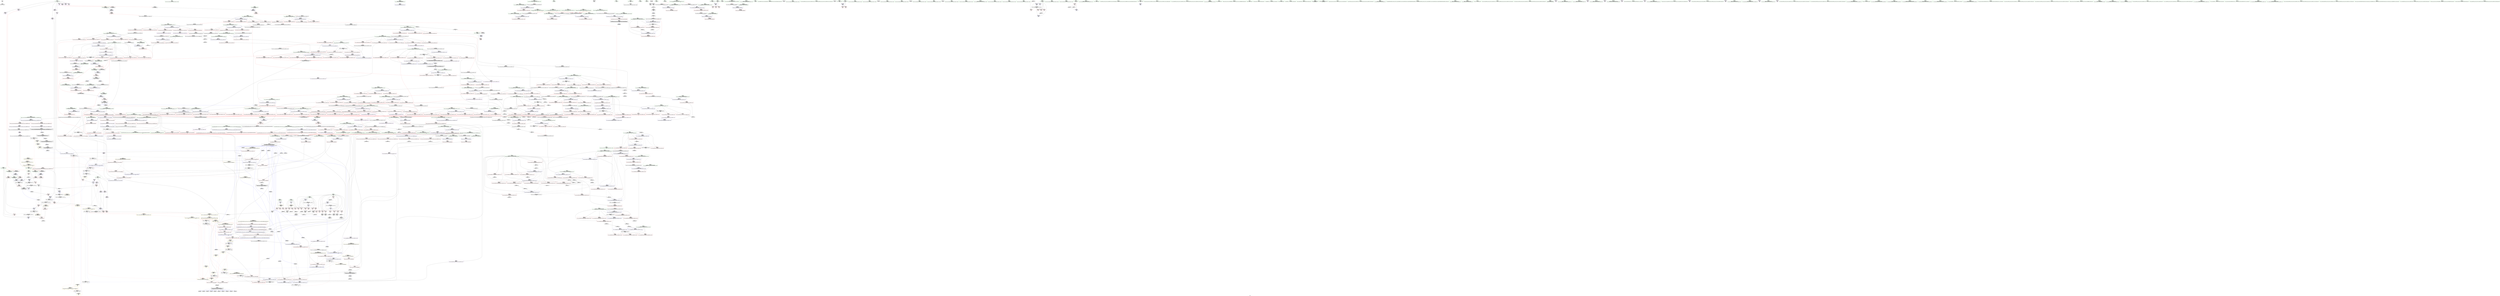 digraph "SVFG" {
	label="SVFG";

	Node0x5623d1075790 [shape=record,color=grey,label="{NodeID: 0\nNullPtr}"];
	Node0x5623d1075790 -> Node0x5623d10cc4f0[style=solid];
	Node0x5623d10dcf10 [shape=record,color=blue,label="{NodeID: 775\n1329\<--1324\n__result.addr\<--__result\n_ZSt22__copy_move_backward_aILb1EPxS0_ET1_T0_S2_S1_\n}"];
	Node0x5623d10dcf10 -> Node0x5623d10ec540[style=dashed];
	Node0x5623d10d3b80 [shape=record,color=red,label="{NodeID: 443\n598\<--576\n\<--__last.addr\n_ZSt11__sort_heapIPxN9__gnu_cxx5__ops15_Iter_less_iterEEvT_S4_RT0_\n|{<s0>31}}"];
	Node0x5623d10d3b80:s0 -> Node0x5623d11d3ad0[style=solid,color=red];
	Node0x5623d10c7620 [shape=record,color=green,label="{NodeID: 111\n576\<--577\n__last.addr\<--__last.addr_field_insensitive\n_ZSt11__sort_heapIPxN9__gnu_cxx5__ops15_Iter_less_iterEEvT_S4_RT0_\n}"];
	Node0x5623d10c7620 -> Node0x5623d10d3910[style=solid];
	Node0x5623d10c7620 -> Node0x5623d10d39e0[style=solid];
	Node0x5623d10c7620 -> Node0x5623d10d3ab0[style=solid];
	Node0x5623d10c7620 -> Node0x5623d10d3b80[style=solid];
	Node0x5623d10c7620 -> Node0x5623d10efbe0[style=solid];
	Node0x5623d10c7620 -> Node0x5623d10efd80[style=solid];
	Node0x5623d10e93b0 [shape=record,color=red,label="{NodeID: 554\n1062\<--1027\n\<--__first.addr\n_ZSt21__unguarded_partitionIPxN9__gnu_cxx5__ops15_Iter_less_iterEET_S4_S4_S4_T0_\n}"];
	Node0x5623d10e93b0 -> Node0x5623d10d6710[style=solid];
	Node0x5623d10cc420 [shape=record,color=green,label="{NodeID: 222\n1408\<--1409\n__it.addr\<--__it.addr_field_insensitive\n_ZNK9__gnu_cxx5__ops14_Val_less_iterclIxPxEEbRT_T0_\n}"];
	Node0x5623d10cc420 -> Node0x5623d10ecfd0[style=solid];
	Node0x5623d10cc420 -> Node0x5623d10dd730[style=solid];
	Node0x5623d11d43c0 [shape=record,color=black,label="{NodeID: 1772\n1346 = PHI(1302, 1306, 1308, )\n0th arg _ZSt12__niter_baseIPxET_S1_ }"];
	Node0x5623d11d43c0 -> Node0x5623d10dd0b0[style=solid];
	Node0x5623d10eee10 [shape=record,color=blue,label="{NodeID: 665\n343\<--379\n__cut\<--call\n_ZSt16__introsort_loopIPxlN9__gnu_cxx5__ops15_Iter_less_iterEEvT_S4_T0_T1_\n}"];
	Node0x5623d10eee10 -> Node0x5623d10d1960[style=dashed];
	Node0x5623d10eee10 -> Node0x5623d10d1a30[style=dashed];
	Node0x5623d10eee10 -> Node0x5623d1144bc0[style=dashed];
	Node0x5623d10d9ff0 [shape=record,color=red,label="{NodeID: 333\n136\<--11\n\<--P\nmain\n}"];
	Node0x5623d10d9ff0 -> Node0x5623d10cc960[style=solid];
	Node0x5623d10c3ca0 [shape=record,color=green,label="{NodeID: 1\n12\<--1\n\<--dummyObj\nCan only get source location for instruction, argument, global var or function.}"];
	Node0x5623d10dcfe0 [shape=record,color=blue,label="{NodeID: 776\n1331\<--1337\n__simple\<--\n_ZSt22__copy_move_backward_aILb1EPxS0_ET1_T0_S2_S1_\n}"];
	Node0x5623d10d3c50 [shape=record,color=red,label="{NodeID: 444\n599\<--578\n\<--__comp.addr\n_ZSt11__sort_heapIPxN9__gnu_cxx5__ops15_Iter_less_iterEEvT_S4_RT0_\n|{<s0>31}}"];
	Node0x5623d10d3c50:s0 -> Node0x5623d11d3c20[style=solid,color=red];
	Node0x5623d10c76f0 [shape=record,color=green,label="{NodeID: 112\n578\<--579\n__comp.addr\<--__comp.addr_field_insensitive\n_ZSt11__sort_heapIPxN9__gnu_cxx5__ops15_Iter_less_iterEEvT_S4_RT0_\n}"];
	Node0x5623d10c76f0 -> Node0x5623d10d3c50[style=solid];
	Node0x5623d10c76f0 -> Node0x5623d10efcb0[style=solid];
	Node0x5623d10e9480 [shape=record,color=red,label="{NodeID: 555\n1064\<--1027\n\<--__first.addr\n_ZSt21__unguarded_partitionIPxN9__gnu_cxx5__ops15_Iter_less_iterEET_S4_S4_S4_T0_\n|{<s0>62}}"];
	Node0x5623d10e9480:s0 -> Node0x5623d11d24c0[style=solid,color=red];
	Node0x5623d10cc4f0 [shape=record,color=black,label="{NodeID: 223\n2\<--3\ndummyVal\<--dummyVal\n}"];
	Node0x5623d11d4550 [shape=record,color=black,label="{NodeID: 1773\n1115 = PHI(431, 444, )\n0th arg _ZSt16__insertion_sortIPxN9__gnu_cxx5__ops15_Iter_less_iterEEvT_S4_T0_ }"];
	Node0x5623d11d4550 -> Node0x5623d10f3180[style=solid];
	Node0x5623d10eeee0 [shape=record,color=blue,label="{NodeID: 666\n337\<--387\n__last.addr\<--\n_ZSt16__introsort_loopIPxlN9__gnu_cxx5__ops15_Iter_less_iterEEvT_S4_T0_T1_\n}"];
	Node0x5623d10eeee0 -> Node0x5623d11441c0[style=dashed];
	Node0x5623d10da0c0 [shape=record,color=red,label="{NodeID: 334\n152\<--11\n\<--P\nmain\n}"];
	Node0x5623d10da0c0 -> Node0x5623d1117b20[style=solid];
	Node0x5623d10c3d30 [shape=record,color=green,label="{NodeID: 2\n19\<--1\n.str\<--dummyObj\nGlob }"];
	Node0x5623d10dd0b0 [shape=record,color=blue,label="{NodeID: 777\n1347\<--1346\n__it.addr\<--__it\n_ZSt12__niter_baseIPxET_S1_\n}"];
	Node0x5623d10dd0b0 -> Node0x5623d10ec610[style=dashed];
	Node0x5623d10d3d20 [shape=record,color=red,label="{NodeID: 445\n625\<--607\n\<--__first.addr\n_ZSt11__make_heapIPxN9__gnu_cxx5__ops15_Iter_less_iterEEvT_S4_RT0_\n}"];
	Node0x5623d10d3d20 -> Node0x5623d10d5fc0[style=solid];
	Node0x5623d11481c0 [shape=record,color=black,label="{NodeID: 1220\nMR_2V_6 = PHI(MR_2V_3, MR_2V_2, )\npts\{7 \}\n|{<s0>15|<s1>19}}"];
	Node0x5623d11481c0:s0 -> Node0x5623d10fbfd0[style=dashed,color=blue];
	Node0x5623d11481c0:s1 -> Node0x5623d1143cc0[style=dashed,color=blue];
	Node0x5623d10c77c0 [shape=record,color=green,label="{NodeID: 113\n607\<--608\n__first.addr\<--__first.addr_field_insensitive\n_ZSt11__make_heapIPxN9__gnu_cxx5__ops15_Iter_less_iterEEvT_S4_RT0_\n}"];
	Node0x5623d10c77c0 -> Node0x5623d10d3d20[style=solid];
	Node0x5623d10c77c0 -> Node0x5623d10d3df0[style=solid];
	Node0x5623d10c77c0 -> Node0x5623d10d3ec0[style=solid];
	Node0x5623d10c77c0 -> Node0x5623d10d3f90[style=solid];
	Node0x5623d10c77c0 -> Node0x5623d10efe50[style=solid];
	Node0x5623d1152180 [shape=record,color=yellow,style=double,label="{NodeID: 1663\n2V_2 = CSCHI(MR_2V_1)\npts\{7 \}\nCS[]|{<s0>51|<s1>53|<s2>54|<s3>56|<s4>58|<s5>59|<s6>62}}"];
	Node0x5623d1152180:s0 -> Node0x5623d11595e0[style=dashed,color=blue];
	Node0x5623d1152180:s1 -> Node0x5623d11595e0[style=dashed,color=blue];
	Node0x5623d1152180:s2 -> Node0x5623d11595e0[style=dashed,color=blue];
	Node0x5623d1152180:s3 -> Node0x5623d11595e0[style=dashed,color=blue];
	Node0x5623d1152180:s4 -> Node0x5623d11595e0[style=dashed,color=blue];
	Node0x5623d1152180:s5 -> Node0x5623d11595e0[style=dashed,color=blue];
	Node0x5623d1152180:s6 -> Node0x5623d11586e0[style=dashed,color=blue];
	Node0x5623d10e9550 [shape=record,color=red,label="{NodeID: 556\n1067\<--1027\n\<--__first.addr\n_ZSt21__unguarded_partitionIPxN9__gnu_cxx5__ops15_Iter_less_iterEET_S4_S4_S4_T0_\n}"];
	Node0x5623d10e9550 -> Node0x5623d10d8ad0[style=solid];
	Node0x5623d10cc5f0 [shape=record,color=black,label="{NodeID: 224\n37\<--12\nmain_ret\<--\nmain\n}"];
	Node0x5623d11d46a0 [shape=record,color=black,label="{NodeID: 1774\n1116 = PHI(433, 445, )\n1st arg _ZSt16__insertion_sortIPxN9__gnu_cxx5__ops15_Iter_less_iterEEvT_S4_T0_ }"];
	Node0x5623d11d46a0 -> Node0x5623d10f3250[style=solid];
	Node0x5623d10eefb0 [shape=record,color=blue,label="{NodeID: 667\n393\<--392\n__n.addr\<--__n\n_ZSt4__lgl\n}"];
	Node0x5623d10eefb0 -> Node0x5623d10d1b00[style=dashed];
	Node0x5623d10da190 [shape=record,color=red,label="{NodeID: 335\n156\<--11\n\<--P\nmain\n}"];
	Node0x5623d10da190 -> Node0x5623d10e4410[style=solid];
	Node0x5623d10c3fe0 [shape=record,color=green,label="{NodeID: 3\n21\<--1\n.str.1\<--dummyObj\nGlob }"];
	Node0x5623d10dd180 [shape=record,color=blue,label="{NodeID: 778\n1356\<--1353\n__first.addr\<--__first\n_ZNSt20__copy_move_backwardILb1ELb1ESt26random_access_iterator_tagE13__copy_move_bIxEEPT_PKS3_S6_S4_\n}"];
	Node0x5623d10dd180 -> Node0x5623d10ec6e0[style=dashed];
	Node0x5623d10dd180 -> Node0x5623d10ec7b0[style=dashed];
	Node0x5623d10d3df0 [shape=record,color=red,label="{NodeID: 446\n634\<--607\n\<--__first.addr\n_ZSt11__make_heapIPxN9__gnu_cxx5__ops15_Iter_less_iterEEvT_S4_RT0_\n}"];
	Node0x5623d10d3df0 -> Node0x5623d10d6160[style=solid];
	Node0x5623d11486c0 [shape=record,color=black,label="{NodeID: 1221\nMR_2V_4 = PHI(MR_2V_3, MR_2V_1, )\npts\{7 \}\n|{<s0>13}}"];
	Node0x5623d11486c0:s0 -> Node0x5623d10fbe70[style=dashed,color=blue];
	Node0x5623d10cca90 [shape=record,color=green,label="{NodeID: 114\n609\<--610\n__last.addr\<--__last.addr_field_insensitive\n_ZSt11__make_heapIPxN9__gnu_cxx5__ops15_Iter_less_iterEEvT_S4_RT0_\n}"];
	Node0x5623d10cca90 -> Node0x5623d10d4060[style=solid];
	Node0x5623d10cca90 -> Node0x5623d10d4130[style=solid];
	Node0x5623d10cca90 -> Node0x5623d10eff20[style=solid];
	Node0x5623d10e9620 [shape=record,color=red,label="{NodeID: 557\n1046\<--1029\n\<--__last.addr\n_ZSt21__unguarded_partitionIPxN9__gnu_cxx5__ops15_Iter_less_iterEET_S4_S4_S4_T0_\n}"];
	Node0x5623d10e9620 -> Node0x5623d10d8930[style=solid];
	Node0x5623d10cc6c0 [shape=record,color=black,label="{NodeID: 225\n17\<--16\n\<--best\nCan only get source location for instruction, argument, global var or function.}"];
	Node0x5623d11d47f0 [shape=record,color=black,label="{NodeID: 1775\n330 = PHI(301, 383, )\n0th arg _ZSt16__introsort_loopIPxlN9__gnu_cxx5__ops15_Iter_less_iterEEvT_S4_T0_T1_ }"];
	Node0x5623d11d47f0 -> Node0x5623d10eead0[style=solid];
	Node0x5623d10ef080 [shape=record,color=blue,label="{NodeID: 668\n411\<--407\n__first.addr\<--__first\n_ZSt22__final_insertion_sortIPxN9__gnu_cxx5__ops15_Iter_less_iterEEvT_S4_T0_\n}"];
	Node0x5623d10ef080 -> Node0x5623d10d1bd0[style=dashed];
	Node0x5623d10ef080 -> Node0x5623d10d1ca0[style=dashed];
	Node0x5623d10ef080 -> Node0x5623d10d1d70[style=dashed];
	Node0x5623d10ef080 -> Node0x5623d10d1e40[style=dashed];
	Node0x5623d10ef080 -> Node0x5623d10d1f10[style=dashed];
	Node0x5623d10da260 [shape=record,color=red,label="{NodeID: 336\n204\<--11\n\<--P\nmain\n}"];
	Node0x5623d10da260 -> Node0x5623d10e4290[style=solid];
	Node0x5623d10c40a0 [shape=record,color=green,label="{NodeID: 4\n23\<--1\n.str.2\<--dummyObj\nGlob }"];
	Node0x5623d10dd250 [shape=record,color=blue,label="{NodeID: 779\n1358\<--1354\n__last.addr\<--__last\n_ZNSt20__copy_move_backwardILb1ELb1ESt26random_access_iterator_tagE13__copy_move_bIxEEPT_PKS3_S6_S4_\n}"];
	Node0x5623d10dd250 -> Node0x5623d10ec880[style=dashed];
	Node0x5623d10d3ec0 [shape=record,color=red,label="{NodeID: 447\n645\<--607\n\<--__first.addr\n_ZSt11__make_heapIPxN9__gnu_cxx5__ops15_Iter_less_iterEEvT_S4_RT0_\n}"];
	Node0x5623d10d3ec0 -> Node0x5623d10d93c0[style=solid];
	Node0x5623d1148bc0 [shape=record,color=black,label="{NodeID: 1222\nMR_2V_2 = PHI(MR_2V_4, MR_2V_1, )\npts\{7 \}\n|{<s0>28}}"];
	Node0x5623d1148bc0:s0 -> Node0x5623d11536e0[style=dashed,color=blue];
	Node0x5623d10ccb20 [shape=record,color=green,label="{NodeID: 115\n611\<--612\n__comp.addr\<--__comp.addr_field_insensitive\n_ZSt11__make_heapIPxN9__gnu_cxx5__ops15_Iter_less_iterEEvT_S4_RT0_\n}"];
	Node0x5623d10ccb20 -> Node0x5623d10d4200[style=solid];
	Node0x5623d10ccb20 -> Node0x5623d10efff0[style=solid];
	Node0x5623d10e96f0 [shape=record,color=red,label="{NodeID: 558\n1051\<--1029\n\<--__last.addr\n_ZSt21__unguarded_partitionIPxN9__gnu_cxx5__ops15_Iter_less_iterEET_S4_S4_S4_T0_\n|{<s0>61}}"];
	Node0x5623d10e96f0:s0 -> Node0x5623d11d5e70[style=solid,color=red];
	Node0x5623d10cc7c0 [shape=record,color=black,label="{NodeID: 226\n104\<--103\nidxprom\<--\nmain\n}"];
	Node0x5623d11d4940 [shape=record,color=black,label="{NodeID: 1776\n331 = PHI(302, 384, )\n1st arg _ZSt16__introsort_loopIPxlN9__gnu_cxx5__ops15_Iter_less_iterEEvT_S4_T0_T1_ }"];
	Node0x5623d11d4940 -> Node0x5623d10eeba0[style=solid];
	Node0x5623d10ef150 [shape=record,color=blue,label="{NodeID: 669\n413\<--408\n__last.addr\<--__last\n_ZSt22__final_insertion_sortIPxN9__gnu_cxx5__ops15_Iter_less_iterEEvT_S4_T0_\n}"];
	Node0x5623d10ef150 -> Node0x5623d10d1fe0[style=dashed];
	Node0x5623d10ef150 -> Node0x5623d10d20b0[style=dashed];
	Node0x5623d10ef150 -> Node0x5623d10d2180[style=dashed];
	Node0x5623d10da330 [shape=record,color=red,label="{NodeID: 337\n122\<--14\n\<--C\nmain\n}"];
	Node0x5623d10da330 -> Node0x5623d1116320[style=solid];
	Node0x5623d10c4160 [shape=record,color=green,label="{NodeID: 5\n25\<--1\n.str.3\<--dummyObj\nGlob }"];
	Node0x5623d10dd320 [shape=record,color=blue,label="{NodeID: 780\n1360\<--1355\n__result.addr\<--__result\n_ZNSt20__copy_move_backwardILb1ELb1ESt26random_access_iterator_tagE13__copy_move_bIxEEPT_PKS3_S6_S4_\n}"];
	Node0x5623d10dd320 -> Node0x5623d10ec950[style=dashed];
	Node0x5623d10dd320 -> Node0x5623d10eca20[style=dashed];
	Node0x5623d10d3f90 [shape=record,color=red,label="{NodeID: 448\n653\<--607\n\<--__first.addr\n_ZSt11__make_heapIPxN9__gnu_cxx5__ops15_Iter_less_iterEEvT_S4_RT0_\n|{<s0>34}}"];
	Node0x5623d10d3f90:s0 -> Node0x5623d11d3d70[style=solid,color=red];
	Node0x5623d11490c0 [shape=record,color=black,label="{NodeID: 1223\nMR_104V_2 = PHI(MR_104V_3, MR_104V_1, )\npts\{614 \}\n}"];
	Node0x5623d10ccbf0 [shape=record,color=green,label="{NodeID: 116\n613\<--614\n__len\<--__len_field_insensitive\n_ZSt11__make_heapIPxN9__gnu_cxx5__ops15_Iter_less_iterEEvT_S4_RT0_\n}"];
	Node0x5623d10ccbf0 -> Node0x5623d10d42d0[style=solid];
	Node0x5623d10ccbf0 -> Node0x5623d10d43a0[style=solid];
	Node0x5623d10ccbf0 -> Node0x5623d10f00c0[style=solid];
	Node0x5623d10e97c0 [shape=record,color=red,label="{NodeID: 559\n1054\<--1029\n\<--__last.addr\n_ZSt21__unguarded_partitionIPxN9__gnu_cxx5__ops15_Iter_less_iterEET_S4_S4_S4_T0_\n}"];
	Node0x5623d10e97c0 -> Node0x5623d10d8a00[style=solid];
	Node0x5623d10cc890 [shape=record,color=black,label="{NodeID: 227\n109\<--108\nidxprom6\<--\nmain\n}"];
	Node0x5623d11d4a90 [shape=record,color=black,label="{NodeID: 1777\n332 = PHI(313, 385, )\n2nd arg _ZSt16__introsort_loopIPxlN9__gnu_cxx5__ops15_Iter_less_iterEEvT_S4_T0_T1_ }"];
	Node0x5623d11d4a90 -> Node0x5623d10eec70[style=solid];
	Node0x5623d10ef220 [shape=record,color=blue,label="{NodeID: 670\n455\<--450\n__first.addr\<--__first\n_ZSt14__partial_sortIPxN9__gnu_cxx5__ops15_Iter_less_iterEEvT_S4_S4_T0_\n}"];
	Node0x5623d10ef220 -> Node0x5623d10d2250[style=dashed];
	Node0x5623d10ef220 -> Node0x5623d10d2320[style=dashed];
	Node0x5623d10da400 [shape=record,color=red,label="{NodeID: 338\n157\<--14\n\<--C\nmain\n}"];
	Node0x5623d10da400 -> Node0x5623d10e4410[style=solid];
	Node0x5623d10c49d0 [shape=record,color=green,label="{NodeID: 6\n27\<--1\n.str.4\<--dummyObj\nGlob }"];
	Node0x5623d10dd3f0 [shape=record,color=blue,label="{NodeID: 781\n1362\<--1372\n_Num\<--sub.ptr.div\n_ZNSt20__copy_move_backwardILb1ELb1ESt26random_access_iterator_tagE13__copy_move_bIxEEPT_PKS3_S6_S4_\n}"];
	Node0x5623d10dd3f0 -> Node0x5623d10ecaf0[style=dashed];
	Node0x5623d10dd3f0 -> Node0x5623d10ecbc0[style=dashed];
	Node0x5623d10dd3f0 -> Node0x5623d10ecc90[style=dashed];
	Node0x5623d10dd3f0 -> Node0x5623d10ecd60[style=dashed];
	Node0x5623d10d4060 [shape=record,color=red,label="{NodeID: 449\n624\<--609\n\<--__last.addr\n_ZSt11__make_heapIPxN9__gnu_cxx5__ops15_Iter_less_iterEEvT_S4_RT0_\n}"];
	Node0x5623d10d4060 -> Node0x5623d10d5ef0[style=solid];
	Node0x5623d11495c0 [shape=record,color=black,label="{NodeID: 1224\nMR_106V_2 = PHI(MR_106V_4, MR_106V_1, )\npts\{616 \}\n}"];
	Node0x5623d10cccc0 [shape=record,color=green,label="{NodeID: 117\n615\<--616\n__parent\<--__parent_field_insensitive\n_ZSt11__make_heapIPxN9__gnu_cxx5__ops15_Iter_less_iterEEvT_S4_RT0_\n}"];
	Node0x5623d10cccc0 -> Node0x5623d10d4470[style=solid];
	Node0x5623d10cccc0 -> Node0x5623d10d4540[style=solid];
	Node0x5623d10cccc0 -> Node0x5623d10d4610[style=solid];
	Node0x5623d10cccc0 -> Node0x5623d10d46e0[style=solid];
	Node0x5623d10cccc0 -> Node0x5623d10f0190[style=solid];
	Node0x5623d10cccc0 -> Node0x5623d10f0330[style=solid];
	Node0x5623d1152700 [shape=record,color=yellow,style=double,label="{NodeID: 1667\n2V_2 = CSCHI(MR_2V_1)\npts\{7 \}\nCS[]|{<s0>69|<s1>69}}"];
	Node0x5623d1152700:s0 -> Node0x5623d10eaf50[style=dashed,color=blue];
	Node0x5623d1152700:s1 -> Node0x5623d10f34c0[style=dashed,color=blue];
	Node0x5623d10e9890 [shape=record,color=red,label="{NodeID: 560\n1059\<--1029\n\<--__last.addr\n_ZSt21__unguarded_partitionIPxN9__gnu_cxx5__ops15_Iter_less_iterEET_S4_S4_S4_T0_\n}"];
	Node0x5623d10e9890 -> Node0x5623d11161a0[style=solid];
	Node0x5623d115f9e0 [shape=record,color=yellow,style=double,label="{NodeID: 1335\n2V_1 = ENCHI(MR_2V_0)\npts\{7 \}\nFun[_ZSt9iter_swapIPxS0_EvT_T0_]|{<s0>63|<s1>63|<s2>63}}"];
	Node0x5623d115f9e0:s0 -> Node0x5623d10ea0b0[style=dashed,color=red];
	Node0x5623d115f9e0:s1 -> Node0x5623d10ea180[style=dashed,color=red];
	Node0x5623d115f9e0:s2 -> Node0x5623d10f2fe0[style=dashed,color=red];
	Node0x5623d10cc960 [shape=record,color=black,label="{NodeID: 228\n137\<--136\nidx.ext\<--\nmain\n}"];
	Node0x5623d11d4be0 [shape=record,color=black,label="{NodeID: 1778\n1242 = PHI(1168, 1208, )\n0th arg _ZSt25__unguarded_linear_insertIPxN9__gnu_cxx5__ops14_Val_less_iterEEvT_T0_ }"];
	Node0x5623d11d4be0 -> Node0x5623d10f3c10[style=solid];
	Node0x5623d10ef2f0 [shape=record,color=blue,label="{NodeID: 671\n457\<--451\n__middle.addr\<--__middle\n_ZSt14__partial_sortIPxN9__gnu_cxx5__ops15_Iter_less_iterEEvT_S4_S4_T0_\n}"];
	Node0x5623d10ef2f0 -> Node0x5623d10d23f0[style=dashed];
	Node0x5623d10ef2f0 -> Node0x5623d10d24c0[style=dashed];
	Node0x5623d10da4d0 [shape=record,color=red,label="{NodeID: 339\n209\<--14\n\<--C\nmain\n}"];
	Node0x5623d10da4d0 -> Node0x5623d10d51f0[style=solid];
	Node0x5623d10c4a60 [shape=record,color=green,label="{NodeID: 7\n29\<--1\n.str.5\<--dummyObj\nGlob }"];
	Node0x5623d10dd4c0 [shape=record,color=blue, style = dotted,label="{NodeID: 782\n1420\<--1422\noffset_0\<--dummyVal\n_ZNSt20__copy_move_backwardILb1ELb1ESt26random_access_iterator_tagE13__copy_move_bIxEEPT_PKS3_S6_S4_\n}"];
	Node0x5623d10dd4c0 -> Node0x5623d114f4c0[style=dashed];
	Node0x5623d10d4130 [shape=record,color=red,label="{NodeID: 450\n633\<--609\n\<--__last.addr\n_ZSt11__make_heapIPxN9__gnu_cxx5__ops15_Iter_less_iterEEvT_S4_RT0_\n}"];
	Node0x5623d10d4130 -> Node0x5623d10d6090[style=solid];
	Node0x5623d1149ac0 [shape=record,color=black,label="{NodeID: 1225\nMR_108V_2 = PHI(MR_108V_4, MR_108V_1, )\npts\{618 \}\n}"];
	Node0x5623d10ccd90 [shape=record,color=green,label="{NodeID: 118\n617\<--618\n__value\<--__value_field_insensitive\n_ZSt11__make_heapIPxN9__gnu_cxx5__ops15_Iter_less_iterEEvT_S4_RT0_\n|{|<s1>33}}"];
	Node0x5623d10ccd90 -> Node0x5623d10f0260[style=solid];
	Node0x5623d10ccd90:s1 -> Node0x5623d11d14a0[style=solid,color=red];
	Node0x5623d1180380 [shape=record,color=yellow,style=double,label="{NodeID: 1668\n2V_2 = CSCHI(MR_2V_1)\npts\{7 \}\nCS[]|{<s0>77}}"];
	Node0x5623d1180380:s0 -> Node0x5623d1152700[style=dashed,color=blue];
	Node0x5623d10e9960 [shape=record,color=red,label="{NodeID: 561\n1065\<--1029\n\<--__last.addr\n_ZSt21__unguarded_partitionIPxN9__gnu_cxx5__ops15_Iter_less_iterEET_S4_S4_S4_T0_\n|{<s0>62}}"];
	Node0x5623d10e9960:s0 -> Node0x5623d11d2750[style=solid,color=red];
	Node0x5623d10d4bb0 [shape=record,color=black,label="{NodeID: 229\n165\<--164\nidxprom18\<--\nmain\n}"];
	Node0x5623d11d4d30 [shape=record,color=black,label="{NodeID: 1779\n858 = PHI(759, )\n0th arg _ZN9__gnu_cxx5__ops14_Iter_less_valC2ENS0_15_Iter_less_iterE }"];
	Node0x5623d11d4d30 -> Node0x5623d10f1780[style=solid];
	Node0x5623d10ef3c0 [shape=record,color=blue,label="{NodeID: 672\n459\<--452\n__last.addr\<--__last\n_ZSt14__partial_sortIPxN9__gnu_cxx5__ops15_Iter_less_iterEEvT_S4_S4_T0_\n}"];
	Node0x5623d10ef3c0 -> Node0x5623d10d2590[style=dashed];
	Node0x5623d10da5a0 [shape=record,color=red,label="{NodeID: 340\n73\<--40\n\<--in\nmain\n}"];
	Node0x5623d10c4b20 [shape=record,color=green,label="{NodeID: 8\n31\<--1\n.str.6\<--dummyObj\nGlob }"];
	Node0x5623d10dd590 [shape=record,color=blue,label="{NodeID: 783\n1404\<--1401\nthis.addr\<--this\n_ZNK9__gnu_cxx5__ops14_Val_less_iterclIxPxEEbRT_T0_\n}"];
	Node0x5623d10dd590 -> Node0x5623d10ece30[style=dashed];
	Node0x5623d10d4200 [shape=record,color=red,label="{NodeID: 451\n658\<--611\n\<--__comp.addr\n_ZSt11__make_heapIPxN9__gnu_cxx5__ops15_Iter_less_iterEEvT_S4_RT0_\n}"];
	Node0x5623d1149fc0 [shape=record,color=black,label="{NodeID: 1226\nMR_2V_2 = PHI(MR_2V_3, MR_2V_1, )\npts\{7 \}\n|{<s0>25|<s1>31|<s2>31|<s3>31}}"];
	Node0x5623d1149fc0:s0 -> Node0x5623d1150fa0[style=dashed,color=blue];
	Node0x5623d1149fc0:s1 -> Node0x5623d10e5110[style=dashed,color=red];
	Node0x5623d1149fc0:s2 -> Node0x5623d10e51e0[style=dashed,color=red];
	Node0x5623d1149fc0:s3 -> Node0x5623d10f0a80[style=dashed,color=red];
	Node0x5623d10cce60 [shape=record,color=green,label="{NodeID: 119\n619\<--620\nagg.tmp\<--agg.tmp_field_insensitive\n_ZSt11__make_heapIPxN9__gnu_cxx5__ops15_Iter_less_iterEEvT_S4_RT0_\n}"];
	Node0x5623d1180430 [shape=record,color=yellow,style=double,label="{NodeID: 1669\n2V_2 = CSCHI(MR_2V_1)\npts\{7 \}\nCS[]|{<s0>85}}"];
	Node0x5623d1180430:s0 -> Node0x5623d1180380[style=dashed,color=blue];
	Node0x5623d10e9a30 [shape=record,color=red,label="{NodeID: 562\n1039\<--1031\n\<--__pivot.addr\n_ZSt21__unguarded_partitionIPxN9__gnu_cxx5__ops15_Iter_less_iterEET_S4_S4_S4_T0_\n|{<s0>60}}"];
	Node0x5623d10e9a30:s0 -> Node0x5623d11d5e70[style=solid,color=red];
	Node0x5623d10d4c40 [shape=record,color=black,label="{NodeID: 230\n169\<--168\nidxprom21\<--sub20\nmain\n}"];
	Node0x5623d11d4e40 [shape=record,color=black,label="{NodeID: 1780\n1353 = PHI(1338, )\n0th arg _ZNSt20__copy_move_backwardILb1ELb1ESt26random_access_iterator_tagE13__copy_move_bIxEEPT_PKS3_S6_S4_ }"];
	Node0x5623d11d4e40 -> Node0x5623d10dd180[style=solid];
	Node0x5623d10ef490 [shape=record,color=blue,label="{NodeID: 673\n483\<--479\n__first.addr\<--__first\n_ZSt27__unguarded_partition_pivotIPxN9__gnu_cxx5__ops15_Iter_less_iterEET_S4_S4_T0_\n}"];
	Node0x5623d10ef490 -> Node0x5623d10d2660[style=dashed];
	Node0x5623d10ef490 -> Node0x5623d10d2730[style=dashed];
	Node0x5623d10ef490 -> Node0x5623d10d2800[style=dashed];
	Node0x5623d10ef490 -> Node0x5623d10d28d0[style=dashed];
	Node0x5623d10ef490 -> Node0x5623d10d29a0[style=dashed];
	Node0x5623d10ef490 -> Node0x5623d10d2a70[style=dashed];
	Node0x5623d10da670 [shape=record,color=red,label="{NodeID: 341\n93\<--40\n\<--in\nmain\n}"];
	Node0x5623d10c4c20 [shape=record,color=green,label="{NodeID: 9\n33\<--1\n.str.7\<--dummyObj\nGlob }"];
	Node0x5623d10dd660 [shape=record,color=blue,label="{NodeID: 784\n1406\<--1402\n__val.addr\<--__val\n_ZNK9__gnu_cxx5__ops14_Val_less_iterclIxPxEEbRT_T0_\n}"];
	Node0x5623d10dd660 -> Node0x5623d10ecf00[style=dashed];
	Node0x5623d10d42d0 [shape=record,color=red,label="{NodeID: 452\n640\<--613\n\<--__len\n_ZSt11__make_heapIPxN9__gnu_cxx5__ops15_Iter_less_iterEEvT_S4_RT0_\n}"];
	Node0x5623d10d42d0 -> Node0x5623d1115720[style=solid];
	Node0x5623d114a4c0 [shape=record,color=black,label="{NodeID: 1227\nMR_93V_3 = PHI(MR_93V_4, MR_93V_2, )\npts\{577 \}\n}"];
	Node0x5623d114a4c0 -> Node0x5623d10d3910[style=dashed];
	Node0x5623d114a4c0 -> Node0x5623d10d39e0[style=dashed];
	Node0x5623d114a4c0 -> Node0x5623d10efd80[style=dashed];
	Node0x5623d10ccf30 [shape=record,color=green,label="{NodeID: 120\n649\<--650\n_ZSt4moveIRxEONSt16remove_referenceIT_E4typeEOS2_\<--_ZSt4moveIRxEONSt16remove_referenceIT_E4typeEOS2__field_insensitive\n}"];
	Node0x5623d11c0fb0 [shape=record,color=black,label="{NodeID: 1670\n75 = PHI()\n}"];
	Node0x5623d10e9b00 [shape=record,color=red,label="{NodeID: 563\n1050\<--1031\n\<--__pivot.addr\n_ZSt21__unguarded_partitionIPxN9__gnu_cxx5__ops15_Iter_less_iterEET_S4_S4_S4_T0_\n|{<s0>61}}"];
	Node0x5623d10e9b00:s0 -> Node0x5623d11d5af0[style=solid,color=red];
	Node0x5623d115fcb0 [shape=record,color=yellow,style=double,label="{NodeID: 1338\n110V_1 = ENCHI(MR_110V_0)\npts\{705 754 879 1094 1126 1248 \}\nFun[_ZSt11__make_heapIPxN9__gnu_cxx5__ops15_Iter_less_iterEEvT_S4_RT0_]}"];
	Node0x5623d115fcb0 -> Node0x5623d10d47b0[style=dashed];
	Node0x5623d115fcb0 -> Node0x5623d10d4880[style=dashed];
	Node0x5623d10d4d10 [shape=record,color=black,label="{NodeID: 231\n173\<--172\nconv\<--\nmain\n}"];
	Node0x5623d10d4d10 -> Node0x5623d11152a0[style=solid];
	Node0x5623d11d4f50 [shape=record,color=black,label="{NodeID: 1781\n1354 = PHI(1339, )\n1st arg _ZNSt20__copy_move_backwardILb1ELb1ESt26random_access_iterator_tagE13__copy_move_bIxEEPT_PKS3_S6_S4_ }"];
	Node0x5623d11d4f50 -> Node0x5623d10dd250[style=solid];
	Node0x5623d10ef560 [shape=record,color=blue,label="{NodeID: 674\n485\<--480\n__last.addr\<--__last\n_ZSt27__unguarded_partition_pivotIPxN9__gnu_cxx5__ops15_Iter_less_iterEET_S4_S4_T0_\n}"];
	Node0x5623d10ef560 -> Node0x5623d10d2b40[style=dashed];
	Node0x5623d10ef560 -> Node0x5623d10d2c10[style=dashed];
	Node0x5623d10ef560 -> Node0x5623d10d2ce0[style=dashed];
	Node0x5623d10da740 [shape=record,color=red,label="{NodeID: 342\n102\<--40\n\<--in\nmain\n}"];
	Node0x5623d10c4d20 [shape=record,color=green,label="{NodeID: 10\n72\<--1\n\<--dummyObj\nCan only get source location for instruction, argument, global var or function.}"];
	Node0x5623d10dd730 [shape=record,color=blue,label="{NodeID: 785\n1408\<--1403\n__it.addr\<--__it\n_ZNK9__gnu_cxx5__ops14_Val_less_iterclIxPxEEbRT_T0_\n}"];
	Node0x5623d10dd730 -> Node0x5623d10ecfd0[style=dashed];
	Node0x5623d10d43a0 [shape=record,color=red,label="{NodeID: 453\n655\<--613\n\<--__len\n_ZSt11__make_heapIPxN9__gnu_cxx5__ops15_Iter_less_iterEEvT_S4_RT0_\n|{<s0>34}}"];
	Node0x5623d10d43a0:s0 -> Node0x5623d11d4010[style=solid,color=red];
	Node0x5623d114a9c0 [shape=record,color=black,label="{NodeID: 1228\nMR_2V_2 = PHI(MR_2V_3, MR_2V_1, )\npts\{7 \}\n|{|<s4>79}}"];
	Node0x5623d114a9c0 -> Node0x5623d10ebec0[style=dashed];
	Node0x5623d114a9c0 -> Node0x5623d10ebf90[style=dashed];
	Node0x5623d114a9c0 -> Node0x5623d10f3f50[style=dashed];
	Node0x5623d114a9c0 -> Node0x5623d10dc960[style=dashed];
	Node0x5623d114a9c0:s4 -> Node0x5623d115de80[style=dashed,color=red];
	Node0x5623d10cd000 [shape=record,color=green,label="{NodeID: 121\n660\<--661\n_ZSt13__adjust_heapIPxlxN9__gnu_cxx5__ops15_Iter_less_iterEEvT_T0_S5_T1_T2_\<--_ZSt13__adjust_heapIPxlxN9__gnu_cxx5__ops15_Iter_less_iterEEvT_T0_S5_T1_T2__field_insensitive\n}"];
	Node0x5623d11c1080 [shape=record,color=black,label="{NodeID: 1671\n95 = PHI()\n}"];
	Node0x5623d10e9bd0 [shape=record,color=red,label="{NodeID: 564\n1080\<--1074\n\<--__a.addr\n_ZSt9iter_swapIPxS0_EvT_T0_\n|{<s0>63}}"];
	Node0x5623d10e9bd0:s0 -> Node0x5623d11cfa60[style=solid,color=red];
	Node0x5623d10d4de0 [shape=record,color=black,label="{NodeID: 232\n179\<--178\nidxprom24\<--\nmain\n}"];
	Node0x5623d11d5060 [shape=record,color=black,label="{NodeID: 1782\n1355 = PHI(1340, )\n2nd arg _ZNSt20__copy_move_backwardILb1ELb1ESt26random_access_iterator_tagE13__copy_move_bIxEEPT_PKS3_S6_S4_ }"];
	Node0x5623d11d5060 -> Node0x5623d10dd320[style=solid];
	Node0x5623d10ef630 [shape=record,color=blue,label="{NodeID: 675\n487\<--503\n__mid\<--add.ptr\n_ZSt27__unguarded_partition_pivotIPxN9__gnu_cxx5__ops15_Iter_less_iterEET_S4_S4_T0_\n}"];
	Node0x5623d10ef630 -> Node0x5623d10d2db0[style=dashed];
	Node0x5623d10da810 [shape=record,color=red,label="{NodeID: 343\n125\<--42\n\<--out\nmain\n}"];
	Node0x5623d10c4e20 [shape=record,color=green,label="{NodeID: 11\n81\<--1\n\<--dummyObj\nCan only get source location for instruction, argument, global var or function.}"];
	Node0x5623d10d4470 [shape=record,color=red,label="{NodeID: 454\n646\<--615\n\<--__parent\n_ZSt11__make_heapIPxN9__gnu_cxx5__ops15_Iter_less_iterEEvT_S4_RT0_\n}"];
	Node0x5623d114aec0 [shape=record,color=black,label="{NodeID: 1229\nMR_230V_3 = PHI(MR_230V_4, MR_230V_2, )\npts\{1246 \}\n}"];
	Node0x5623d114aec0 -> Node0x5623d10eb840[style=dashed];
	Node0x5623d114aec0 -> Node0x5623d10eb910[style=dashed];
	Node0x5623d114aec0 -> Node0x5623d10f4020[style=dashed];
	Node0x5623d10cd100 [shape=record,color=green,label="{NodeID: 122\n675\<--676\nthis.addr\<--this.addr_field_insensitive\n_ZNK9__gnu_cxx5__ops15_Iter_less_iterclIPxS3_EEbT_T0_\n}"];
	Node0x5623d10cd100 -> Node0x5623d10d4950[style=solid];
	Node0x5623d10cd100 -> Node0x5623d10f0400[style=solid];
	Node0x5623d11cb870 [shape=record,color=black,label="{NodeID: 1672\n518 = PHI(1021, )\n}"];
	Node0x5623d11cb870 -> Node0x5623d10d5c80[style=solid];
	Node0x5623d10e9ca0 [shape=record,color=red,label="{NodeID: 565\n1081\<--1076\n\<--__b.addr\n_ZSt9iter_swapIPxS0_EvT_T0_\n|{<s0>63}}"];
	Node0x5623d10e9ca0:s0 -> Node0x5623d11cfba0[style=solid,color=red];
	Node0x5623d10d4eb0 [shape=record,color=black,label="{NodeID: 233\n185\<--184\nidxprom28\<--sub27\nmain\n}"];
	Node0x5623d11d5170 [shape=record,color=black,label="{NodeID: 1783\n1022 = PHI(515, )\n0th arg _ZSt21__unguarded_partitionIPxN9__gnu_cxx5__ops15_Iter_less_iterEET_S4_S4_S4_T0_ }"];
	Node0x5623d11d5170 -> Node0x5623d10f2620[style=solid];
	Node0x5623d10ef700 [shape=record,color=blue,label="{NodeID: 676\n528\<--523\n__first.addr\<--__first\n_ZSt13__heap_selectIPxN9__gnu_cxx5__ops15_Iter_less_iterEEvT_S4_S4_T0_\n}"];
	Node0x5623d10ef700 -> Node0x5623d10d2e80[style=dashed];
	Node0x5623d10ef700 -> Node0x5623d10d2f50[style=dashed];
	Node0x5623d10ef700 -> Node0x5623d10d3020[style=dashed];
	Node0x5623d10da8e0 [shape=record,color=red,label="{NodeID: 344\n202\<--42\n\<--out\nmain\n}"];
	Node0x5623d10c4f20 [shape=record,color=green,label="{NodeID: 12\n86\<--1\n\<--dummyObj\nCan only get source location for instruction, argument, global var or function.}"];
	Node0x5623d10d4540 [shape=record,color=red,label="{NodeID: 455\n654\<--615\n\<--__parent\n_ZSt11__make_heapIPxN9__gnu_cxx5__ops15_Iter_less_iterEEvT_S4_RT0_\n|{<s0>34}}"];
	Node0x5623d10d4540:s0 -> Node0x5623d11d3ec0[style=solid,color=red];
	Node0x5623d114b3c0 [shape=record,color=black,label="{NodeID: 1230\nMR_234V_4 = PHI(MR_234V_5, MR_234V_3, )\npts\{1250 \}\n}"];
	Node0x5623d114b3c0 -> Node0x5623d10ebab0[style=dashed];
	Node0x5623d114b3c0 -> Node0x5623d10ebb80[style=dashed];
	Node0x5623d114b3c0 -> Node0x5623d10ebc50[style=dashed];
	Node0x5623d114b3c0 -> Node0x5623d10ebd20[style=dashed];
	Node0x5623d114b3c0 -> Node0x5623d10f40f0[style=dashed];
	Node0x5623d10cd1d0 [shape=record,color=green,label="{NodeID: 123\n677\<--678\n__it1.addr\<--__it1.addr_field_insensitive\n_ZNK9__gnu_cxx5__ops15_Iter_less_iterclIPxS3_EEbT_T0_\n}"];
	Node0x5623d10cd1d0 -> Node0x5623d10d4a20[style=solid];
	Node0x5623d10cd1d0 -> Node0x5623d10f04d0[style=solid];
	Node0x5623d11cba60 [shape=record,color=black,label="{NodeID: 1673\n107 = PHI()\n}"];
	Node0x5623d10e9d70 [shape=record,color=red,label="{NodeID: 566\n1097\<--1089\n\<--__a.addr\n_ZSt4swapIxENSt9enable_ifIXsr6__and_ISt6__not_ISt15__is_tuple_likeIT_EESt21is_move_constructibleIS3_ESt18is_move_assignableIS3_EEE5valueEvE4typeERS3_SC_\n|{<s0>64}}"];
	Node0x5623d10e9d70:s0 -> Node0x5623d11d14a0[style=solid,color=red];
	Node0x5623d10d4f80 [shape=record,color=black,label="{NodeID: 234\n189\<--188\nidxprom30\<--\nmain\n}"];
	Node0x5623d11d5280 [shape=record,color=black,label="{NodeID: 1784\n1023 = PHI(516, )\n1st arg _ZSt21__unguarded_partitionIPxN9__gnu_cxx5__ops15_Iter_less_iterEET_S4_S4_S4_T0_ }"];
	Node0x5623d11d5280 -> Node0x5623d10f26f0[style=solid];
	Node0x5623d10ef7d0 [shape=record,color=blue,label="{NodeID: 677\n530\<--524\n__middle.addr\<--__middle\n_ZSt13__heap_selectIPxN9__gnu_cxx5__ops15_Iter_less_iterEEvT_S4_S4_T0_\n}"];
	Node0x5623d10ef7d0 -> Node0x5623d10d30f0[style=dashed];
	Node0x5623d10ef7d0 -> Node0x5623d10d31c0[style=dashed];
	Node0x5623d10ef7d0 -> Node0x5623d10d3290[style=dashed];
	Node0x5623d10da9b0 [shape=record,color=red,label="{NodeID: 345\n151\<--44\n\<--i\nmain\n}"];
	Node0x5623d10da9b0 -> Node0x5623d1117b20[style=solid];
	Node0x5623d10c5020 [shape=record,color=green,label="{NodeID: 13\n88\<--1\n\<--dummyObj\nCan only get source location for instruction, argument, global var or function.}"];
	Node0x5623d10d4610 [shape=record,color=red,label="{NodeID: 456\n662\<--615\n\<--__parent\n_ZSt11__make_heapIPxN9__gnu_cxx5__ops15_Iter_less_iterEEvT_S4_RT0_\n}"];
	Node0x5623d10d4610 -> Node0x5623d1117e20[style=solid];
	Node0x5623d10cd2a0 [shape=record,color=green,label="{NodeID: 124\n679\<--680\n__it2.addr\<--__it2.addr_field_insensitive\n_ZNK9__gnu_cxx5__ops15_Iter_less_iterclIPxS3_EEbT_T0_\n}"];
	Node0x5623d10cd2a0 -> Node0x5623d10d4af0[style=solid];
	Node0x5623d10cd2a0 -> Node0x5623d10f05a0[style=solid];
	Node0x5623d11cbb30 [shape=record,color=black,label="{NodeID: 1674\n111 = PHI(231, )\n}"];
	Node0x5623d11cbb30 -> Node0x5623d10dbac0[style=solid];
	Node0x5623d10e9e40 [shape=record,color=red,label="{NodeID: 567\n1104\<--1089\n\<--__a.addr\n_ZSt4swapIxENSt9enable_ifIXsr6__and_ISt6__not_ISt15__is_tuple_likeIT_EESt21is_move_constructibleIS3_ESt18is_move_assignableIS3_EEE5valueEvE4typeERS3_SC_\n}"];
	Node0x5623d10e9e40 -> Node0x5623d10f2fe0[style=solid];
	Node0x5623d10d5050 [shape=record,color=black,label="{NodeID: 235\n194\<--193\nidxprom32\<--\nmain\n}"];
	Node0x5623d11d5390 [shape=record,color=black,label="{NodeID: 1785\n1024 = PHI(517, )\n2nd arg _ZSt21__unguarded_partitionIPxN9__gnu_cxx5__ops15_Iter_less_iterEET_S4_S4_S4_T0_ }"];
	Node0x5623d11d5390 -> Node0x5623d10f27c0[style=solid];
	Node0x5623d10ef8a0 [shape=record,color=blue,label="{NodeID: 678\n532\<--525\n__last.addr\<--__last\n_ZSt13__heap_selectIPxN9__gnu_cxx5__ops15_Iter_less_iterEEvT_S4_S4_T0_\n}"];
	Node0x5623d10ef8a0 -> Node0x5623d10d3360[style=dashed];
	Node0x5623d10daa80 [shape=record,color=red,label="{NodeID: 346\n155\<--44\n\<--i\nmain\n}"];
	Node0x5623d10daa80 -> Node0x5623d1117fa0[style=solid];
	Node0x5623d10c5120 [shape=record,color=green,label="{NodeID: 14\n89\<--1\n\<--dummyObj\nCan only get source location for instruction, argument, global var or function.}"];
	Node0x5623d10d46e0 [shape=record,color=red,label="{NodeID: 457\n666\<--615\n\<--__parent\n_ZSt11__make_heapIPxN9__gnu_cxx5__ops15_Iter_less_iterEEvT_S4_RT0_\n}"];
	Node0x5623d10d46e0 -> Node0x5623d10e4710[style=solid];
	Node0x5623d10cd370 [shape=record,color=green,label="{NodeID: 125\n696\<--697\n__first.addr\<--__first.addr_field_insensitive\n_ZSt10__pop_heapIPxN9__gnu_cxx5__ops15_Iter_less_iterEEvT_S4_S4_RT0_\n}"];
	Node0x5623d10cd370 -> Node0x5623d10e4b60[style=solid];
	Node0x5623d10cd370 -> Node0x5623d10e4c30[style=solid];
	Node0x5623d10cd370 -> Node0x5623d10e4d00[style=solid];
	Node0x5623d10cd370 -> Node0x5623d10f0670[style=solid];
	Node0x5623d11cbc60 [shape=record,color=black,label="{NodeID: 1675\n129 = PHI()\n}"];
	Node0x5623d10e9f10 [shape=record,color=red,label="{NodeID: 568\n1101\<--1091\n\<--__b.addr\n_ZSt4swapIxENSt9enable_ifIXsr6__and_ISt6__not_ISt15__is_tuple_likeIT_EESt21is_move_constructibleIS3_ESt18is_move_assignableIS3_EEE5valueEvE4typeERS3_SC_\n|{<s0>65}}"];
	Node0x5623d10e9f10:s0 -> Node0x5623d11d14a0[style=solid,color=red];
	Node0x5623d10d5120 [shape=record,color=black,label="{NodeID: 236\n206\<--205\nidxprom38\<--sub37\nmain\n}"];
	Node0x5623d11d54a0 [shape=record,color=black,label="{NodeID: 1786\n672 = PHI(526, 745, 956, 956, 956, 956, 956, 1025, 1025, 1117, )\n0th arg _ZNK9__gnu_cxx5__ops15_Iter_less_iterclIPxS3_EEbT_T0_ }"];
	Node0x5623d11d54a0 -> Node0x5623d10f0400[style=solid];
	Node0x5623d10ef970 [shape=record,color=blue,label="{NodeID: 679\n534\<--544\n__i\<--\n_ZSt13__heap_selectIPxN9__gnu_cxx5__ops15_Iter_less_iterEEvT_S4_S4_T0_\n}"];
	Node0x5623d10ef970 -> Node0x5623d1153be0[style=dashed];
	Node0x5623d10dab50 [shape=record,color=red,label="{NodeID: 347\n164\<--44\n\<--i\nmain\n}"];
	Node0x5623d10dab50 -> Node0x5623d10d4bb0[style=solid];
	Node0x5623d110c600 [shape=record,color=black,label="{NodeID: 1122\n906 = PHI(90, 902, )\n}"];
	Node0x5623d10c5220 [shape=record,color=green,label="{NodeID: 15\n90\<--1\n\<--dummyObj\nCan only get source location for instruction, argument, global var or function.}"];
	Node0x5623d10d47b0 [shape=record,color=red,label="{NodeID: 458\n651\<--648\n\<--call\n_ZSt11__make_heapIPxN9__gnu_cxx5__ops15_Iter_less_iterEEvT_S4_RT0_\n}"];
	Node0x5623d10d47b0 -> Node0x5623d10f0260[style=solid];
	Node0x5623d10cd440 [shape=record,color=green,label="{NodeID: 126\n698\<--699\n__last.addr\<--__last.addr_field_insensitive\n_ZSt10__pop_heapIPxN9__gnu_cxx5__ops15_Iter_less_iterEEvT_S4_S4_RT0_\n}"];
	Node0x5623d10cd440 -> Node0x5623d10e4dd0[style=solid];
	Node0x5623d10cd440 -> Node0x5623d10f0740[style=solid];
	Node0x5623d11cbd30 [shape=record,color=black,label="{NodeID: 1676\n176 = PHI(231, )\n}"];
	Node0x5623d11cbd30 -> Node0x5623d10dbd30[style=solid];
	Node0x5623d10e9fe0 [shape=record,color=red,label="{NodeID: 569\n1108\<--1091\n\<--__b.addr\n_ZSt4swapIxENSt9enable_ifIXsr6__and_ISt6__not_ISt15__is_tuple_likeIT_EESt21is_move_constructibleIS3_ESt18is_move_assignableIS3_EEE5valueEvE4typeERS3_SC_\n}"];
	Node0x5623d10e9fe0 -> Node0x5623d10f30b0[style=solid];
	Node0x5623d10d51f0 [shape=record,color=black,label="{NodeID: 237\n210\<--209\nconv40\<--\nmain\n}"];
	Node0x5623d10d51f0 -> Node0x5623d10e3c90[style=solid];
	Node0x5623d11d5af0 [shape=record,color=black,label="{NodeID: 1787\n673 = PHI(551, 784, 970, 974, 984, 998, 1006, 1038, 1050, 1148, )\n1st arg _ZNK9__gnu_cxx5__ops15_Iter_less_iterclIPxS3_EEbT_T0_ }"];
	Node0x5623d11d5af0 -> Node0x5623d10f04d0[style=solid];
	Node0x5623d10efa40 [shape=record,color=blue,label="{NodeID: 680\n534\<--566\n__i\<--incdec.ptr\n_ZSt13__heap_selectIPxN9__gnu_cxx5__ops15_Iter_less_iterEEvT_S4_S4_T0_\n}"];
	Node0x5623d10efa40 -> Node0x5623d1153be0[style=dashed];
	Node0x5623d10dac20 [shape=record,color=red,label="{NodeID: 348\n167\<--44\n\<--i\nmain\n}"];
	Node0x5623d10dac20 -> Node0x5623d1114e20[style=solid];
	Node0x5623d110c790 [shape=record,color=grey,label="{NodeID: 1123\n313 = Binary(310, 314, )\n|{<s0>15}}"];
	Node0x5623d110c790:s0 -> Node0x5623d11d4a90[style=solid,color=red];
	Node0x5623d10c5320 [shape=record,color=green,label="{NodeID: 16\n309\<--1\n\<--dummyObj\nCan only get source location for instruction, argument, global var or function.}"];
	Node0x5623d10d4880 [shape=record,color=red,label="{NodeID: 459\n657\<--656\n\<--call5\n_ZSt11__make_heapIPxN9__gnu_cxx5__ops15_Iter_less_iterEEvT_S4_RT0_\n|{<s0>34}}"];
	Node0x5623d10d4880:s0 -> Node0x5623d11d4160[style=solid,color=red];
	Node0x5623d10cd510 [shape=record,color=green,label="{NodeID: 127\n700\<--701\n__result.addr\<--__result.addr_field_insensitive\n_ZSt10__pop_heapIPxN9__gnu_cxx5__ops15_Iter_less_iterEEvT_S4_S4_RT0_\n}"];
	Node0x5623d10cd510 -> Node0x5623d10e4ea0[style=solid];
	Node0x5623d10cd510 -> Node0x5623d10e4f70[style=solid];
	Node0x5623d10cd510 -> Node0x5623d10f0810[style=solid];
	Node0x5623d11cbea0 [shape=record,color=black,label="{NodeID: 1677\n213 = PHI()\n}"];
	Node0x5623d10ea0b0 [shape=record,color=red,label="{NodeID: 570\n1099\<--1098\n\<--call\n_ZSt4swapIxENSt9enable_ifIXsr6__and_ISt6__not_ISt15__is_tuple_likeIT_EESt21is_move_constructibleIS3_ESt18is_move_assignableIS3_EEE5valueEvE4typeERS3_SC_\n}"];
	Node0x5623d10ea0b0 -> Node0x5623d10f2f10[style=solid];
	Node0x5623d10d52c0 [shape=record,color=black,label="{NodeID: 238\n231\<--254\n_ZSt3minIxERKT_S2_S2__ret\<--\n_ZSt3minIxERKT_S2_S2_\n|{<s0>7|<s1>10}}"];
	Node0x5623d10d52c0:s0 -> Node0x5623d11cbb30[style=solid,color=blue];
	Node0x5623d10d52c0:s1 -> Node0x5623d11cbd30[style=solid,color=blue];
	Node0x5623d11d5e70 [shape=record,color=black,label="{NodeID: 1788\n674 = PHI(552, 788, 971, 975, 985, 999, 1007, 1039, 1051, 1149, )\n2nd arg _ZNK9__gnu_cxx5__ops15_Iter_less_iterclIPxS3_EEbT_T0_ }"];
	Node0x5623d11d5e70 -> Node0x5623d10f05a0[style=solid];
	Node0x5623d10efb10 [shape=record,color=blue,label="{NodeID: 681\n574\<--571\n__first.addr\<--__first\n_ZSt11__sort_heapIPxN9__gnu_cxx5__ops15_Iter_less_iterEEvT_S4_RT0_\n}"];
	Node0x5623d10efb10 -> Node0x5623d10d3770[style=dashed];
	Node0x5623d10efb10 -> Node0x5623d10d3840[style=dashed];
	Node0x5623d10dacf0 [shape=record,color=red,label="{NodeID: 349\n178\<--44\n\<--i\nmain\n}"];
	Node0x5623d10dacf0 -> Node0x5623d10d4de0[style=solid];
	Node0x5623d110c910 [shape=record,color=grey,label="{NodeID: 1124\n308 = Binary(307, 309, )\n|{<s0>14}}"];
	Node0x5623d110c910:s0 -> Node0x5623d11d42b0[style=solid,color=red];
	Node0x5623d10c5420 [shape=record,color=green,label="{NodeID: 17\n314\<--1\n\<--dummyObj\nCan only get source location for instruction, argument, global var or function.}"];
	Node0x5623d10d4950 [shape=record,color=red,label="{NodeID: 460\n684\<--675\nthis1\<--this.addr\n_ZNK9__gnu_cxx5__ops15_Iter_less_iterclIPxS3_EEbT_T0_\n}"];
	Node0x5623d10cd5e0 [shape=record,color=green,label="{NodeID: 128\n702\<--703\n__comp.addr\<--__comp.addr_field_insensitive\n_ZSt10__pop_heapIPxN9__gnu_cxx5__ops15_Iter_less_iterEEvT_S4_S4_RT0_\n}"];
	Node0x5623d10cd5e0 -> Node0x5623d10e5040[style=solid];
	Node0x5623d10cd5e0 -> Node0x5623d10f08e0[style=solid];
	Node0x5623d11cbf70 [shape=record,color=black,label="{NodeID: 1678\n310 = PHI(391, )\n}"];
	Node0x5623d11cbf70 -> Node0x5623d110c790[style=solid];
	Node0x5623d10ea180 [shape=record,color=red,label="{NodeID: 571\n1103\<--1102\n\<--call1\n_ZSt4swapIxENSt9enable_ifIXsr6__and_ISt6__not_ISt15__is_tuple_likeIT_EESt21is_move_constructibleIS3_ESt18is_move_assignableIS3_EEE5valueEvE4typeERS3_SC_\n}"];
	Node0x5623d10ea180 -> Node0x5623d10f2fe0[style=solid];
	Node0x5623d1160470 [shape=record,color=yellow,style=double,label="{NodeID: 1346\n2V_1 = ENCHI(MR_2V_0)\npts\{7 \}\nFun[_ZNK9__gnu_cxx5__ops14_Iter_less_valclIPxxEEbT_RT0_]}"];
	Node0x5623d1160470 -> Node0x5623d10e7dc0[style=dashed];
	Node0x5623d10d5390 [shape=record,color=black,label="{NodeID: 239\n305\<--303\nsub.ptr.lhs.cast\<--\n_ZSt6__sortIPxN9__gnu_cxx5__ops15_Iter_less_iterEEvT_S4_T0_\n}"];
	Node0x5623d10d5390 -> Node0x5623d110ca90[style=solid];
	Node0x5623d11d61f0 [shape=record,color=black,label="{NodeID: 1789\n407 = PHI(318, )\n0th arg _ZSt22__final_insertion_sortIPxN9__gnu_cxx5__ops15_Iter_less_iterEEvT_S4_T0_ }"];
	Node0x5623d11d61f0 -> Node0x5623d10ef080[style=solid];
	Node0x5623d10efbe0 [shape=record,color=blue,label="{NodeID: 682\n576\<--572\n__last.addr\<--__last\n_ZSt11__sort_heapIPxN9__gnu_cxx5__ops15_Iter_less_iterEEvT_S4_RT0_\n}"];
	Node0x5623d10efbe0 -> Node0x5623d114a4c0[style=dashed];
	Node0x5623d10dadc0 [shape=record,color=red,label="{NodeID: 350\n183\<--44\n\<--i\nmain\n}"];
	Node0x5623d10dadc0 -> Node0x5623d10e2790[style=solid];
	Node0x5623d110ca90 [shape=record,color=grey,label="{NodeID: 1125\n307 = Binary(305, 306, )\n}"];
	Node0x5623d110ca90 -> Node0x5623d110c910[style=solid];
	Node0x5623d10c5520 [shape=record,color=green,label="{NodeID: 18\n360\<--1\n\<--dummyObj\nCan only get source location for instruction, argument, global var or function.}"];
	Node0x5623d10d4a20 [shape=record,color=red,label="{NodeID: 461\n685\<--677\n\<--__it1.addr\n_ZNK9__gnu_cxx5__ops15_Iter_less_iterclIPxS3_EEbT_T0_\n}"];
	Node0x5623d10d4a20 -> Node0x5623d10e49c0[style=solid];
	Node0x5623d114d1c0 [shape=record,color=black,label="{NodeID: 1236\nMR_2V_5 = PHI(MR_2V_4, MR_2V_2, MR_2V_2, )\npts\{7 \}\n|{|<s1>45}}"];
	Node0x5623d114d1c0 -> Node0x5623d10e6be0[style=dashed];
	Node0x5623d114d1c0:s1 -> Node0x5623d114efc0[style=dashed,color=red];
	Node0x5623d10cd6b0 [shape=record,color=green,label="{NodeID: 129\n704\<--705\n__value\<--__value_field_insensitive\n_ZSt10__pop_heapIPxN9__gnu_cxx5__ops15_Iter_less_iterEEvT_S4_S4_RT0_\n|{|<s1>37}}"];
	Node0x5623d10cd6b0 -> Node0x5623d10f09b0[style=solid];
	Node0x5623d10cd6b0:s1 -> Node0x5623d11d14a0[style=solid,color=red];
	Node0x5623d11cc0e0 [shape=record,color=black,label="{NodeID: 1679\n379 = PHI(478, )\n}"];
	Node0x5623d11cc0e0 -> Node0x5623d10eee10[style=solid];
	Node0x5623d10ea250 [shape=record,color=red,label="{NodeID: 572\n1107\<--1106\n\<--call2\n_ZSt4swapIxENSt9enable_ifIXsr6__and_ISt6__not_ISt15__is_tuple_likeIT_EESt21is_move_constructibleIS3_ESt18is_move_assignableIS3_EEE5valueEvE4typeERS3_SC_\n}"];
	Node0x5623d10ea250 -> Node0x5623d10f30b0[style=solid];
	Node0x5623d1160580 [shape=record,color=yellow,style=double,label="{NodeID: 1347\n158V_1 = ENCHI(MR_158V_0)\npts\{879 \}\nFun[_ZNK9__gnu_cxx5__ops14_Iter_less_valclIPxxEEbT_RT0_]}"];
	Node0x5623d1160580 -> Node0x5623d10e7e90[style=dashed];
	Node0x5623d10d5460 [shape=record,color=black,label="{NodeID: 240\n306\<--304\nsub.ptr.rhs.cast\<--\n_ZSt6__sortIPxN9__gnu_cxx5__ops15_Iter_less_iterEEvT_S4_T0_\n}"];
	Node0x5623d10d5460 -> Node0x5623d110ca90[style=solid];
	Node0x5623d11d6300 [shape=record,color=black,label="{NodeID: 1790\n408 = PHI(319, )\n1st arg _ZSt22__final_insertion_sortIPxN9__gnu_cxx5__ops15_Iter_less_iterEEvT_S4_T0_ }"];
	Node0x5623d11d6300 -> Node0x5623d10ef150[style=solid];
	Node0x5623d10efcb0 [shape=record,color=blue,label="{NodeID: 683\n578\<--573\n__comp.addr\<--__comp\n_ZSt11__sort_heapIPxN9__gnu_cxx5__ops15_Iter_less_iterEEvT_S4_RT0_\n}"];
	Node0x5623d10efcb0 -> Node0x5623d10d3c50[style=dashed];
	Node0x5623d10dae90 [shape=record,color=red,label="{NodeID: 351\n188\<--44\n\<--i\nmain\n}"];
	Node0x5623d10dae90 -> Node0x5623d10d4f80[style=solid];
	Node0x5623d10e0990 [shape=record,color=grey,label="{NodeID: 1126\n589 = Binary(588, 309, )\n}"];
	Node0x5623d10e0990 -> Node0x5623d1116020[style=solid];
	Node0x5623d10c5620 [shape=record,color=green,label="{NodeID: 19\n364\<--1\n\<--dummyObj\nCan only get source location for instruction, argument, global var or function.|{<s0>38}}"];
	Node0x5623d10c5620:s0 -> Node0x5623d11d3ec0[style=solid,color=red];
	Node0x5623d10d4af0 [shape=record,color=red,label="{NodeID: 462\n687\<--679\n\<--__it2.addr\n_ZNK9__gnu_cxx5__ops15_Iter_less_iterclIPxS3_EEbT_T0_\n}"];
	Node0x5623d10d4af0 -> Node0x5623d10e4a90[style=solid];
	Node0x5623d114d6c0 [shape=record,color=black,label="{NodeID: 1237\nMR_137V_6 = PHI(MR_137V_5, MR_137V_3, MR_137V_3, )\npts\{750 \}\n}"];
	Node0x5623d114d6c0 -> Node0x5623d10e5d40[style=dashed];
	Node0x5623d10cd780 [shape=record,color=green,label="{NodeID: 130\n706\<--707\nagg.tmp\<--agg.tmp_field_insensitive\n_ZSt10__pop_heapIPxN9__gnu_cxx5__ops15_Iter_less_iterEEvT_S4_S4_RT0_\n}"];
	Node0x5623d11cc220 [shape=record,color=black,label="{NodeID: 1680\n397 = PHI()\n}"];
	Node0x5623d11cc220 -> Node0x5623d10d56d0[style=solid];
	Node0x5623d11cc220 -> Node0x5623d10d57a0[style=solid];
	Node0x5623d10ea320 [shape=record,color=red,label="{NodeID: 573\n1135\<--1119\n\<--__first.addr\n_ZSt16__insertion_sortIPxN9__gnu_cxx5__ops15_Iter_less_iterEEvT_S4_T0_\n}"];
	Node0x5623d10ea320 -> Node0x5623d1115ea0[style=solid];
	Node0x5623d10d5530 [shape=record,color=black,label="{NodeID: 241\n355\<--353\nsub.ptr.lhs.cast\<--\n_ZSt16__introsort_loopIPxlN9__gnu_cxx5__ops15_Iter_less_iterEEvT_S4_T0_T1_\n}"];
	Node0x5623d10d5530 -> Node0x5623d11158a0[style=solid];
	Node0x5623d11d6410 [shape=record,color=black,label="{NodeID: 1791\n1290 = PHI(1231, )\n0th arg _ZSt23__copy_move_backward_a2ILb1EPxS0_ET1_T0_S2_S1_ }"];
	Node0x5623d11d6410 -> Node0x5623d10dca30[style=solid];
	Node0x5623d10efd80 [shape=record,color=blue,label="{NodeID: 684\n576\<--594\n__last.addr\<--incdec.ptr\n_ZSt11__sort_heapIPxN9__gnu_cxx5__ops15_Iter_less_iterEEvT_S4_RT0_\n}"];
	Node0x5623d10efd80 -> Node0x5623d10d3ab0[style=dashed];
	Node0x5623d10efd80 -> Node0x5623d10d3b80[style=dashed];
	Node0x5623d10efd80 -> Node0x5623d114a4c0[style=dashed];
	Node0x5623d10daf60 [shape=record,color=red,label="{NodeID: 352\n193\<--44\n\<--i\nmain\n}"];
	Node0x5623d10daf60 -> Node0x5623d10d5050[style=solid];
	Node0x5623d10e0b10 [shape=record,color=grey,label="{NodeID: 1127\n588 = Binary(586, 587, )\n}"];
	Node0x5623d10e0b10 -> Node0x5623d10e0990[style=solid];
	Node0x5623d10c5720 [shape=record,color=green,label="{NodeID: 20\n375\<--1\n\<--dummyObj\nCan only get source location for instruction, argument, global var or function.}"];
	Node0x5623d10e49c0 [shape=record,color=red,label="{NodeID: 463\n686\<--685\n\<--\n_ZNK9__gnu_cxx5__ops15_Iter_less_iterclIPxS3_EEbT_T0_\n}"];
	Node0x5623d10e49c0 -> Node0x5623d11179a0[style=solid];
	Node0x5623d114dbc0 [shape=record,color=black,label="{NodeID: 1238\nMR_145V_8 = PHI(MR_145V_7, MR_145V_3, MR_145V_3, )\npts\{758 \}\n}"];
	Node0x5623d10cd850 [shape=record,color=green,label="{NodeID: 131\n735\<--736\n__t.addr\<--__t.addr_field_insensitive\n_ZSt4moveIRxEONSt16remove_referenceIT_E4typeEOS2_\n}"];
	Node0x5623d10cd850 -> Node0x5623d10e5380[style=solid];
	Node0x5623d10cd850 -> Node0x5623d10f0b50[style=solid];
	Node0x5623d11cc320 [shape=record,color=black,label="{NodeID: 1681\n902 = PHI(931, )\n}"];
	Node0x5623d11cc320 -> Node0x5623d110c600[style=solid];
	Node0x5623d10ea3f0 [shape=record,color=red,label="{NodeID: 574\n1140\<--1119\n\<--__first.addr\n_ZSt16__insertion_sortIPxN9__gnu_cxx5__ops15_Iter_less_iterEEvT_S4_T0_\n}"];
	Node0x5623d10ea3f0 -> Node0x5623d10d8ba0[style=solid];
	Node0x5623d10d5600 [shape=record,color=black,label="{NodeID: 242\n356\<--354\nsub.ptr.rhs.cast\<--\n_ZSt16__introsort_loopIPxlN9__gnu_cxx5__ops15_Iter_less_iterEEvT_S4_T0_T1_\n}"];
	Node0x5623d10d5600 -> Node0x5623d11158a0[style=solid];
	Node0x5623d11d6520 [shape=record,color=black,label="{NodeID: 1792\n1291 = PHI(1235, )\n1st arg _ZSt23__copy_move_backward_a2ILb1EPxS0_ET1_T0_S2_S1_ }"];
	Node0x5623d11d6520 -> Node0x5623d10dcb00[style=solid];
	Node0x5623d10efe50 [shape=record,color=blue,label="{NodeID: 685\n607\<--604\n__first.addr\<--__first\n_ZSt11__make_heapIPxN9__gnu_cxx5__ops15_Iter_less_iterEEvT_S4_RT0_\n}"];
	Node0x5623d10efe50 -> Node0x5623d10d3d20[style=dashed];
	Node0x5623d10efe50 -> Node0x5623d10d3df0[style=dashed];
	Node0x5623d10efe50 -> Node0x5623d10d3ec0[style=dashed];
	Node0x5623d10efe50 -> Node0x5623d10d3f90[style=dashed];
	Node0x5623d10db030 [shape=record,color=red,label="{NodeID: 353\n198\<--44\n\<--i\nmain\n}"];
	Node0x5623d10db030 -> Node0x5623d10e4110[style=solid];
	Node0x5623d10e0c90 [shape=record,color=grey,label="{NodeID: 1128\n832 = Binary(831, 591, )\n}"];
	Node0x5623d10e0c90 -> Node0x5623d10f15e0[style=solid];
	Node0x5623d10c5820 [shape=record,color=green,label="{NodeID: 21\n398\<--1\n\<--dummyObj\nCan only get source location for instruction, argument, global var or function.}"];
	Node0x5623d10e4a90 [shape=record,color=red,label="{NodeID: 464\n688\<--687\n\<--\n_ZNK9__gnu_cxx5__ops15_Iter_less_iterclIPxS3_EEbT_T0_\n}"];
	Node0x5623d10e4a90 -> Node0x5623d11179a0[style=solid];
	Node0x5623d114e0c0 [shape=record,color=black,label="{NodeID: 1239\nMR_186V_5 = PHI(MR_186V_6, MR_186V_4, )\npts\{1030 \}\n}"];
	Node0x5623d114e0c0 -> Node0x5623d10e9620[style=dashed];
	Node0x5623d114e0c0 -> Node0x5623d10e96f0[style=dashed];
	Node0x5623d114e0c0 -> Node0x5623d10e97c0[style=dashed];
	Node0x5623d114e0c0 -> Node0x5623d10e9890[style=dashed];
	Node0x5623d114e0c0 -> Node0x5623d10e9960[style=dashed];
	Node0x5623d114e0c0 -> Node0x5623d10f2960[style=dashed];
	Node0x5623d114e0c0 -> Node0x5623d10f2a30[style=dashed];
	Node0x5623d10cd920 [shape=record,color=green,label="{NodeID: 132\n745\<--746\n__comp\<--__comp_field_insensitive\n_ZSt13__adjust_heapIPxlxN9__gnu_cxx5__ops15_Iter_less_iterEEvT_T0_S5_T1_T2_\n|{<s0>39|<s1>42}}"];
	Node0x5623d10cd920:s0 -> Node0x5623d11d54a0[style=solid,color=red];
	Node0x5623d10cd920:s1 -> Node0x5623d11d23b0[style=solid,color=red];
	Node0x5623d11cc460 [shape=record,color=black,label="{NodeID: 1682\n911 = PHI(733, )\n}"];
	Node0x5623d11cc460 -> Node0x5623d10e79b0[style=solid];
	Node0x5623d10ea4c0 [shape=record,color=red,label="{NodeID: 575\n1149\<--1119\n\<--__first.addr\n_ZSt16__insertion_sortIPxN9__gnu_cxx5__ops15_Iter_less_iterEEvT_S4_T0_\n|{<s0>67}}"];
	Node0x5623d10ea4c0:s0 -> Node0x5623d11d5e70[style=solid,color=red];
	Node0x5623d10d56d0 [shape=record,color=black,label="{NodeID: 243\n401\<--397\ncast\<--\n_ZSt4__lgl\n}"];
	Node0x5623d11d6630 [shape=record,color=black,label="{NodeID: 1793\n1292 = PHI(1236, )\n2nd arg _ZSt23__copy_move_backward_a2ILb1EPxS0_ET1_T0_S2_S1_ }"];
	Node0x5623d11d6630 -> Node0x5623d10dcbd0[style=solid];
	Node0x5623d10eff20 [shape=record,color=blue,label="{NodeID: 686\n609\<--605\n__last.addr\<--__last\n_ZSt11__make_heapIPxN9__gnu_cxx5__ops15_Iter_less_iterEEvT_S4_RT0_\n}"];
	Node0x5623d10eff20 -> Node0x5623d10d4060[style=dashed];
	Node0x5623d10eff20 -> Node0x5623d10d4130[style=dashed];
	Node0x5623d10db100 [shape=record,color=red,label="{NodeID: 354\n161\<--46\n\<--j\nmain\n}"];
	Node0x5623d10db100 -> Node0x5623d10e4590[style=solid];
	Node0x5623d10e0e10 [shape=record,color=grey,label="{NodeID: 1129\n823 = Binary(822, 591, )\n}"];
	Node0x5623d10c5920 [shape=record,color=green,label="{NodeID: 22\n404\<--1\n\<--dummyObj\nCan only get source location for instruction, argument, global var or function.}"];
	Node0x5623d10e4b60 [shape=record,color=red,label="{NodeID: 465\n716\<--696\n\<--__first.addr\n_ZSt10__pop_heapIPxN9__gnu_cxx5__ops15_Iter_less_iterEEvT_S4_S4_RT0_\n|{<s0>36}}"];
	Node0x5623d10e4b60:s0 -> Node0x5623d11d14a0[style=solid,color=red];
	Node0x5623d114e5c0 [shape=record,color=black,label="{NodeID: 1240\nMR_154V_3 = PHI(MR_154V_4, MR_154V_2, )\npts\{875 \}\n}"];
	Node0x5623d114e5c0 -> Node0x5623d10e7260[style=dashed];
	Node0x5623d114e5c0 -> Node0x5623d10e7330[style=dashed];
	Node0x5623d114e5c0 -> Node0x5623d10e74d0[style=dashed];
	Node0x5623d114e5c0 -> Node0x5623d10f1e00[style=dashed];
	Node0x5623d10cd9f0 [shape=record,color=green,label="{NodeID: 133\n747\<--748\n__first.addr\<--__first.addr_field_insensitive\n_ZSt13__adjust_heapIPxlxN9__gnu_cxx5__ops15_Iter_less_iterEEvT_T0_S5_T1_T2_\n}"];
	Node0x5623d10cd9f0 -> Node0x5623d10e5450[style=solid];
	Node0x5623d10cd9f0 -> Node0x5623d10e5520[style=solid];
	Node0x5623d10cd9f0 -> Node0x5623d10e55f0[style=solid];
	Node0x5623d10cd9f0 -> Node0x5623d10e56c0[style=solid];
	Node0x5623d10cd9f0 -> Node0x5623d10e5790[style=solid];
	Node0x5623d10cd9f0 -> Node0x5623d10e5860[style=solid];
	Node0x5623d10cd9f0 -> Node0x5623d10e5930[style=solid];
	Node0x5623d10cd9f0 -> Node0x5623d10f0c20[style=solid];
	Node0x5623d11cc5a0 [shape=record,color=black,label="{NodeID: 1683\n1040 = PHI(671, )\n}"];
	Node0x5623d10ea590 [shape=record,color=red,label="{NodeID: 576\n1156\<--1119\n\<--__first.addr\n_ZSt16__insertion_sortIPxN9__gnu_cxx5__ops15_Iter_less_iterEEvT_S4_T0_\n|{<s0>69}}"];
	Node0x5623d10ea590:s0 -> Node0x5623d11cf730[style=solid,color=red];
	Node0x5623d1160900 [shape=record,color=yellow,style=double,label="{NodeID: 1351\n2V_1 = ENCHI(MR_2V_0)\npts\{7 \}\nFun[_ZSt3minIxERKT_S2_S2_]}"];
	Node0x5623d1160900 -> Node0x5623d10dc480[style=dashed];
	Node0x5623d1160900 -> Node0x5623d10dc550[style=dashed];
	Node0x5623d10d57a0 [shape=record,color=black,label="{NodeID: 244\n402\<--397\nconv\<--\n_ZSt4__lgl\n}"];
	Node0x5623d10d57a0 -> Node0x5623d1114ca0[style=solid];
	Node0x5623d11d6740 [shape=record,color=black,label="{NodeID: 1794\n261 = PHI(140, )\n0th arg _ZSt4sortIPxEvT_S1_ }"];
	Node0x5623d11d6740 -> Node0x5623d10ee790[style=solid];
	Node0x5623d10efff0 [shape=record,color=blue,label="{NodeID: 687\n611\<--606\n__comp.addr\<--__comp\n_ZSt11__make_heapIPxN9__gnu_cxx5__ops15_Iter_less_iterEEvT_S4_RT0_\n}"];
	Node0x5623d10efff0 -> Node0x5623d10d4200[style=dashed];
	Node0x5623d10db1d0 [shape=record,color=red,label="{NodeID: 355\n172\<--46\n\<--j\nmain\n}"];
	Node0x5623d10db1d0 -> Node0x5623d10d4d10[style=solid];
	Node0x5623d10e0f90 [shape=record,color=grey,label="{NodeID: 1130\n133 = Binary(132, 72, )\n}"];
	Node0x5623d10e0f90 -> Node0x5623d10edc30[style=solid];
	Node0x5623d10c5a20 [shape=record,color=green,label="{NodeID: 23\n591\<--1\n\<--dummyObj\nCan only get source location for instruction, argument, global var or function.}"];
	Node0x5623d10e4c30 [shape=record,color=red,label="{NodeID: 466\n721\<--696\n\<--__first.addr\n_ZSt10__pop_heapIPxN9__gnu_cxx5__ops15_Iter_less_iterEEvT_S4_S4_RT0_\n|{<s0>38}}"];
	Node0x5623d10e4c30:s0 -> Node0x5623d11d3d70[style=solid,color=red];
	Node0x5623d114eac0 [shape=record,color=black,label="{NodeID: 1241\nMR_162V_3 = PHI(MR_162V_4, MR_162V_2, )\npts\{883 \}\n}"];
	Node0x5623d114eac0 -> Node0x5623d10e7740[style=dashed];
	Node0x5623d114eac0 -> Node0x5623d10e7810[style=dashed];
	Node0x5623d114eac0 -> Node0x5623d10e78e0[style=dashed];
	Node0x5623d114eac0 -> Node0x5623d10f1ed0[style=dashed];
	Node0x5623d10cdac0 [shape=record,color=green,label="{NodeID: 134\n749\<--750\n__holeIndex.addr\<--__holeIndex.addr_field_insensitive\n_ZSt13__adjust_heapIPxlxN9__gnu_cxx5__ops15_Iter_less_iterEEvT_T0_S5_T1_T2_\n}"];
	Node0x5623d10cdac0 -> Node0x5623d10e5a00[style=solid];
	Node0x5623d10cdac0 -> Node0x5623d10e5ad0[style=solid];
	Node0x5623d10cdac0 -> Node0x5623d10e5ba0[style=solid];
	Node0x5623d10cdac0 -> Node0x5623d10e5c70[style=solid];
	Node0x5623d10cdac0 -> Node0x5623d10e5d40[style=solid];
	Node0x5623d10cdac0 -> Node0x5623d10f0cf0[style=solid];
	Node0x5623d10cdac0 -> Node0x5623d10f1370[style=solid];
	Node0x5623d10cdac0 -> Node0x5623d10f15e0[style=solid];
	Node0x5623d11cc6b0 [shape=record,color=black,label="{NodeID: 1684\n1052 = PHI(671, )\n}"];
	Node0x5623d10ea660 [shape=record,color=red,label="{NodeID: 577\n1165\<--1119\n\<--__first.addr\n_ZSt16__insertion_sortIPxN9__gnu_cxx5__ops15_Iter_less_iterEEvT_S4_T0_\n}"];
	Node0x5623d10ea660 -> Node0x5623d10f34c0[style=solid];
	Node0x5623d1160a10 [shape=record,color=yellow,style=double,label="{NodeID: 1352\n22V_1 = ENCHI(MR_22V_0)\npts\{53 \}\nFun[_ZSt3minIxERKT_S2_S2_]}"];
	Node0x5623d1160a10 -> Node0x5623d10dc550[style=dashed];
	Node0x5623d10d5870 [shape=record,color=black,label="{NodeID: 245\n391\<--403\n_ZSt4__lgl_ret\<--sub\n_ZSt4__lgl\n|{<s0>14}}"];
	Node0x5623d10d5870:s0 -> Node0x5623d11cbf70[style=solid,color=blue];
	Node0x5623d11d6850 [shape=record,color=black,label="{NodeID: 1795\n262 = PHI(139, )\n1st arg _ZSt4sortIPxEvT_S1_ }"];
	Node0x5623d11d6850 -> Node0x5623d10ee860[style=solid];
	Node0x5623d10f00c0 [shape=record,color=blue,label="{NodeID: 688\n613\<--638\n__len\<--sub.ptr.div4\n_ZSt11__make_heapIPxN9__gnu_cxx5__ops15_Iter_less_iterEEvT_S4_RT0_\n}"];
	Node0x5623d10f00c0 -> Node0x5623d10d42d0[style=dashed];
	Node0x5623d10f00c0 -> Node0x5623d10d43a0[style=dashed];
	Node0x5623d10f00c0 -> Node0x5623d11490c0[style=dashed];
	Node0x5623d10db2a0 [shape=record,color=red,label="{NodeID: 356\n126\<--48\n\<--k\nmain\n}"];
	Node0x5623d10e1110 [shape=record,color=grey,label="{NodeID: 1131\n819 = Binary(314, 818, )\n}"];
	Node0x5623d10e1110 -> Node0x5623d10f1440[style=solid];
	Node0x5623d10c5b20 [shape=record,color=green,label="{NodeID: 24\n1337\<--1\n\<--dummyObj\nCan only get source location for instruction, argument, global var or function.}"];
	Node0x5623d10e4d00 [shape=record,color=red,label="{NodeID: 467\n723\<--696\n\<--__first.addr\n_ZSt10__pop_heapIPxN9__gnu_cxx5__ops15_Iter_less_iterEEvT_S4_S4_RT0_\n}"];
	Node0x5623d10e4d00 -> Node0x5623d10d63d0[style=solid];
	Node0x5623d114efc0 [shape=record,color=black,label="{NodeID: 1242\nMR_2V_2 = PHI(MR_2V_3, MR_2V_1, )\npts\{7 \}\n|{|<s4>46}}"];
	Node0x5623d114efc0 -> Node0x5623d10e79b0[style=dashed];
	Node0x5623d114efc0 -> Node0x5623d10e7a80[style=dashed];
	Node0x5623d114efc0 -> Node0x5623d10f1d30[style=dashed];
	Node0x5623d114efc0 -> Node0x5623d10f1fa0[style=dashed];
	Node0x5623d114efc0:s4 -> Node0x5623d1160470[style=dashed,color=red];
	Node0x5623d10cdb90 [shape=record,color=green,label="{NodeID: 135\n751\<--752\n__len.addr\<--__len.addr_field_insensitive\n_ZSt13__adjust_heapIPxlxN9__gnu_cxx5__ops15_Iter_less_iterEEvT_T0_S5_T1_T2_\n}"];
	Node0x5623d10cdb90 -> Node0x5623d10e5e10[style=solid];
	Node0x5623d10cdb90 -> Node0x5623d10e5ee0[style=solid];
	Node0x5623d10cdb90 -> Node0x5623d10e5fb0[style=solid];
	Node0x5623d10cdb90 -> Node0x5623d10f0dc0[style=solid];
	Node0x5623d11cc7c0 [shape=record,color=black,label="{NodeID: 1685\n553 = PHI(671, )\n}"];
	Node0x5623d10ea730 [shape=record,color=red,label="{NodeID: 578\n1136\<--1121\n\<--__last.addr\n_ZSt16__insertion_sortIPxN9__gnu_cxx5__ops15_Iter_less_iterEEvT_S4_T0_\n}"];
	Node0x5623d10ea730 -> Node0x5623d1115ea0[style=solid];
	Node0x5623d10d5940 [shape=record,color=black,label="{NodeID: 246\n425\<--423\nsub.ptr.lhs.cast\<--\n_ZSt22__final_insertion_sortIPxN9__gnu_cxx5__ops15_Iter_less_iterEEvT_S4_T0_\n}"];
	Node0x5623d10d5940 -> Node0x5623d10e3210[style=solid];
	Node0x5623d11d6960 [shape=record,color=black,label="{NodeID: 1796\n523 = PHI(466, )\n0th arg _ZSt13__heap_selectIPxN9__gnu_cxx5__ops15_Iter_less_iterEEvT_S4_S4_T0_ }"];
	Node0x5623d11d6960 -> Node0x5623d10ef700[style=solid];
	Node0x5623d10f0190 [shape=record,color=blue,label="{NodeID: 689\n615\<--642\n__parent\<--div\n_ZSt11__make_heapIPxN9__gnu_cxx5__ops15_Iter_less_iterEEvT_S4_RT0_\n}"];
	Node0x5623d10f0190 -> Node0x5623d10d4470[style=dashed];
	Node0x5623d10f0190 -> Node0x5623d10d4540[style=dashed];
	Node0x5623d10f0190 -> Node0x5623d10d4610[style=dashed];
	Node0x5623d10f0190 -> Node0x5623d10d46e0[style=dashed];
	Node0x5623d10f0190 -> Node0x5623d10f0330[style=dashed];
	Node0x5623d10f0190 -> Node0x5623d11495c0[style=dashed];
	Node0x5623d10db370 [shape=record,color=red,label="{NodeID: 357\n132\<--48\n\<--k\nmain\n}"];
	Node0x5623d10db370 -> Node0x5623d10e0f90[style=solid];
	Node0x5623d10e1290 [shape=record,color=grey,label="{NodeID: 1132\n818 = Binary(817, 591, )\n}"];
	Node0x5623d10e1290 -> Node0x5623d10e1110[style=solid];
	Node0x5623d10c5c20 [shape=record,color=green,label="{NodeID: 25\n4\<--7\narr\<--arr_field_insensitive\nGlob }"];
	Node0x5623d10c5c20 -> Node0x5623d10d70d0[style=solid];
	Node0x5623d10c5c20 -> Node0x5623d10d71a0[style=solid];
	Node0x5623d10c5c20 -> Node0x5623d10d7270[style=solid];
	Node0x5623d10c5c20 -> Node0x5623d10d7340[style=solid];
	Node0x5623d10c5c20 -> Node0x5623d10d7410[style=solid];
	Node0x5623d10c5c20 -> Node0x5623d10d74e0[style=solid];
	Node0x5623d10c5c20 -> Node0x5623d10d75b0[style=solid];
	Node0x5623d10c5c20 -> Node0x5623d10d7680[style=solid];
	Node0x5623d10c5c20 -> Node0x5623d10d9220[style=solid];
	Node0x5623d10e4dd0 [shape=record,color=red,label="{NodeID: 468\n722\<--698\n\<--__last.addr\n_ZSt10__pop_heapIPxN9__gnu_cxx5__ops15_Iter_less_iterEEvT_S4_S4_RT0_\n}"];
	Node0x5623d10e4dd0 -> Node0x5623d10d6300[style=solid];
	Node0x5623d114f4c0 [shape=record,color=black,label="{NodeID: 1243\nMR_2V_3 = PHI(MR_2V_2, MR_2V_1, )\npts\{7 \}\n|{<s0>86}}"];
	Node0x5623d114f4c0:s0 -> Node0x5623d1180430[style=dashed,color=blue];
	Node0x5623d10cdc60 [shape=record,color=green,label="{NodeID: 136\n753\<--754\n__value.addr\<--__value.addr_field_insensitive\n_ZSt13__adjust_heapIPxlxN9__gnu_cxx5__ops15_Iter_less_iterEEvT_T0_S5_T1_T2_\n|{|<s1>44}}"];
	Node0x5623d10cdc60 -> Node0x5623d10f0e90[style=solid];
	Node0x5623d10cdc60:s1 -> Node0x5623d11d14a0[style=solid,color=red];
	Node0x5623d11cc8d0 [shape=record,color=black,label="{NodeID: 1686\n648 = PHI(733, )\n}"];
	Node0x5623d11cc8d0 -> Node0x5623d10d47b0[style=solid];
	Node0x5623d10ea800 [shape=record,color=red,label="{NodeID: 579\n1145\<--1121\n\<--__last.addr\n_ZSt16__insertion_sortIPxN9__gnu_cxx5__ops15_Iter_less_iterEEvT_S4_T0_\n}"];
	Node0x5623d10ea800 -> Node0x5623d11176a0[style=solid];
	Node0x5623d10d5a10 [shape=record,color=black,label="{NodeID: 247\n426\<--424\nsub.ptr.rhs.cast\<--\n_ZSt22__final_insertion_sortIPxN9__gnu_cxx5__ops15_Iter_less_iterEEvT_S4_T0_\n}"];
	Node0x5623d10d5a10 -> Node0x5623d10e3210[style=solid];
	Node0x5623d11d6a70 [shape=record,color=black,label="{NodeID: 1797\n524 = PHI(467, )\n1st arg _ZSt13__heap_selectIPxN9__gnu_cxx5__ops15_Iter_less_iterEEvT_S4_S4_T0_ }"];
	Node0x5623d11d6a70 -> Node0x5623d10ef7d0[style=solid];
	Node0x5623d10f0260 [shape=record,color=blue,label="{NodeID: 690\n617\<--651\n__value\<--\n_ZSt11__make_heapIPxN9__gnu_cxx5__ops15_Iter_less_iterEEvT_S4_RT0_\n}"];
	Node0x5623d10f0260 -> Node0x5623d10d47b0[style=dashed];
	Node0x5623d10f0260 -> Node0x5623d10d4880[style=dashed];
	Node0x5623d10f0260 -> Node0x5623d10f0260[style=dashed];
	Node0x5623d10f0260 -> Node0x5623d1149ac0[style=dashed];
	Node0x5623d10db440 [shape=record,color=red,label="{NodeID: 358\n203\<--48\n\<--k\nmain\n}"];
	Node0x5623d10e1410 [shape=record,color=grey,label="{NodeID: 1133\n501 = Binary(500, 309, )\n}"];
	Node0x5623d10e1410 -> Node0x5623d10e2490[style=solid];
	Node0x5623d10c5d20 [shape=record,color=green,label="{NodeID: 26\n8\<--10\nsum\<--sum_field_insensitive\nGlob }"];
	Node0x5623d10c5d20 -> Node0x5623d10d7750[style=solid];
	Node0x5623d10c5d20 -> Node0x5623d10d7820[style=solid];
	Node0x5623d10c5d20 -> Node0x5623d10d78f0[style=solid];
	Node0x5623d10c5d20 -> Node0x5623d10d79c0[style=solid];
	Node0x5623d10c5d20 -> Node0x5623d10d7a90[style=solid];
	Node0x5623d10e4ea0 [shape=record,color=red,label="{NodeID: 469\n712\<--700\n\<--__result.addr\n_ZSt10__pop_heapIPxN9__gnu_cxx5__ops15_Iter_less_iterEEvT_S4_S4_RT0_\n|{<s0>35}}"];
	Node0x5623d10e4ea0:s0 -> Node0x5623d11d14a0[style=solid,color=red];
	Node0x5623d114f9c0 [shape=record,color=black,label="{NodeID: 1244\nMR_2V_2 = PHI(MR_2V_1, MR_2V_3, )\npts\{7 \}\n|{<s0>21|<s1>23}}"];
	Node0x5623d114f9c0:s0 -> Node0x5623d10fba50[style=dashed,color=blue];
	Node0x5623d114f9c0:s1 -> Node0x5623d115a9e0[style=dashed,color=blue];
	Node0x5623d10cdd30 [shape=record,color=green,label="{NodeID: 137\n755\<--756\n__topIndex\<--__topIndex_field_insensitive\n_ZSt13__adjust_heapIPxlxN9__gnu_cxx5__ops15_Iter_less_iterEEvT_T0_S5_T1_T2_\n}"];
	Node0x5623d10cdd30 -> Node0x5623d10e6080[style=solid];
	Node0x5623d10cdd30 -> Node0x5623d10f0f60[style=solid];
	Node0x5623d11ccaa0 [shape=record,color=black,label="{NodeID: 1687\n656 = PHI(733, )\n}"];
	Node0x5623d11ccaa0 -> Node0x5623d10d4880[style=solid];
	Node0x5623d10ea8d0 [shape=record,color=red,label="{NodeID: 580\n1144\<--1123\n\<--__i\n_ZSt16__insertion_sortIPxN9__gnu_cxx5__ops15_Iter_less_iterEEvT_S4_T0_\n}"];
	Node0x5623d10ea8d0 -> Node0x5623d11176a0[style=solid];
	Node0x5623d1160cb0 [shape=record,color=yellow,style=double,label="{NodeID: 1355\n26V_1 = ENCHI(MR_26V_0)\npts\{57 \}\nFun[_ZSt3minIxERKT_S2_S2_]}"];
	Node0x5623d1160cb0 -> Node0x5623d10dc480[style=dashed];
	Node0x5623d10d5ae0 [shape=record,color=black,label="{NodeID: 248\n498\<--496\nsub.ptr.lhs.cast\<--\n_ZSt27__unguarded_partition_pivotIPxN9__gnu_cxx5__ops15_Iter_less_iterEET_S4_S4_T0_\n}"];
	Node0x5623d10d5ae0 -> Node0x5623d10e1710[style=solid];
	Node0x5623d11d6b80 [shape=record,color=black,label="{NodeID: 1798\n525 = PHI(468, )\n2nd arg _ZSt13__heap_selectIPxN9__gnu_cxx5__ops15_Iter_less_iterEEvT_S4_S4_T0_ }"];
	Node0x5623d11d6b80 -> Node0x5623d10ef8a0[style=solid];
	Node0x5623d10f0330 [shape=record,color=blue,label="{NodeID: 691\n615\<--667\n__parent\<--dec\n_ZSt11__make_heapIPxN9__gnu_cxx5__ops15_Iter_less_iterEEvT_S4_RT0_\n}"];
	Node0x5623d10f0330 -> Node0x5623d10d4470[style=dashed];
	Node0x5623d10f0330 -> Node0x5623d10d4540[style=dashed];
	Node0x5623d10f0330 -> Node0x5623d10d4610[style=dashed];
	Node0x5623d10f0330 -> Node0x5623d10d46e0[style=dashed];
	Node0x5623d10f0330 -> Node0x5623d10f0330[style=dashed];
	Node0x5623d10f0330 -> Node0x5623d11495c0[style=dashed];
	Node0x5623d10db510 [shape=record,color=red,label="{NodeID: 359\n214\<--48\n\<--k\nmain\n}"];
	Node0x5623d10db510 -> Node0x5623d10e2610[style=solid];
	Node0x5623d10e1590 [shape=record,color=grey,label="{NodeID: 1134\n1379 = Binary(364, 1378, )\n}"];
	Node0x5623d10c5e20 [shape=record,color=green,label="{NodeID: 27\n11\<--13\nP\<--P_field_insensitive\nGlob }"];
	Node0x5623d10c5e20 -> Node0x5623d10d9e50[style=solid];
	Node0x5623d10c5e20 -> Node0x5623d10d9f20[style=solid];
	Node0x5623d10c5e20 -> Node0x5623d10d9ff0[style=solid];
	Node0x5623d10c5e20 -> Node0x5623d10da0c0[style=solid];
	Node0x5623d10c5e20 -> Node0x5623d10da190[style=solid];
	Node0x5623d10c5e20 -> Node0x5623d10da260[style=solid];
	Node0x5623d10c5e20 -> Node0x5623d10ed310[style=solid];
	Node0x5623d10e4f70 [shape=record,color=red,label="{NodeID: 470\n719\<--700\n\<--__result.addr\n_ZSt10__pop_heapIPxN9__gnu_cxx5__ops15_Iter_less_iterEEvT_S4_S4_RT0_\n}"];
	Node0x5623d10e4f70 -> Node0x5623d10f0a80[style=solid];
	Node0x5623d114fec0 [shape=record,color=black,label="{NodeID: 1245\nMR_209V_2 = PHI(MR_209V_1, MR_209V_4, )\npts\{1124 \}\n}"];
	Node0x5623d10cde00 [shape=record,color=green,label="{NodeID: 138\n757\<--758\n__secondChild\<--__secondChild_field_insensitive\n_ZSt13__adjust_heapIPxlxN9__gnu_cxx5__ops15_Iter_less_iterEEvT_T0_S5_T1_T2_\n}"];
	Node0x5623d10cde00 -> Node0x5623d10e6150[style=solid];
	Node0x5623d10cde00 -> Node0x5623d10e6220[style=solid];
	Node0x5623d10cde00 -> Node0x5623d10e62f0[style=solid];
	Node0x5623d10cde00 -> Node0x5623d10e63c0[style=solid];
	Node0x5623d10cde00 -> Node0x5623d10e6490[style=solid];
	Node0x5623d10cde00 -> Node0x5623d10e6560[style=solid];
	Node0x5623d10cde00 -> Node0x5623d10e6630[style=solid];
	Node0x5623d10cde00 -> Node0x5623d10e6700[style=solid];
	Node0x5623d10cde00 -> Node0x5623d10e67d0[style=solid];
	Node0x5623d10cde00 -> Node0x5623d10e68a0[style=solid];
	Node0x5623d10cde00 -> Node0x5623d10e6970[style=solid];
	Node0x5623d10cde00 -> Node0x5623d10f1030[style=solid];
	Node0x5623d10cde00 -> Node0x5623d10f1100[style=solid];
	Node0x5623d10cde00 -> Node0x5623d10f11d0[style=solid];
	Node0x5623d10cde00 -> Node0x5623d10f1440[style=solid];
	Node0x5623d11ccbe0 [shape=record,color=black,label="{NodeID: 1688\n713 = PHI(733, )\n}"];
	Node0x5623d11ccbe0 -> Node0x5623d10e5110[style=solid];
	Node0x5623d10ea9a0 [shape=record,color=red,label="{NodeID: 581\n1148\<--1123\n\<--__i\n_ZSt16__insertion_sortIPxN9__gnu_cxx5__ops15_Iter_less_iterEEvT_S4_T0_\n|{<s0>67}}"];
	Node0x5623d10ea9a0:s0 -> Node0x5623d11d5af0[style=solid,color=red];
	Node0x5623d10d5bb0 [shape=record,color=black,label="{NodeID: 249\n499\<--497\nsub.ptr.rhs.cast\<--\n_ZSt27__unguarded_partition_pivotIPxN9__gnu_cxx5__ops15_Iter_less_iterEET_S4_S4_T0_\n}"];
	Node0x5623d10d5bb0 -> Node0x5623d10e1710[style=solid];
	Node0x5623d11d6c90 [shape=record,color=black,label="{NodeID: 1799\n1322 = PHI(1303, )\n0th arg _ZSt22__copy_move_backward_aILb1EPxS0_ET1_T0_S2_S1_ }"];
	Node0x5623d11d6c90 -> Node0x5623d10dcd70[style=solid];
	Node0x5623d10f0400 [shape=record,color=blue,label="{NodeID: 692\n675\<--672\nthis.addr\<--this\n_ZNK9__gnu_cxx5__ops15_Iter_less_iterclIPxS3_EEbT_T0_\n}"];
	Node0x5623d10f0400 -> Node0x5623d10d4950[style=dashed];
	Node0x5623d10db5e0 [shape=record,color=red,label="{NodeID: 360\n79\<--50\n\<--T\nmain\n}"];
	Node0x5623d10db5e0 -> Node0x5623d1115120[style=solid];
	Node0x5623d10db5e0 -> Node0x5623d1117ca0[style=solid];
	Node0x5623d10e1710 [shape=record,color=grey,label="{NodeID: 1135\n500 = Binary(498, 499, )\n}"];
	Node0x5623d10e1710 -> Node0x5623d10e1410[style=solid];
	Node0x5623d10c5f20 [shape=record,color=green,label="{NodeID: 28\n14\<--15\nC\<--C_field_insensitive\nGlob }"];
	Node0x5623d10c5f20 -> Node0x5623d10da330[style=solid];
	Node0x5623d10c5f20 -> Node0x5623d10da400[style=solid];
	Node0x5623d10c5f20 -> Node0x5623d10da4d0[style=solid];
	Node0x5623d10c5f20 -> Node0x5623d10ed3e0[style=solid];
	Node0x5623d10e5040 [shape=record,color=red,label="{NodeID: 471\n730\<--702\n\<--__comp.addr\n_ZSt10__pop_heapIPxN9__gnu_cxx5__ops15_Iter_less_iterEEvT_S4_S4_RT0_\n}"];
	Node0x5623d11503c0 [shape=record,color=black,label="{NodeID: 1246\nMR_211V_2 = PHI(MR_211V_1, MR_211V_3, )\npts\{1126 \}\n}"];
	Node0x5623d10cded0 [shape=record,color=green,label="{NodeID: 139\n759\<--760\n__cmp\<--__cmp_field_insensitive\n_ZSt13__adjust_heapIPxlxN9__gnu_cxx5__ops15_Iter_less_iterEEvT_T0_S5_T1_T2_\n|{<s0>43|<s1>45}}"];
	Node0x5623d10cded0:s0 -> Node0x5623d11d4d30[style=solid,color=red];
	Node0x5623d10cded0:s1 -> Node0x5623d11d3720[style=solid,color=red];
	Node0x5623d11ccd20 [shape=record,color=black,label="{NodeID: 1689\n717 = PHI(733, )\n}"];
	Node0x5623d11ccd20 -> Node0x5623d10e51e0[style=solid];
	Node0x5623d10eaa70 [shape=record,color=red,label="{NodeID: 582\n1152\<--1123\n\<--__i\n_ZSt16__insertion_sortIPxN9__gnu_cxx5__ops15_Iter_less_iterEEvT_S4_T0_\n|{<s0>68}}"];
	Node0x5623d10eaa70:s0 -> Node0x5623d11d14a0[style=solid,color=red];
	Node0x5623d10d5c80 [shape=record,color=black,label="{NodeID: 250\n478\<--518\n_ZSt27__unguarded_partition_pivotIPxN9__gnu_cxx5__ops15_Iter_less_iterEET_S4_S4_T0__ret\<--call\n_ZSt27__unguarded_partition_pivotIPxN9__gnu_cxx5__ops15_Iter_less_iterEET_S4_S4_T0_\n|{<s0>18}}"];
	Node0x5623d10d5c80:s0 -> Node0x5623d11cc0e0[style=solid,color=blue];
	Node0x5623d11d6da0 [shape=record,color=black,label="{NodeID: 1800\n1323 = PHI(1307, )\n1st arg _ZSt22__copy_move_backward_aILb1EPxS0_ET1_T0_S2_S1_ }"];
	Node0x5623d11d6da0 -> Node0x5623d10dce40[style=solid];
	Node0x5623d10f04d0 [shape=record,color=blue,label="{NodeID: 693\n677\<--673\n__it1.addr\<--__it1\n_ZNK9__gnu_cxx5__ops15_Iter_less_iterclIPxS3_EEbT_T0_\n}"];
	Node0x5623d10f04d0 -> Node0x5623d10d4a20[style=dashed];
	Node0x5623d10db6b0 [shape=record,color=red,label="{NodeID: 361\n127\<--52\n\<--mini\nmain\n}"];
	Node0x5623d10e1890 [shape=record,color=grey,label="{NodeID: 1136\n118 = Binary(117, 72, )\n}"];
	Node0x5623d10e1890 -> Node0x5623d10edb60[style=solid];
	Node0x5623d10c6020 [shape=record,color=green,label="{NodeID: 29\n16\<--18\nbest\<--best_field_insensitive\nGlob }"];
	Node0x5623d10c6020 -> Node0x5623d10cc6c0[style=solid];
	Node0x5623d10e5110 [shape=record,color=red,label="{NodeID: 472\n714\<--713\n\<--call\n_ZSt10__pop_heapIPxN9__gnu_cxx5__ops15_Iter_less_iterEEvT_S4_S4_RT0_\n}"];
	Node0x5623d10e5110 -> Node0x5623d10f09b0[style=solid];
	Node0x5623d1143cc0 [shape=record,color=black,label="{NodeID: 1247\nMR_2V_2 = PHI(MR_2V_5, MR_2V_1, )\npts\{7 \}\n|{|<s1>17|<s2>18}}"];
	Node0x5623d1143cc0 -> Node0x5623d11481c0[style=dashed];
	Node0x5623d1143cc0:s1 -> Node0x5623d115d720[style=dashed,color=red];
	Node0x5623d1143cc0:s2 -> Node0x5623d115dad0[style=dashed,color=red];
	Node0x5623d10cdfa0 [shape=record,color=green,label="{NodeID: 140\n761\<--762\nagg.tmp\<--agg.tmp_field_insensitive\n_ZSt13__adjust_heapIPxlxN9__gnu_cxx5__ops15_Iter_less_iterEEvT_T0_S5_T1_T2_\n}"];
	Node0x5623d11cce60 [shape=record,color=black,label="{NodeID: 1690\n728 = PHI(733, )\n}"];
	Node0x5623d11cce60 -> Node0x5623d10e52b0[style=solid];
	Node0x5623d10eab40 [shape=record,color=red,label="{NodeID: 583\n1157\<--1123\n\<--__i\n_ZSt16__insertion_sortIPxN9__gnu_cxx5__ops15_Iter_less_iterEEvT_S4_T0_\n|{<s0>69}}"];
	Node0x5623d10eab40:s0 -> Node0x5623d11cf840[style=solid,color=red];
	Node0x5623d10d5d50 [shape=record,color=black,label="{NodeID: 251\n586\<--584\nsub.ptr.lhs.cast\<--\n_ZSt11__sort_heapIPxN9__gnu_cxx5__ops15_Iter_less_iterEEvT_S4_RT0_\n}"];
	Node0x5623d10d5d50 -> Node0x5623d10e0b10[style=solid];
	Node0x5623d11d6eb0 [shape=record,color=black,label="{NodeID: 1801\n1324 = PHI(1309, )\n2nd arg _ZSt22__copy_move_backward_aILb1EPxS0_ET1_T0_S2_S1_ }"];
	Node0x5623d11d6eb0 -> Node0x5623d10dcf10[style=solid];
	Node0x5623d10f05a0 [shape=record,color=blue,label="{NodeID: 694\n679\<--674\n__it2.addr\<--__it2\n_ZNK9__gnu_cxx5__ops15_Iter_less_iterclIPxS3_EEbT_T0_\n}"];
	Node0x5623d10f05a0 -> Node0x5623d10d4af0[style=dashed];
	Node0x5623d10db780 [shape=record,color=red,label="{NodeID: 362\n98\<--54\n\<--i4\nmain\n}"];
	Node0x5623d10db780 -> Node0x5623d1116aa0[style=solid];
	Node0x5623d10e1a10 [shape=record,color=grey,label="{NodeID: 1137\n808 = Binary(807, 591, )\n}"];
	Node0x5623d10e1a10 -> Node0x5623d1116c20[style=solid];
	Node0x5623d10c6120 [shape=record,color=green,label="{NodeID: 30\n35\<--36\nmain\<--main_field_insensitive\n}"];
	Node0x5623d10e51e0 [shape=record,color=red,label="{NodeID: 473\n718\<--717\n\<--call1\n_ZSt10__pop_heapIPxN9__gnu_cxx5__ops15_Iter_less_iterEEvT_S4_S4_RT0_\n}"];
	Node0x5623d10e51e0 -> Node0x5623d10f0a80[style=solid];
	Node0x5623d11441c0 [shape=record,color=black,label="{NodeID: 1248\nMR_52V_3 = PHI(MR_52V_4, MR_52V_2, )\npts\{338 \}\n}"];
	Node0x5623d11441c0 -> Node0x5623d10d12e0[style=dashed];
	Node0x5623d11441c0 -> Node0x5623d10d13b0[style=dashed];
	Node0x5623d11441c0 -> Node0x5623d10d1480[style=dashed];
	Node0x5623d11441c0 -> Node0x5623d10d1550[style=dashed];
	Node0x5623d11441c0 -> Node0x5623d10d1620[style=dashed];
	Node0x5623d11441c0 -> Node0x5623d10eeee0[style=dashed];
	Node0x5623d10ce070 [shape=record,color=green,label="{NodeID: 141\n836\<--837\n_ZSt4moveIRN9__gnu_cxx5__ops15_Iter_less_iterEEONSt16remove_referenceIT_E4typeEOS5_\<--_ZSt4moveIRN9__gnu_cxx5__ops15_Iter_less_iterEEONSt16remove_referenceIT_E4typeEOS5__field_insensitive\n}"];
	Node0x5623d11ccfa0 [shape=record,color=black,label="{NodeID: 1691\n789 = PHI(671, )\n}"];
	Node0x5623d10eac10 [shape=record,color=red,label="{NodeID: 584\n1158\<--1123\n\<--__i\n_ZSt16__insertion_sortIPxN9__gnu_cxx5__ops15_Iter_less_iterEEvT_S4_T0_\n}"];
	Node0x5623d10eac10 -> Node0x5623d10d8c70[style=solid];
	Node0x5623d10d5e20 [shape=record,color=black,label="{NodeID: 252\n587\<--585\nsub.ptr.rhs.cast\<--\n_ZSt11__sort_heapIPxN9__gnu_cxx5__ops15_Iter_less_iterEEvT_S4_RT0_\n}"];
	Node0x5623d10d5e20 -> Node0x5623d10e0b10[style=solid];
	Node0x5623d10f0670 [shape=record,color=blue,label="{NodeID: 695\n696\<--692\n__first.addr\<--__first\n_ZSt10__pop_heapIPxN9__gnu_cxx5__ops15_Iter_less_iterEEvT_S4_S4_RT0_\n}"];
	Node0x5623d10f0670 -> Node0x5623d10e4b60[style=dashed];
	Node0x5623d10f0670 -> Node0x5623d10e4c30[style=dashed];
	Node0x5623d10f0670 -> Node0x5623d10e4d00[style=dashed];
	Node0x5623d10db850 [shape=record,color=red,label="{NodeID: 363\n103\<--54\n\<--i4\nmain\n}"];
	Node0x5623d10db850 -> Node0x5623d10cc7c0[style=solid];
	Node0x5623d10e1b90 [shape=record,color=grey,label="{NodeID: 1138\n1385 = Binary(309, 1384, )\n}"];
	Node0x5623d10c6220 [shape=record,color=green,label="{NodeID: 31\n38\<--39\nretval\<--retval_field_insensitive\nmain\n}"];
	Node0x5623d10c6220 -> Node0x5623d10ed4e0[style=solid];
	Node0x5623d10e52b0 [shape=record,color=red,label="{NodeID: 474\n729\<--728\n\<--call2\n_ZSt10__pop_heapIPxN9__gnu_cxx5__ops15_Iter_less_iterEEvT_S4_S4_RT0_\n|{<s0>38}}"];
	Node0x5623d10e52b0:s0 -> Node0x5623d11d4160[style=solid,color=red];
	Node0x5623d11446c0 [shape=record,color=black,label="{NodeID: 1249\nMR_54V_3 = PHI(MR_54V_4, MR_54V_2, )\npts\{340 \}\n}"];
	Node0x5623d11446c0 -> Node0x5623d10d16f0[style=dashed];
	Node0x5623d11446c0 -> Node0x5623d10d17c0[style=dashed];
	Node0x5623d11446c0 -> Node0x5623d10eed40[style=dashed];
	Node0x5623d10ce170 [shape=record,color=green,label="{NodeID: 142\n839\<--840\n_ZN9__gnu_cxx5__ops14_Iter_less_valC2ENS0_15_Iter_less_iterE\<--_ZN9__gnu_cxx5__ops14_Iter_less_valC2ENS0_15_Iter_less_iterE_field_insensitive\n}"];
	Node0x5623d11cd0b0 [shape=record,color=black,label="{NodeID: 1692\n798 = PHI(733, )\n}"];
	Node0x5623d11cd0b0 -> Node0x5623d10e6a40[style=solid];
	Node0x5623d10eace0 [shape=record,color=red,label="{NodeID: 585\n1168\<--1123\n\<--__i\n_ZSt16__insertion_sortIPxN9__gnu_cxx5__ops15_Iter_less_iterEEvT_S4_T0_\n|{<s0>72}}"];
	Node0x5623d10eace0:s0 -> Node0x5623d11d4be0[style=solid,color=red];
	Node0x5623d10d5ef0 [shape=record,color=black,label="{NodeID: 253\n626\<--624\nsub.ptr.lhs.cast\<--\n_ZSt11__make_heapIPxN9__gnu_cxx5__ops15_Iter_less_iterEEvT_S4_RT0_\n}"];
	Node0x5623d10d5ef0 -> Node0x5623d1115ba0[style=solid];
	Node0x5623d10f0740 [shape=record,color=blue,label="{NodeID: 696\n698\<--693\n__last.addr\<--__last\n_ZSt10__pop_heapIPxN9__gnu_cxx5__ops15_Iter_less_iterEEvT_S4_S4_RT0_\n}"];
	Node0x5623d10f0740 -> Node0x5623d10e4dd0[style=dashed];
	Node0x5623d10db920 [shape=record,color=red,label="{NodeID: 364\n108\<--54\n\<--i4\nmain\n}"];
	Node0x5623d10db920 -> Node0x5623d10cc890[style=solid];
	Node0x5623d10e1d10 [shape=record,color=grey,label="{NodeID: 1139\n1371 = Binary(1369, 1370, )\n}"];
	Node0x5623d10e1d10 -> Node0x5623d10e2190[style=solid];
	Node0x5623d10c62f0 [shape=record,color=green,label="{NodeID: 32\n40\<--41\nin\<--in_field_insensitive\nmain\n}"];
	Node0x5623d10c62f0 -> Node0x5623d10da5a0[style=solid];
	Node0x5623d10c62f0 -> Node0x5623d10da670[style=solid];
	Node0x5623d10c62f0 -> Node0x5623d10da740[style=solid];
	Node0x5623d10c62f0 -> Node0x5623d10ed5b0[style=solid];
	Node0x5623d10e5380 [shape=record,color=red,label="{NodeID: 475\n738\<--735\n\<--__t.addr\n_ZSt4moveIRxEONSt16remove_referenceIT_E4typeEOS2_\n}"];
	Node0x5623d10e5380 -> Node0x5623d10d64a0[style=solid];
	Node0x5623d1144bc0 [shape=record,color=black,label="{NodeID: 1250\nMR_56V_2 = PHI(MR_56V_3, MR_56V_1, )\npts\{344 \}\n}"];
	Node0x5623d1144bc0 -> Node0x5623d10eee10[style=dashed];
	Node0x5623d10ce270 [shape=record,color=green,label="{NodeID: 143\n847\<--848\n_ZSt11__push_heapIPxlxN9__gnu_cxx5__ops14_Iter_less_valEEvT_T0_S5_T1_RT2_\<--_ZSt11__push_heapIPxlxN9__gnu_cxx5__ops14_Iter_less_valEEvT_T0_S5_T1_RT2__field_insensitive\n}"];
	Node0x5623d11cd220 [shape=record,color=black,label="{NodeID: 1693\n825 = PHI(733, )\n}"];
	Node0x5623d11cd220 -> Node0x5623d10e6b10[style=solid];
	Node0x5623d10eadb0 [shape=record,color=red,label="{NodeID: 586\n1177\<--1123\n\<--__i\n_ZSt16__insertion_sortIPxN9__gnu_cxx5__ops15_Iter_less_iterEEvT_S4_T0_\n}"];
	Node0x5623d10eadb0 -> Node0x5623d10d8d40[style=solid];
	Node0x5623d10d5fc0 [shape=record,color=black,label="{NodeID: 254\n627\<--625\nsub.ptr.rhs.cast\<--\n_ZSt11__make_heapIPxN9__gnu_cxx5__ops15_Iter_less_iterEEvT_S4_RT0_\n}"];
	Node0x5623d10d5fc0 -> Node0x5623d1115ba0[style=solid];
	Node0x5623d10f0810 [shape=record,color=blue,label="{NodeID: 697\n700\<--694\n__result.addr\<--__result\n_ZSt10__pop_heapIPxN9__gnu_cxx5__ops15_Iter_less_iterEEvT_S4_S4_RT0_\n}"];
	Node0x5623d10f0810 -> Node0x5623d10e4ea0[style=dashed];
	Node0x5623d10f0810 -> Node0x5623d10e4f70[style=dashed];
	Node0x5623d10db9f0 [shape=record,color=red,label="{NodeID: 365\n117\<--54\n\<--i4\nmain\n}"];
	Node0x5623d10db9f0 -> Node0x5623d10e1890[style=solid];
	Node0x5623d10e1e90 [shape=record,color=grey,label="{NodeID: 1140\n814 = Binary(813, 314, )\n}"];
	Node0x5623d10e1e90 -> Node0x5623d1116920[style=solid];
	Node0x5623d10c63c0 [shape=record,color=green,label="{NodeID: 33\n42\<--43\nout\<--out_field_insensitive\nmain\n}"];
	Node0x5623d10c63c0 -> Node0x5623d10da810[style=solid];
	Node0x5623d10c63c0 -> Node0x5623d10da8e0[style=solid];
	Node0x5623d10c63c0 -> Node0x5623d10ed680[style=solid];
	Node0x5623d10e5450 [shape=record,color=red,label="{NodeID: 476\n782\<--747\n\<--__first.addr\n_ZSt13__adjust_heapIPxlxN9__gnu_cxx5__ops15_Iter_less_iterEEvT_T0_S5_T1_T2_\n}"];
	Node0x5623d10e5450 -> Node0x5623d10d9490[style=solid];
	Node0x5623d1152ce0 [shape=record,color=black,label="{NodeID: 1251\nMR_220V_3 = PHI(MR_220V_4, MR_220V_2, )\npts\{1192 \}\n}"];
	Node0x5623d1152ce0 -> Node0x5623d10eb1c0[style=dashed];
	Node0x5623d1152ce0 -> Node0x5623d10eb290[style=dashed];
	Node0x5623d1152ce0 -> Node0x5623d10eb360[style=dashed];
	Node0x5623d1152ce0 -> Node0x5623d10f38d0[style=dashed];
	Node0x5623d10ce370 [shape=record,color=green,label="{NodeID: 144\n852\<--853\n__t.addr\<--__t.addr_field_insensitive\n_ZSt4moveIRN9__gnu_cxx5__ops15_Iter_less_iterEEONSt16remove_referenceIT_E4typeEOS5_\n}"];
	Node0x5623d10ce370 -> Node0x5623d10e6cb0[style=solid];
	Node0x5623d10ce370 -> Node0x5623d10f16b0[style=solid];
	Node0x5623d11cd360 [shape=record,color=black,label="{NodeID: 1694\n835 = PHI(850, )\n}"];
	Node0x5623d10eae80 [shape=record,color=red,label="{NodeID: 587\n1154\<--1153\n\<--call3\n_ZSt16__insertion_sortIPxN9__gnu_cxx5__ops15_Iter_less_iterEEvT_S4_T0_\n}"];
	Node0x5623d10eae80 -> Node0x5623d10f33f0[style=solid];
	Node0x5623d10d6090 [shape=record,color=black,label="{NodeID: 255\n635\<--633\nsub.ptr.lhs.cast1\<--\n_ZSt11__make_heapIPxN9__gnu_cxx5__ops15_Iter_less_iterEEvT_S4_RT0_\n}"];
	Node0x5623d10d6090 -> Node0x5623d1114fa0[style=solid];
	Node0x5623d10f08e0 [shape=record,color=blue,label="{NodeID: 698\n702\<--695\n__comp.addr\<--__comp\n_ZSt10__pop_heapIPxN9__gnu_cxx5__ops15_Iter_less_iterEEvT_S4_S4_RT0_\n}"];
	Node0x5623d10f08e0 -> Node0x5623d10e5040[style=dashed];
	Node0x5623d10dbac0 [shape=record,color=red,label="{NodeID: 366\n114\<--111\n\<--call8\nmain\n}"];
	Node0x5623d10dbac0 -> Node0x5623d10eda90[style=solid];
	Node0x5623d10e2010 [shape=record,color=grey,label="{NodeID: 1141\n813 = Binary(812, 314, )\n}"];
	Node0x5623d10e2010 -> Node0x5623d10e1e90[style=solid];
	Node0x5623d10c6490 [shape=record,color=green,label="{NodeID: 34\n44\<--45\ni\<--i_field_insensitive\nmain\n}"];
	Node0x5623d10c6490 -> Node0x5623d10da9b0[style=solid];
	Node0x5623d10c6490 -> Node0x5623d10daa80[style=solid];
	Node0x5623d10c6490 -> Node0x5623d10dab50[style=solid];
	Node0x5623d10c6490 -> Node0x5623d10dac20[style=solid];
	Node0x5623d10c6490 -> Node0x5623d10dacf0[style=solid];
	Node0x5623d10c6490 -> Node0x5623d10dadc0[style=solid];
	Node0x5623d10c6490 -> Node0x5623d10dae90[style=solid];
	Node0x5623d10c6490 -> Node0x5623d10daf60[style=solid];
	Node0x5623d10c6490 -> Node0x5623d10db030[style=solid];
	Node0x5623d10c6490 -> Node0x5623d10edea0[style=solid];
	Node0x5623d10c6490 -> Node0x5623d10ee2b0[style=solid];
	Node0x5623d10e5520 [shape=record,color=red,label="{NodeID: 477\n785\<--747\n\<--__first.addr\n_ZSt13__adjust_heapIPxlxN9__gnu_cxx5__ops15_Iter_less_iterEEvT_T0_S5_T1_T2_\n}"];
	Node0x5623d10e5520 -> Node0x5623d10d9560[style=solid];
	Node0x5623d11531e0 [shape=record,color=black,label="{NodeID: 1252\nMR_2V_2 = PHI(MR_2V_3, MR_2V_1, )\npts\{7 \}\n|{<s0>22|<s1>74|<s2>74}}"];
	Node0x5623d11531e0:s0 -> Node0x5623d115a9e0[style=dashed,color=blue];
	Node0x5623d11531e0:s1 -> Node0x5623d10ebdf0[style=dashed,color=red];
	Node0x5623d11531e0:s2 -> Node0x5623d114a9c0[style=dashed,color=red];
	Node0x5623d10ce440 [shape=record,color=green,label="{NodeID: 145\n859\<--860\n\<--field_insensitive\n_ZN9__gnu_cxx5__ops14_Iter_less_valC2ENS0_15_Iter_less_iterE\n}"];
	Node0x5623d11cd470 [shape=record,color=black,label="{NodeID: 1695\n844 = PHI(733, )\n}"];
	Node0x5623d11cd470 -> Node0x5623d10e6be0[style=solid];
	Node0x5623d10eaf50 [shape=record,color=red,label="{NodeID: 588\n1164\<--1163\n\<--call6\n_ZSt16__insertion_sortIPxN9__gnu_cxx5__ops15_Iter_less_iterEEvT_S4_T0_\n}"];
	Node0x5623d10eaf50 -> Node0x5623d10f34c0[style=solid];
	Node0x5623d11613e0 [shape=record,color=yellow,style=double,label="{NodeID: 1363\n164V_1 = ENCHI(MR_164V_0)\npts\{618 705 754 1094 1126 1248 \}\nFun[_ZSt11__push_heapIPxlxN9__gnu_cxx5__ops14_Iter_less_valEEvT_T0_S5_T1_RT2_]}"];
	Node0x5623d11613e0 -> Node0x5623d10e79b0[style=dashed];
	Node0x5623d11613e0 -> Node0x5623d10e7a80[style=dashed];
	Node0x5623d10d6160 [shape=record,color=black,label="{NodeID: 256\n636\<--634\nsub.ptr.rhs.cast2\<--\n_ZSt11__make_heapIPxN9__gnu_cxx5__ops15_Iter_less_iterEEvT_S4_RT0_\n}"];
	Node0x5623d10d6160 -> Node0x5623d1114fa0[style=solid];
	Node0x5623d10f09b0 [shape=record,color=blue,label="{NodeID: 699\n704\<--714\n__value\<--\n_ZSt10__pop_heapIPxN9__gnu_cxx5__ops15_Iter_less_iterEEvT_S4_S4_RT0_\n}"];
	Node0x5623d10f09b0 -> Node0x5623d10e51e0[style=dashed];
	Node0x5623d10f09b0 -> Node0x5623d10e52b0[style=dashed];
	Node0x5623d10dbb90 [shape=record,color=red,label="{NodeID: 367\n145\<--144\n\<--\nmain\n}"];
	Node0x5623d10dbb90 -> Node0x5623d10edd00[style=solid];
	Node0x5623d10e2190 [shape=record,color=grey,label="{NodeID: 1142\n1372 = Binary(1371, 309, )\n}"];
	Node0x5623d10e2190 -> Node0x5623d10dd3f0[style=solid];
	Node0x5623d10c6560 [shape=record,color=green,label="{NodeID: 35\n46\<--47\nj\<--j_field_insensitive\nmain\n}"];
	Node0x5623d10c6560 -> Node0x5623d10db100[style=solid];
	Node0x5623d10c6560 -> Node0x5623d10db1d0[style=solid];
	Node0x5623d10c6560 -> Node0x5623d10eddd0[style=solid];
	Node0x5623d10c6560 -> Node0x5623d10edf70[style=solid];
	Node0x5623d10e55f0 [shape=record,color=red,label="{NodeID: 478\n795\<--747\n\<--__first.addr\n_ZSt13__adjust_heapIPxlxN9__gnu_cxx5__ops15_Iter_less_iterEEvT_T0_S5_T1_T2_\n}"];
	Node0x5623d10e55f0 -> Node0x5623d10d9630[style=solid];
	Node0x5623d11536e0 [shape=record,color=black,label="{NodeID: 1253\nMR_2V_3 = PHI(MR_2V_5, MR_2V_2, )\npts\{7 \}\n|{|<s1>24|<s2>29|<s3>30|<s4>30|<s5>30}}"];
	Node0x5623d11536e0 -> Node0x5623d11536e0[style=dashed];
	Node0x5623d11536e0:s1 -> Node0x5623d1150e40[style=dashed,color=blue];
	Node0x5623d11536e0:s2 -> Node0x5623d1164190[style=dashed,color=red];
	Node0x5623d11536e0:s3 -> Node0x5623d10e5110[style=dashed,color=red];
	Node0x5623d11536e0:s4 -> Node0x5623d10e51e0[style=dashed,color=red];
	Node0x5623d11536e0:s5 -> Node0x5623d10f0a80[style=dashed,color=red];
	Node0x5623d10ce510 [shape=record,color=green,label="{NodeID: 146\n861\<--862\nthis.addr\<--this.addr_field_insensitive\n_ZN9__gnu_cxx5__ops14_Iter_less_valC2ENS0_15_Iter_less_iterE\n}"];
	Node0x5623d10ce510 -> Node0x5623d10e6d80[style=solid];
	Node0x5623d10ce510 -> Node0x5623d10f1780[style=solid];
	Node0x5623d11cd5e0 [shape=record,color=black,label="{NodeID: 1696\n924 = PHI(733, )\n}"];
	Node0x5623d11cd5e0 -> Node0x5623d10e7a80[style=solid];
	Node0x5623d10eb020 [shape=record,color=red,label="{NodeID: 589\n1201\<--1187\n\<--__first.addr\n_ZSt26__unguarded_insertion_sortIPxN9__gnu_cxx5__ops15_Iter_less_iterEEvT_S4_T0_\n}"];
	Node0x5623d10eb020 -> Node0x5623d10f3800[style=solid];
	Node0x5623d10d6230 [shape=record,color=black,label="{NodeID: 257\n671\<--689\n_ZNK9__gnu_cxx5__ops15_Iter_less_iterclIPxS3_EEbT_T0__ret\<--cmp\n_ZNK9__gnu_cxx5__ops15_Iter_less_iterclIPxS3_EEbT_T0_\n|{<s0>29|<s1>39|<s2>49|<s3>50|<s4>52|<s5>55|<s6>57|<s7>60|<s8>61|<s9>67}}"];
	Node0x5623d10d6230:s0 -> Node0x5623d11cc7c0[style=solid,color=blue];
	Node0x5623d10d6230:s1 -> Node0x5623d11ccfa0[style=solid,color=blue];
	Node0x5623d10d6230:s2 -> Node0x5623d11cd720[style=solid,color=blue];
	Node0x5623d10d6230:s3 -> Node0x5623d11cd830[style=solid,color=blue];
	Node0x5623d10d6230:s4 -> Node0x5623d11cd940[style=solid,color=blue];
	Node0x5623d10d6230:s5 -> Node0x5623d11cda50[style=solid,color=blue];
	Node0x5623d10d6230:s6 -> Node0x5623d11cdb90[style=solid,color=blue];
	Node0x5623d10d6230:s7 -> Node0x5623d11cc5a0[style=solid,color=blue];
	Node0x5623d10d6230:s8 -> Node0x5623d11cc6b0[style=solid,color=blue];
	Node0x5623d10d6230:s9 -> Node0x5623d11ce120[style=solid,color=blue];
	Node0x5623d10f0a80 [shape=record,color=blue,label="{NodeID: 700\n719\<--718\n\<--\n_ZSt10__pop_heapIPxN9__gnu_cxx5__ops15_Iter_less_iterEEvT_S4_S4_RT0_\n|{|<s1>38}}"];
	Node0x5623d10f0a80 -> Node0x5623d10e52b0[style=dashed];
	Node0x5623d10f0a80:s1 -> Node0x5623d11577e0[style=dashed,color=red];
	Node0x5623d10dbc60 [shape=record,color=red,label="{NodeID: 368\n171\<--170\n\<--arrayidx22\nmain\n}"];
	Node0x5623d10dbc60 -> Node0x5623d11152a0[style=solid];
	Node0x5623d10e2310 [shape=record,color=grey,label="{NodeID: 1143\n787 = Binary(786, 591, )\n}"];
	Node0x5623d10c6630 [shape=record,color=green,label="{NodeID: 36\n48\<--49\nk\<--k_field_insensitive\nmain\n}"];
	Node0x5623d10c6630 -> Node0x5623d10db2a0[style=solid];
	Node0x5623d10c6630 -> Node0x5623d10db370[style=solid];
	Node0x5623d10c6630 -> Node0x5623d10db440[style=solid];
	Node0x5623d10c6630 -> Node0x5623d10db510[style=solid];
	Node0x5623d10c6630 -> Node0x5623d10ed750[style=solid];
	Node0x5623d10c6630 -> Node0x5623d10edc30[style=solid];
	Node0x5623d10c6630 -> Node0x5623d10ee380[style=solid];
	Node0x5623d10e56c0 [shape=record,color=red,label="{NodeID: 479\n800\<--747\n\<--__first.addr\n_ZSt13__adjust_heapIPxlxN9__gnu_cxx5__ops15_Iter_less_iterEEvT_T0_S5_T1_T2_\n}"];
	Node0x5623d10e56c0 -> Node0x5623d10d9700[style=solid];
	Node0x5623d1153be0 [shape=record,color=black,label="{NodeID: 1254\nMR_88V_3 = PHI(MR_88V_4, MR_88V_2, )\npts\{535 \}\n}"];
	Node0x5623d1153be0 -> Node0x5623d10d3430[style=dashed];
	Node0x5623d1153be0 -> Node0x5623d10d3500[style=dashed];
	Node0x5623d1153be0 -> Node0x5623d10d35d0[style=dashed];
	Node0x5623d1153be0 -> Node0x5623d10d36a0[style=dashed];
	Node0x5623d1153be0 -> Node0x5623d10efa40[style=dashed];
	Node0x5623d10ce5e0 [shape=record,color=green,label="{NodeID: 147\n872\<--873\n__first.addr\<--__first.addr_field_insensitive\n_ZSt11__push_heapIPxlxN9__gnu_cxx5__ops14_Iter_less_valEEvT_T0_S5_T1_RT2_\n}"];
	Node0x5623d10ce5e0 -> Node0x5623d10e6e50[style=solid];
	Node0x5623d10ce5e0 -> Node0x5623d10e6f20[style=solid];
	Node0x5623d10ce5e0 -> Node0x5623d10e6ff0[style=solid];
	Node0x5623d10ce5e0 -> Node0x5623d10e70c0[style=solid];
	Node0x5623d10ce5e0 -> Node0x5623d10f1850[style=solid];
	Node0x5623d11cd720 [shape=record,color=black,label="{NodeID: 1697\n972 = PHI(671, )\n}"];
	Node0x5623d10eb0f0 [shape=record,color=red,label="{NodeID: 590\n1205\<--1189\n\<--__last.addr\n_ZSt26__unguarded_insertion_sortIPxN9__gnu_cxx5__ops15_Iter_less_iterEEvT_S4_T0_\n}"];
	Node0x5623d10eb0f0 -> Node0x5623d1116f20[style=solid];
	Node0x5623d10d6300 [shape=record,color=black,label="{NodeID: 258\n724\<--722\nsub.ptr.lhs.cast\<--\n_ZSt10__pop_heapIPxN9__gnu_cxx5__ops15_Iter_less_iterEEvT_S4_S4_RT0_\n}"];
	Node0x5623d10d6300 -> Node0x5623d10e3e10[style=solid];
	Node0x5623d10f0b50 [shape=record,color=blue,label="{NodeID: 701\n735\<--734\n__t.addr\<--__t\n_ZSt4moveIRxEONSt16remove_referenceIT_E4typeEOS2_\n}"];
	Node0x5623d10f0b50 -> Node0x5623d10e5380[style=dashed];
	Node0x5623d10dbd30 [shape=record,color=red,label="{NodeID: 369\n177\<--176\n\<--call23\nmain\n}"];
	Node0x5623d10dbd30 -> Node0x5623d10ee110[style=solid];
	Node0x5623d10e2490 [shape=record,color=grey,label="{NodeID: 1144\n502 = Binary(501, 314, )\n}"];
	Node0x5623d10c6700 [shape=record,color=green,label="{NodeID: 37\n50\<--51\nT\<--T_field_insensitive\nmain\n}"];
	Node0x5623d10c6700 -> Node0x5623d10db5e0[style=solid];
	Node0x5623d10c6700 -> Node0x5623d10ed820[style=solid];
	Node0x5623d10e5790 [shape=record,color=red,label="{NodeID: 480\n821\<--747\n\<--__first.addr\n_ZSt13__adjust_heapIPxlxN9__gnu_cxx5__ops15_Iter_less_iterEEvT_T0_S5_T1_T2_\n}"];
	Node0x5623d10e5790 -> Node0x5623d10d97d0[style=solid];
	Node0x5623d11540e0 [shape=record,color=black,label="{NodeID: 1255\nMR_184V_4 = PHI(MR_184V_5, MR_184V_3, )\npts\{1028 \}\n}"];
	Node0x5623d11540e0 -> Node0x5623d10e9140[style=dashed];
	Node0x5623d11540e0 -> Node0x5623d10e9210[style=dashed];
	Node0x5623d11540e0 -> Node0x5623d10e92e0[style=dashed];
	Node0x5623d11540e0 -> Node0x5623d10e93b0[style=dashed];
	Node0x5623d11540e0 -> Node0x5623d10e9480[style=dashed];
	Node0x5623d11540e0 -> Node0x5623d10e9550[style=dashed];
	Node0x5623d11540e0 -> Node0x5623d10f2890[style=dashed];
	Node0x5623d11540e0 -> Node0x5623d10f2b00[style=dashed];
	Node0x5623d10ce6b0 [shape=record,color=green,label="{NodeID: 148\n874\<--875\n__holeIndex.addr\<--__holeIndex.addr_field_insensitive\n_ZSt11__push_heapIPxlxN9__gnu_cxx5__ops14_Iter_less_valEEvT_T0_S5_T1_RT2_\n}"];
	Node0x5623d10ce6b0 -> Node0x5623d10e7190[style=solid];
	Node0x5623d10ce6b0 -> Node0x5623d10e7260[style=solid];
	Node0x5623d10ce6b0 -> Node0x5623d10e7330[style=solid];
	Node0x5623d10ce6b0 -> Node0x5623d10e7400[style=solid];
	Node0x5623d10ce6b0 -> Node0x5623d10e74d0[style=solid];
	Node0x5623d10ce6b0 -> Node0x5623d10f1920[style=solid];
	Node0x5623d10ce6b0 -> Node0x5623d10f1e00[style=solid];
	Node0x5623d11cd830 [shape=record,color=black,label="{NodeID: 1698\n976 = PHI(671, )\n}"];
	Node0x5623d10eb1c0 [shape=record,color=red,label="{NodeID: 591\n1204\<--1191\n\<--__i\n_ZSt26__unguarded_insertion_sortIPxN9__gnu_cxx5__ops15_Iter_less_iterEEvT_S4_T0_\n}"];
	Node0x5623d10eb1c0 -> Node0x5623d1116f20[style=solid];
	Node0x5623d10d63d0 [shape=record,color=black,label="{NodeID: 259\n725\<--723\nsub.ptr.rhs.cast\<--\n_ZSt10__pop_heapIPxN9__gnu_cxx5__ops15_Iter_less_iterEEvT_S4_S4_RT0_\n}"];
	Node0x5623d10d63d0 -> Node0x5623d10e3e10[style=solid];
	Node0x5623d10f0c20 [shape=record,color=blue,label="{NodeID: 702\n747\<--741\n__first.addr\<--__first\n_ZSt13__adjust_heapIPxlxN9__gnu_cxx5__ops15_Iter_less_iterEEvT_T0_S5_T1_T2_\n}"];
	Node0x5623d10f0c20 -> Node0x5623d10e5450[style=dashed];
	Node0x5623d10f0c20 -> Node0x5623d10e5520[style=dashed];
	Node0x5623d10f0c20 -> Node0x5623d10e55f0[style=dashed];
	Node0x5623d10f0c20 -> Node0x5623d10e56c0[style=dashed];
	Node0x5623d10f0c20 -> Node0x5623d10e5790[style=dashed];
	Node0x5623d10f0c20 -> Node0x5623d10e5860[style=dashed];
	Node0x5623d10f0c20 -> Node0x5623d10e5930[style=dashed];
	Node0x5623d10dbe00 [shape=record,color=red,label="{NodeID: 370\n187\<--186\n\<--arrayidx29\nmain\n}"];
	Node0x5623d10dbe00 -> Node0x5623d10e3f90[style=solid];
	Node0x5623d10e2610 [shape=record,color=grey,label="{NodeID: 1145\n215 = Binary(214, 72, )\n}"];
	Node0x5623d10e2610 -> Node0x5623d10ee380[style=solid];
	Node0x5623d10c67d0 [shape=record,color=green,label="{NodeID: 38\n52\<--53\nmini\<--mini_field_insensitive\nmain\n|{|<s3>7}}"];
	Node0x5623d10c67d0 -> Node0x5623d10db6b0[style=solid];
	Node0x5623d10c67d0 -> Node0x5623d10ed8f0[style=solid];
	Node0x5623d10c67d0 -> Node0x5623d10eda90[style=solid];
	Node0x5623d10c67d0:s3 -> Node0x5623d11d3040[style=solid,color=red];
	Node0x5623d10e5860 [shape=record,color=red,label="{NodeID: 481\n827\<--747\n\<--__first.addr\n_ZSt13__adjust_heapIPxlxN9__gnu_cxx5__ops15_Iter_less_iterEEvT_T0_S5_T1_T2_\n}"];
	Node0x5623d10e5860 -> Node0x5623d10d98a0[style=solid];
	Node0x5623d11545e0 [shape=record,color=black,label="{NodeID: 1256\nMR_33V_3 = PHI(MR_33V_4, MR_33V_2, )\npts\{235 \}\n}"];
	Node0x5623d11545e0 -> Node0x5623d10dc070[style=dashed];
	Node0x5623d10ce780 [shape=record,color=green,label="{NodeID: 149\n876\<--877\n__topIndex.addr\<--__topIndex.addr_field_insensitive\n_ZSt11__push_heapIPxlxN9__gnu_cxx5__ops14_Iter_less_valEEvT_T0_S5_T1_RT2_\n}"];
	Node0x5623d10ce780 -> Node0x5623d10e75a0[style=solid];
	Node0x5623d10ce780 -> Node0x5623d10f19f0[style=solid];
	Node0x5623d11cd940 [shape=record,color=black,label="{NodeID: 1699\n986 = PHI(671, )\n}"];
	Node0x5623d10eb290 [shape=record,color=red,label="{NodeID: 592\n1208\<--1191\n\<--__i\n_ZSt26__unguarded_insertion_sortIPxN9__gnu_cxx5__ops15_Iter_less_iterEEvT_S4_T0_\n|{<s0>74}}"];
	Node0x5623d10eb290:s0 -> Node0x5623d11d4be0[style=solid,color=red];
	Node0x5623d10d64a0 [shape=record,color=black,label="{NodeID: 260\n733\<--738\n_ZSt4moveIRxEONSt16remove_referenceIT_E4typeEOS2__ret\<--\n_ZSt4moveIRxEONSt16remove_referenceIT_E4typeEOS2_\n|{<s0>32|<s1>33|<s2>35|<s3>36|<s4>37|<s5>40|<s6>41|<s7>44|<s8>47|<s9>48|<s10>64|<s11>65|<s12>66|<s13>68|<s14>70|<s15>78|<s16>80|<s17>81}}"];
	Node0x5623d10d64a0:s0 -> Node0x5623d11cc8d0[style=solid,color=blue];
	Node0x5623d10d64a0:s1 -> Node0x5623d11ccaa0[style=solid,color=blue];
	Node0x5623d10d64a0:s2 -> Node0x5623d11ccbe0[style=solid,color=blue];
	Node0x5623d10d64a0:s3 -> Node0x5623d11ccd20[style=solid,color=blue];
	Node0x5623d10d64a0:s4 -> Node0x5623d11cce60[style=solid,color=blue];
	Node0x5623d10d64a0:s5 -> Node0x5623d11cd0b0[style=solid,color=blue];
	Node0x5623d10d64a0:s6 -> Node0x5623d11cd220[style=solid,color=blue];
	Node0x5623d10d64a0:s7 -> Node0x5623d11cd470[style=solid,color=blue];
	Node0x5623d10d64a0:s8 -> Node0x5623d11cc460[style=solid,color=blue];
	Node0x5623d10d64a0:s9 -> Node0x5623d11cd5e0[style=solid,color=blue];
	Node0x5623d10d64a0:s10 -> Node0x5623d11cdcd0[style=solid,color=blue];
	Node0x5623d10d64a0:s11 -> Node0x5623d11cdea0[style=solid,color=blue];
	Node0x5623d10d64a0:s12 -> Node0x5623d11cdfe0[style=solid,color=blue];
	Node0x5623d10d64a0:s13 -> Node0x5623d11ce230[style=solid,color=blue];
	Node0x5623d10d64a0:s14 -> Node0x5623d11ce4b0[style=solid,color=blue];
	Node0x5623d10d64a0:s15 -> Node0x5623d11ce9e0[style=solid,color=blue];
	Node0x5623d10d64a0:s16 -> Node0x5623d11cec30[style=solid,color=blue];
	Node0x5623d10d64a0:s17 -> Node0x5623d11ceda0[style=solid,color=blue];
	Node0x5623d10f0cf0 [shape=record,color=blue,label="{NodeID: 703\n749\<--742\n__holeIndex.addr\<--__holeIndex\n_ZSt13__adjust_heapIPxlxN9__gnu_cxx5__ops15_Iter_less_iterEEvT_T0_S5_T1_T2_\n}"];
	Node0x5623d10f0cf0 -> Node0x5623d10e5a00[style=dashed];
	Node0x5623d10f0cf0 -> Node0x5623d10e5ad0[style=dashed];
	Node0x5623d10f0cf0 -> Node0x5623d10e5ba0[style=dashed];
	Node0x5623d10f0cf0 -> Node0x5623d10e5c70[style=dashed];
	Node0x5623d10f0cf0 -> Node0x5623d10f1370[style=dashed];
	Node0x5623d10f0cf0 -> Node0x5623d10f15e0[style=dashed];
	Node0x5623d10f0cf0 -> Node0x5623d114d6c0[style=dashed];
	Node0x5623d10dbed0 [shape=record,color=red,label="{NodeID: 371\n191\<--190\n\<--arrayidx31\nmain\n}"];
	Node0x5623d10dbed0 -> Node0x5623d10e3f90[style=solid];
	Node0x5623d10e2790 [shape=record,color=grey,label="{NodeID: 1146\n184 = Binary(183, 72, )\n}"];
	Node0x5623d10e2790 -> Node0x5623d10d4eb0[style=solid];
	Node0x5623d10c68a0 [shape=record,color=green,label="{NodeID: 39\n54\<--55\ni4\<--i4_field_insensitive\nmain\n}"];
	Node0x5623d10c68a0 -> Node0x5623d10db780[style=solid];
	Node0x5623d10c68a0 -> Node0x5623d10db850[style=solid];
	Node0x5623d10c68a0 -> Node0x5623d10db920[style=solid];
	Node0x5623d10c68a0 -> Node0x5623d10db9f0[style=solid];
	Node0x5623d10c68a0 -> Node0x5623d10ed9c0[style=solid];
	Node0x5623d10c68a0 -> Node0x5623d10edb60[style=solid];
	Node0x5623d10e5930 [shape=record,color=red,label="{NodeID: 482\n841\<--747\n\<--__first.addr\n_ZSt13__adjust_heapIPxlxN9__gnu_cxx5__ops15_Iter_less_iterEEvT_T0_S5_T1_T2_\n|{<s0>45}}"];
	Node0x5623d10e5930:s0 -> Node0x5623d11d32e0[style=solid,color=red];
	Node0x5623d1154ae0 [shape=record,color=black,label="{NodeID: 1257\nMR_2V_2 = PHI(MR_2V_4, MR_2V_1, MR_2V_2, )\npts\{7 \}\n|{|<s2>7|<s3>9}}"];
	Node0x5623d1154ae0 -> Node0x5623d10dbac0[style=dashed];
	Node0x5623d1154ae0 -> Node0x5623d1154ae0[style=dashed];
	Node0x5623d1154ae0:s2 -> Node0x5623d1160900[style=dashed,color=red];
	Node0x5623d1154ae0:s3 -> Node0x5623d1164ab0[style=dashed,color=red];
	Node0x5623d10ce850 [shape=record,color=green,label="{NodeID: 150\n878\<--879\n__value.addr\<--__value.addr_field_insensitive\n_ZSt11__push_heapIPxlxN9__gnu_cxx5__ops14_Iter_less_valEEvT_T0_S5_T1_RT2_\n|{|<s1>46|<s2>48}}"];
	Node0x5623d10ce850 -> Node0x5623d10f1ac0[style=solid];
	Node0x5623d10ce850:s1 -> Node0x5623d11d2f30[style=solid,color=red];
	Node0x5623d10ce850:s2 -> Node0x5623d11d14a0[style=solid,color=red];
	Node0x5623d11cda50 [shape=record,color=black,label="{NodeID: 1700\n1000 = PHI(671, )\n}"];
	Node0x5623d10eb360 [shape=record,color=red,label="{NodeID: 593\n1212\<--1191\n\<--__i\n_ZSt26__unguarded_insertion_sortIPxN9__gnu_cxx5__ops15_Iter_less_iterEEvT_S4_T0_\n}"];
	Node0x5623d10eb360 -> Node0x5623d10d8e10[style=solid];
	Node0x5623d10d6570 [shape=record,color=black,label="{NodeID: 261\n850\<--855\n_ZSt4moveIRN9__gnu_cxx5__ops15_Iter_less_iterEEONSt16remove_referenceIT_E4typeEOS5__ret\<--\n_ZSt4moveIRN9__gnu_cxx5__ops15_Iter_less_iterEEONSt16remove_referenceIT_E4typeEOS5_\n|{<s0>42}}"];
	Node0x5623d10d6570:s0 -> Node0x5623d11cd360[style=solid,color=blue];
	Node0x5623d10f0dc0 [shape=record,color=blue,label="{NodeID: 704\n751\<--743\n__len.addr\<--__len\n_ZSt13__adjust_heapIPxlxN9__gnu_cxx5__ops15_Iter_less_iterEEvT_T0_S5_T1_T2_\n}"];
	Node0x5623d10f0dc0 -> Node0x5623d10e5e10[style=dashed];
	Node0x5623d10f0dc0 -> Node0x5623d10e5ee0[style=dashed];
	Node0x5623d10f0dc0 -> Node0x5623d10e5fb0[style=dashed];
	Node0x5623d10dbfa0 [shape=record,color=red,label="{NodeID: 372\n208\<--207\n\<--arrayidx39\nmain\n}"];
	Node0x5623d10dbfa0 -> Node0x5623d10e3c90[style=solid];
	Node0x5623d10e2910 [shape=record,color=grey,label="{NodeID: 1147\n792 = Binary(791, 375, )\n}"];
	Node0x5623d10e2910 -> Node0x5623d10f11d0[style=solid];
	Node0x5623d10c6970 [shape=record,color=green,label="{NodeID: 40\n56\<--57\nref.tmp\<--ref.tmp_field_insensitive\nmain\n|{|<s1>10}}"];
	Node0x5623d10c6970 -> Node0x5623d10ee040[style=solid];
	Node0x5623d10c6970:s1 -> Node0x5623d11d3190[style=solid,color=red];
	Node0x5623d10e5a00 [shape=record,color=red,label="{NodeID: 483\n767\<--749\n\<--__holeIndex.addr\n_ZSt13__adjust_heapIPxlxN9__gnu_cxx5__ops15_Iter_less_iterEEvT_T0_S5_T1_T2_\n}"];
	Node0x5623d10e5a00 -> Node0x5623d10f0f60[style=solid];
	Node0x5623d1154fe0 [shape=record,color=black,label="{NodeID: 1258\nMR_14V_2 = PHI(MR_14V_4, MR_14V_1, MR_14V_2, )\npts\{45 \}\n}"];
	Node0x5623d1154fe0 -> Node0x5623d10edea0[style=dashed];
	Node0x5623d1154fe0 -> Node0x5623d1154fe0[style=dashed];
	Node0x5623d10ce920 [shape=record,color=green,label="{NodeID: 151\n880\<--881\n__comp.addr\<--__comp.addr_field_insensitive\n_ZSt11__push_heapIPxlxN9__gnu_cxx5__ops14_Iter_less_valEEvT_T0_S5_T1_RT2_\n}"];
	Node0x5623d10ce920 -> Node0x5623d10e7670[style=solid];
	Node0x5623d10ce920 -> Node0x5623d10f1b90[style=solid];
	Node0x5623d11cdb90 [shape=record,color=black,label="{NodeID: 1701\n1008 = PHI(671, )\n}"];
	Node0x5623d10eb430 [shape=record,color=red,label="{NodeID: 594\n1230\<--1221\n\<--__first.addr\n_ZSt13move_backwardIPxS0_ET0_T_S2_S1_\n|{<s0>75}}"];
	Node0x5623d10eb430:s0 -> Node0x5623d11cf520[style=solid,color=red];
	Node0x5623d10d6640 [shape=record,color=black,label="{NodeID: 262\n931\<--949\n_ZNK9__gnu_cxx5__ops14_Iter_less_valclIPxxEEbT_RT0__ret\<--cmp\n_ZNK9__gnu_cxx5__ops14_Iter_less_valclIPxxEEbT_RT0_\n|{<s0>46}}"];
	Node0x5623d10d6640:s0 -> Node0x5623d11cc320[style=solid,color=blue];
	Node0x5623d10f0e90 [shape=record,color=blue,label="{NodeID: 705\n753\<--744\n__value.addr\<--__value\n_ZSt13__adjust_heapIPxlxN9__gnu_cxx5__ops15_Iter_less_iterEEvT_T0_S5_T1_T2_\n}"];
	Node0x5623d10f0e90 -> Node0x5623d10e6a40[style=dashed];
	Node0x5623d10f0e90 -> Node0x5623d10e6b10[style=dashed];
	Node0x5623d10f0e90 -> Node0x5623d10e6be0[style=dashed];
	Node0x5623d10dc070 [shape=record,color=red,label="{NodeID: 373\n254\<--234\n\<--retval\n_ZSt3minIxERKT_S2_S2_\n}"];
	Node0x5623d10dc070 -> Node0x5623d10d52c0[style=solid];
	Node0x5623d10e2a90 [shape=record,color=grey,label="{NodeID: 1148\n1392 = Binary(364, 1391, )\n}"];
	Node0x5623d10c6a40 [shape=record,color=green,label="{NodeID: 41\n61\<--62\ncall\<--call_field_insensitive\nmain\n}"];
	Node0x5623d10c6a40 -> Node0x5623d10ed5b0[style=solid];
	Node0x5623d10e5ad0 [shape=record,color=red,label="{NodeID: 484\n769\<--749\n\<--__holeIndex.addr\n_ZSt13__adjust_heapIPxlxN9__gnu_cxx5__ops15_Iter_less_iterEEvT_T0_S5_T1_T2_\n}"];
	Node0x5623d10e5ad0 -> Node0x5623d10f1030[style=solid];
	Node0x5623d11554e0 [shape=record,color=black,label="{NodeID: 1259\nMR_16V_2 = PHI(MR_16V_4, MR_16V_1, MR_16V_2, )\npts\{47 \}\n}"];
	Node0x5623d11554e0 -> Node0x5623d10eddd0[style=dashed];
	Node0x5623d11554e0 -> Node0x5623d11554e0[style=dashed];
	Node0x5623d10ce9f0 [shape=record,color=green,label="{NodeID: 152\n882\<--883\n__parent\<--__parent_field_insensitive\n_ZSt11__push_heapIPxlxN9__gnu_cxx5__ops14_Iter_less_valEEvT_T0_S5_T1_RT2_\n}"];
	Node0x5623d10ce9f0 -> Node0x5623d10e7740[style=solid];
	Node0x5623d10ce9f0 -> Node0x5623d10e7810[style=solid];
	Node0x5623d10ce9f0 -> Node0x5623d10e78e0[style=solid];
	Node0x5623d10ce9f0 -> Node0x5623d10f1c60[style=solid];
	Node0x5623d10ce9f0 -> Node0x5623d10f1ed0[style=solid];
	Node0x5623d11cdcd0 [shape=record,color=black,label="{NodeID: 1702\n1098 = PHI(733, )\n}"];
	Node0x5623d11cdcd0 -> Node0x5623d10ea0b0[style=solid];
	Node0x5623d10eb500 [shape=record,color=red,label="{NodeID: 595\n1234\<--1223\n\<--__last.addr\n_ZSt13move_backwardIPxS0_ET0_T_S2_S1_\n|{<s0>76}}"];
	Node0x5623d10eb500:s0 -> Node0x5623d11cf520[style=solid,color=red];
	Node0x5623d10d6710 [shape=record,color=black,label="{NodeID: 263\n1021\<--1062\n_ZSt21__unguarded_partitionIPxN9__gnu_cxx5__ops15_Iter_less_iterEET_S4_S4_S4_T0__ret\<--\n_ZSt21__unguarded_partitionIPxN9__gnu_cxx5__ops15_Iter_less_iterEET_S4_S4_S4_T0_\n|{<s0>27}}"];
	Node0x5623d10d6710:s0 -> Node0x5623d11cb870[style=solid,color=blue];
	Node0x5623d10f0f60 [shape=record,color=blue,label="{NodeID: 706\n755\<--767\n__topIndex\<--\n_ZSt13__adjust_heapIPxlxN9__gnu_cxx5__ops15_Iter_less_iterEEvT_T0_S5_T1_T2_\n}"];
	Node0x5623d10f0f60 -> Node0x5623d10e6080[style=dashed];
	Node0x5623d10dc140 [shape=record,color=red,label="{NodeID: 374\n244\<--236\n\<--__a.addr\n_ZSt3minIxERKT_S2_S2_\n}"];
	Node0x5623d10dc140 -> Node0x5623d10dc550[style=solid];
	Node0x5623d10e2c10 [shape=record,color=grey,label="{NodeID: 1149\n779 = Binary(778, 591, )\n}"];
	Node0x5623d10e2c10 -> Node0x5623d10e2d90[style=solid];
	Node0x5623d10c6b10 [shape=record,color=green,label="{NodeID: 42\n63\<--64\nfopen\<--fopen_field_insensitive\n}"];
	Node0x5623d10e5ba0 [shape=record,color=red,label="{NodeID: 485\n801\<--749\n\<--__holeIndex.addr\n_ZSt13__adjust_heapIPxlxN9__gnu_cxx5__ops15_Iter_less_iterEEvT_T0_S5_T1_T2_\n}"];
	Node0x5623d11559e0 [shape=record,color=black,label="{NodeID: 1260\nMR_18V_3 = PHI(MR_18V_5, MR_18V_2, MR_18V_4, )\npts\{49 \}\n}"];
	Node0x5623d11559e0 -> Node0x5623d10db2a0[style=dashed];
	Node0x5623d11559e0 -> Node0x5623d10db370[style=dashed];
	Node0x5623d11559e0 -> Node0x5623d10db440[style=dashed];
	Node0x5623d11559e0 -> Node0x5623d10db510[style=dashed];
	Node0x5623d11559e0 -> Node0x5623d10edc30[style=dashed];
	Node0x5623d11559e0 -> Node0x5623d10ee380[style=dashed];
	Node0x5623d10ceac0 [shape=record,color=green,label="{NodeID: 153\n903\<--904\n_ZNK9__gnu_cxx5__ops14_Iter_less_valclIPxxEEbT_RT0_\<--_ZNK9__gnu_cxx5__ops14_Iter_less_valclIPxxEEbT_RT0__field_insensitive\n}"];
	Node0x5623d11cdea0 [shape=record,color=black,label="{NodeID: 1703\n1102 = PHI(733, )\n}"];
	Node0x5623d11cdea0 -> Node0x5623d10ea180[style=solid];
	Node0x5623d10eb5d0 [shape=record,color=red,label="{NodeID: 596\n1236\<--1225\n\<--__result.addr\n_ZSt13move_backwardIPxS0_ET0_T_S2_S1_\n|{<s0>77}}"];
	Node0x5623d10eb5d0:s0 -> Node0x5623d11d6630[style=solid,color=red];
	Node0x5623d1161ba0 [shape=record,color=yellow,style=double,label="{NodeID: 1371\n130V_1 = ENCHI(MR_130V_0)\npts\{618 754 879 1094 1126 1248 \}\nFun[_ZSt10__pop_heapIPxN9__gnu_cxx5__ops15_Iter_less_iterEEvT_S4_S4_RT0_]}"];
	Node0x5623d1161ba0 -> Node0x5623d10e5110[style=dashed];
	Node0x5623d1161ba0 -> Node0x5623d10e51e0[style=dashed];
	Node0x5623d1161ba0 -> Node0x5623d10e52b0[style=dashed];
	Node0x5623d10d67e0 [shape=record,color=black,label="{NodeID: 264\n1217\<--1237\n_ZSt13move_backwardIPxS0_ET0_T_S2_S1__ret\<--call2\n_ZSt13move_backwardIPxS0_ET0_T_S2_S1_\n|{<s0>69}}"];
	Node0x5623d10d67e0:s0 -> Node0x5623d11ce3a0[style=solid,color=blue];
	Node0x5623d10f1030 [shape=record,color=blue,label="{NodeID: 707\n757\<--769\n__secondChild\<--\n_ZSt13__adjust_heapIPxlxN9__gnu_cxx5__ops15_Iter_less_iterEEvT_T0_S5_T1_T2_\n}"];
	Node0x5623d10f1030 -> Node0x5623d10e6150[style=dashed];
	Node0x5623d10f1030 -> Node0x5623d10e6220[style=dashed];
	Node0x5623d10f1030 -> Node0x5623d10e6700[style=dashed];
	Node0x5623d10f1030 -> Node0x5623d10e67d0[style=dashed];
	Node0x5623d10f1030 -> Node0x5623d10f1100[style=dashed];
	Node0x5623d10f1030 -> Node0x5623d10f1440[style=dashed];
	Node0x5623d10f1030 -> Node0x5623d114dbc0[style=dashed];
	Node0x5623d10dc210 [shape=record,color=red,label="{NodeID: 375\n251\<--236\n\<--__a.addr\n_ZSt3minIxERKT_S2_S2_\n}"];
	Node0x5623d10dc210 -> Node0x5623d10ee6c0[style=solid];
	Node0x5623d10e2d90 [shape=record,color=grey,label="{NodeID: 1150\n780 = Binary(314, 779, )\n}"];
	Node0x5623d10e2d90 -> Node0x5623d10f1100[style=solid];
	Node0x5623d10c6c10 [shape=record,color=green,label="{NodeID: 43\n68\<--69\ncall1\<--call1_field_insensitive\nmain\n}"];
	Node0x5623d10c6c10 -> Node0x5623d10ed680[style=solid];
	Node0x5623d10e5c70 [shape=record,color=red,label="{NodeID: 486\n828\<--749\n\<--__holeIndex.addr\n_ZSt13__adjust_heapIPxlxN9__gnu_cxx5__ops15_Iter_less_iterEEvT_T0_S5_T1_T2_\n}"];
	Node0x5623d10cebc0 [shape=record,color=green,label="{NodeID: 154\n935\<--936\nthis.addr\<--this.addr_field_insensitive\n_ZNK9__gnu_cxx5__ops14_Iter_less_valclIPxxEEbT_RT0_\n}"];
	Node0x5623d10cebc0 -> Node0x5623d10e7b50[style=solid];
	Node0x5623d10cebc0 -> Node0x5623d10f2070[style=solid];
	Node0x5623d11cdfe0 [shape=record,color=black,label="{NodeID: 1704\n1106 = PHI(733, )\n}"];
	Node0x5623d11cdfe0 -> Node0x5623d10ea250[style=solid];
	Node0x5623d10eb6a0 [shape=record,color=red,label="{NodeID: 597\n1252\<--1245\n\<--__last.addr\n_ZSt25__unguarded_linear_insertIPxN9__gnu_cxx5__ops14_Val_less_iterEEvT_T0_\n|{<s0>78}}"];
	Node0x5623d10eb6a0:s0 -> Node0x5623d11d14a0[style=solid,color=red];
	Node0x5623d10d68b0 [shape=record,color=black,label="{NodeID: 265\n1289\<--1310\n_ZSt23__copy_move_backward_a2ILb1EPxS0_ET1_T0_S2_S1__ret\<--call3\n_ZSt23__copy_move_backward_a2ILb1EPxS0_ET1_T0_S2_S1_\n|{<s0>77}}"];
	Node0x5623d10d68b0:s0 -> Node0x5623d11ce8a0[style=solid,color=blue];
	Node0x5623d10f1100 [shape=record,color=blue,label="{NodeID: 708\n757\<--780\n__secondChild\<--mul\n_ZSt13__adjust_heapIPxlxN9__gnu_cxx5__ops15_Iter_less_iterEEvT_T0_S5_T1_T2_\n}"];
	Node0x5623d10f1100 -> Node0x5623d10e6150[style=dashed];
	Node0x5623d10f1100 -> Node0x5623d10e6220[style=dashed];
	Node0x5623d10f1100 -> Node0x5623d10e62f0[style=dashed];
	Node0x5623d10f1100 -> Node0x5623d10e63c0[style=dashed];
	Node0x5623d10f1100 -> Node0x5623d10e6490[style=dashed];
	Node0x5623d10f1100 -> Node0x5623d10e6560[style=dashed];
	Node0x5623d10f1100 -> Node0x5623d10e6630[style=dashed];
	Node0x5623d10f1100 -> Node0x5623d10e6700[style=dashed];
	Node0x5623d10f1100 -> Node0x5623d10e67d0[style=dashed];
	Node0x5623d10f1100 -> Node0x5623d10f1100[style=dashed];
	Node0x5623d10f1100 -> Node0x5623d10f11d0[style=dashed];
	Node0x5623d10f1100 -> Node0x5623d10f1440[style=dashed];
	Node0x5623d10f1100 -> Node0x5623d114dbc0[style=dashed];
	Node0x5623d10dc2e0 [shape=record,color=red,label="{NodeID: 376\n242\<--238\n\<--__b.addr\n_ZSt3minIxERKT_S2_S2_\n}"];
	Node0x5623d10dc2e0 -> Node0x5623d10dc480[style=solid];
	Node0x5623d10e2f10 [shape=record,color=grey,label="{NodeID: 1151\n774 = Binary(773, 591, )\n}"];
	Node0x5623d10e2f10 -> Node0x5623d10e3090[style=solid];
	Node0x5623d10c6ce0 [shape=record,color=green,label="{NodeID: 44\n76\<--77\nfscanf\<--fscanf_field_insensitive\n}"];
	Node0x5623d10e5d40 [shape=record,color=red,label="{NodeID: 487\n842\<--749\n\<--__holeIndex.addr\n_ZSt13__adjust_heapIPxlxN9__gnu_cxx5__ops15_Iter_less_iterEEvT_T0_S5_T1_T2_\n|{<s0>45}}"];
	Node0x5623d10e5d40:s0 -> Node0x5623d11d33f0[style=solid,color=red];
	Node0x5623d11563e0 [shape=record,color=black,label="{NodeID: 1262\nMR_22V_2 = PHI(MR_22V_4, MR_22V_1, MR_22V_4, )\npts\{53 \}\n}"];
	Node0x5623d11563e0 -> Node0x5623d10ed8f0[style=dashed];
	Node0x5623d10cec90 [shape=record,color=green,label="{NodeID: 155\n937\<--938\n__it.addr\<--__it.addr_field_insensitive\n_ZNK9__gnu_cxx5__ops14_Iter_less_valclIPxxEEbT_RT0_\n}"];
	Node0x5623d10cec90 -> Node0x5623d10e7c20[style=solid];
	Node0x5623d10cec90 -> Node0x5623d10f2140[style=solid];
	Node0x5623d11ce120 [shape=record,color=black,label="{NodeID: 1705\n1150 = PHI(671, )\n}"];
	Node0x5623d10eb770 [shape=record,color=red,label="{NodeID: 598\n1256\<--1245\n\<--__last.addr\n_ZSt25__unguarded_linear_insertIPxN9__gnu_cxx5__ops14_Val_less_iterEEvT_T0_\n}"];
	Node0x5623d10eb770 -> Node0x5623d10f3db0[style=solid];
	Node0x5623d10d6980 [shape=record,color=black,label="{NodeID: 266\n1314\<--1319\n_ZSt12__miter_baseIPxET_S1__ret\<--\n_ZSt12__miter_baseIPxET_S1_\n|{<s0>75|<s1>76}}"];
	Node0x5623d10d6980:s0 -> Node0x5623d11ce620[style=solid,color=blue];
	Node0x5623d10d6980:s1 -> Node0x5623d11ce760[style=solid,color=blue];
	Node0x5623d10f11d0 [shape=record,color=blue,label="{NodeID: 709\n757\<--792\n__secondChild\<--dec\n_ZSt13__adjust_heapIPxlxN9__gnu_cxx5__ops15_Iter_less_iterEEvT_T0_S5_T1_T2_\n}"];
	Node0x5623d10f11d0 -> Node0x5623d10e6150[style=dashed];
	Node0x5623d10f11d0 -> Node0x5623d10e6220[style=dashed];
	Node0x5623d10f11d0 -> Node0x5623d10e6560[style=dashed];
	Node0x5623d10f11d0 -> Node0x5623d10e6630[style=dashed];
	Node0x5623d10f11d0 -> Node0x5623d10e6700[style=dashed];
	Node0x5623d10f11d0 -> Node0x5623d10e67d0[style=dashed];
	Node0x5623d10f11d0 -> Node0x5623d10f1100[style=dashed];
	Node0x5623d10f11d0 -> Node0x5623d10f1440[style=dashed];
	Node0x5623d10f11d0 -> Node0x5623d114dbc0[style=dashed];
	Node0x5623d10dc3b0 [shape=record,color=red,label="{NodeID: 377\n248\<--238\n\<--__b.addr\n_ZSt3minIxERKT_S2_S2_\n}"];
	Node0x5623d10dc3b0 -> Node0x5623d10ee5f0[style=solid];
	Node0x5623d10e3090 [shape=record,color=grey,label="{NodeID: 1152\n775 = Binary(774, 314, )\n}"];
	Node0x5623d10e3090 -> Node0x5623d1117520[style=solid];
	Node0x5623d10c6de0 [shape=record,color=green,label="{NodeID: 45\n91\<--92\nllvm.memset.p0i8.i64\<--llvm.memset.p0i8.i64_field_insensitive\n}"];
	Node0x5623d10e5e10 [shape=record,color=red,label="{NodeID: 488\n773\<--751\n\<--__len.addr\n_ZSt13__adjust_heapIPxlxN9__gnu_cxx5__ops15_Iter_less_iterEEvT_T0_S5_T1_T2_\n}"];
	Node0x5623d10e5e10 -> Node0x5623d10e2f10[style=solid];
	Node0x5623d11568e0 [shape=record,color=black,label="{NodeID: 1263\nMR_24V_2 = PHI(MR_24V_4, MR_24V_1, MR_24V_4, )\npts\{55 \}\n}"];
	Node0x5623d11568e0 -> Node0x5623d10ed9c0[style=dashed];
	Node0x5623d10ced60 [shape=record,color=green,label="{NodeID: 156\n939\<--940\n__val.addr\<--__val.addr_field_insensitive\n_ZNK9__gnu_cxx5__ops14_Iter_less_valclIPxxEEbT_RT0_\n}"];
	Node0x5623d10ced60 -> Node0x5623d10e7cf0[style=solid];
	Node0x5623d10ced60 -> Node0x5623d10f2210[style=solid];
	Node0x5623d11ce230 [shape=record,color=black,label="{NodeID: 1706\n1153 = PHI(733, )\n}"];
	Node0x5623d11ce230 -> Node0x5623d10eae80[style=solid];
	Node0x5623d10eb840 [shape=record,color=red,label="{NodeID: 599\n1270\<--1245\n\<--__last.addr\n_ZSt25__unguarded_linear_insertIPxN9__gnu_cxx5__ops14_Val_less_iterEEvT_T0_\n}"];
	Node0x5623d10eb840 -> Node0x5623d10f3f50[style=solid];
	Node0x5623d10d6a50 [shape=record,color=black,label="{NodeID: 267\n1321\<--1341\n_ZSt22__copy_move_backward_aILb1EPxS0_ET1_T0_S2_S1__ret\<--call\n_ZSt22__copy_move_backward_aILb1EPxS0_ET1_T0_S2_S1_\n|{<s0>85}}"];
	Node0x5623d10d6a50:s0 -> Node0x5623d11cf2a0[style=solid,color=blue];
	Node0x5623d10f12a0 [shape=record,color=blue,label="{NodeID: 710\n802\<--799\nadd.ptr5\<--\n_ZSt13__adjust_heapIPxlxN9__gnu_cxx5__ops15_Iter_less_iterEEvT_T0_S5_T1_T2_\n}"];
	Node0x5623d10f12a0 -> Node0x5623d11577e0[style=dashed];
	Node0x5623d10dc480 [shape=record,color=red,label="{NodeID: 378\n243\<--242\n\<--\n_ZSt3minIxERKT_S2_S2_\n}"];
	Node0x5623d10dc480 -> Node0x5623d11173a0[style=solid];
	Node0x5623d10e3210 [shape=record,color=grey,label="{NodeID: 1153\n427 = Binary(425, 426, )\n}"];
	Node0x5623d10e3210 -> Node0x5623d10e3390[style=solid];
	Node0x5623d10c6ee0 [shape=record,color=green,label="{NodeID: 46\n112\<--113\n_ZSt3minIxERKT_S2_S2_\<--_ZSt3minIxERKT_S2_S2__field_insensitive\n}"];
	Node0x5623d10e5ee0 [shape=record,color=red,label="{NodeID: 489\n807\<--751\n\<--__len.addr\n_ZSt13__adjust_heapIPxlxN9__gnu_cxx5__ops15_Iter_less_iterEEvT_T0_S5_T1_T2_\n}"];
	Node0x5623d10e5ee0 -> Node0x5623d10e1a10[style=solid];
	Node0x5623d1156de0 [shape=record,color=black,label="{NodeID: 1264\nMR_26V_2 = PHI(MR_26V_3, MR_26V_1, MR_26V_2, )\npts\{57 \}\n}"];
	Node0x5623d1156de0 -> Node0x5623d10dbac0[style=dashed];
	Node0x5623d1156de0 -> Node0x5623d11454f0[style=dashed];
	Node0x5623d1156de0 -> Node0x5623d1156de0[style=dashed];
	Node0x5623d10cee30 [shape=record,color=green,label="{NodeID: 157\n956\<--957\n__comp\<--__comp_field_insensitive\n_ZSt22__move_median_to_firstIPxN9__gnu_cxx5__ops15_Iter_less_iterEEvT_S4_S4_S4_T0_\n|{<s0>49|<s1>50|<s2>52|<s3>55|<s4>57}}"];
	Node0x5623d10cee30:s0 -> Node0x5623d11d54a0[style=solid,color=red];
	Node0x5623d10cee30:s1 -> Node0x5623d11d54a0[style=solid,color=red];
	Node0x5623d10cee30:s2 -> Node0x5623d11d54a0[style=solid,color=red];
	Node0x5623d10cee30:s3 -> Node0x5623d11d54a0[style=solid,color=red];
	Node0x5623d10cee30:s4 -> Node0x5623d11d54a0[style=solid,color=red];
	Node0x5623d11ce3a0 [shape=record,color=black,label="{NodeID: 1707\n1160 = PHI(1217, )\n}"];
	Node0x5623d10eb910 [shape=record,color=red,label="{NodeID: 600\n1280\<--1245\n\<--__last.addr\n_ZSt25__unguarded_linear_insertIPxN9__gnu_cxx5__ops14_Val_less_iterEEvT_T0_\n}"];
	Node0x5623d10eb910 -> Node0x5623d10dc960[style=solid];
	Node0x5623d10d6b20 [shape=record,color=black,label="{NodeID: 268\n1345\<--1350\n_ZSt12__niter_baseIPxET_S1__ret\<--\n_ZSt12__niter_baseIPxET_S1_\n|{<s0>82|<s1>83|<s2>84}}"];
	Node0x5623d10d6b20:s0 -> Node0x5623d11ceee0[style=solid,color=blue];
	Node0x5623d10d6b20:s1 -> Node0x5623d11cf020[style=solid,color=blue];
	Node0x5623d10d6b20:s2 -> Node0x5623d11cf160[style=solid,color=blue];
	Node0x5623d10f1370 [shape=record,color=blue,label="{NodeID: 711\n749\<--804\n__holeIndex.addr\<--\n_ZSt13__adjust_heapIPxlxN9__gnu_cxx5__ops15_Iter_less_iterEEvT_T0_S5_T1_T2_\n}"];
	Node0x5623d10f1370 -> Node0x5623d10e5ba0[style=dashed];
	Node0x5623d10f1370 -> Node0x5623d10e5c70[style=dashed];
	Node0x5623d10f1370 -> Node0x5623d10f1370[style=dashed];
	Node0x5623d10f1370 -> Node0x5623d10f15e0[style=dashed];
	Node0x5623d10f1370 -> Node0x5623d114d6c0[style=dashed];
	Node0x5623d10dc550 [shape=record,color=red,label="{NodeID: 379\n245\<--244\n\<--\n_ZSt3minIxERKT_S2_S2_\n}"];
	Node0x5623d10dc550 -> Node0x5623d11173a0[style=solid];
	Node0x5623d10e3390 [shape=record,color=grey,label="{NodeID: 1154\n428 = Binary(427, 309, )\n}"];
	Node0x5623d10e3390 -> Node0x5623d1117820[style=solid];
	Node0x5623d10c6fe0 [shape=record,color=green,label="{NodeID: 47\n130\<--131\nfprintf\<--fprintf_field_insensitive\n}"];
	Node0x5623d10e5fb0 [shape=record,color=red,label="{NodeID: 490\n812\<--751\n\<--__len.addr\n_ZSt13__adjust_heapIPxlxN9__gnu_cxx5__ops15_Iter_less_iterEEvT_T0_S5_T1_T2_\n}"];
	Node0x5623d10e5fb0 -> Node0x5623d10e2010[style=solid];
	Node0x5623d11572e0 [shape=record,color=black,label="{NodeID: 1265\nMR_28V_2 = PHI(MR_28V_4, MR_28V_1, MR_28V_2, )\npts\{100000 \}\n}"];
	Node0x5623d11572e0 -> Node0x5623d10edd00[style=dashed];
	Node0x5623d11572e0 -> Node0x5623d11572e0[style=dashed];
	Node0x5623d10cef00 [shape=record,color=green,label="{NodeID: 158\n958\<--959\n__result.addr\<--__result.addr_field_insensitive\n_ZSt22__move_median_to_firstIPxN9__gnu_cxx5__ops15_Iter_less_iterEEvT_S4_S4_S4_T0_\n}"];
	Node0x5623d10cef00 -> Node0x5623d10e7f60[style=solid];
	Node0x5623d10cef00 -> Node0x5623d10e8030[style=solid];
	Node0x5623d10cef00 -> Node0x5623d10e8100[style=solid];
	Node0x5623d10cef00 -> Node0x5623d10e81d0[style=solid];
	Node0x5623d10cef00 -> Node0x5623d10e82a0[style=solid];
	Node0x5623d10cef00 -> Node0x5623d10e8370[style=solid];
	Node0x5623d10cef00 -> Node0x5623d10f22e0[style=solid];
	Node0x5623d11ce4b0 [shape=record,color=black,label="{NodeID: 1708\n1163 = PHI(733, )\n}"];
	Node0x5623d11ce4b0 -> Node0x5623d10eaf50[style=solid];
	Node0x5623d10eb9e0 [shape=record,color=red,label="{NodeID: 601\n1258\<--1249\n\<--__next\n_ZSt25__unguarded_linear_insertIPxN9__gnu_cxx5__ops14_Val_less_iterEEvT_T0_\n}"];
	Node0x5623d10eb9e0 -> Node0x5623d10d8ee0[style=solid];
	Node0x5623d10d6bf0 [shape=record,color=black,label="{NodeID: 269\n1369\<--1367\nsub.ptr.lhs.cast\<--\n_ZNSt20__copy_move_backwardILb1ELb1ESt26random_access_iterator_tagE13__copy_move_bIxEEPT_PKS3_S6_S4_\n}"];
	Node0x5623d10d6bf0 -> Node0x5623d10e1d10[style=solid];
	Node0x5623d10f1440 [shape=record,color=blue,label="{NodeID: 712\n757\<--819\n__secondChild\<--mul12\n_ZSt13__adjust_heapIPxlxN9__gnu_cxx5__ops15_Iter_less_iterEEvT_T0_S5_T1_T2_\n}"];
	Node0x5623d10f1440 -> Node0x5623d10e68a0[style=dashed];
	Node0x5623d10f1440 -> Node0x5623d10e6970[style=dashed];
	Node0x5623d10f1440 -> Node0x5623d114dbc0[style=dashed];
	Node0x5623d10dc620 [shape=record,color=red,label="{NodeID: 380\n273\<--263\n\<--__first.addr\n_ZSt4sortIPxEvT_S1_\n|{<s0>13}}"];
	Node0x5623d10dc620:s0 -> Node0x5623d11d00a0[style=solid,color=red];
	Node0x5623d10e3510 [shape=record,color=grey,label="{NodeID: 1155\n921 = Binary(920, 314, )\n}"];
	Node0x5623d10e3510 -> Node0x5623d10f1ed0[style=solid];
	Node0x5623d10c8100 [shape=record,color=green,label="{NodeID: 48\n142\<--143\n_ZSt4sortIPxEvT_S1_\<--_ZSt4sortIPxEvT_S1__field_insensitive\n}"];
	Node0x5623d10e6080 [shape=record,color=red,label="{NodeID: 491\n843\<--755\n\<--__topIndex\n_ZSt13__adjust_heapIPxlxN9__gnu_cxx5__ops15_Iter_less_iterEEvT_T0_S5_T1_T2_\n|{<s0>45}}"];
	Node0x5623d10e6080:s0 -> Node0x5623d11d3500[style=solid,color=red];
	Node0x5623d11577e0 [shape=record,color=black,label="{NodeID: 1266\nMR_2V_2 = PHI(MR_2V_3, MR_2V_1, )\npts\{7 \}\n|{|<s5>39}}"];
	Node0x5623d11577e0 -> Node0x5623d10e6a40[style=dashed];
	Node0x5623d11577e0 -> Node0x5623d10e6b10[style=dashed];
	Node0x5623d11577e0 -> Node0x5623d10f12a0[style=dashed];
	Node0x5623d11577e0 -> Node0x5623d10f1510[style=dashed];
	Node0x5623d11577e0 -> Node0x5623d114d1c0[style=dashed];
	Node0x5623d11577e0:s5 -> Node0x5623d1164190[style=dashed,color=red];
	Node0x5623d10cefd0 [shape=record,color=green,label="{NodeID: 159\n960\<--961\n__a.addr\<--__a.addr_field_insensitive\n_ZSt22__move_median_to_firstIPxN9__gnu_cxx5__ops15_Iter_less_iterEEvT_S4_S4_S4_T0_\n}"];
	Node0x5623d10cefd0 -> Node0x5623d10e8440[style=solid];
	Node0x5623d10cefd0 -> Node0x5623d10e8510[style=solid];
	Node0x5623d10cefd0 -> Node0x5623d10e85e0[style=solid];
	Node0x5623d10cefd0 -> Node0x5623d10e86b0[style=solid];
	Node0x5623d10cefd0 -> Node0x5623d10e8780[style=solid];
	Node0x5623d10cefd0 -> Node0x5623d10f23b0[style=solid];
	Node0x5623d11ce620 [shape=record,color=black,label="{NodeID: 1709\n1231 = PHI(1314, )\n|{<s0>77}}"];
	Node0x5623d11ce620:s0 -> Node0x5623d11d6410[style=solid,color=red];
	Node0x5623d10ebab0 [shape=record,color=red,label="{NodeID: 602\n1262\<--1249\n\<--__next\n_ZSt25__unguarded_linear_insertIPxN9__gnu_cxx5__ops14_Val_less_iterEEvT_T0_\n|{<s0>79}}"];
	Node0x5623d10ebab0:s0 -> Node0x5623d11d0be0[style=solid,color=red];
	Node0x5623d10d6cc0 [shape=record,color=black,label="{NodeID: 270\n1370\<--1368\nsub.ptr.rhs.cast\<--\n_ZNSt20__copy_move_backwardILb1ELb1ESt26random_access_iterator_tagE13__copy_move_bIxEEPT_PKS3_S6_S4_\n}"];
	Node0x5623d10d6cc0 -> Node0x5623d10e1d10[style=solid];
	Node0x5623d10f1510 [shape=record,color=blue,label="{NodeID: 713\n829\<--826\nadd.ptr16\<--\n_ZSt13__adjust_heapIPxlxN9__gnu_cxx5__ops15_Iter_less_iterEEvT_T0_S5_T1_T2_\n}"];
	Node0x5623d10f1510 -> Node0x5623d114d1c0[style=dashed];
	Node0x5623d10dc6f0 [shape=record,color=red,label="{NodeID: 381\n274\<--265\n\<--__last.addr\n_ZSt4sortIPxEvT_S1_\n|{<s0>13}}"];
	Node0x5623d10dc6f0:s0 -> Node0x5623d11d01e0[style=solid,color=red];
	Node0x5623d10e3690 [shape=record,color=grey,label="{NodeID: 1156\n891 = Binary(890, 314, )\n}"];
	Node0x5623d10e3690 -> Node0x5623d10f1c60[style=solid];
	Node0x5623d10c8200 [shape=record,color=green,label="{NodeID: 49\n234\<--235\nretval\<--retval_field_insensitive\n_ZSt3minIxERKT_S2_S2_\n}"];
	Node0x5623d10c8200 -> Node0x5623d10dc070[style=solid];
	Node0x5623d10c8200 -> Node0x5623d10ee5f0[style=solid];
	Node0x5623d10c8200 -> Node0x5623d10ee6c0[style=solid];
	Node0x5623d10e6150 [shape=record,color=red,label="{NodeID: 492\n772\<--757\n\<--__secondChild\n_ZSt13__adjust_heapIPxlxN9__gnu_cxx5__ops15_Iter_less_iterEEvT_T0_S5_T1_T2_\n}"];
	Node0x5623d10e6150 -> Node0x5623d1117520[style=solid];
	Node0x5623d10cf0a0 [shape=record,color=green,label="{NodeID: 160\n962\<--963\n__b.addr\<--__b.addr_field_insensitive\n_ZSt22__move_median_to_firstIPxN9__gnu_cxx5__ops15_Iter_less_iterEEvT_S4_S4_S4_T0_\n}"];
	Node0x5623d10cf0a0 -> Node0x5623d10e8850[style=solid];
	Node0x5623d10cf0a0 -> Node0x5623d10e8920[style=solid];
	Node0x5623d10cf0a0 -> Node0x5623d10e89f0[style=solid];
	Node0x5623d10cf0a0 -> Node0x5623d10e8ac0[style=solid];
	Node0x5623d10cf0a0 -> Node0x5623d10e8b90[style=solid];
	Node0x5623d10cf0a0 -> Node0x5623d10f2480[style=solid];
	Node0x5623d11ce760 [shape=record,color=black,label="{NodeID: 1710\n1235 = PHI(1314, )\n|{<s0>77}}"];
	Node0x5623d11ce760:s0 -> Node0x5623d11d6520[style=solid,color=red];
	Node0x5623d10ebb80 [shape=record,color=red,label="{NodeID: 603\n1267\<--1249\n\<--__next\n_ZSt25__unguarded_linear_insertIPxN9__gnu_cxx5__ops14_Val_less_iterEEvT_T0_\n|{<s0>80}}"];
	Node0x5623d10ebb80:s0 -> Node0x5623d11d14a0[style=solid,color=red];
	Node0x5623d10d6d90 [shape=record,color=black,label="{NodeID: 271\n1381\<--1380\n\<--add.ptr\n_ZNSt20__copy_move_backwardILb1ELb1ESt26random_access_iterator_tagE13__copy_move_bIxEEPT_PKS3_S6_S4_\n}"];
	Node0x5623d10d6d90 -> Node0x5623d10d9080[style=solid];
	Node0x5623d10f15e0 [shape=record,color=blue,label="{NodeID: 714\n749\<--832\n__holeIndex.addr\<--sub17\n_ZSt13__adjust_heapIPxlxN9__gnu_cxx5__ops15_Iter_less_iterEEvT_T0_S5_T1_T2_\n}"];
	Node0x5623d10f15e0 -> Node0x5623d114d6c0[style=dashed];
	Node0x5623d10dc7c0 [shape=record,color=red,label="{NodeID: 382\n297\<--287\n\<--__first.addr\n_ZSt6__sortIPxN9__gnu_cxx5__ops15_Iter_less_iterEEvT_S4_T0_\n}"];
	Node0x5623d10dc7c0 -> Node0x5623d11167a0[style=solid];
	Node0x5623d10e3810 [shape=record,color=grey,label="{NodeID: 1157\n890 = Binary(889, 591, )\n}"];
	Node0x5623d10e3810 -> Node0x5623d10e3690[style=solid];
	Node0x5623d10c82d0 [shape=record,color=green,label="{NodeID: 50\n236\<--237\n__a.addr\<--__a.addr_field_insensitive\n_ZSt3minIxERKT_S2_S2_\n}"];
	Node0x5623d10c82d0 -> Node0x5623d10dc140[style=solid];
	Node0x5623d10c82d0 -> Node0x5623d10dc210[style=solid];
	Node0x5623d10c82d0 -> Node0x5623d10ee450[style=solid];
	Node0x5623d10e6220 [shape=record,color=red,label="{NodeID: 493\n778\<--757\n\<--__secondChild\n_ZSt13__adjust_heapIPxlxN9__gnu_cxx5__ops15_Iter_less_iterEEvT_T0_S5_T1_T2_\n}"];
	Node0x5623d10e6220 -> Node0x5623d10e2c10[style=solid];
	Node0x5623d10cf170 [shape=record,color=green,label="{NodeID: 161\n964\<--965\n__c.addr\<--__c.addr_field_insensitive\n_ZSt22__move_median_to_firstIPxN9__gnu_cxx5__ops15_Iter_less_iterEEvT_S4_S4_S4_T0_\n}"];
	Node0x5623d10cf170 -> Node0x5623d10e8c60[style=solid];
	Node0x5623d10cf170 -> Node0x5623d10e8d30[style=solid];
	Node0x5623d10cf170 -> Node0x5623d10e8e00[style=solid];
	Node0x5623d10cf170 -> Node0x5623d10e8ed0[style=solid];
	Node0x5623d10cf170 -> Node0x5623d10e8fa0[style=solid];
	Node0x5623d10cf170 -> Node0x5623d10e9070[style=solid];
	Node0x5623d10cf170 -> Node0x5623d10f2550[style=solid];
	Node0x5623d11ce8a0 [shape=record,color=black,label="{NodeID: 1711\n1237 = PHI(1289, )\n}"];
	Node0x5623d11ce8a0 -> Node0x5623d10d67e0[style=solid];
	Node0x5623d10ebc50 [shape=record,color=red,label="{NodeID: 604\n1272\<--1249\n\<--__next\n_ZSt25__unguarded_linear_insertIPxN9__gnu_cxx5__ops14_Val_less_iterEEvT_T0_\n}"];
	Node0x5623d10ebc50 -> Node0x5623d10f4020[style=solid];
	Node0x5623d1162390 [shape=record,color=yellow,style=double,label="{NodeID: 1379\n147V_1 = ENCHI(MR_147V_0)\npts\{618 705 879 1094 1126 1248 \}\nFun[_ZSt13__adjust_heapIPxlxN9__gnu_cxx5__ops15_Iter_less_iterEEvT_T0_S5_T1_T2_]}"];
	Node0x5623d1162390 -> Node0x5623d10e6a40[style=dashed];
	Node0x5623d1162390 -> Node0x5623d10e6b10[style=dashed];
	Node0x5623d1162390 -> Node0x5623d10e6be0[style=dashed];
	Node0x5623d10d6e60 [shape=record,color=black,label="{NodeID: 272\n1383\<--1382\n\<--\n_ZNSt20__copy_move_backwardILb1ELb1ESt26random_access_iterator_tagE13__copy_move_bIxEEPT_PKS3_S6_S4_\n}"];
	Node0x5623d10d6e60 -> Node0x5623d10d9150[style=solid];
	Node0x5623d10f16b0 [shape=record,color=blue,label="{NodeID: 715\n852\<--851\n__t.addr\<--__t\n_ZSt4moveIRN9__gnu_cxx5__ops15_Iter_less_iterEEONSt16remove_referenceIT_E4typeEOS5_\n}"];
	Node0x5623d10f16b0 -> Node0x5623d10e6cb0[style=dashed];
	Node0x5623d10dc890 [shape=record,color=red,label="{NodeID: 383\n301\<--287\n\<--__first.addr\n_ZSt6__sortIPxN9__gnu_cxx5__ops15_Iter_less_iterEEvT_S4_T0_\n|{<s0>15}}"];
	Node0x5623d10dc890:s0 -> Node0x5623d11d47f0[style=solid,color=red];
	Node0x5623d10e3990 [shape=record,color=grey,label="{NodeID: 1158\n920 = Binary(919, 591, )\n}"];
	Node0x5623d10e3990 -> Node0x5623d10e3510[style=solid];
	Node0x5623d10c83a0 [shape=record,color=green,label="{NodeID: 51\n238\<--239\n__b.addr\<--__b.addr_field_insensitive\n_ZSt3minIxERKT_S2_S2_\n}"];
	Node0x5623d10c83a0 -> Node0x5623d10dc2e0[style=solid];
	Node0x5623d10c83a0 -> Node0x5623d10dc3b0[style=solid];
	Node0x5623d10c83a0 -> Node0x5623d10ee520[style=solid];
	Node0x5623d10e62f0 [shape=record,color=red,label="{NodeID: 494\n783\<--757\n\<--__secondChild\n_ZSt13__adjust_heapIPxlxN9__gnu_cxx5__ops15_Iter_less_iterEEvT_T0_S5_T1_T2_\n}"];
	Node0x5623d11586e0 [shape=record,color=black,label="{NodeID: 1269\nMR_2V_2 = PHI(MR_2V_1, MR_2V_3, )\npts\{7 \}\n|{<s0>27|<s1>60|<s2>61|<s3>62}}"];
	Node0x5623d11586e0:s0 -> Node0x5623d10fb790[style=dashed,color=blue];
	Node0x5623d11586e0:s1 -> Node0x5623d1164190[style=dashed,color=red];
	Node0x5623d11586e0:s2 -> Node0x5623d1164190[style=dashed,color=red];
	Node0x5623d11586e0:s3 -> Node0x5623d115f9e0[style=dashed,color=red];
	Node0x5623d10cf240 [shape=record,color=green,label="{NodeID: 162\n981\<--982\n_ZSt9iter_swapIPxS0_EvT_T0_\<--_ZSt9iter_swapIPxS0_EvT_T0__field_insensitive\n}"];
	Node0x5623d11ce9e0 [shape=record,color=black,label="{NodeID: 1712\n1253 = PHI(733, )\n}"];
	Node0x5623d11ce9e0 -> Node0x5623d10ebdf0[style=solid];
	Node0x5623d10ebd20 [shape=record,color=red,label="{NodeID: 605\n1274\<--1249\n\<--__next\n_ZSt25__unguarded_linear_insertIPxN9__gnu_cxx5__ops14_Val_less_iterEEvT_T0_\n}"];
	Node0x5623d10ebd20 -> Node0x5623d10d8fb0[style=solid];
	Node0x5623d10d6f30 [shape=record,color=black,label="{NodeID: 273\n1352\<--1393\n_ZNSt20__copy_move_backwardILb1ELb1ESt26random_access_iterator_tagE13__copy_move_bIxEEPT_PKS3_S6_S4__ret\<--add.ptr2\n_ZNSt20__copy_move_backwardILb1ELb1ESt26random_access_iterator_tagE13__copy_move_bIxEEPT_PKS3_S6_S4_\n|{<s0>86}}"];
	Node0x5623d10d6f30:s0 -> Node0x5623d11cf3e0[style=solid,color=blue];
	Node0x5623d10f1780 [shape=record,color=blue,label="{NodeID: 716\n861\<--858\nthis.addr\<--this\n_ZN9__gnu_cxx5__ops14_Iter_less_valC2ENS0_15_Iter_less_iterE\n}"];
	Node0x5623d10f1780 -> Node0x5623d10e6d80[style=dashed];
	Node0x5623d10d0b90 [shape=record,color=red,label="{NodeID: 384\n304\<--287\n\<--__first.addr\n_ZSt6__sortIPxN9__gnu_cxx5__ops15_Iter_less_iterEEvT_S4_T0_\n}"];
	Node0x5623d10d0b90 -> Node0x5623d10d5460[style=solid];
	Node0x5623d10e3b10 [shape=record,color=grey,label="{NodeID: 1159\n727 = Binary(726, 309, )\n|{<s0>38}}"];
	Node0x5623d10e3b10:s0 -> Node0x5623d11d4010[style=solid,color=red];
	Node0x5623d10c8470 [shape=record,color=green,label="{NodeID: 52\n263\<--264\n__first.addr\<--__first.addr_field_insensitive\n_ZSt4sortIPxEvT_S1_\n}"];
	Node0x5623d10c8470 -> Node0x5623d10dc620[style=solid];
	Node0x5623d10c8470 -> Node0x5623d10ee790[style=solid];
	Node0x5623d10e63c0 [shape=record,color=red,label="{NodeID: 495\n786\<--757\n\<--__secondChild\n_ZSt13__adjust_heapIPxlxN9__gnu_cxx5__ops15_Iter_less_iterEEvT_T0_S5_T1_T2_\n}"];
	Node0x5623d10e63c0 -> Node0x5623d10e2310[style=solid];
	Node0x5623d10cf340 [shape=record,color=green,label="{NodeID: 163\n1025\<--1026\n__comp\<--__comp_field_insensitive\n_ZSt21__unguarded_partitionIPxN9__gnu_cxx5__ops15_Iter_less_iterEET_S4_S4_S4_T0_\n|{<s0>60|<s1>61}}"];
	Node0x5623d10cf340:s0 -> Node0x5623d11d54a0[style=solid,color=red];
	Node0x5623d10cf340:s1 -> Node0x5623d11d54a0[style=solid,color=red];
	Node0x5623d11ceb20 [shape=record,color=black,label="{NodeID: 1713\n1263 = PHI(1400, )\n}"];
	Node0x5623d10ebdf0 [shape=record,color=red,label="{NodeID: 606\n1254\<--1253\n\<--call\n_ZSt25__unguarded_linear_insertIPxN9__gnu_cxx5__ops14_Val_less_iterEEvT_T0_\n}"];
	Node0x5623d10ebdf0 -> Node0x5623d10f3ce0[style=solid];
	Node0x5623d10d7000 [shape=record,color=black,label="{NodeID: 274\n1400\<--1418\n_ZNK9__gnu_cxx5__ops14_Val_less_iterclIxPxEEbRT_T0__ret\<--cmp\n_ZNK9__gnu_cxx5__ops14_Val_less_iterclIxPxEEbRT_T0_\n|{<s0>79}}"];
	Node0x5623d10d7000:s0 -> Node0x5623d11ceb20[style=solid,color=blue];
	Node0x5623d10f1850 [shape=record,color=blue,label="{NodeID: 717\n872\<--867\n__first.addr\<--__first\n_ZSt11__push_heapIPxlxN9__gnu_cxx5__ops14_Iter_less_valEEvT_T0_S5_T1_RT2_\n}"];
	Node0x5623d10f1850 -> Node0x5623d10e6e50[style=dashed];
	Node0x5623d10f1850 -> Node0x5623d10e6f20[style=dashed];
	Node0x5623d10f1850 -> Node0x5623d10e6ff0[style=dashed];
	Node0x5623d10f1850 -> Node0x5623d10e70c0[style=dashed];
	Node0x5623d10d0c60 [shape=record,color=red,label="{NodeID: 385\n318\<--287\n\<--__first.addr\n_ZSt6__sortIPxN9__gnu_cxx5__ops15_Iter_less_iterEEvT_S4_T0_\n|{<s0>16}}"];
	Node0x5623d10d0c60:s0 -> Node0x5623d11d61f0[style=solid,color=red];
	Node0x5623d10e3c90 [shape=record,color=grey,label="{NodeID: 1160\n211 = Binary(208, 210, )\n}"];
	Node0x5623d10c8540 [shape=record,color=green,label="{NodeID: 53\n265\<--266\n__last.addr\<--__last.addr_field_insensitive\n_ZSt4sortIPxEvT_S1_\n}"];
	Node0x5623d10c8540 -> Node0x5623d10dc6f0[style=solid];
	Node0x5623d10c8540 -> Node0x5623d10ee860[style=solid];
	Node0x5623d10e6490 [shape=record,color=red,label="{NodeID: 496\n791\<--757\n\<--__secondChild\n_ZSt13__adjust_heapIPxlxN9__gnu_cxx5__ops15_Iter_less_iterEEvT_T0_S5_T1_T2_\n}"];
	Node0x5623d10e6490 -> Node0x5623d10e2910[style=solid];
	Node0x5623d10cf410 [shape=record,color=green,label="{NodeID: 164\n1027\<--1028\n__first.addr\<--__first.addr_field_insensitive\n_ZSt21__unguarded_partitionIPxN9__gnu_cxx5__ops15_Iter_less_iterEET_S4_S4_S4_T0_\n}"];
	Node0x5623d10cf410 -> Node0x5623d10e9140[style=solid];
	Node0x5623d10cf410 -> Node0x5623d10e9210[style=solid];
	Node0x5623d10cf410 -> Node0x5623d10e92e0[style=solid];
	Node0x5623d10cf410 -> Node0x5623d10e93b0[style=solid];
	Node0x5623d10cf410 -> Node0x5623d10e9480[style=solid];
	Node0x5623d10cf410 -> Node0x5623d10e9550[style=solid];
	Node0x5623d10cf410 -> Node0x5623d10f2620[style=solid];
	Node0x5623d10cf410 -> Node0x5623d10f2890[style=solid];
	Node0x5623d10cf410 -> Node0x5623d10f2b00[style=solid];
	Node0x5623d11cec30 [shape=record,color=black,label="{NodeID: 1714\n1268 = PHI(733, )\n}"];
	Node0x5623d11cec30 -> Node0x5623d10ebec0[style=solid];
	Node0x5623d10ebec0 [shape=record,color=red,label="{NodeID: 607\n1269\<--1268\n\<--call2\n_ZSt25__unguarded_linear_insertIPxN9__gnu_cxx5__ops14_Val_less_iterEEvT_T0_\n}"];
	Node0x5623d10ebec0 -> Node0x5623d10f3f50[style=solid];
	Node0x5623d10d70d0 [shape=record,color=purple,label="{NodeID: 275\n105\<--4\narrayidx\<--arr\nmain\n}"];
	Node0x5623d10f1920 [shape=record,color=blue,label="{NodeID: 718\n874\<--868\n__holeIndex.addr\<--__holeIndex\n_ZSt11__push_heapIPxlxN9__gnu_cxx5__ops14_Iter_less_valEEvT_T0_S5_T1_RT2_\n}"];
	Node0x5623d10f1920 -> Node0x5623d10e7190[style=dashed];
	Node0x5623d10f1920 -> Node0x5623d114e5c0[style=dashed];
	Node0x5623d10d0d30 [shape=record,color=red,label="{NodeID: 386\n298\<--289\n\<--__last.addr\n_ZSt6__sortIPxN9__gnu_cxx5__ops15_Iter_less_iterEEvT_S4_T0_\n}"];
	Node0x5623d10d0d30 -> Node0x5623d11167a0[style=solid];
	Node0x5623d10e3e10 [shape=record,color=grey,label="{NodeID: 1161\n726 = Binary(724, 725, )\n}"];
	Node0x5623d10e3e10 -> Node0x5623d10e3b10[style=solid];
	Node0x5623d10c8610 [shape=record,color=green,label="{NodeID: 54\n267\<--268\nagg.tmp\<--agg.tmp_field_insensitive\n_ZSt4sortIPxEvT_S1_\n}"];
	Node0x5623d10e6560 [shape=record,color=red,label="{NodeID: 497\n796\<--757\n\<--__secondChild\n_ZSt13__adjust_heapIPxlxN9__gnu_cxx5__ops15_Iter_less_iterEEvT_T0_S5_T1_T2_\n}"];
	Node0x5623d11595e0 [shape=record,color=black,label="{NodeID: 1272\nMR_2V_7 = PHI(MR_2V_9, MR_2V_3, )\npts\{7 \}\n|{<s0>26}}"];
	Node0x5623d11595e0:s0 -> Node0x5623d10fb630[style=dashed,color=blue];
	Node0x5623d10cf4e0 [shape=record,color=green,label="{NodeID: 165\n1029\<--1030\n__last.addr\<--__last.addr_field_insensitive\n_ZSt21__unguarded_partitionIPxN9__gnu_cxx5__ops15_Iter_less_iterEET_S4_S4_S4_T0_\n}"];
	Node0x5623d10cf4e0 -> Node0x5623d10e9620[style=solid];
	Node0x5623d10cf4e0 -> Node0x5623d10e96f0[style=solid];
	Node0x5623d10cf4e0 -> Node0x5623d10e97c0[style=solid];
	Node0x5623d10cf4e0 -> Node0x5623d10e9890[style=solid];
	Node0x5623d10cf4e0 -> Node0x5623d10e9960[style=solid];
	Node0x5623d10cf4e0 -> Node0x5623d10f26f0[style=solid];
	Node0x5623d10cf4e0 -> Node0x5623d10f2960[style=solid];
	Node0x5623d10cf4e0 -> Node0x5623d10f2a30[style=solid];
	Node0x5623d11ceda0 [shape=record,color=black,label="{NodeID: 1715\n1278 = PHI(733, )\n}"];
	Node0x5623d11ceda0 -> Node0x5623d10ebf90[style=solid];
	Node0x5623d10ebf90 [shape=record,color=red,label="{NodeID: 608\n1279\<--1278\n\<--call4\n_ZSt25__unguarded_linear_insertIPxN9__gnu_cxx5__ops14_Val_less_iterEEvT_T0_\n}"];
	Node0x5623d10ebf90 -> Node0x5623d10dc960[style=solid];
	Node0x5623d10d71a0 [shape=record,color=purple,label="{NodeID: 276\n110\<--4\narrayidx7\<--arr\nmain\n|{<s0>7}}"];
	Node0x5623d10d71a0:s0 -> Node0x5623d11d3190[style=solid,color=red];
	Node0x5623d10f19f0 [shape=record,color=blue,label="{NodeID: 719\n876\<--869\n__topIndex.addr\<--__topIndex\n_ZSt11__push_heapIPxlxN9__gnu_cxx5__ops14_Iter_less_valEEvT_T0_S5_T1_RT2_\n}"];
	Node0x5623d10f19f0 -> Node0x5623d10e75a0[style=dashed];
	Node0x5623d10d0e00 [shape=record,color=red,label="{NodeID: 387\n302\<--289\n\<--__last.addr\n_ZSt6__sortIPxN9__gnu_cxx5__ops15_Iter_less_iterEEvT_S4_T0_\n|{<s0>15}}"];
	Node0x5623d10d0e00:s0 -> Node0x5623d11d4940[style=solid,color=red];
	Node0x5623d10e3f90 [shape=record,color=grey,label="{NodeID: 1162\n192 = Binary(187, 191, )\n}"];
	Node0x5623d10e3f90 -> Node0x5623d10ee1e0[style=solid];
	Node0x5623d10c86e0 [shape=record,color=green,label="{NodeID: 55\n269\<--270\nundef.agg.tmp\<--undef.agg.tmp_field_insensitive\n_ZSt4sortIPxEvT_S1_\n}"];
	Node0x5623d10e6630 [shape=record,color=red,label="{NodeID: 498\n804\<--757\n\<--__secondChild\n_ZSt13__adjust_heapIPxlxN9__gnu_cxx5__ops15_Iter_less_iterEEvT_T0_S5_T1_T2_\n}"];
	Node0x5623d10e6630 -> Node0x5623d10f1370[style=solid];
	Node0x5623d1159ae0 [shape=record,color=black,label="{NodeID: 1273\nMR_22V_4 = PHI(MR_22V_5, MR_22V_3, )\npts\{53 \}\n|{|<s5>7}}"];
	Node0x5623d1159ae0 -> Node0x5623d10db6b0[style=dashed];
	Node0x5623d1159ae0 -> Node0x5623d10dbac0[style=dashed];
	Node0x5623d1159ae0 -> Node0x5623d10dbd30[style=dashed];
	Node0x5623d1159ae0 -> Node0x5623d10eda90[style=dashed];
	Node0x5623d1159ae0 -> Node0x5623d11563e0[style=dashed];
	Node0x5623d1159ae0:s5 -> Node0x5623d1160a10[style=dashed,color=red];
	Node0x5623d10cf5b0 [shape=record,color=green,label="{NodeID: 166\n1031\<--1032\n__pivot.addr\<--__pivot.addr_field_insensitive\n_ZSt21__unguarded_partitionIPxN9__gnu_cxx5__ops15_Iter_less_iterEET_S4_S4_S4_T0_\n}"];
	Node0x5623d10cf5b0 -> Node0x5623d10e9a30[style=solid];
	Node0x5623d10cf5b0 -> Node0x5623d10e9b00[style=solid];
	Node0x5623d10cf5b0 -> Node0x5623d10f27c0[style=solid];
	Node0x5623d11ceee0 [shape=record,color=black,label="{NodeID: 1716\n1303 = PHI(1345, )\n|{<s0>85}}"];
	Node0x5623d11ceee0:s0 -> Node0x5623d11d6c90[style=solid,color=red];
	Node0x5623d10ec060 [shape=record,color=red,label="{NodeID: 609\n1302\<--1293\n\<--__first.addr\n_ZSt23__copy_move_backward_a2ILb1EPxS0_ET1_T0_S2_S1_\n|{<s0>82}}"];
	Node0x5623d10ec060:s0 -> Node0x5623d11d43c0[style=solid,color=red];
	Node0x5623d10d7270 [shape=record,color=purple,label="{NodeID: 277\n138\<--4\n\<--arr\nmain\n}"];
	Node0x5623d10f1ac0 [shape=record,color=blue,label="{NodeID: 720\n878\<--870\n__value.addr\<--__value\n_ZSt11__push_heapIPxlxN9__gnu_cxx5__ops14_Iter_less_valEEvT_T0_S5_T1_RT2_\n|{|<s2>46}}"];
	Node0x5623d10f1ac0 -> Node0x5623d10e79b0[style=dashed];
	Node0x5623d10f1ac0 -> Node0x5623d10e7a80[style=dashed];
	Node0x5623d10f1ac0:s2 -> Node0x5623d1160580[style=dashed,color=red];
	Node0x5623d10d0ed0 [shape=record,color=red,label="{NodeID: 388\n303\<--289\n\<--__last.addr\n_ZSt6__sortIPxN9__gnu_cxx5__ops15_Iter_less_iterEEvT_S4_T0_\n}"];
	Node0x5623d10d0ed0 -> Node0x5623d10d5390[style=solid];
	Node0x5623d10e4110 [shape=record,color=grey,label="{NodeID: 1163\n199 = Binary(198, 72, )\n}"];
	Node0x5623d10e4110 -> Node0x5623d10ee2b0[style=solid];
	Node0x5623d10c87b0 [shape=record,color=green,label="{NodeID: 56\n276\<--277\n_ZN9__gnu_cxx5__ops16__iter_less_iterEv\<--_ZN9__gnu_cxx5__ops16__iter_less_iterEv_field_insensitive\n}"];
	Node0x5623d10e6700 [shape=record,color=red,label="{NodeID: 499\n811\<--757\n\<--__secondChild\n_ZSt13__adjust_heapIPxlxN9__gnu_cxx5__ops15_Iter_less_iterEEvT_T0_S5_T1_T2_\n}"];
	Node0x5623d10e6700 -> Node0x5623d1116920[style=solid];
	Node0x5623d10cf680 [shape=record,color=green,label="{NodeID: 167\n1074\<--1075\n__a.addr\<--__a.addr_field_insensitive\n_ZSt9iter_swapIPxS0_EvT_T0_\n}"];
	Node0x5623d10cf680 -> Node0x5623d10e9bd0[style=solid];
	Node0x5623d10cf680 -> Node0x5623d10f2bd0[style=solid];
	Node0x5623d11cf020 [shape=record,color=black,label="{NodeID: 1717\n1307 = PHI(1345, )\n|{<s0>85}}"];
	Node0x5623d11cf020:s0 -> Node0x5623d11d6da0[style=solid,color=red];
	Node0x5623d10ec130 [shape=record,color=red,label="{NodeID: 610\n1306\<--1295\n\<--__last.addr\n_ZSt23__copy_move_backward_a2ILb1EPxS0_ET1_T0_S2_S1_\n|{<s0>83}}"];
	Node0x5623d10ec130:s0 -> Node0x5623d11d43c0[style=solid,color=red];
	Node0x5623d10d7340 [shape=record,color=purple,label="{NodeID: 278\n140\<--4\n\<--arr\nmain\n|{<s0>9}}"];
	Node0x5623d10d7340:s0 -> Node0x5623d11d6740[style=solid,color=red];
	Node0x5623d10f1b90 [shape=record,color=blue,label="{NodeID: 721\n880\<--871\n__comp.addr\<--__comp\n_ZSt11__push_heapIPxlxN9__gnu_cxx5__ops14_Iter_less_valEEvT_T0_S5_T1_RT2_\n}"];
	Node0x5623d10f1b90 -> Node0x5623d10e7670[style=dashed];
	Node0x5623d10d0fa0 [shape=record,color=red,label="{NodeID: 389\n319\<--289\n\<--__last.addr\n_ZSt6__sortIPxN9__gnu_cxx5__ops15_Iter_less_iterEEvT_S4_T0_\n|{<s0>16}}"];
	Node0x5623d10d0fa0:s0 -> Node0x5623d11d6300[style=solid,color=red];
	Node0x5623d10e4290 [shape=record,color=grey,label="{NodeID: 1164\n205 = Binary(204, 72, )\n}"];
	Node0x5623d10e4290 -> Node0x5623d10d5120[style=solid];
	Node0x5623d10c88b0 [shape=record,color=green,label="{NodeID: 57\n279\<--280\n_ZSt6__sortIPxN9__gnu_cxx5__ops15_Iter_less_iterEEvT_S4_T0_\<--_ZSt6__sortIPxN9__gnu_cxx5__ops15_Iter_less_iterEEvT_S4_T0__field_insensitive\n}"];
	Node0x5623d10e67d0 [shape=record,color=red,label="{NodeID: 500\n817\<--757\n\<--__secondChild\n_ZSt13__adjust_heapIPxlxN9__gnu_cxx5__ops15_Iter_less_iterEEvT_T0_S5_T1_T2_\n}"];
	Node0x5623d10e67d0 -> Node0x5623d10e1290[style=solid];
	Node0x5623d10cf750 [shape=record,color=green,label="{NodeID: 168\n1076\<--1077\n__b.addr\<--__b.addr_field_insensitive\n_ZSt9iter_swapIPxS0_EvT_T0_\n}"];
	Node0x5623d10cf750 -> Node0x5623d10e9ca0[style=solid];
	Node0x5623d10cf750 -> Node0x5623d10f2ca0[style=solid];
	Node0x5623d11cf160 [shape=record,color=black,label="{NodeID: 1718\n1309 = PHI(1345, )\n|{<s0>85}}"];
	Node0x5623d11cf160:s0 -> Node0x5623d11d6eb0[style=solid,color=red];
	Node0x5623d10ec200 [shape=record,color=red,label="{NodeID: 611\n1308\<--1297\n\<--__result.addr\n_ZSt23__copy_move_backward_a2ILb1EPxS0_ET1_T0_S2_S1_\n|{<s0>84}}"];
	Node0x5623d10ec200:s0 -> Node0x5623d11d43c0[style=solid,color=red];
	Node0x5623d10d7410 [shape=record,color=purple,label="{NodeID: 279\n144\<--4\n\<--arr\nmain\n}"];
	Node0x5623d10d7410 -> Node0x5623d10dbb90[style=solid];
	Node0x5623d10f1c60 [shape=record,color=blue,label="{NodeID: 722\n882\<--891\n__parent\<--div\n_ZSt11__push_heapIPxlxN9__gnu_cxx5__ops14_Iter_less_valEEvT_T0_S5_T1_RT2_\n}"];
	Node0x5623d10f1c60 -> Node0x5623d114eac0[style=dashed];
	Node0x5623d10d1070 [shape=record,color=red,label="{NodeID: 390\n354\<--335\n\<--__first.addr\n_ZSt16__introsort_loopIPxlN9__gnu_cxx5__ops15_Iter_less_iterEEvT_S4_T0_T1_\n}"];
	Node0x5623d10d1070 -> Node0x5623d10d5600[style=solid];
	Node0x5623d10e4410 [shape=record,color=grey,label="{NodeID: 1165\n158 = Binary(156, 157, )\n}"];
	Node0x5623d10e4410 -> Node0x5623d1117fa0[style=solid];
	Node0x5623d10c89b0 [shape=record,color=green,label="{NodeID: 58\n285\<--286\n__comp\<--__comp_field_insensitive\n_ZSt6__sortIPxN9__gnu_cxx5__ops15_Iter_less_iterEEvT_S4_T0_\n}"];
	Node0x5623d10e68a0 [shape=record,color=red,label="{NodeID: 501\n822\<--757\n\<--__secondChild\n_ZSt13__adjust_heapIPxlxN9__gnu_cxx5__ops15_Iter_less_iterEEvT_T0_S5_T1_T2_\n}"];
	Node0x5623d10e68a0 -> Node0x5623d10e0e10[style=solid];
	Node0x5623d115a9e0 [shape=record,color=black,label="{NodeID: 1276\nMR_2V_4 = PHI(MR_2V_5, MR_2V_3, )\npts\{7 \}\n|{<s0>16}}"];
	Node0x5623d115a9e0:s0 -> Node0x5623d11486c0[style=dashed,color=blue];
	Node0x5623d10cf820 [shape=record,color=green,label="{NodeID: 169\n1083\<--1084\n_ZSt4swapIxENSt9enable_ifIXsr6__and_ISt6__not_ISt15__is_tuple_likeIT_EESt21is_move_constructibleIS3_ESt18is_move_assignableIS3_EEE5valueEvE4typeERS3_SC_\<--_ZSt4swapIxENSt9enable_ifIXsr6__and_ISt6__not_ISt15__is_tuple_likeIT_EESt21is_move_constructibleIS3_ESt18is_move_assignableIS3_EEE5valueEvE4typeERS3_SC__field_insensitive\n}"];
	Node0x5623d11cf2a0 [shape=record,color=black,label="{NodeID: 1719\n1310 = PHI(1321, )\n}"];
	Node0x5623d11cf2a0 -> Node0x5623d10d68b0[style=solid];
	Node0x5623d10ec2d0 [shape=record,color=red,label="{NodeID: 612\n1319\<--1316\n\<--__it.addr\n_ZSt12__miter_baseIPxET_S1_\n}"];
	Node0x5623d10ec2d0 -> Node0x5623d10d6980[style=solid];
	Node0x5623d1162be0 [shape=record,color=yellow,style=double,label="{NodeID: 1387\n213V_1 = ENCHI(MR_213V_0)\npts\{618 705 754 879 1094 1248 \}\nFun[_ZSt16__insertion_sortIPxN9__gnu_cxx5__ops15_Iter_less_iterEEvT_S4_T0_]}"];
	Node0x5623d1162be0 -> Node0x5623d10eae80[style=dashed];
	Node0x5623d1162be0 -> Node0x5623d10eaf50[style=dashed];
	Node0x5623d10d74e0 [shape=record,color=purple,label="{NodeID: 280\n166\<--4\narrayidx19\<--arr\nmain\n|{<s0>10}}"];
	Node0x5623d10d74e0:s0 -> Node0x5623d11d3040[style=solid,color=red];
	Node0x5623d10f1d30 [shape=record,color=blue,label="{NodeID: 723\n915\<--912\nadd.ptr3\<--\n_ZSt11__push_heapIPxlxN9__gnu_cxx5__ops14_Iter_less_valEEvT_T0_S5_T1_RT2_\n}"];
	Node0x5623d10f1d30 -> Node0x5623d114efc0[style=dashed];
	Node0x5623d10d1140 [shape=record,color=red,label="{NodeID: 391\n366\<--335\n\<--__first.addr\n_ZSt16__introsort_loopIPxlN9__gnu_cxx5__ops15_Iter_less_iterEEvT_S4_T0_T1_\n|{<s0>17}}"];
	Node0x5623d10d1140:s0 -> Node0x5623d11d0320[style=solid,color=red];
	Node0x5623d10e4590 [shape=record,color=grey,label="{NodeID: 1166\n162 = Binary(161, 72, )\n}"];
	Node0x5623d10e4590 -> Node0x5623d10edf70[style=solid];
	Node0x5623d10c8a80 [shape=record,color=green,label="{NodeID: 59\n287\<--288\n__first.addr\<--__first.addr_field_insensitive\n_ZSt6__sortIPxN9__gnu_cxx5__ops15_Iter_less_iterEEvT_S4_T0_\n}"];
	Node0x5623d10c8a80 -> Node0x5623d10dc7c0[style=solid];
	Node0x5623d10c8a80 -> Node0x5623d10dc890[style=solid];
	Node0x5623d10c8a80 -> Node0x5623d10d0b90[style=solid];
	Node0x5623d10c8a80 -> Node0x5623d10d0c60[style=solid];
	Node0x5623d10c8a80 -> Node0x5623d10ee930[style=solid];
	Node0x5623d10e6970 [shape=record,color=red,label="{NodeID: 502\n831\<--757\n\<--__secondChild\n_ZSt13__adjust_heapIPxlxN9__gnu_cxx5__ops15_Iter_less_iterEEvT_T0_S5_T1_T2_\n}"];
	Node0x5623d10e6970 -> Node0x5623d10e0c90[style=solid];
	Node0x5623d10cf920 [shape=record,color=green,label="{NodeID: 170\n1089\<--1090\n__a.addr\<--__a.addr_field_insensitive\n_ZSt4swapIxENSt9enable_ifIXsr6__and_ISt6__not_ISt15__is_tuple_likeIT_EESt21is_move_constructibleIS3_ESt18is_move_assignableIS3_EEE5valueEvE4typeERS3_SC_\n}"];
	Node0x5623d10cf920 -> Node0x5623d10e9d70[style=solid];
	Node0x5623d10cf920 -> Node0x5623d10e9e40[style=solid];
	Node0x5623d10cf920 -> Node0x5623d10f2d70[style=solid];
	Node0x5623d11cf3e0 [shape=record,color=black,label="{NodeID: 1720\n1341 = PHI(1352, )\n}"];
	Node0x5623d11cf3e0 -> Node0x5623d10d6a50[style=solid];
	Node0x5623d10ec3a0 [shape=record,color=red,label="{NodeID: 613\n1338\<--1325\n\<--__first.addr\n_ZSt22__copy_move_backward_aILb1EPxS0_ET1_T0_S2_S1_\n|{<s0>86}}"];
	Node0x5623d10ec3a0:s0 -> Node0x5623d11d4e40[style=solid,color=red];
	Node0x5623d10d75b0 [shape=record,color=purple,label="{NodeID: 281\n180\<--4\narrayidx25\<--arr\nmain\n}"];
	Node0x5623d10d75b0 -> Node0x5623d10ee110[style=solid];
	Node0x5623d10f1e00 [shape=record,color=blue,label="{NodeID: 724\n874\<--917\n__holeIndex.addr\<--\n_ZSt11__push_heapIPxlxN9__gnu_cxx5__ops14_Iter_less_valEEvT_T0_S5_T1_RT2_\n}"];
	Node0x5623d10f1e00 -> Node0x5623d10e7400[style=dashed];
	Node0x5623d10f1e00 -> Node0x5623d114e5c0[style=dashed];
	Node0x5623d10d1210 [shape=record,color=red,label="{NodeID: 392\n377\<--335\n\<--__first.addr\n_ZSt16__introsort_loopIPxlN9__gnu_cxx5__ops15_Iter_less_iterEEvT_S4_T0_T1_\n|{<s0>18}}"];
	Node0x5623d10d1210:s0 -> Node0x5623d11d06e0[style=solid,color=red];
	Node0x5623d10e4710 [shape=record,color=grey,label="{NodeID: 1167\n667 = Binary(666, 375, )\n}"];
	Node0x5623d10e4710 -> Node0x5623d10f0330[style=solid];
	Node0x5623d10c8b50 [shape=record,color=green,label="{NodeID: 60\n289\<--290\n__last.addr\<--__last.addr_field_insensitive\n_ZSt6__sortIPxN9__gnu_cxx5__ops15_Iter_less_iterEEvT_S4_T0_\n}"];
	Node0x5623d10c8b50 -> Node0x5623d10d0d30[style=solid];
	Node0x5623d10c8b50 -> Node0x5623d10d0e00[style=solid];
	Node0x5623d10c8b50 -> Node0x5623d10d0ed0[style=solid];
	Node0x5623d10c8b50 -> Node0x5623d10d0fa0[style=solid];
	Node0x5623d10c8b50 -> Node0x5623d10eea00[style=solid];
	Node0x5623d10e6a40 [shape=record,color=red,label="{NodeID: 503\n799\<--798\n\<--call4\n_ZSt13__adjust_heapIPxlxN9__gnu_cxx5__ops15_Iter_less_iterEEvT_T0_S5_T1_T2_\n}"];
	Node0x5623d10e6a40 -> Node0x5623d10f12a0[style=solid];
	Node0x5623d10cf9f0 [shape=record,color=green,label="{NodeID: 171\n1091\<--1092\n__b.addr\<--__b.addr_field_insensitive\n_ZSt4swapIxENSt9enable_ifIXsr6__and_ISt6__not_ISt15__is_tuple_likeIT_EESt21is_move_constructibleIS3_ESt18is_move_assignableIS3_EEE5valueEvE4typeERS3_SC_\n}"];
	Node0x5623d10cf9f0 -> Node0x5623d10e9f10[style=solid];
	Node0x5623d10cf9f0 -> Node0x5623d10e9fe0[style=solid];
	Node0x5623d10cf9f0 -> Node0x5623d10f2e40[style=solid];
	Node0x5623d11cf520 [shape=record,color=black,label="{NodeID: 1721\n1315 = PHI(1230, 1234, )\n0th arg _ZSt12__miter_baseIPxET_S1_ }"];
	Node0x5623d11cf520 -> Node0x5623d10dcca0[style=solid];
	Node0x5623d10ec470 [shape=record,color=red,label="{NodeID: 614\n1339\<--1327\n\<--__last.addr\n_ZSt22__copy_move_backward_aILb1EPxS0_ET1_T0_S2_S1_\n|{<s0>86}}"];
	Node0x5623d10ec470:s0 -> Node0x5623d11d4f50[style=solid,color=red];
	Node0x5623d10d7680 [shape=record,color=purple,label="{NodeID: 282\n190\<--4\narrayidx31\<--arr\nmain\n}"];
	Node0x5623d10d7680 -> Node0x5623d10dbed0[style=solid];
	Node0x5623d10f1ed0 [shape=record,color=blue,label="{NodeID: 725\n882\<--921\n__parent\<--div5\n_ZSt11__push_heapIPxlxN9__gnu_cxx5__ops14_Iter_less_valEEvT_T0_S5_T1_RT2_\n}"];
	Node0x5623d10f1ed0 -> Node0x5623d114eac0[style=dashed];
	Node0x5623d10d12e0 [shape=record,color=red,label="{NodeID: 393\n353\<--337\n\<--__last.addr\n_ZSt16__introsort_loopIPxlN9__gnu_cxx5__ops15_Iter_less_iterEEvT_S4_T0_T1_\n}"];
	Node0x5623d10d12e0 -> Node0x5623d10d5530[style=solid];
	Node0x5623d10e4890 [shape=record,color=grey,label="{NodeID: 1168\n629 = Binary(628, 309, )\n}"];
	Node0x5623d10e4890 -> Node0x5623d1118120[style=solid];
	Node0x5623d10c8c20 [shape=record,color=green,label="{NodeID: 61\n291\<--292\nagg.tmp\<--agg.tmp_field_insensitive\n_ZSt6__sortIPxN9__gnu_cxx5__ops15_Iter_less_iterEEvT_S4_T0_\n}"];
	Node0x5623d10e6b10 [shape=record,color=red,label="{NodeID: 504\n826\<--825\n\<--call15\n_ZSt13__adjust_heapIPxlxN9__gnu_cxx5__ops15_Iter_less_iterEEvT_T0_S5_T1_T2_\n}"];
	Node0x5623d10e6b10 -> Node0x5623d10f1510[style=solid];
	Node0x5623d115b8e0 [shape=record,color=black,label="{NodeID: 1279\nMR_211V_5 = PHI(MR_211V_3, MR_211V_4, )\npts\{1126 \}\n}"];
	Node0x5623d115b8e0 -> Node0x5623d10eae80[style=dashed];
	Node0x5623d115b8e0 -> Node0x5623d10f33f0[style=dashed];
	Node0x5623d115b8e0 -> Node0x5623d11503c0[style=dashed];
	Node0x5623d115b8e0 -> Node0x5623d115b8e0[style=dashed];
	Node0x5623d10cfac0 [shape=record,color=green,label="{NodeID: 172\n1093\<--1094\n__tmp\<--__tmp_field_insensitive\n_ZSt4swapIxENSt9enable_ifIXsr6__and_ISt6__not_ISt15__is_tuple_likeIT_EESt21is_move_constructibleIS3_ESt18is_move_assignableIS3_EEE5valueEvE4typeERS3_SC_\n|{|<s1>66}}"];
	Node0x5623d10cfac0 -> Node0x5623d10f2f10[style=solid];
	Node0x5623d10cfac0:s1 -> Node0x5623d11d14a0[style=solid,color=red];
	Node0x5623d11cf730 [shape=record,color=black,label="{NodeID: 1722\n1218 = PHI(1156, )\n0th arg _ZSt13move_backwardIPxS0_ET0_T_S2_S1_ }"];
	Node0x5623d11cf730 -> Node0x5623d10f39a0[style=solid];
	Node0x5623d10ec540 [shape=record,color=red,label="{NodeID: 615\n1340\<--1329\n\<--__result.addr\n_ZSt22__copy_move_backward_aILb1EPxS0_ET1_T0_S2_S1_\n|{<s0>86}}"];
	Node0x5623d10ec540:s0 -> Node0x5623d11d5060[style=solid,color=red];
	Node0x5623d10d7750 [shape=record,color=purple,label="{NodeID: 283\n146\<--8\n\<--sum\nmain\n}"];
	Node0x5623d10d7750 -> Node0x5623d10edd00[style=solid];
	Node0x5623d10f1fa0 [shape=record,color=blue,label="{NodeID: 726\n928\<--925\nadd.ptr7\<--\n_ZSt11__push_heapIPxlxN9__gnu_cxx5__ops14_Iter_less_valEEvT_T0_S5_T1_RT2_\n|{<s0>45}}"];
	Node0x5623d10f1fa0:s0 -> Node0x5623d10fb8f0[style=dashed,color=blue];
	Node0x5623d10d13b0 [shape=record,color=red,label="{NodeID: 394\n367\<--337\n\<--__last.addr\n_ZSt16__introsort_loopIPxlN9__gnu_cxx5__ops15_Iter_less_iterEEvT_S4_T0_T1_\n|{<s0>17}}"];
	Node0x5623d10d13b0:s0 -> Node0x5623d11d0460[style=solid,color=red];
	Node0x5623d1114ca0 [shape=record,color=grey,label="{NodeID: 1169\n403 = Binary(404, 402, )\n}"];
	Node0x5623d1114ca0 -> Node0x5623d10d5870[style=solid];
	Node0x5623d10c8cf0 [shape=record,color=green,label="{NodeID: 62\n293\<--294\nagg.tmp1\<--agg.tmp1_field_insensitive\n_ZSt6__sortIPxN9__gnu_cxx5__ops15_Iter_less_iterEEvT_S4_T0_\n}"];
	Node0x5623d10e6be0 [shape=record,color=red,label="{NodeID: 505\n845\<--844\n\<--call20\n_ZSt13__adjust_heapIPxlxN9__gnu_cxx5__ops15_Iter_less_iterEEvT_T0_S5_T1_T2_\n|{<s0>45}}"];
	Node0x5623d10e6be0:s0 -> Node0x5623d11d3610[style=solid,color=red];
	Node0x5623d10cfb90 [shape=record,color=green,label="{NodeID: 173\n1117\<--1118\n__comp\<--__comp_field_insensitive\n_ZSt16__insertion_sortIPxN9__gnu_cxx5__ops15_Iter_less_iterEEvT_S4_T0_\n|{<s0>67}}"];
	Node0x5623d10cfb90:s0 -> Node0x5623d11d54a0[style=solid,color=red];
	Node0x5623d11cf840 [shape=record,color=black,label="{NodeID: 1723\n1219 = PHI(1157, )\n1st arg _ZSt13move_backwardIPxS0_ET0_T_S2_S1_ }"];
	Node0x5623d11cf840 -> Node0x5623d10f3a70[style=solid];
	Node0x5623d10ec610 [shape=record,color=red,label="{NodeID: 616\n1350\<--1347\n\<--__it.addr\n_ZSt12__niter_baseIPxET_S1_\n}"];
	Node0x5623d10ec610 -> Node0x5623d10d6b20[style=solid];
	Node0x5623d10d7820 [shape=record,color=purple,label="{NodeID: 284\n170\<--8\narrayidx22\<--sum\nmain\n}"];
	Node0x5623d10d7820 -> Node0x5623d10dbc60[style=solid];
	Node0x5623d10f2070 [shape=record,color=blue,label="{NodeID: 727\n935\<--932\nthis.addr\<--this\n_ZNK9__gnu_cxx5__ops14_Iter_less_valclIPxxEEbT_RT0_\n}"];
	Node0x5623d10f2070 -> Node0x5623d10e7b50[style=dashed];
	Node0x5623d10d1480 [shape=record,color=red,label="{NodeID: 395\n368\<--337\n\<--__last.addr\n_ZSt16__introsort_loopIPxlN9__gnu_cxx5__ops15_Iter_less_iterEEvT_S4_T0_T1_\n|{<s0>17}}"];
	Node0x5623d10d1480:s0 -> Node0x5623d11d05a0[style=solid,color=red];
	Node0x5623d1114e20 [shape=record,color=grey,label="{NodeID: 1170\n168 = Binary(167, 72, )\n}"];
	Node0x5623d1114e20 -> Node0x5623d10d4c40[style=solid];
	Node0x5623d10c8dc0 [shape=record,color=green,label="{NodeID: 63\n311\<--312\n_ZSt4__lgl\<--_ZSt4__lgl_field_insensitive\n}"];
	Node0x5623d10e6cb0 [shape=record,color=red,label="{NodeID: 506\n855\<--852\n\<--__t.addr\n_ZSt4moveIRN9__gnu_cxx5__ops15_Iter_less_iterEEONSt16remove_referenceIT_E4typeEOS5_\n}"];
	Node0x5623d10e6cb0 -> Node0x5623d10d6570[style=solid];
	Node0x5623d0bee020 [shape=record,color=yellow,style=double,label="{NodeID: 1281\n2V_1 = ENCHI(MR_2V_0)\npts\{7 \}\nFun[_ZSt13move_backwardIPxS0_ET0_T_S2_S1_]|{<s0>77}}"];
	Node0x5623d0bee020:s0 -> Node0x5623d1164700[style=dashed,color=red];
	Node0x5623d10cfc60 [shape=record,color=green,label="{NodeID: 174\n1119\<--1120\n__first.addr\<--__first.addr_field_insensitive\n_ZSt16__insertion_sortIPxN9__gnu_cxx5__ops15_Iter_less_iterEEvT_S4_T0_\n}"];
	Node0x5623d10cfc60 -> Node0x5623d10ea320[style=solid];
	Node0x5623d10cfc60 -> Node0x5623d10ea3f0[style=solid];
	Node0x5623d10cfc60 -> Node0x5623d10ea4c0[style=solid];
	Node0x5623d10cfc60 -> Node0x5623d10ea590[style=solid];
	Node0x5623d10cfc60 -> Node0x5623d10ea660[style=solid];
	Node0x5623d10cfc60 -> Node0x5623d10f3180[style=solid];
	Node0x5623d11cf950 [shape=record,color=black,label="{NodeID: 1724\n1220 = PHI(1159, )\n2nd arg _ZSt13move_backwardIPxS0_ET0_T_S2_S1_ }"];
	Node0x5623d11cf950 -> Node0x5623d10f3b40[style=solid];
	Node0x5623d10ec6e0 [shape=record,color=red,label="{NodeID: 617\n1368\<--1356\n\<--__first.addr\n_ZNSt20__copy_move_backwardILb1ELb1ESt26random_access_iterator_tagE13__copy_move_bIxEEPT_PKS3_S6_S4_\n}"];
	Node0x5623d10ec6e0 -> Node0x5623d10d6cc0[style=solid];
	Node0x5623d10d78f0 [shape=record,color=purple,label="{NodeID: 285\n186\<--8\narrayidx29\<--sum\nmain\n}"];
	Node0x5623d10d78f0 -> Node0x5623d10dbe00[style=solid];
	Node0x5623d10f2140 [shape=record,color=blue,label="{NodeID: 728\n937\<--933\n__it.addr\<--__it\n_ZNK9__gnu_cxx5__ops14_Iter_less_valclIPxxEEbT_RT0_\n}"];
	Node0x5623d10f2140 -> Node0x5623d10e7c20[style=dashed];
	Node0x5623d10d1550 [shape=record,color=red,label="{NodeID: 396\n378\<--337\n\<--__last.addr\n_ZSt16__introsort_loopIPxlN9__gnu_cxx5__ops15_Iter_less_iterEEvT_S4_T0_T1_\n|{<s0>18}}"];
	Node0x5623d10d1550:s0 -> Node0x5623d11d0820[style=solid,color=red];
	Node0x5623d1114fa0 [shape=record,color=grey,label="{NodeID: 1171\n637 = Binary(635, 636, )\n}"];
	Node0x5623d1114fa0 -> Node0x5623d1115420[style=solid];
	Node0x5623d10c8ec0 [shape=record,color=green,label="{NodeID: 64\n316\<--317\n_ZSt16__introsort_loopIPxlN9__gnu_cxx5__ops15_Iter_less_iterEEvT_S4_T0_T1_\<--_ZSt16__introsort_loopIPxlN9__gnu_cxx5__ops15_Iter_less_iterEEvT_S4_T0_T1__field_insensitive\n}"];
	Node0x5623d10e6d80 [shape=record,color=red,label="{NodeID: 507\n864\<--861\nthis1\<--this.addr\n_ZN9__gnu_cxx5__ops14_Iter_less_valC2ENS0_15_Iter_less_iterE\n}"];
	Node0x5623d10cfd30 [shape=record,color=green,label="{NodeID: 175\n1121\<--1122\n__last.addr\<--__last.addr_field_insensitive\n_ZSt16__insertion_sortIPxN9__gnu_cxx5__ops15_Iter_less_iterEEvT_S4_T0_\n}"];
	Node0x5623d10cfd30 -> Node0x5623d10ea730[style=solid];
	Node0x5623d10cfd30 -> Node0x5623d10ea800[style=solid];
	Node0x5623d10cfd30 -> Node0x5623d10f3250[style=solid];
	Node0x5623d11cfa60 [shape=record,color=black,label="{NodeID: 1725\n1087 = PHI(1080, )\n0th arg _ZSt4swapIxENSt9enable_ifIXsr6__and_ISt6__not_ISt15__is_tuple_likeIT_EESt21is_move_constructibleIS3_ESt18is_move_assignableIS3_EEE5valueEvE4typeERS3_SC_ }"];
	Node0x5623d11cfa60 -> Node0x5623d10f2d70[style=solid];
	Node0x5623d10ec7b0 [shape=record,color=red,label="{NodeID: 618\n1382\<--1356\n\<--__first.addr\n_ZNSt20__copy_move_backwardILb1ELb1ESt26random_access_iterator_tagE13__copy_move_bIxEEPT_PKS3_S6_S4_\n}"];
	Node0x5623d10ec7b0 -> Node0x5623d10d6e60[style=solid];
	Node0x5623d10d79c0 [shape=record,color=purple,label="{NodeID: 286\n195\<--8\narrayidx33\<--sum\nmain\n}"];
	Node0x5623d10d79c0 -> Node0x5623d10ee1e0[style=solid];
	Node0x5623d10f2210 [shape=record,color=blue,label="{NodeID: 729\n939\<--934\n__val.addr\<--__val\n_ZNK9__gnu_cxx5__ops14_Iter_less_valclIPxxEEbT_RT0_\n}"];
	Node0x5623d10f2210 -> Node0x5623d10e7cf0[style=dashed];
	Node0x5623d10d1620 [shape=record,color=red,label="{NodeID: 397\n384\<--337\n\<--__last.addr\n_ZSt16__introsort_loopIPxlN9__gnu_cxx5__ops15_Iter_less_iterEEvT_S4_T0_T1_\n|{<s0>19}}"];
	Node0x5623d10d1620:s0 -> Node0x5623d11d4940[style=solid,color=red];
	Node0x5623d1115120 [shape=record,color=grey,label="{NodeID: 1172\n80 = Binary(79, 81, )\n}"];
	Node0x5623d1115120 -> Node0x5623d10ed820[style=solid];
	Node0x5623d10c8fc0 [shape=record,color=green,label="{NodeID: 65\n321\<--322\n_ZSt22__final_insertion_sortIPxN9__gnu_cxx5__ops15_Iter_less_iterEEvT_S4_T0_\<--_ZSt22__final_insertion_sortIPxN9__gnu_cxx5__ops15_Iter_less_iterEEvT_S4_T0__field_insensitive\n}"];
	Node0x5623d10e6e50 [shape=record,color=red,label="{NodeID: 508\n899\<--872\n\<--__first.addr\n_ZSt11__push_heapIPxlxN9__gnu_cxx5__ops14_Iter_less_valEEvT_T0_S5_T1_RT2_\n}"];
	Node0x5623d10e6e50 -> Node0x5623d10d9970[style=solid];
	Node0x5623d10cfe00 [shape=record,color=green,label="{NodeID: 176\n1123\<--1124\n__i\<--__i_field_insensitive\n_ZSt16__insertion_sortIPxN9__gnu_cxx5__ops15_Iter_less_iterEEvT_S4_T0_\n}"];
	Node0x5623d10cfe00 -> Node0x5623d10ea8d0[style=solid];
	Node0x5623d10cfe00 -> Node0x5623d10ea9a0[style=solid];
	Node0x5623d10cfe00 -> Node0x5623d10eaa70[style=solid];
	Node0x5623d10cfe00 -> Node0x5623d10eab40[style=solid];
	Node0x5623d10cfe00 -> Node0x5623d10eac10[style=solid];
	Node0x5623d10cfe00 -> Node0x5623d10eace0[style=solid];
	Node0x5623d10cfe00 -> Node0x5623d10eadb0[style=solid];
	Node0x5623d10cfe00 -> Node0x5623d10f3320[style=solid];
	Node0x5623d10cfe00 -> Node0x5623d10f3590[style=solid];
	Node0x5623d11cfba0 [shape=record,color=black,label="{NodeID: 1726\n1088 = PHI(1081, )\n1st arg _ZSt4swapIxENSt9enable_ifIXsr6__and_ISt6__not_ISt15__is_tuple_likeIT_EESt21is_move_constructibleIS3_ESt18is_move_assignableIS3_EEE5valueEvE4typeERS3_SC_ }"];
	Node0x5623d11cfba0 -> Node0x5623d10f2e40[style=solid];
	Node0x5623d10ec880 [shape=record,color=red,label="{NodeID: 619\n1367\<--1358\n\<--__last.addr\n_ZNSt20__copy_move_backwardILb1ELb1ESt26random_access_iterator_tagE13__copy_move_bIxEEPT_PKS3_S6_S4_\n}"];
	Node0x5623d10ec880 -> Node0x5623d10d6bf0[style=solid];
	Node0x5623d10d7a90 [shape=record,color=purple,label="{NodeID: 287\n207\<--8\narrayidx39\<--sum\nmain\n}"];
	Node0x5623d10d7a90 -> Node0x5623d10dbfa0[style=solid];
	Node0x5623d10f22e0 [shape=record,color=blue,label="{NodeID: 730\n958\<--952\n__result.addr\<--__result\n_ZSt22__move_median_to_firstIPxN9__gnu_cxx5__ops15_Iter_less_iterEEvT_S4_S4_S4_T0_\n}"];
	Node0x5623d10f22e0 -> Node0x5623d10e7f60[style=dashed];
	Node0x5623d10f22e0 -> Node0x5623d10e8030[style=dashed];
	Node0x5623d10f22e0 -> Node0x5623d10e8100[style=dashed];
	Node0x5623d10f22e0 -> Node0x5623d10e81d0[style=dashed];
	Node0x5623d10f22e0 -> Node0x5623d10e82a0[style=dashed];
	Node0x5623d10f22e0 -> Node0x5623d10e8370[style=dashed];
	Node0x5623d10d16f0 [shape=record,color=red,label="{NodeID: 398\n362\<--339\n\<--__depth_limit.addr\n_ZSt16__introsort_loopIPxlN9__gnu_cxx5__ops15_Iter_less_iterEEvT_S4_T0_T1_\n}"];
	Node0x5623d10d16f0 -> Node0x5623d1118420[style=solid];
	Node0x5623d11152a0 [shape=record,color=grey,label="{NodeID: 1173\n174 = Binary(171, 173, )\n}"];
	Node0x5623d11152a0 -> Node0x5623d10ee040[style=solid];
	Node0x5623d10c90c0 [shape=record,color=green,label="{NodeID: 66\n326\<--327\nretval\<--retval_field_insensitive\n_ZN9__gnu_cxx5__ops16__iter_less_iterEv\n}"];
	Node0x5623d10e6f20 [shape=record,color=red,label="{NodeID: 509\n908\<--872\n\<--__first.addr\n_ZSt11__push_heapIPxlxN9__gnu_cxx5__ops14_Iter_less_valEEvT_T0_S5_T1_RT2_\n}"];
	Node0x5623d10e6f20 -> Node0x5623d10d9a40[style=solid];
	Node0x5623d10cfed0 [shape=record,color=green,label="{NodeID: 177\n1125\<--1126\n__val\<--__val_field_insensitive\n_ZSt16__insertion_sortIPxN9__gnu_cxx5__ops15_Iter_less_iterEEvT_S4_T0_\n|{|<s1>70}}"];
	Node0x5623d10cfed0 -> Node0x5623d10f33f0[style=solid];
	Node0x5623d10cfed0:s1 -> Node0x5623d11d14a0[style=solid,color=red];
	Node0x5623d11cfce0 [shape=record,color=black,label="{NodeID: 1727\n571 = PHI(472, )\n0th arg _ZSt11__sort_heapIPxN9__gnu_cxx5__ops15_Iter_less_iterEEvT_S4_RT0_ }"];
	Node0x5623d11cfce0 -> Node0x5623d10efb10[style=solid];
	Node0x5623d10ec950 [shape=record,color=red,label="{NodeID: 620\n1377\<--1360\n\<--__result.addr\n_ZNSt20__copy_move_backwardILb1ELb1ESt26random_access_iterator_tagE13__copy_move_bIxEEPT_PKS3_S6_S4_\n}"];
	Node0x5623d10ec950 -> Node0x5623d10d9cb0[style=solid];
	Node0x5623d10d7b60 [shape=record,color=purple,label="{NodeID: 288\n59\<--19\n\<--.str\nmain\n}"];
	Node0x5623d10f23b0 [shape=record,color=blue,label="{NodeID: 731\n960\<--953\n__a.addr\<--__a\n_ZSt22__move_median_to_firstIPxN9__gnu_cxx5__ops15_Iter_less_iterEEvT_S4_S4_S4_T0_\n}"];
	Node0x5623d10f23b0 -> Node0x5623d10e8440[style=dashed];
	Node0x5623d10f23b0 -> Node0x5623d10e8510[style=dashed];
	Node0x5623d10f23b0 -> Node0x5623d10e85e0[style=dashed];
	Node0x5623d10f23b0 -> Node0x5623d10e86b0[style=dashed];
	Node0x5623d10f23b0 -> Node0x5623d10e8780[style=dashed];
	Node0x5623d10d17c0 [shape=record,color=red,label="{NodeID: 399\n373\<--339\n\<--__depth_limit.addr\n_ZSt16__introsort_loopIPxlN9__gnu_cxx5__ops15_Iter_less_iterEEvT_S4_T0_T1_\n}"];
	Node0x5623d10d17c0 -> Node0x5623d1115d20[style=solid];
	Node0x5623d1115420 [shape=record,color=grey,label="{NodeID: 1174\n638 = Binary(637, 309, )\n}"];
	Node0x5623d1115420 -> Node0x5623d10f00c0[style=solid];
	Node0x5623d10c9190 [shape=record,color=green,label="{NodeID: 67\n333\<--334\n__comp\<--__comp_field_insensitive\n_ZSt16__introsort_loopIPxlN9__gnu_cxx5__ops15_Iter_less_iterEEvT_S4_T0_T1_\n}"];
	Node0x5623d10e6ff0 [shape=record,color=red,label="{NodeID: 510\n913\<--872\n\<--__first.addr\n_ZSt11__push_heapIPxlxN9__gnu_cxx5__ops14_Iter_less_valEEvT_T0_S5_T1_RT2_\n}"];
	Node0x5623d10e6ff0 -> Node0x5623d10d9b10[style=solid];
	Node0x5623d10cffa0 [shape=record,color=green,label="{NodeID: 178\n1127\<--1128\nagg.tmp\<--agg.tmp_field_insensitive\n_ZSt16__insertion_sortIPxN9__gnu_cxx5__ops15_Iter_less_iterEEvT_S4_T0_\n}"];
	Node0x5623d11cfe20 [shape=record,color=black,label="{NodeID: 1728\n572 = PHI(473, )\n1st arg _ZSt11__sort_heapIPxN9__gnu_cxx5__ops15_Iter_less_iterEEvT_S4_RT0_ }"];
	Node0x5623d11cfe20 -> Node0x5623d10efbe0[style=solid];
	Node0x5623d10eca20 [shape=record,color=red,label="{NodeID: 621\n1390\<--1360\n\<--__result.addr\n_ZNSt20__copy_move_backwardILb1ELb1ESt26random_access_iterator_tagE13__copy_move_bIxEEPT_PKS3_S6_S4_\n}"];
	Node0x5623d10eca20 -> Node0x5623d10d9d80[style=solid];
	Node0x5623d10d7c30 [shape=record,color=purple,label="{NodeID: 289\n60\<--21\n\<--.str.1\nmain\n}"];
	Node0x5623d10f2480 [shape=record,color=blue,label="{NodeID: 732\n962\<--954\n__b.addr\<--__b\n_ZSt22__move_median_to_firstIPxN9__gnu_cxx5__ops15_Iter_less_iterEEvT_S4_S4_S4_T0_\n}"];
	Node0x5623d10f2480 -> Node0x5623d10e8850[style=dashed];
	Node0x5623d10f2480 -> Node0x5623d10e8920[style=dashed];
	Node0x5623d10f2480 -> Node0x5623d10e89f0[style=dashed];
	Node0x5623d10f2480 -> Node0x5623d10e8ac0[style=dashed];
	Node0x5623d10f2480 -> Node0x5623d10e8b90[style=dashed];
	Node0x5623d10d1890 [shape=record,color=red,label="{NodeID: 400\n385\<--339\n\<--__depth_limit.addr\n_ZSt16__introsort_loopIPxlN9__gnu_cxx5__ops15_Iter_less_iterEEvT_S4_T0_T1_\n|{<s0>19}}"];
	Node0x5623d10d1890:s0 -> Node0x5623d11d4a90[style=solid,color=red];
	Node0x5623d11155a0 [shape=record,color=grey,label="{NodeID: 1175\n642 = Binary(641, 314, )\n}"];
	Node0x5623d11155a0 -> Node0x5623d10f0190[style=solid];
	Node0x5623d10c9260 [shape=record,color=green,label="{NodeID: 68\n335\<--336\n__first.addr\<--__first.addr_field_insensitive\n_ZSt16__introsort_loopIPxlN9__gnu_cxx5__ops15_Iter_less_iterEEvT_S4_T0_T1_\n}"];
	Node0x5623d10c9260 -> Node0x5623d10d1070[style=solid];
	Node0x5623d10c9260 -> Node0x5623d10d1140[style=solid];
	Node0x5623d10c9260 -> Node0x5623d10d1210[style=solid];
	Node0x5623d10c9260 -> Node0x5623d10eead0[style=solid];
	Node0x5623d10e70c0 [shape=record,color=red,label="{NodeID: 511\n926\<--872\n\<--__first.addr\n_ZSt11__push_heapIPxlxN9__gnu_cxx5__ops14_Iter_less_valEEvT_T0_S5_T1_RT2_\n}"];
	Node0x5623d10e70c0 -> Node0x5623d10d9be0[style=solid];
	Node0x5623d10d0070 [shape=record,color=green,label="{NodeID: 179\n1129\<--1130\nagg.tmp7\<--agg.tmp7_field_insensitive\n_ZSt16__insertion_sortIPxN9__gnu_cxx5__ops15_Iter_less_iterEEvT_S4_T0_\n}"];
	Node0x5623d11cff60 [shape=record,color=black,label="{NodeID: 1729\n573 = PHI(453, )\n2nd arg _ZSt11__sort_heapIPxN9__gnu_cxx5__ops15_Iter_less_iterEEvT_S4_RT0_ }"];
	Node0x5623d11cff60 -> Node0x5623d10efcb0[style=solid];
	Node0x5623d10ecaf0 [shape=record,color=red,label="{NodeID: 622\n1374\<--1362\n\<--_Num\n_ZNSt20__copy_move_backwardILb1ELb1ESt26random_access_iterator_tagE13__copy_move_bIxEEPT_PKS3_S6_S4_\n}"];
	Node0x5623d10ecaf0 -> Node0x5623d1116620[style=solid];
	Node0x5623d11635c0 [shape=record,color=yellow,style=double,label="{NodeID: 1397\n236V_1 = ENCHI(MR_236V_0)\npts\{618 705 754 879 1094 1126 \}\nFun[_ZSt25__unguarded_linear_insertIPxN9__gnu_cxx5__ops14_Val_less_iterEEvT_T0_]}"];
	Node0x5623d11635c0 -> Node0x5623d10ebdf0[style=dashed];
	Node0x5623d11635c0 -> Node0x5623d10ebec0[style=dashed];
	Node0x5623d11635c0 -> Node0x5623d10ebf90[style=dashed];
	Node0x5623d10d7d00 [shape=record,color=purple,label="{NodeID: 290\n66\<--23\n\<--.str.2\nmain\n}"];
	Node0x5623d10f2550 [shape=record,color=blue,label="{NodeID: 733\n964\<--955\n__c.addr\<--__c\n_ZSt22__move_median_to_firstIPxN9__gnu_cxx5__ops15_Iter_less_iterEEvT_S4_S4_S4_T0_\n}"];
	Node0x5623d10f2550 -> Node0x5623d10e8c60[style=dashed];
	Node0x5623d10f2550 -> Node0x5623d10e8d30[style=dashed];
	Node0x5623d10f2550 -> Node0x5623d10e8e00[style=dashed];
	Node0x5623d10f2550 -> Node0x5623d10e8ed0[style=dashed];
	Node0x5623d10f2550 -> Node0x5623d10e8fa0[style=dashed];
	Node0x5623d10f2550 -> Node0x5623d10e9070[style=dashed];
	Node0x5623d10d1960 [shape=record,color=red,label="{NodeID: 401\n383\<--343\n\<--__cut\n_ZSt16__introsort_loopIPxlN9__gnu_cxx5__ops15_Iter_less_iterEEvT_S4_T0_T1_\n|{<s0>19}}"];
	Node0x5623d10d1960:s0 -> Node0x5623d11d47f0[style=solid,color=red];
	Node0x5623d1115720 [shape=record,color=grey,label="{NodeID: 1176\n641 = Binary(640, 314, )\n}"];
	Node0x5623d1115720 -> Node0x5623d11155a0[style=solid];
	Node0x5623d10c9330 [shape=record,color=green,label="{NodeID: 69\n337\<--338\n__last.addr\<--__last.addr_field_insensitive\n_ZSt16__introsort_loopIPxlN9__gnu_cxx5__ops15_Iter_less_iterEEvT_S4_T0_T1_\n}"];
	Node0x5623d10c9330 -> Node0x5623d10d12e0[style=solid];
	Node0x5623d10c9330 -> Node0x5623d10d13b0[style=solid];
	Node0x5623d10c9330 -> Node0x5623d10d1480[style=solid];
	Node0x5623d10c9330 -> Node0x5623d10d1550[style=solid];
	Node0x5623d10c9330 -> Node0x5623d10d1620[style=solid];
	Node0x5623d10c9330 -> Node0x5623d10eeba0[style=solid];
	Node0x5623d10c9330 -> Node0x5623d10eeee0[style=solid];
	Node0x5623d10e7190 [shape=record,color=red,label="{NodeID: 512\n889\<--874\n\<--__holeIndex.addr\n_ZSt11__push_heapIPxlxN9__gnu_cxx5__ops14_Iter_less_valEEvT_T0_S5_T1_RT2_\n}"];
	Node0x5623d10e7190 -> Node0x5623d10e3810[style=solid];
	Node0x5623d10d0140 [shape=record,color=green,label="{NodeID: 180\n1131\<--1132\nundef.agg.tmp\<--undef.agg.tmp_field_insensitive\n_ZSt16__insertion_sortIPxN9__gnu_cxx5__ops15_Iter_less_iterEEvT_S4_T0_\n}"];
	Node0x5623d11d00a0 [shape=record,color=black,label="{NodeID: 1730\n283 = PHI(273, )\n0th arg _ZSt6__sortIPxN9__gnu_cxx5__ops15_Iter_less_iterEEvT_S4_T0_ }"];
	Node0x5623d11d00a0 -> Node0x5623d10ee930[style=solid];
	Node0x5623d10ecbc0 [shape=record,color=red,label="{NodeID: 623\n1378\<--1362\n\<--_Num\n_ZNSt20__copy_move_backwardILb1ELb1ESt26random_access_iterator_tagE13__copy_move_bIxEEPT_PKS3_S6_S4_\n}"];
	Node0x5623d10ecbc0 -> Node0x5623d10e1590[style=solid];
	Node0x5623d10d7dd0 [shape=record,color=purple,label="{NodeID: 291\n67\<--25\n\<--.str.3\nmain\n}"];
	Node0x5623d10f2620 [shape=record,color=blue,label="{NodeID: 734\n1027\<--1022\n__first.addr\<--__first\n_ZSt21__unguarded_partitionIPxN9__gnu_cxx5__ops15_Iter_less_iterEET_S4_S4_S4_T0_\n}"];
	Node0x5623d10f2620 -> Node0x5623d11540e0[style=dashed];
	Node0x5623d10d1a30 [shape=record,color=red,label="{NodeID: 402\n387\<--343\n\<--__cut\n_ZSt16__introsort_loopIPxlN9__gnu_cxx5__ops15_Iter_less_iterEEvT_S4_T0_T1_\n}"];
	Node0x5623d10d1a30 -> Node0x5623d10eeee0[style=solid];
	Node0x5623d11158a0 [shape=record,color=grey,label="{NodeID: 1177\n357 = Binary(355, 356, )\n}"];
	Node0x5623d11158a0 -> Node0x5623d1115a20[style=solid];
	Node0x5623d10c9400 [shape=record,color=green,label="{NodeID: 70\n339\<--340\n__depth_limit.addr\<--__depth_limit.addr_field_insensitive\n_ZSt16__introsort_loopIPxlN9__gnu_cxx5__ops15_Iter_less_iterEEvT_S4_T0_T1_\n}"];
	Node0x5623d10c9400 -> Node0x5623d10d16f0[style=solid];
	Node0x5623d10c9400 -> Node0x5623d10d17c0[style=solid];
	Node0x5623d10c9400 -> Node0x5623d10d1890[style=solid];
	Node0x5623d10c9400 -> Node0x5623d10eec70[style=solid];
	Node0x5623d10c9400 -> Node0x5623d10eed40[style=solid];
	Node0x5623d10e7260 [shape=record,color=red,label="{NodeID: 513\n894\<--874\n\<--__holeIndex.addr\n_ZSt11__push_heapIPxlxN9__gnu_cxx5__ops14_Iter_less_valEEvT_T0_S5_T1_RT2_\n}"];
	Node0x5623d10e7260 -> Node0x5623d1116da0[style=solid];
	Node0x5623d10d0210 [shape=record,color=green,label="{NodeID: 181\n1161\<--1162\n_ZSt13move_backwardIPxS0_ET0_T_S2_S1_\<--_ZSt13move_backwardIPxS0_ET0_T_S2_S1__field_insensitive\n}"];
	Node0x5623d11d01e0 [shape=record,color=black,label="{NodeID: 1731\n284 = PHI(274, )\n1st arg _ZSt6__sortIPxN9__gnu_cxx5__ops15_Iter_less_iterEEvT_S4_T0_ }"];
	Node0x5623d11d01e0 -> Node0x5623d10eea00[style=solid];
	Node0x5623d10ecc90 [shape=record,color=red,label="{NodeID: 624\n1384\<--1362\n\<--_Num\n_ZNSt20__copy_move_backwardILb1ELb1ESt26random_access_iterator_tagE13__copy_move_bIxEEPT_PKS3_S6_S4_\n}"];
	Node0x5623d10ecc90 -> Node0x5623d10e1b90[style=solid];
	Node0x5623d10d7ea0 [shape=record,color=purple,label="{NodeID: 292\n74\<--27\n\<--.str.4\nmain\n}"];
	Node0x5623d10f26f0 [shape=record,color=blue,label="{NodeID: 735\n1029\<--1023\n__last.addr\<--__last\n_ZSt21__unguarded_partitionIPxN9__gnu_cxx5__ops15_Iter_less_iterEET_S4_S4_S4_T0_\n}"];
	Node0x5623d10f26f0 -> Node0x5623d10e9620[style=dashed];
	Node0x5623d10f26f0 -> Node0x5623d10f2960[style=dashed];
	Node0x5623d10d1b00 [shape=record,color=red,label="{NodeID: 403\n396\<--393\n\<--__n.addr\n_ZSt4__lgl\n}"];
	Node0x5623d1115a20 [shape=record,color=grey,label="{NodeID: 1178\n358 = Binary(357, 309, )\n}"];
	Node0x5623d1115a20 -> Node0x5623d11182a0[style=solid];
	Node0x5623d10c94d0 [shape=record,color=green,label="{NodeID: 71\n341\<--342\nagg.tmp\<--agg.tmp_field_insensitive\n_ZSt16__introsort_loopIPxlN9__gnu_cxx5__ops15_Iter_less_iterEEvT_S4_T0_T1_\n}"];
	Node0x5623d10e7330 [shape=record,color=red,label="{NodeID: 514\n914\<--874\n\<--__holeIndex.addr\n_ZSt11__push_heapIPxlxN9__gnu_cxx5__ops14_Iter_less_valEEvT_T0_S5_T1_RT2_\n}"];
	Node0x5623d115cf00 [shape=record,color=yellow,style=double,label="{NodeID: 1289\n202V_1 = ENCHI(MR_202V_0)\npts\{618 705 754 879 1126 1248 \}\nFun[_ZSt4swapIxENSt9enable_ifIXsr6__and_ISt6__not_ISt15__is_tuple_likeIT_EESt21is_move_constructibleIS3_ESt18is_move_assignableIS3_EEE5valueEvE4typeERS3_SC_]}"];
	Node0x5623d115cf00 -> Node0x5623d10ea0b0[style=dashed];
	Node0x5623d115cf00 -> Node0x5623d10ea180[style=dashed];
	Node0x5623d115cf00 -> Node0x5623d10ea250[style=dashed];
	Node0x5623d10d0310 [shape=record,color=green,label="{NodeID: 182\n1170\<--1171\n_ZN9__gnu_cxx5__ops15__val_comp_iterENS0_15_Iter_less_iterE\<--_ZN9__gnu_cxx5__ops15__val_comp_iterENS0_15_Iter_less_iterE_field_insensitive\n}"];
	Node0x5623d11d0320 [shape=record,color=black,label="{NodeID: 1732\n450 = PHI(366, )\n0th arg _ZSt14__partial_sortIPxN9__gnu_cxx5__ops15_Iter_less_iterEEvT_S4_S4_T0_ }"];
	Node0x5623d11d0320 -> Node0x5623d10ef220[style=solid];
	Node0x5623d10ecd60 [shape=record,color=red,label="{NodeID: 625\n1391\<--1362\n\<--_Num\n_ZNSt20__copy_move_backwardILb1ELb1ESt26random_access_iterator_tagE13__copy_move_bIxEEPT_PKS3_S6_S4_\n}"];
	Node0x5623d10ecd60 -> Node0x5623d10e2a90[style=solid];
	Node0x5623d10d7f70 [shape=record,color=purple,label="{NodeID: 293\n94\<--29\n\<--.str.5\nmain\n}"];
	Node0x5623d10f27c0 [shape=record,color=blue,label="{NodeID: 736\n1031\<--1024\n__pivot.addr\<--__pivot\n_ZSt21__unguarded_partitionIPxN9__gnu_cxx5__ops15_Iter_less_iterEET_S4_S4_S4_T0_\n}"];
	Node0x5623d10f27c0 -> Node0x5623d10e9a30[style=dashed];
	Node0x5623d10f27c0 -> Node0x5623d10e9b00[style=dashed];
	Node0x5623d10d1bd0 [shape=record,color=red,label="{NodeID: 404\n424\<--411\n\<--__first.addr\n_ZSt22__final_insertion_sortIPxN9__gnu_cxx5__ops15_Iter_less_iterEEvT_S4_T0_\n}"];
	Node0x5623d10d1bd0 -> Node0x5623d10d5a10[style=solid];
	Node0x5623d1115ba0 [shape=record,color=grey,label="{NodeID: 1179\n628 = Binary(626, 627, )\n}"];
	Node0x5623d1115ba0 -> Node0x5623d10e4890[style=solid];
	Node0x5623d10c95a0 [shape=record,color=green,label="{NodeID: 72\n343\<--344\n__cut\<--__cut_field_insensitive\n_ZSt16__introsort_loopIPxlN9__gnu_cxx5__ops15_Iter_less_iterEEvT_S4_T0_T1_\n}"];
	Node0x5623d10c95a0 -> Node0x5623d10d1960[style=solid];
	Node0x5623d10c95a0 -> Node0x5623d10d1a30[style=solid];
	Node0x5623d10c95a0 -> Node0x5623d10eee10[style=solid];
	Node0x5623d10e7400 [shape=record,color=red,label="{NodeID: 515\n919\<--874\n\<--__holeIndex.addr\n_ZSt11__push_heapIPxlxN9__gnu_cxx5__ops14_Iter_less_valEEvT_T0_S5_T1_RT2_\n}"];
	Node0x5623d10e7400 -> Node0x5623d10e3990[style=solid];
	Node0x5623d10d0410 [shape=record,color=green,label="{NodeID: 183\n1173\<--1174\n_ZSt25__unguarded_linear_insertIPxN9__gnu_cxx5__ops14_Val_less_iterEEvT_T0_\<--_ZSt25__unguarded_linear_insertIPxN9__gnu_cxx5__ops14_Val_less_iterEEvT_T0__field_insensitive\n}"];
	Node0x5623d11d0460 [shape=record,color=black,label="{NodeID: 1733\n451 = PHI(367, )\n1st arg _ZSt14__partial_sortIPxN9__gnu_cxx5__ops15_Iter_less_iterEEvT_S4_S4_T0_ }"];
	Node0x5623d11d0460 -> Node0x5623d10ef2f0[style=solid];
	Node0x5623d10ece30 [shape=record,color=red,label="{NodeID: 626\n1413\<--1404\nthis1\<--this.addr\n_ZNK9__gnu_cxx5__ops14_Val_less_iterclIxPxEEbRT_T0_\n}"];
	Node0x5623d10d8040 [shape=record,color=purple,label="{NodeID: 294\n106\<--31\n\<--.str.6\nmain\n}"];
	Node0x5623d10f2890 [shape=record,color=blue,label="{NodeID: 737\n1027\<--1043\n__first.addr\<--incdec.ptr\n_ZSt21__unguarded_partitionIPxN9__gnu_cxx5__ops15_Iter_less_iterEET_S4_S4_S4_T0_\n}"];
	Node0x5623d10f2890 -> Node0x5623d11540e0[style=dashed];
	Node0x5623d10d1ca0 [shape=record,color=red,label="{NodeID: 405\n431\<--411\n\<--__first.addr\n_ZSt22__final_insertion_sortIPxN9__gnu_cxx5__ops15_Iter_less_iterEEvT_S4_T0_\n|{<s0>21}}"];
	Node0x5623d10d1ca0:s0 -> Node0x5623d11d4550[style=solid,color=red];
	Node0x5623d1115d20 [shape=record,color=grey,label="{NodeID: 1180\n374 = Binary(373, 375, )\n}"];
	Node0x5623d1115d20 -> Node0x5623d10eed40[style=solid];
	Node0x5623d10c9670 [shape=record,color=green,label="{NodeID: 73\n345\<--346\nagg.tmp2\<--agg.tmp2_field_insensitive\n_ZSt16__introsort_loopIPxlN9__gnu_cxx5__ops15_Iter_less_iterEEvT_S4_T0_T1_\n}"];
	Node0x5623d10e74d0 [shape=record,color=red,label="{NodeID: 516\n927\<--874\n\<--__holeIndex.addr\n_ZSt11__push_heapIPxlxN9__gnu_cxx5__ops14_Iter_less_valEEvT_T0_S5_T1_RT2_\n}"];
	Node0x5623d10d0510 [shape=record,color=green,label="{NodeID: 184\n1185\<--1186\n__comp\<--__comp_field_insensitive\n_ZSt26__unguarded_insertion_sortIPxN9__gnu_cxx5__ops15_Iter_less_iterEEvT_S4_T0_\n}"];
	Node0x5623d11d05a0 [shape=record,color=black,label="{NodeID: 1734\n452 = PHI(368, )\n2nd arg _ZSt14__partial_sortIPxN9__gnu_cxx5__ops15_Iter_less_iterEEvT_S4_S4_T0_ }"];
	Node0x5623d11d05a0 -> Node0x5623d10ef3c0[style=solid];
	Node0x5623d10ecf00 [shape=record,color=red,label="{NodeID: 627\n1414\<--1406\n\<--__val.addr\n_ZNK9__gnu_cxx5__ops14_Val_less_iterclIxPxEEbRT_T0_\n}"];
	Node0x5623d10ecf00 -> Node0x5623d10ed0a0[style=solid];
	Node0x5623d10d8110 [shape=record,color=purple,label="{NodeID: 295\n128\<--33\n\<--.str.7\nmain\n}"];
	Node0x5623d10f2960 [shape=record,color=blue,label="{NodeID: 738\n1029\<--1047\n__last.addr\<--incdec.ptr3\n_ZSt21__unguarded_partitionIPxN9__gnu_cxx5__ops15_Iter_less_iterEET_S4_S4_S4_T0_\n}"];
	Node0x5623d10f2960 -> Node0x5623d114e0c0[style=dashed];
	Node0x5623d10d1d70 [shape=record,color=red,label="{NodeID: 406\n432\<--411\n\<--__first.addr\n_ZSt22__final_insertion_sortIPxN9__gnu_cxx5__ops15_Iter_less_iterEEvT_S4_T0_\n}"];
	Node0x5623d10d1d70 -> Node0x5623d10d82b0[style=solid];
	Node0x5623d1115ea0 [shape=record,color=grey,label="{NodeID: 1181\n1137 = cmp(1135, 1136, )\n}"];
	Node0x5623d10c9740 [shape=record,color=green,label="{NodeID: 74\n347\<--348\nagg.tmp3\<--agg.tmp3_field_insensitive\n_ZSt16__introsort_loopIPxlN9__gnu_cxx5__ops15_Iter_less_iterEEvT_S4_T0_T1_\n}"];
	Node0x5623d10e75a0 [shape=record,color=red,label="{NodeID: 517\n895\<--876\n\<--__topIndex.addr\n_ZSt11__push_heapIPxlxN9__gnu_cxx5__ops14_Iter_less_valEEvT_T0_S5_T1_RT2_\n}"];
	Node0x5623d10e75a0 -> Node0x5623d1116da0[style=solid];
	Node0x5623d10d05e0 [shape=record,color=green,label="{NodeID: 185\n1187\<--1188\n__first.addr\<--__first.addr_field_insensitive\n_ZSt26__unguarded_insertion_sortIPxN9__gnu_cxx5__ops15_Iter_less_iterEEvT_S4_T0_\n}"];
	Node0x5623d10d05e0 -> Node0x5623d10eb020[style=solid];
	Node0x5623d10d05e0 -> Node0x5623d10f3660[style=solid];
	Node0x5623d11d06e0 [shape=record,color=black,label="{NodeID: 1735\n479 = PHI(377, )\n0th arg _ZSt27__unguarded_partition_pivotIPxN9__gnu_cxx5__ops15_Iter_less_iterEET_S4_S4_T0_ }"];
	Node0x5623d11d06e0 -> Node0x5623d10ef490[style=solid];
	Node0x5623d10ecfd0 [shape=record,color=red,label="{NodeID: 628\n1416\<--1408\n\<--__it.addr\n_ZNK9__gnu_cxx5__ops14_Val_less_iterclIxPxEEbRT_T0_\n}"];
	Node0x5623d10ecfd0 -> Node0x5623d10ed170[style=solid];
	Node0x5623d10d81e0 [shape=record,color=purple,label="{NodeID: 296\n212\<--33\n\<--.str.7\nmain\n}"];
	Node0x5623d10f2a30 [shape=record,color=blue,label="{NodeID: 739\n1029\<--1055\n__last.addr\<--incdec.ptr7\n_ZSt21__unguarded_partitionIPxN9__gnu_cxx5__ops15_Iter_less_iterEET_S4_S4_S4_T0_\n}"];
	Node0x5623d10f2a30 -> Node0x5623d114e0c0[style=dashed];
	Node0x5623d10d1e40 [shape=record,color=red,label="{NodeID: 407\n437\<--411\n\<--__first.addr\n_ZSt22__final_insertion_sortIPxN9__gnu_cxx5__ops15_Iter_less_iterEEvT_S4_T0_\n}"];
	Node0x5623d10d1e40 -> Node0x5623d10d8380[style=solid];
	Node0x5623d1116020 [shape=record,color=grey,label="{NodeID: 1182\n590 = cmp(589, 591, )\n}"];
	Node0x5623d10c9810 [shape=record,color=green,label="{NodeID: 75\n370\<--371\n_ZSt14__partial_sortIPxN9__gnu_cxx5__ops15_Iter_less_iterEEvT_S4_S4_T0_\<--_ZSt14__partial_sortIPxN9__gnu_cxx5__ops15_Iter_less_iterEEvT_S4_S4_T0__field_insensitive\n}"];
	Node0x5623d10e7670 [shape=record,color=red,label="{NodeID: 518\n898\<--880\n\<--__comp.addr\n_ZSt11__push_heapIPxlxN9__gnu_cxx5__ops14_Iter_less_valEEvT_T0_S5_T1_RT2_\n|{<s0>46}}"];
	Node0x5623d10e7670:s0 -> Node0x5623d11d2d10[style=solid,color=red];
	Node0x5623d10d06b0 [shape=record,color=green,label="{NodeID: 186\n1189\<--1190\n__last.addr\<--__last.addr_field_insensitive\n_ZSt26__unguarded_insertion_sortIPxN9__gnu_cxx5__ops15_Iter_less_iterEEvT_S4_T0_\n}"];
	Node0x5623d10d06b0 -> Node0x5623d10eb0f0[style=solid];
	Node0x5623d10d06b0 -> Node0x5623d10f3730[style=solid];
	Node0x5623d11d0820 [shape=record,color=black,label="{NodeID: 1736\n480 = PHI(378, )\n1st arg _ZSt27__unguarded_partition_pivotIPxN9__gnu_cxx5__ops15_Iter_less_iterEET_S4_S4_T0_ }"];
	Node0x5623d11d0820 -> Node0x5623d10ef560[style=solid];
	Node0x5623d10ed0a0 [shape=record,color=red,label="{NodeID: 629\n1415\<--1414\n\<--\n_ZNK9__gnu_cxx5__ops14_Val_less_iterclIxPxEEbRT_T0_\n}"];
	Node0x5623d10ed0a0 -> Node0x5623d11170a0[style=solid];
	Node0x5623d10d82b0 [shape=record,color=purple,label="{NodeID: 297\n433\<--432\nadd.ptr\<--\n_ZSt22__final_insertion_sortIPxN9__gnu_cxx5__ops15_Iter_less_iterEEvT_S4_T0_\n|{<s0>21}}"];
	Node0x5623d10d82b0:s0 -> Node0x5623d11d46a0[style=solid,color=red];
	Node0x5623d10f2b00 [shape=record,color=blue,label="{NodeID: 740\n1027\<--1068\n__first.addr\<--incdec.ptr9\n_ZSt21__unguarded_partitionIPxN9__gnu_cxx5__ops15_Iter_less_iterEET_S4_S4_S4_T0_\n}"];
	Node0x5623d10f2b00 -> Node0x5623d11540e0[style=dashed];
	Node0x5623d10d1f10 [shape=record,color=red,label="{NodeID: 408\n444\<--411\n\<--__first.addr\n_ZSt22__final_insertion_sortIPxN9__gnu_cxx5__ops15_Iter_less_iterEEvT_S4_T0_\n|{<s0>23}}"];
	Node0x5623d10d1f10:s0 -> Node0x5623d11d4550[style=solid,color=red];
	Node0x5623d11161a0 [shape=record,color=grey,label="{NodeID: 1183\n1060 = cmp(1058, 1059, )\n}"];
	Node0x5623d10c9910 [shape=record,color=green,label="{NodeID: 76\n380\<--381\n_ZSt27__unguarded_partition_pivotIPxN9__gnu_cxx5__ops15_Iter_less_iterEET_S4_S4_T0_\<--_ZSt27__unguarded_partition_pivotIPxN9__gnu_cxx5__ops15_Iter_less_iterEET_S4_S4_T0__field_insensitive\n}"];
	Node0x5623d10e7740 [shape=record,color=red,label="{NodeID: 519\n900\<--882\n\<--__parent\n_ZSt11__push_heapIPxlxN9__gnu_cxx5__ops14_Iter_less_valEEvT_T0_S5_T1_RT2_\n}"];
	Node0x5623d115d450 [shape=record,color=yellow,style=double,label="{NodeID: 1294\n2V_1 = ENCHI(MR_2V_0)\npts\{7 \}\nFun[_ZSt6__sortIPxN9__gnu_cxx5__ops15_Iter_less_iterEEvT_S4_T0_]|{|<s1>15}}"];
	Node0x5623d115d450 -> Node0x5623d11486c0[style=dashed];
	Node0x5623d115d450:s1 -> Node0x5623d1143cc0[style=dashed,color=red];
	Node0x5623d10d0780 [shape=record,color=green,label="{NodeID: 187\n1191\<--1192\n__i\<--__i_field_insensitive\n_ZSt26__unguarded_insertion_sortIPxN9__gnu_cxx5__ops15_Iter_less_iterEEvT_S4_T0_\n}"];
	Node0x5623d10d0780 -> Node0x5623d10eb1c0[style=solid];
	Node0x5623d10d0780 -> Node0x5623d10eb290[style=solid];
	Node0x5623d10d0780 -> Node0x5623d10eb360[style=solid];
	Node0x5623d10d0780 -> Node0x5623d10f3800[style=solid];
	Node0x5623d10d0780 -> Node0x5623d10f38d0[style=solid];
	Node0x5623d11d0960 [shape=record,color=black,label="{NodeID: 1737\n1401 = PHI(1243, )\n0th arg _ZNK9__gnu_cxx5__ops14_Val_less_iterclIxPxEEbRT_T0_ }"];
	Node0x5623d11d0960 -> Node0x5623d10dd590[style=solid];
	Node0x5623d10ed170 [shape=record,color=red,label="{NodeID: 630\n1417\<--1416\n\<--\n_ZNK9__gnu_cxx5__ops14_Val_less_iterclIxPxEEbRT_T0_\n}"];
	Node0x5623d10ed170 -> Node0x5623d11170a0[style=solid];
	Node0x5623d10d8380 [shape=record,color=purple,label="{NodeID: 298\n438\<--437\nadd.ptr1\<--\n_ZSt22__final_insertion_sortIPxN9__gnu_cxx5__ops15_Iter_less_iterEEvT_S4_T0_\n|{<s0>22}}"];
	Node0x5623d10d8380:s0 -> Node0x5623d11d0d20[style=solid,color=red];
	Node0x5623d10f2bd0 [shape=record,color=blue,label="{NodeID: 741\n1074\<--1072\n__a.addr\<--__a\n_ZSt9iter_swapIPxS0_EvT_T0_\n}"];
	Node0x5623d10f2bd0 -> Node0x5623d10e9bd0[style=dashed];
	Node0x5623d10d1fe0 [shape=record,color=red,label="{NodeID: 409\n423\<--413\n\<--__last.addr\n_ZSt22__final_insertion_sortIPxN9__gnu_cxx5__ops15_Iter_less_iterEEvT_S4_T0_\n}"];
	Node0x5623d10d1fe0 -> Node0x5623d10d5940[style=solid];
	Node0x5623d1116320 [shape=record,color=grey,label="{NodeID: 1184\n123 = cmp(121, 122, )\n}"];
	Node0x5623d10c9a10 [shape=record,color=green,label="{NodeID: 77\n393\<--394\n__n.addr\<--__n.addr_field_insensitive\n_ZSt4__lgl\n}"];
	Node0x5623d10c9a10 -> Node0x5623d10d1b00[style=solid];
	Node0x5623d10c9a10 -> Node0x5623d10eefb0[style=solid];
	Node0x5623d10e7810 [shape=record,color=red,label="{NodeID: 520\n909\<--882\n\<--__parent\n_ZSt11__push_heapIPxlxN9__gnu_cxx5__ops14_Iter_less_valEEvT_T0_S5_T1_RT2_\n}"];
	Node0x5623d10d0850 [shape=record,color=green,label="{NodeID: 188\n1193\<--1194\nagg.tmp\<--agg.tmp_field_insensitive\n_ZSt26__unguarded_insertion_sortIPxN9__gnu_cxx5__ops15_Iter_less_iterEEvT_S4_T0_\n}"];
	Node0x5623d11d0aa0 [shape=record,color=black,label="{NodeID: 1738\n1402 = PHI(1247, )\n1st arg _ZNK9__gnu_cxx5__ops14_Val_less_iterclIxPxEEbRT_T0_ }"];
	Node0x5623d11d0aa0 -> Node0x5623d10dd660[style=solid];
	Node0x5623d10ed240 [shape=record,color=red,label="{NodeID: 631\n1422\<--1421\ndummyVal\<--offset_0\n_ZNSt20__copy_move_backwardILb1ELb1ESt26random_access_iterator_tagE13__copy_move_bIxEEPT_PKS3_S6_S4_\n}"];
	Node0x5623d10ed240 -> Node0x5623d10dd4c0[style=solid];
	Node0x5623d10d8450 [shape=record,color=purple,label="{NodeID: 299\n507\<--506\nadd.ptr1\<--\n_ZSt27__unguarded_partition_pivotIPxN9__gnu_cxx5__ops15_Iter_less_iterEET_S4_S4_T0_\n|{<s0>26}}"];
	Node0x5623d10d8450:s0 -> Node0x5623d11d10e0[style=solid,color=red];
	Node0x5623d10f2ca0 [shape=record,color=blue,label="{NodeID: 742\n1076\<--1073\n__b.addr\<--__b\n_ZSt9iter_swapIPxS0_EvT_T0_\n}"];
	Node0x5623d10f2ca0 -> Node0x5623d10e9ca0[style=dashed];
	Node0x5623d10d20b0 [shape=record,color=red,label="{NodeID: 410\n439\<--413\n\<--__last.addr\n_ZSt22__final_insertion_sortIPxN9__gnu_cxx5__ops15_Iter_less_iterEEvT_S4_T0_\n|{<s0>22}}"];
	Node0x5623d10d20b0:s0 -> Node0x5623d11d0e60[style=solid,color=red];
	Node0x5623d11164a0 [shape=record,color=grey,label="{NodeID: 1185\n549 = cmp(547, 548, )\n}"];
	Node0x5623d10c9ae0 [shape=record,color=green,label="{NodeID: 78\n399\<--400\nllvm.ctlz.i64\<--llvm.ctlz.i64_field_insensitive\n}"];
	Node0x5623d10e78e0 [shape=record,color=red,label="{NodeID: 521\n917\<--882\n\<--__parent\n_ZSt11__push_heapIPxlxN9__gnu_cxx5__ops14_Iter_less_valEEvT_T0_S5_T1_RT2_\n}"];
	Node0x5623d10e78e0 -> Node0x5623d10f1e00[style=solid];
	Node0x5623d10d0920 [shape=record,color=green,label="{NodeID: 189\n1195\<--1196\nagg.tmp1\<--agg.tmp1_field_insensitive\n_ZSt26__unguarded_insertion_sortIPxN9__gnu_cxx5__ops15_Iter_less_iterEEvT_S4_T0_\n}"];
	Node0x5623d11d0be0 [shape=record,color=black,label="{NodeID: 1739\n1403 = PHI(1262, )\n2nd arg _ZNK9__gnu_cxx5__ops14_Val_less_iterclIxPxEEbRT_T0_ }"];
	Node0x5623d11d0be0 -> Node0x5623d10dd730[style=solid];
	Node0x5623d10ed310 [shape=record,color=blue,label="{NodeID: 632\n11\<--12\nP\<--\nGlob }"];
	Node0x5623d10ed310 -> Node0x5623d115ec60[style=dashed];
	Node0x5623d10d8520 [shape=record,color=purple,label="{NodeID: 300\n510\<--509\nadd.ptr2\<--\n_ZSt27__unguarded_partition_pivotIPxN9__gnu_cxx5__ops15_Iter_less_iterEET_S4_S4_T0_\n|{<s0>26}}"];
	Node0x5623d10d8520:s0 -> Node0x5623d11d1360[style=solid,color=red];
	Node0x5623d10f2d70 [shape=record,color=blue,label="{NodeID: 743\n1089\<--1087\n__a.addr\<--__a\n_ZSt4swapIxENSt9enable_ifIXsr6__and_ISt6__not_ISt15__is_tuple_likeIT_EESt21is_move_constructibleIS3_ESt18is_move_assignableIS3_EEE5valueEvE4typeERS3_SC_\n}"];
	Node0x5623d10f2d70 -> Node0x5623d10e9d70[style=dashed];
	Node0x5623d10f2d70 -> Node0x5623d10e9e40[style=dashed];
	Node0x5623d10d2180 [shape=record,color=red,label="{NodeID: 411\n445\<--413\n\<--__last.addr\n_ZSt22__final_insertion_sortIPxN9__gnu_cxx5__ops15_Iter_less_iterEEvT_S4_T0_\n|{<s0>23}}"];
	Node0x5623d10d2180:s0 -> Node0x5623d11d46a0[style=solid,color=red];
	Node0x5623d1116620 [shape=record,color=grey,label="{NodeID: 1186\n1375 = cmp(1374, 364, )\n}"];
	Node0x5623d10c9be0 [shape=record,color=green,label="{NodeID: 79\n409\<--410\n__comp\<--__comp_field_insensitive\n_ZSt22__final_insertion_sortIPxN9__gnu_cxx5__ops15_Iter_less_iterEEvT_S4_T0_\n}"];
	Node0x5623d10e79b0 [shape=record,color=red,label="{NodeID: 522\n912\<--911\n\<--call2\n_ZSt11__push_heapIPxlxN9__gnu_cxx5__ops14_Iter_less_valEEvT_T0_S5_T1_RT2_\n}"];
	Node0x5623d10e79b0 -> Node0x5623d10f1d30[style=solid];
	Node0x5623d115d720 [shape=record,color=yellow,style=double,label="{NodeID: 1297\n2V_1 = ENCHI(MR_2V_0)\npts\{7 \}\nFun[_ZSt14__partial_sortIPxN9__gnu_cxx5__ops15_Iter_less_iterEEvT_S4_S4_T0_]|{<s0>24}}"];
	Node0x5623d115d720:s0 -> Node0x5623d1164d80[style=dashed,color=red];
	Node0x5623d10d09f0 [shape=record,color=green,label="{NodeID: 190\n1197\<--1198\nundef.agg.tmp\<--undef.agg.tmp_field_insensitive\n_ZSt26__unguarded_insertion_sortIPxN9__gnu_cxx5__ops15_Iter_less_iterEEvT_S4_T0_\n}"];
	Node0x5623d11d0d20 [shape=record,color=black,label="{NodeID: 1740\n1183 = PHI(438, )\n0th arg _ZSt26__unguarded_insertion_sortIPxN9__gnu_cxx5__ops15_Iter_less_iterEEvT_S4_T0_ }"];
	Node0x5623d11d0d20 -> Node0x5623d10f3660[style=solid];
	Node0x5623d10ed3e0 [shape=record,color=blue,label="{NodeID: 633\n14\<--12\nC\<--\nGlob }"];
	Node0x5623d10ed3e0 -> Node0x5623d115ed40[style=dashed];
	Node0x5623d10d85f0 [shape=record,color=purple,label="{NodeID: 301\n515\<--514\nadd.ptr3\<--\n_ZSt27__unguarded_partition_pivotIPxN9__gnu_cxx5__ops15_Iter_less_iterEET_S4_S4_T0_\n|{<s0>27}}"];
	Node0x5623d10d85f0:s0 -> Node0x5623d11d5170[style=solid,color=red];
	Node0x5623d10f2e40 [shape=record,color=blue,label="{NodeID: 744\n1091\<--1088\n__b.addr\<--__b\n_ZSt4swapIxENSt9enable_ifIXsr6__and_ISt6__not_ISt15__is_tuple_likeIT_EESt21is_move_constructibleIS3_ESt18is_move_assignableIS3_EEE5valueEvE4typeERS3_SC_\n}"];
	Node0x5623d10f2e40 -> Node0x5623d10e9f10[style=dashed];
	Node0x5623d10f2e40 -> Node0x5623d10e9fe0[style=dashed];
	Node0x5623d10d2250 [shape=record,color=red,label="{NodeID: 412\n466\<--455\n\<--__first.addr\n_ZSt14__partial_sortIPxN9__gnu_cxx5__ops15_Iter_less_iterEEvT_S4_S4_T0_\n|{<s0>24}}"];
	Node0x5623d10d2250:s0 -> Node0x5623d11d6960[style=solid,color=red];
	Node0x5623d11167a0 [shape=record,color=grey,label="{NodeID: 1187\n299 = cmp(297, 298, )\n}"];
	Node0x5623d10c9cb0 [shape=record,color=green,label="{NodeID: 80\n411\<--412\n__first.addr\<--__first.addr_field_insensitive\n_ZSt22__final_insertion_sortIPxN9__gnu_cxx5__ops15_Iter_less_iterEEvT_S4_T0_\n}"];
	Node0x5623d10c9cb0 -> Node0x5623d10d1bd0[style=solid];
	Node0x5623d10c9cb0 -> Node0x5623d10d1ca0[style=solid];
	Node0x5623d10c9cb0 -> Node0x5623d10d1d70[style=solid];
	Node0x5623d10c9cb0 -> Node0x5623d10d1e40[style=solid];
	Node0x5623d10c9cb0 -> Node0x5623d10d1f10[style=solid];
	Node0x5623d10c9cb0 -> Node0x5623d10ef080[style=solid];
	Node0x5623d10e7a80 [shape=record,color=red,label="{NodeID: 523\n925\<--924\n\<--call6\n_ZSt11__push_heapIPxlxN9__gnu_cxx5__ops14_Iter_less_valEEvT_T0_S5_T1_RT2_\n}"];
	Node0x5623d10e7a80 -> Node0x5623d10f1fa0[style=solid];
	Node0x5623d10d0ac0 [shape=record,color=green,label="{NodeID: 191\n1221\<--1222\n__first.addr\<--__first.addr_field_insensitive\n_ZSt13move_backwardIPxS0_ET0_T_S2_S1_\n}"];
	Node0x5623d10d0ac0 -> Node0x5623d10eb430[style=solid];
	Node0x5623d10d0ac0 -> Node0x5623d10f39a0[style=solid];
	Node0x5623d11d0e60 [shape=record,color=black,label="{NodeID: 1741\n1184 = PHI(439, )\n1st arg _ZSt26__unguarded_insertion_sortIPxN9__gnu_cxx5__ops15_Iter_less_iterEEvT_S4_T0_ }"];
	Node0x5623d11d0e60 -> Node0x5623d10f3730[style=solid];
	Node0x5623d10ed4e0 [shape=record,color=blue,label="{NodeID: 634\n38\<--12\nretval\<--\nmain\n}"];
	Node0x5623d1164190 [shape=record,color=yellow,style=double,label="{NodeID: 1409\n2V_1 = ENCHI(MR_2V_0)\npts\{7 \}\nFun[_ZNK9__gnu_cxx5__ops15_Iter_less_iterclIPxS3_EEbT_T0_]}"];
	Node0x5623d1164190 -> Node0x5623d10e49c0[style=dashed];
	Node0x5623d1164190 -> Node0x5623d10e4a90[style=dashed];
	Node0x5623d10d86c0 [shape=record,color=purple,label="{NodeID: 302\n566\<--565\nincdec.ptr\<--\n_ZSt13__heap_selectIPxN9__gnu_cxx5__ops15_Iter_less_iterEEvT_S4_S4_T0_\n}"];
	Node0x5623d10d86c0 -> Node0x5623d10efa40[style=solid];
	Node0x5623d10f2f10 [shape=record,color=blue,label="{NodeID: 745\n1093\<--1099\n__tmp\<--\n_ZSt4swapIxENSt9enable_ifIXsr6__and_ISt6__not_ISt15__is_tuple_likeIT_EESt21is_move_constructibleIS3_ESt18is_move_assignableIS3_EEE5valueEvE4typeERS3_SC_\n}"];
	Node0x5623d10f2f10 -> Node0x5623d10ea180[style=dashed];
	Node0x5623d10f2f10 -> Node0x5623d10ea250[style=dashed];
	Node0x5623d10d2320 [shape=record,color=red,label="{NodeID: 413\n472\<--455\n\<--__first.addr\n_ZSt14__partial_sortIPxN9__gnu_cxx5__ops15_Iter_less_iterEEvT_S4_S4_T0_\n|{<s0>25}}"];
	Node0x5623d10d2320:s0 -> Node0x5623d11cfce0[style=solid,color=red];
	Node0x5623d1116920 [shape=record,color=grey,label="{NodeID: 1188\n815 = cmp(811, 814, )\n}"];
	Node0x5623d10c9d80 [shape=record,color=green,label="{NodeID: 81\n413\<--414\n__last.addr\<--__last.addr_field_insensitive\n_ZSt22__final_insertion_sortIPxN9__gnu_cxx5__ops15_Iter_less_iterEEvT_S4_T0_\n}"];
	Node0x5623d10c9d80 -> Node0x5623d10d1fe0[style=solid];
	Node0x5623d10c9d80 -> Node0x5623d10d20b0[style=solid];
	Node0x5623d10c9d80 -> Node0x5623d10d2180[style=solid];
	Node0x5623d10c9d80 -> Node0x5623d10ef150[style=solid];
	Node0x5623d10e7b50 [shape=record,color=red,label="{NodeID: 524\n944\<--935\nthis1\<--this.addr\n_ZNK9__gnu_cxx5__ops14_Iter_less_valclIPxxEEbT_RT0_\n}"];
	Node0x5623d10caa70 [shape=record,color=green,label="{NodeID: 192\n1223\<--1224\n__last.addr\<--__last.addr_field_insensitive\n_ZSt13move_backwardIPxS0_ET0_T_S2_S1_\n}"];
	Node0x5623d10caa70 -> Node0x5623d10eb500[style=solid];
	Node0x5623d10caa70 -> Node0x5623d10f3a70[style=solid];
	Node0x5623d11d0fa0 [shape=record,color=black,label="{NodeID: 1742\n952 = PHI(505, )\n0th arg _ZSt22__move_median_to_firstIPxN9__gnu_cxx5__ops15_Iter_less_iterEEvT_S4_S4_S4_T0_ }"];
	Node0x5623d11d0fa0 -> Node0x5623d10f22e0[style=solid];
	Node0x5623d10ed5b0 [shape=record,color=blue,label="{NodeID: 635\n40\<--61\nin\<--call\nmain\n}"];
	Node0x5623d10ed5b0 -> Node0x5623d10da5a0[style=dashed];
	Node0x5623d10ed5b0 -> Node0x5623d10da670[style=dashed];
	Node0x5623d10ed5b0 -> Node0x5623d10da740[style=dashed];
	Node0x5623d10d8790 [shape=record,color=purple,label="{NodeID: 303\n594\<--593\nincdec.ptr\<--\n_ZSt11__sort_heapIPxN9__gnu_cxx5__ops15_Iter_less_iterEEvT_S4_RT0_\n}"];
	Node0x5623d10d8790 -> Node0x5623d10efd80[style=solid];
	Node0x5623d10f2fe0 [shape=record,color=blue,label="{NodeID: 746\n1104\<--1103\n\<--\n_ZSt4swapIxENSt9enable_ifIXsr6__and_ISt6__not_ISt15__is_tuple_likeIT_EESt21is_move_constructibleIS3_ESt18is_move_assignableIS3_EEE5valueEvE4typeERS3_SC_\n}"];
	Node0x5623d10f2fe0 -> Node0x5623d10ea250[style=dashed];
	Node0x5623d10f2fe0 -> Node0x5623d10f30b0[style=dashed];
	Node0x5623d10d23f0 [shape=record,color=red,label="{NodeID: 414\n467\<--457\n\<--__middle.addr\n_ZSt14__partial_sortIPxN9__gnu_cxx5__ops15_Iter_less_iterEEvT_S4_S4_T0_\n|{<s0>24}}"];
	Node0x5623d10d23f0:s0 -> Node0x5623d11d6a70[style=solid,color=red];
	Node0x5623d1116aa0 [shape=record,color=grey,label="{NodeID: 1189\n100 = cmp(98, 99, )\n}"];
	Node0x5623d10c9e50 [shape=record,color=green,label="{NodeID: 82\n415\<--416\nagg.tmp\<--agg.tmp_field_insensitive\n_ZSt22__final_insertion_sortIPxN9__gnu_cxx5__ops15_Iter_less_iterEEvT_S4_T0_\n}"];
	Node0x5623d10e7c20 [shape=record,color=red,label="{NodeID: 525\n945\<--937\n\<--__it.addr\n_ZNK9__gnu_cxx5__ops14_Iter_less_valclIPxxEEbT_RT0_\n}"];
	Node0x5623d10e7c20 -> Node0x5623d10e7dc0[style=solid];
	Node0x5623d10cab40 [shape=record,color=green,label="{NodeID: 193\n1225\<--1226\n__result.addr\<--__result.addr_field_insensitive\n_ZSt13move_backwardIPxS0_ET0_T_S2_S1_\n}"];
	Node0x5623d10cab40 -> Node0x5623d10eb5d0[style=solid];
	Node0x5623d10cab40 -> Node0x5623d10f3b40[style=solid];
	Node0x5623d11d10e0 [shape=record,color=black,label="{NodeID: 1743\n953 = PHI(507, )\n1st arg _ZSt22__move_median_to_firstIPxN9__gnu_cxx5__ops15_Iter_less_iterEEvT_S4_S4_S4_T0_ }"];
	Node0x5623d11d10e0 -> Node0x5623d10f23b0[style=solid];
	Node0x5623d10ed680 [shape=record,color=blue,label="{NodeID: 636\n42\<--68\nout\<--call1\nmain\n}"];
	Node0x5623d10ed680 -> Node0x5623d10da810[style=dashed];
	Node0x5623d10ed680 -> Node0x5623d10da8e0[style=dashed];
	Node0x5623d10d8860 [shape=record,color=purple,label="{NodeID: 304\n1043\<--1042\nincdec.ptr\<--\n_ZSt21__unguarded_partitionIPxN9__gnu_cxx5__ops15_Iter_less_iterEET_S4_S4_S4_T0_\n}"];
	Node0x5623d10d8860 -> Node0x5623d10f2890[style=solid];
	Node0x5623d10f30b0 [shape=record,color=blue,label="{NodeID: 747\n1108\<--1107\n\<--\n_ZSt4swapIxENSt9enable_ifIXsr6__and_ISt6__not_ISt15__is_tuple_likeIT_EESt21is_move_constructibleIS3_ESt18is_move_assignableIS3_EEE5valueEvE4typeERS3_SC_\n|{<s0>63}}"];
	Node0x5623d10f30b0:s0 -> Node0x5623d1152180[style=dashed,color=blue];
	Node0x5623d10d24c0 [shape=record,color=red,label="{NodeID: 415\n473\<--457\n\<--__middle.addr\n_ZSt14__partial_sortIPxN9__gnu_cxx5__ops15_Iter_less_iterEEvT_S4_S4_T0_\n|{<s0>25}}"];
	Node0x5623d10d24c0:s0 -> Node0x5623d11cfe20[style=solid,color=red];
	Node0x5623d1116c20 [shape=record,color=grey,label="{NodeID: 1190\n809 = cmp(808, 364, )\n}"];
	Node0x5623d10c9f20 [shape=record,color=green,label="{NodeID: 83\n417\<--418\nagg.tmp2\<--agg.tmp2_field_insensitive\n_ZSt22__final_insertion_sortIPxN9__gnu_cxx5__ops15_Iter_less_iterEEvT_S4_T0_\n}"];
	Node0x5623d10e7cf0 [shape=record,color=red,label="{NodeID: 526\n947\<--939\n\<--__val.addr\n_ZNK9__gnu_cxx5__ops14_Iter_less_valclIPxxEEbT_RT0_\n}"];
	Node0x5623d10e7cf0 -> Node0x5623d10e7e90[style=solid];
	Node0x5623d115dad0 [shape=record,color=yellow,style=double,label="{NodeID: 1301\n2V_1 = ENCHI(MR_2V_0)\npts\{7 \}\nFun[_ZSt27__unguarded_partition_pivotIPxN9__gnu_cxx5__ops15_Iter_less_iterEET_S4_S4_T0_]|{<s0>26}}"];
	Node0x5623d115dad0:s0 -> Node0x5623d115e6c0[style=dashed,color=red];
	Node0x5623d10cac10 [shape=record,color=green,label="{NodeID: 194\n1232\<--1233\n_ZSt12__miter_baseIPxET_S1_\<--_ZSt12__miter_baseIPxET_S1__field_insensitive\n}"];
	Node0x5623d11d1220 [shape=record,color=black,label="{NodeID: 1744\n954 = PHI(508, )\n2nd arg _ZSt22__move_median_to_firstIPxN9__gnu_cxx5__ops15_Iter_less_iterEEvT_S4_S4_S4_T0_ }"];
	Node0x5623d11d1220 -> Node0x5623d10f2480[style=solid];
	Node0x5623d10ed750 [shape=record,color=blue,label="{NodeID: 637\n48\<--72\nk\<--\nmain\n}"];
	Node0x5623d10ed750 -> Node0x5623d11559e0[style=dashed];
	Node0x5623d1164430 [shape=record,color=yellow,style=double,label="{NodeID: 1412\n2V_1 = ENCHI(MR_2V_0)\npts\{7 \}\nFun[_ZSt22__final_insertion_sortIPxN9__gnu_cxx5__ops15_Iter_less_iterEEvT_S4_T0_]|{<s0>21|<s1>21|<s2>23|<s3>23}}"];
	Node0x5623d1164430:s0 -> Node0x5623d11472c0[style=dashed,color=red];
	Node0x5623d1164430:s1 -> Node0x5623d114f9c0[style=dashed,color=red];
	Node0x5623d1164430:s2 -> Node0x5623d11472c0[style=dashed,color=red];
	Node0x5623d1164430:s3 -> Node0x5623d114f9c0[style=dashed,color=red];
	Node0x5623d10d8930 [shape=record,color=purple,label="{NodeID: 305\n1047\<--1046\nincdec.ptr3\<--\n_ZSt21__unguarded_partitionIPxN9__gnu_cxx5__ops15_Iter_less_iterEET_S4_S4_S4_T0_\n}"];
	Node0x5623d10d8930 -> Node0x5623d10f2960[style=solid];
	Node0x5623d10f3180 [shape=record,color=blue,label="{NodeID: 748\n1119\<--1115\n__first.addr\<--__first\n_ZSt16__insertion_sortIPxN9__gnu_cxx5__ops15_Iter_less_iterEEvT_S4_T0_\n}"];
	Node0x5623d10f3180 -> Node0x5623d10ea320[style=dashed];
	Node0x5623d10f3180 -> Node0x5623d10ea3f0[style=dashed];
	Node0x5623d10f3180 -> Node0x5623d10ea4c0[style=dashed];
	Node0x5623d10f3180 -> Node0x5623d10ea590[style=dashed];
	Node0x5623d10f3180 -> Node0x5623d10ea660[style=dashed];
	Node0x5623d10d2590 [shape=record,color=red,label="{NodeID: 416\n468\<--459\n\<--__last.addr\n_ZSt14__partial_sortIPxN9__gnu_cxx5__ops15_Iter_less_iterEEvT_S4_S4_T0_\n|{<s0>24}}"];
	Node0x5623d10d2590:s0 -> Node0x5623d11d6b80[style=solid,color=red];
	Node0x5623d1116da0 [shape=record,color=grey,label="{NodeID: 1191\n896 = cmp(894, 895, )\n}"];
	Node0x5623d10c9ff0 [shape=record,color=green,label="{NodeID: 84\n419\<--420\nagg.tmp3\<--agg.tmp3_field_insensitive\n_ZSt22__final_insertion_sortIPxN9__gnu_cxx5__ops15_Iter_less_iterEEvT_S4_T0_\n}"];
	Node0x5623d10e7dc0 [shape=record,color=red,label="{NodeID: 527\n946\<--945\n\<--\n_ZNK9__gnu_cxx5__ops14_Iter_less_valclIPxxEEbT_RT0_\n}"];
	Node0x5623d10e7dc0 -> Node0x5623d1117220[style=solid];
	Node0x5623d10cad10 [shape=record,color=green,label="{NodeID: 195\n1238\<--1239\n_ZSt23__copy_move_backward_a2ILb1EPxS0_ET1_T0_S2_S1_\<--_ZSt23__copy_move_backward_a2ILb1EPxS0_ET1_T0_S2_S1__field_insensitive\n}"];
	Node0x5623d11d1360 [shape=record,color=black,label="{NodeID: 1745\n955 = PHI(510, )\n3rd arg _ZSt22__move_median_to_firstIPxN9__gnu_cxx5__ops15_Iter_less_iterEEvT_S4_S4_S4_T0_ }"];
	Node0x5623d11d1360 -> Node0x5623d10f2550[style=solid];
	Node0x5623d10ed820 [shape=record,color=blue,label="{NodeID: 638\n50\<--80\nT\<--dec\nmain\n}"];
	Node0x5623d10ed820 -> Node0x5623d10db5e0[style=dashed];
	Node0x5623d10ed820 -> Node0x5623d10ed820[style=dashed];
	Node0x5623d10d8a00 [shape=record,color=purple,label="{NodeID: 306\n1055\<--1054\nincdec.ptr7\<--\n_ZSt21__unguarded_partitionIPxN9__gnu_cxx5__ops15_Iter_less_iterEET_S4_S4_S4_T0_\n}"];
	Node0x5623d10d8a00 -> Node0x5623d10f2a30[style=solid];
	Node0x5623d10f3250 [shape=record,color=blue,label="{NodeID: 749\n1121\<--1116\n__last.addr\<--__last\n_ZSt16__insertion_sortIPxN9__gnu_cxx5__ops15_Iter_less_iterEEvT_S4_T0_\n}"];
	Node0x5623d10f3250 -> Node0x5623d10ea730[style=dashed];
	Node0x5623d10f3250 -> Node0x5623d10ea800[style=dashed];
	Node0x5623d10d2660 [shape=record,color=red,label="{NodeID: 417\n495\<--483\n\<--__first.addr\n_ZSt27__unguarded_partition_pivotIPxN9__gnu_cxx5__ops15_Iter_less_iterEET_S4_S4_T0_\n}"];
	Node0x5623d10d2660 -> Node0x5623d10d92f0[style=solid];
	Node0x5623d1116f20 [shape=record,color=grey,label="{NodeID: 1192\n1206 = cmp(1204, 1205, )\n}"];
	Node0x5623d10ca0c0 [shape=record,color=green,label="{NodeID: 85\n435\<--436\n_ZSt16__insertion_sortIPxN9__gnu_cxx5__ops15_Iter_less_iterEEvT_S4_T0_\<--_ZSt16__insertion_sortIPxN9__gnu_cxx5__ops15_Iter_less_iterEEvT_S4_T0__field_insensitive\n}"];
	Node0x5623d10e7e90 [shape=record,color=red,label="{NodeID: 528\n948\<--947\n\<--\n_ZNK9__gnu_cxx5__ops14_Iter_less_valclIPxxEEbT_RT0_\n}"];
	Node0x5623d10e7e90 -> Node0x5623d1117220[style=solid];
	Node0x5623d10cae10 [shape=record,color=green,label="{NodeID: 196\n1243\<--1244\n__comp\<--__comp_field_insensitive\n_ZSt25__unguarded_linear_insertIPxN9__gnu_cxx5__ops14_Val_less_iterEEvT_T0_\n|{<s0>79}}"];
	Node0x5623d10cae10:s0 -> Node0x5623d11d0960[style=solid,color=red];
	Node0x5623d11d14a0 [shape=record,color=black,label="{NodeID: 1746\n734 = PHI(647, 617, 712, 716, 704, 797, 824, 753, 910, 878, 1097, 1101, 1093, 1152, 1125, 1252, 1267, 1247, )\n0th arg _ZSt4moveIRxEONSt16remove_referenceIT_E4typeEOS2_ }"];
	Node0x5623d11d14a0 -> Node0x5623d10f0b50[style=solid];
	Node0x5623d10ed8f0 [shape=record,color=blue,label="{NodeID: 639\n52\<--86\nmini\<--\nmain\n}"];
	Node0x5623d10ed8f0 -> Node0x5623d1159ae0[style=dashed];
	Node0x5623d10d8ad0 [shape=record,color=purple,label="{NodeID: 307\n1068\<--1067\nincdec.ptr9\<--\n_ZSt21__unguarded_partitionIPxN9__gnu_cxx5__ops15_Iter_less_iterEET_S4_S4_S4_T0_\n}"];
	Node0x5623d10d8ad0 -> Node0x5623d10f2b00[style=solid];
	Node0x5623d10f3320 [shape=record,color=blue,label="{NodeID: 750\n1123\<--1141\n__i\<--add.ptr\n_ZSt16__insertion_sortIPxN9__gnu_cxx5__ops15_Iter_less_iterEEvT_S4_T0_\n}"];
	Node0x5623d10f3320 -> Node0x5623d10ea8d0[style=dashed];
	Node0x5623d10f3320 -> Node0x5623d10ea9a0[style=dashed];
	Node0x5623d10f3320 -> Node0x5623d10eaa70[style=dashed];
	Node0x5623d10f3320 -> Node0x5623d10eab40[style=dashed];
	Node0x5623d10f3320 -> Node0x5623d10eac10[style=dashed];
	Node0x5623d10f3320 -> Node0x5623d10eace0[style=dashed];
	Node0x5623d10f3320 -> Node0x5623d10eadb0[style=dashed];
	Node0x5623d10f3320 -> Node0x5623d10f3590[style=dashed];
	Node0x5623d10f3320 -> Node0x5623d114fec0[style=dashed];
	Node0x5623d10d2730 [shape=record,color=red,label="{NodeID: 418\n497\<--483\n\<--__first.addr\n_ZSt27__unguarded_partition_pivotIPxN9__gnu_cxx5__ops15_Iter_less_iterEET_S4_S4_T0_\n}"];
	Node0x5623d10d2730 -> Node0x5623d10d5bb0[style=solid];
	Node0x5623d11170a0 [shape=record,color=grey,label="{NodeID: 1193\n1418 = cmp(1415, 1417, )\n}"];
	Node0x5623d11170a0 -> Node0x5623d10d7000[style=solid];
	Node0x5623d10ca1c0 [shape=record,color=green,label="{NodeID: 86\n441\<--442\n_ZSt26__unguarded_insertion_sortIPxN9__gnu_cxx5__ops15_Iter_less_iterEEvT_S4_T0_\<--_ZSt26__unguarded_insertion_sortIPxN9__gnu_cxx5__ops15_Iter_less_iterEEvT_S4_T0__field_insensitive\n}"];
	Node0x5623d10e7f60 [shape=record,color=red,label="{NodeID: 529\n978\<--958\n\<--__result.addr\n_ZSt22__move_median_to_firstIPxN9__gnu_cxx5__ops15_Iter_less_iterEEvT_S4_S4_S4_T0_\n|{<s0>51}}"];
	Node0x5623d10e7f60:s0 -> Node0x5623d11d24c0[style=solid,color=red];
	Node0x5623d10caee0 [shape=record,color=green,label="{NodeID: 197\n1245\<--1246\n__last.addr\<--__last.addr_field_insensitive\n_ZSt25__unguarded_linear_insertIPxN9__gnu_cxx5__ops14_Val_less_iterEEvT_T0_\n}"];
	Node0x5623d10caee0 -> Node0x5623d10eb6a0[style=solid];
	Node0x5623d10caee0 -> Node0x5623d10eb770[style=solid];
	Node0x5623d10caee0 -> Node0x5623d10eb840[style=solid];
	Node0x5623d10caee0 -> Node0x5623d10eb910[style=solid];
	Node0x5623d10caee0 -> Node0x5623d10f3c10[style=solid];
	Node0x5623d10caee0 -> Node0x5623d10f4020[style=solid];
	Node0x5623d11d23b0 [shape=record,color=black,label="{NodeID: 1747\n851 = PHI(745, )\n0th arg _ZSt4moveIRN9__gnu_cxx5__ops15_Iter_less_iterEEONSt16remove_referenceIT_E4typeEOS5_ }"];
	Node0x5623d11d23b0 -> Node0x5623d10f16b0[style=solid];
	Node0x5623d10ed9c0 [shape=record,color=blue,label="{NodeID: 640\n54\<--12\ni4\<--\nmain\n}"];
	Node0x5623d10ed9c0 -> Node0x5623d10db780[style=dashed];
	Node0x5623d10ed9c0 -> Node0x5623d10db850[style=dashed];
	Node0x5623d10ed9c0 -> Node0x5623d10db920[style=dashed];
	Node0x5623d10ed9c0 -> Node0x5623d10db9f0[style=dashed];
	Node0x5623d10ed9c0 -> Node0x5623d10edb60[style=dashed];
	Node0x5623d10ed9c0 -> Node0x5623d11568e0[style=dashed];
	Node0x5623d1164700 [shape=record,color=yellow,style=double,label="{NodeID: 1415\n2V_1 = ENCHI(MR_2V_0)\npts\{7 \}\nFun[_ZSt23__copy_move_backward_a2ILb1EPxS0_ET1_T0_S2_S1_]|{<s0>85}}"];
	Node0x5623d1164700:s0 -> Node0x5623d1165210[style=dashed,color=red];
	Node0x5623d10d8ba0 [shape=record,color=purple,label="{NodeID: 308\n1141\<--1140\nadd.ptr\<--\n_ZSt16__insertion_sortIPxN9__gnu_cxx5__ops15_Iter_less_iterEEvT_S4_T0_\n}"];
	Node0x5623d10d8ba0 -> Node0x5623d10f3320[style=solid];
	Node0x5623d10f33f0 [shape=record,color=blue,label="{NodeID: 751\n1125\<--1154\n__val\<--\n_ZSt16__insertion_sortIPxN9__gnu_cxx5__ops15_Iter_less_iterEEvT_S4_T0_\n}"];
	Node0x5623d10f33f0 -> Node0x5623d10eaf50[style=dashed];
	Node0x5623d10f33f0 -> Node0x5623d115b8e0[style=dashed];
	Node0x5623d10d2800 [shape=record,color=red,label="{NodeID: 419\n505\<--483\n\<--__first.addr\n_ZSt27__unguarded_partition_pivotIPxN9__gnu_cxx5__ops15_Iter_less_iterEET_S4_S4_T0_\n|{<s0>26}}"];
	Node0x5623d10d2800:s0 -> Node0x5623d11d0fa0[style=solid,color=red];
	Node0x5623d1117220 [shape=record,color=grey,label="{NodeID: 1194\n949 = cmp(946, 948, )\n}"];
	Node0x5623d1117220 -> Node0x5623d10d6640[style=solid];
	Node0x5623d10ca2c0 [shape=record,color=green,label="{NodeID: 87\n453\<--454\n__comp\<--__comp_field_insensitive\n_ZSt14__partial_sortIPxN9__gnu_cxx5__ops15_Iter_less_iterEEvT_S4_S4_T0_\n|{<s0>25}}"];
	Node0x5623d10ca2c0:s0 -> Node0x5623d11cff60[style=solid,color=red];
	Node0x5623d10fb630 [shape=record,color=yellow,style=double,label="{NodeID: 1637\n2V_2 = CSCHI(MR_2V_1)\npts\{7 \}\nCS[]|{<s0>27}}"];
	Node0x5623d10fb630:s0 -> Node0x5623d11586e0[style=dashed,color=red];
	Node0x5623d10e8030 [shape=record,color=red,label="{NodeID: 530\n988\<--958\n\<--__result.addr\n_ZSt22__move_median_to_firstIPxN9__gnu_cxx5__ops15_Iter_less_iterEEvT_S4_S4_S4_T0_\n|{<s0>53}}"];
	Node0x5623d10e8030:s0 -> Node0x5623d11d24c0[style=solid,color=red];
	Node0x5623d115de80 [shape=record,color=yellow,style=double,label="{NodeID: 1305\n2V_1 = ENCHI(MR_2V_0)\npts\{7 \}\nFun[_ZNK9__gnu_cxx5__ops14_Val_less_iterclIxPxEEbRT_T0_]}"];
	Node0x5623d115de80 -> Node0x5623d10ed170[style=dashed];
	Node0x5623d10cafb0 [shape=record,color=green,label="{NodeID: 198\n1247\<--1248\n__val\<--__val_field_insensitive\n_ZSt25__unguarded_linear_insertIPxN9__gnu_cxx5__ops14_Val_less_iterEEvT_T0_\n|{|<s1>79|<s2>81}}"];
	Node0x5623d10cafb0 -> Node0x5623d10f3ce0[style=solid];
	Node0x5623d10cafb0:s1 -> Node0x5623d11d0aa0[style=solid,color=red];
	Node0x5623d10cafb0:s2 -> Node0x5623d11d14a0[style=solid,color=red];
	Node0x5623d11d24c0 [shape=record,color=black,label="{NodeID: 1748\n1072 = PHI(978, 988, 992, 1002, 1010, 1014, 1064, )\n0th arg _ZSt9iter_swapIPxS0_EvT_T0_ }"];
	Node0x5623d11d24c0 -> Node0x5623d10f2bd0[style=solid];
	Node0x5623d10eda90 [shape=record,color=blue,label="{NodeID: 641\n52\<--114\nmini\<--\nmain\n}"];
	Node0x5623d10eda90 -> Node0x5623d1159ae0[style=dashed];
	Node0x5623d10d8c70 [shape=record,color=purple,label="{NodeID: 309\n1159\<--1158\nadd.ptr4\<--\n_ZSt16__insertion_sortIPxN9__gnu_cxx5__ops15_Iter_less_iterEEvT_S4_T0_\n|{<s0>69}}"];
	Node0x5623d10d8c70:s0 -> Node0x5623d11cf950[style=solid,color=red];
	Node0x5623d10f34c0 [shape=record,color=blue,label="{NodeID: 752\n1165\<--1164\n\<--\n_ZSt16__insertion_sortIPxN9__gnu_cxx5__ops15_Iter_less_iterEEvT_S4_T0_\n}"];
	Node0x5623d10f34c0 -> Node0x5623d11472c0[style=dashed];
	Node0x5623d10d28d0 [shape=record,color=red,label="{NodeID: 420\n506\<--483\n\<--__first.addr\n_ZSt27__unguarded_partition_pivotIPxN9__gnu_cxx5__ops15_Iter_less_iterEET_S4_S4_T0_\n}"];
	Node0x5623d10d28d0 -> Node0x5623d10d8450[style=solid];
	Node0x5623d11173a0 [shape=record,color=grey,label="{NodeID: 1195\n246 = cmp(243, 245, )\n}"];
	Node0x5623d10ca390 [shape=record,color=green,label="{NodeID: 88\n455\<--456\n__first.addr\<--__first.addr_field_insensitive\n_ZSt14__partial_sortIPxN9__gnu_cxx5__ops15_Iter_less_iterEEvT_S4_S4_T0_\n}"];
	Node0x5623d10ca390 -> Node0x5623d10d2250[style=solid];
	Node0x5623d10ca390 -> Node0x5623d10d2320[style=solid];
	Node0x5623d10ca390 -> Node0x5623d10ef220[style=solid];
	Node0x5623d10fb790 [shape=record,color=yellow,style=double,label="{NodeID: 1638\n2V_3 = CSCHI(MR_2V_2)\npts\{7 \}\nCS[]|{<s0>18}}"];
	Node0x5623d10fb790:s0 -> Node0x5623d1150b80[style=dashed,color=blue];
	Node0x5623d10e8100 [shape=record,color=red,label="{NodeID: 531\n992\<--958\n\<--__result.addr\n_ZSt22__move_median_to_firstIPxN9__gnu_cxx5__ops15_Iter_less_iterEEvT_S4_S4_S4_T0_\n|{<s0>54}}"];
	Node0x5623d10e8100:s0 -> Node0x5623d11d24c0[style=solid,color=red];
	Node0x5623d115df90 [shape=record,color=yellow,style=double,label="{NodeID: 1306\n232V_1 = ENCHI(MR_232V_0)\npts\{1248 \}\nFun[_ZNK9__gnu_cxx5__ops14_Val_less_iterclIxPxEEbRT_T0_]}"];
	Node0x5623d115df90 -> Node0x5623d10ed0a0[style=dashed];
	Node0x5623d10cb080 [shape=record,color=green,label="{NodeID: 199\n1249\<--1250\n__next\<--__next_field_insensitive\n_ZSt25__unguarded_linear_insertIPxN9__gnu_cxx5__ops14_Val_less_iterEEvT_T0_\n}"];
	Node0x5623d10cb080 -> Node0x5623d10eb9e0[style=solid];
	Node0x5623d10cb080 -> Node0x5623d10ebab0[style=solid];
	Node0x5623d10cb080 -> Node0x5623d10ebb80[style=solid];
	Node0x5623d10cb080 -> Node0x5623d10ebc50[style=solid];
	Node0x5623d10cb080 -> Node0x5623d10ebd20[style=solid];
	Node0x5623d10cb080 -> Node0x5623d10f3db0[style=solid];
	Node0x5623d10cb080 -> Node0x5623d10f3e80[style=solid];
	Node0x5623d10cb080 -> Node0x5623d10f40f0[style=solid];
	Node0x5623d11d2750 [shape=record,color=black,label="{NodeID: 1749\n1073 = PHI(979, 989, 993, 1003, 1011, 1015, 1065, )\n1st arg _ZSt9iter_swapIPxS0_EvT_T0_ }"];
	Node0x5623d11d2750 -> Node0x5623d10f2ca0[style=solid];
	Node0x5623d10edb60 [shape=record,color=blue,label="{NodeID: 642\n54\<--118\ni4\<--inc\nmain\n}"];
	Node0x5623d10edb60 -> Node0x5623d10db780[style=dashed];
	Node0x5623d10edb60 -> Node0x5623d10db850[style=dashed];
	Node0x5623d10edb60 -> Node0x5623d10db920[style=dashed];
	Node0x5623d10edb60 -> Node0x5623d10db9f0[style=dashed];
	Node0x5623d10edb60 -> Node0x5623d10edb60[style=dashed];
	Node0x5623d10edb60 -> Node0x5623d11568e0[style=dashed];
	Node0x5623d10d8d40 [shape=record,color=purple,label="{NodeID: 310\n1178\<--1177\nincdec.ptr\<--\n_ZSt16__insertion_sortIPxN9__gnu_cxx5__ops15_Iter_less_iterEEvT_S4_T0_\n}"];
	Node0x5623d10d8d40 -> Node0x5623d10f3590[style=solid];
	Node0x5623d10f3590 [shape=record,color=blue,label="{NodeID: 753\n1123\<--1178\n__i\<--incdec.ptr\n_ZSt16__insertion_sortIPxN9__gnu_cxx5__ops15_Iter_less_iterEEvT_S4_T0_\n}"];
	Node0x5623d10f3590 -> Node0x5623d10ea8d0[style=dashed];
	Node0x5623d10f3590 -> Node0x5623d10ea9a0[style=dashed];
	Node0x5623d10f3590 -> Node0x5623d10eaa70[style=dashed];
	Node0x5623d10f3590 -> Node0x5623d10eab40[style=dashed];
	Node0x5623d10f3590 -> Node0x5623d10eac10[style=dashed];
	Node0x5623d10f3590 -> Node0x5623d10eace0[style=dashed];
	Node0x5623d10f3590 -> Node0x5623d10eadb0[style=dashed];
	Node0x5623d10f3590 -> Node0x5623d10f3590[style=dashed];
	Node0x5623d10f3590 -> Node0x5623d114fec0[style=dashed];
	Node0x5623d10d29a0 [shape=record,color=red,label="{NodeID: 421\n514\<--483\n\<--__first.addr\n_ZSt27__unguarded_partition_pivotIPxN9__gnu_cxx5__ops15_Iter_less_iterEET_S4_S4_T0_\n}"];
	Node0x5623d10d29a0 -> Node0x5623d10d85f0[style=solid];
	Node0x5623d1117520 [shape=record,color=grey,label="{NodeID: 1196\n776 = cmp(772, 775, )\n}"];
	Node0x5623d10ca460 [shape=record,color=green,label="{NodeID: 89\n457\<--458\n__middle.addr\<--__middle.addr_field_insensitive\n_ZSt14__partial_sortIPxN9__gnu_cxx5__ops15_Iter_less_iterEEvT_S4_S4_T0_\n}"];
	Node0x5623d10ca460 -> Node0x5623d10d23f0[style=solid];
	Node0x5623d10ca460 -> Node0x5623d10d24c0[style=solid];
	Node0x5623d10ca460 -> Node0x5623d10ef2f0[style=solid];
	Node0x5623d10fb8f0 [shape=record,color=yellow,style=double,label="{NodeID: 1639\n2V_6 = CSCHI(MR_2V_5)\npts\{7 \}\nCS[]|{<s0>34|<s1>34|<s2>38}}"];
	Node0x5623d10fb8f0:s0 -> Node0x5623d1146dc0[style=dashed,color=blue];
	Node0x5623d10fb8f0:s1 -> Node0x5623d1148bc0[style=dashed,color=blue];
	Node0x5623d10fb8f0:s2 -> Node0x5623d11517e0[style=dashed,color=blue];
	Node0x5623d10e81d0 [shape=record,color=red,label="{NodeID: 532\n1002\<--958\n\<--__result.addr\n_ZSt22__move_median_to_firstIPxN9__gnu_cxx5__ops15_Iter_less_iterEEvT_S4_S4_S4_T0_\n|{<s0>56}}"];
	Node0x5623d10e81d0:s0 -> Node0x5623d11d24c0[style=solid,color=red];
	Node0x5623d10cb150 [shape=record,color=green,label="{NodeID: 200\n1264\<--1265\n_ZNK9__gnu_cxx5__ops14_Val_less_iterclIxPxEEbRT_T0_\<--_ZNK9__gnu_cxx5__ops14_Val_less_iterclIxPxEEbRT_T0__field_insensitive\n}"];
	Node0x5623d11d29e0 [shape=record,color=black,label="{NodeID: 1750\n604 = PHI(539, )\n0th arg _ZSt11__make_heapIPxN9__gnu_cxx5__ops15_Iter_less_iterEEvT_S4_RT0_ }"];
	Node0x5623d11d29e0 -> Node0x5623d10efe50[style=solid];
	Node0x5623d10edc30 [shape=record,color=blue,label="{NodeID: 643\n48\<--133\nk\<--inc11\nmain\n}"];
	Node0x5623d10edc30 -> Node0x5623d11559e0[style=dashed];
	Node0x5623d10d8e10 [shape=record,color=purple,label="{NodeID: 311\n1213\<--1212\nincdec.ptr\<--\n_ZSt26__unguarded_insertion_sortIPxN9__gnu_cxx5__ops15_Iter_less_iterEEvT_S4_T0_\n}"];
	Node0x5623d10d8e10 -> Node0x5623d10f38d0[style=solid];
	Node0x5623d10f3660 [shape=record,color=blue,label="{NodeID: 754\n1187\<--1183\n__first.addr\<--__first\n_ZSt26__unguarded_insertion_sortIPxN9__gnu_cxx5__ops15_Iter_less_iterEEvT_S4_T0_\n}"];
	Node0x5623d10f3660 -> Node0x5623d10eb020[style=dashed];
	Node0x5623d10d2a70 [shape=record,color=red,label="{NodeID: 422\n517\<--483\n\<--__first.addr\n_ZSt27__unguarded_partition_pivotIPxN9__gnu_cxx5__ops15_Iter_less_iterEET_S4_S4_T0_\n|{<s0>27}}"];
	Node0x5623d10d2a70:s0 -> Node0x5623d11d5390[style=solid,color=red];
	Node0x5623d11176a0 [shape=record,color=grey,label="{NodeID: 1197\n1146 = cmp(1144, 1145, )\n}"];
	Node0x5623d10ca530 [shape=record,color=green,label="{NodeID: 90\n459\<--460\n__last.addr\<--__last.addr_field_insensitive\n_ZSt14__partial_sortIPxN9__gnu_cxx5__ops15_Iter_less_iterEEvT_S4_S4_T0_\n}"];
	Node0x5623d10ca530 -> Node0x5623d10d2590[style=solid];
	Node0x5623d10ca530 -> Node0x5623d10ef3c0[style=solid];
	Node0x5623d10fba50 [shape=record,color=yellow,style=double,label="{NodeID: 1640\n2V_2 = CSCHI(MR_2V_1)\npts\{7 \}\nCS[]|{<s0>22}}"];
	Node0x5623d10fba50:s0 -> Node0x5623d11531e0[style=dashed,color=red];
	Node0x5623d10e82a0 [shape=record,color=red,label="{NodeID: 533\n1010\<--958\n\<--__result.addr\n_ZSt22__move_median_to_firstIPxN9__gnu_cxx5__ops15_Iter_less_iterEEvT_S4_S4_S4_T0_\n|{<s0>58}}"];
	Node0x5623d10e82a0:s0 -> Node0x5623d11d24c0[style=solid,color=red];
	Node0x5623d10cb250 [shape=record,color=green,label="{NodeID: 201\n1284\<--1285\nretval\<--retval_field_insensitive\n_ZN9__gnu_cxx5__ops15__val_comp_iterENS0_15_Iter_less_iterE\n}"];
	Node0x5623d11d2af0 [shape=record,color=black,label="{NodeID: 1751\n605 = PHI(540, )\n1st arg _ZSt11__make_heapIPxN9__gnu_cxx5__ops15_Iter_less_iterEEvT_S4_RT0_ }"];
	Node0x5623d11d2af0 -> Node0x5623d10eff20[style=solid];
	Node0x5623d10edd00 [shape=record,color=blue,label="{NodeID: 644\n146\<--145\n\<--\nmain\n}"];
	Node0x5623d10edd00 -> Node0x5623d10dbc60[style=dashed];
	Node0x5623d10edd00 -> Node0x5623d10dbe00[style=dashed];
	Node0x5623d10edd00 -> Node0x5623d10dbfa0[style=dashed];
	Node0x5623d10edd00 -> Node0x5623d10ee1e0[style=dashed];
	Node0x5623d10edd00 -> Node0x5623d11572e0[style=dashed];
	Node0x5623d1164ab0 [shape=record,color=yellow,style=double,label="{NodeID: 1419\n2V_1 = ENCHI(MR_2V_0)\npts\{7 \}\nFun[_ZSt4sortIPxEvT_S1_]|{<s0>13}}"];
	Node0x5623d1164ab0:s0 -> Node0x5623d115d450[style=dashed,color=red];
	Node0x5623d10d8ee0 [shape=record,color=purple,label="{NodeID: 312\n1259\<--1258\nincdec.ptr\<--\n_ZSt25__unguarded_linear_insertIPxN9__gnu_cxx5__ops14_Val_less_iterEEvT_T0_\n}"];
	Node0x5623d10d8ee0 -> Node0x5623d10f3e80[style=solid];
	Node0x5623d10f3730 [shape=record,color=blue,label="{NodeID: 755\n1189\<--1184\n__last.addr\<--__last\n_ZSt26__unguarded_insertion_sortIPxN9__gnu_cxx5__ops15_Iter_less_iterEEvT_S4_T0_\n}"];
	Node0x5623d10f3730 -> Node0x5623d10eb0f0[style=dashed];
	Node0x5623d10d2b40 [shape=record,color=red,label="{NodeID: 423\n496\<--485\n\<--__last.addr\n_ZSt27__unguarded_partition_pivotIPxN9__gnu_cxx5__ops15_Iter_less_iterEET_S4_S4_T0_\n}"];
	Node0x5623d10d2b40 -> Node0x5623d10d5ae0[style=solid];
	Node0x5623d1117820 [shape=record,color=grey,label="{NodeID: 1198\n429 = cmp(428, 360, )\n}"];
	Node0x5623d10ca600 [shape=record,color=green,label="{NodeID: 91\n461\<--462\nagg.tmp\<--agg.tmp_field_insensitive\n_ZSt14__partial_sortIPxN9__gnu_cxx5__ops15_Iter_less_iterEEvT_S4_S4_T0_\n}"];
	Node0x5623d10e8370 [shape=record,color=red,label="{NodeID: 534\n1014\<--958\n\<--__result.addr\n_ZSt22__move_median_to_firstIPxN9__gnu_cxx5__ops15_Iter_less_iterEEvT_S4_S4_S4_T0_\n|{<s0>59}}"];
	Node0x5623d10e8370:s0 -> Node0x5623d11d24c0[style=solid,color=red];
	Node0x5623d10cb320 [shape=record,color=green,label="{NodeID: 202\n1286\<--1287\n\<--field_insensitive\n_ZN9__gnu_cxx5__ops15__val_comp_iterENS0_15_Iter_less_iterE\n}"];
	Node0x5623d11d2c00 [shape=record,color=black,label="{NodeID: 1752\n606 = PHI(526, )\n2nd arg _ZSt11__make_heapIPxN9__gnu_cxx5__ops15_Iter_less_iterEEvT_S4_RT0_ }"];
	Node0x5623d11d2c00 -> Node0x5623d10efff0[style=solid];
	Node0x5623d10eddd0 [shape=record,color=blue,label="{NodeID: 645\n46\<--12\nj\<--\nmain\n}"];
	Node0x5623d10eddd0 -> Node0x5623d1143b90[style=dashed];
	Node0x5623d10d8fb0 [shape=record,color=purple,label="{NodeID: 313\n1275\<--1274\nincdec.ptr3\<--\n_ZSt25__unguarded_linear_insertIPxN9__gnu_cxx5__ops14_Val_less_iterEEvT_T0_\n}"];
	Node0x5623d10d8fb0 -> Node0x5623d10f40f0[style=solid];
	Node0x5623d10f3800 [shape=record,color=blue,label="{NodeID: 756\n1191\<--1201\n__i\<--\n_ZSt26__unguarded_insertion_sortIPxN9__gnu_cxx5__ops15_Iter_less_iterEEvT_S4_T0_\n}"];
	Node0x5623d10f3800 -> Node0x5623d1152ce0[style=dashed];
	Node0x5623d10d2c10 [shape=record,color=red,label="{NodeID: 424\n509\<--485\n\<--__last.addr\n_ZSt27__unguarded_partition_pivotIPxN9__gnu_cxx5__ops15_Iter_less_iterEET_S4_S4_T0_\n}"];
	Node0x5623d10d2c10 -> Node0x5623d10d8520[style=solid];
	Node0x5623d11179a0 [shape=record,color=grey,label="{NodeID: 1199\n689 = cmp(686, 688, )\n}"];
	Node0x5623d11179a0 -> Node0x5623d10d6230[style=solid];
	Node0x5623d10ca6d0 [shape=record,color=green,label="{NodeID: 92\n470\<--471\n_ZSt13__heap_selectIPxN9__gnu_cxx5__ops15_Iter_less_iterEEvT_S4_S4_T0_\<--_ZSt13__heap_selectIPxN9__gnu_cxx5__ops15_Iter_less_iterEEvT_S4_S4_T0__field_insensitive\n}"];
	Node0x5623d10e8440 [shape=record,color=red,label="{NodeID: 535\n970\<--960\n\<--__a.addr\n_ZSt22__move_median_to_firstIPxN9__gnu_cxx5__ops15_Iter_less_iterEEvT_S4_S4_S4_T0_\n|{<s0>49}}"];
	Node0x5623d10e8440:s0 -> Node0x5623d11d5af0[style=solid,color=red];
	Node0x5623d10cb3f0 [shape=record,color=green,label="{NodeID: 203\n1293\<--1294\n__first.addr\<--__first.addr_field_insensitive\n_ZSt23__copy_move_backward_a2ILb1EPxS0_ET1_T0_S2_S1_\n}"];
	Node0x5623d10cb3f0 -> Node0x5623d10ec060[style=solid];
	Node0x5623d10cb3f0 -> Node0x5623d10dca30[style=solid];
	Node0x5623d11d2d10 [shape=record,color=black,label="{NodeID: 1753\n932 = PHI(898, )\n0th arg _ZNK9__gnu_cxx5__ops14_Iter_less_valclIPxxEEbT_RT0_ }"];
	Node0x5623d11d2d10 -> Node0x5623d10f2070[style=solid];
	Node0x5623d10edea0 [shape=record,color=blue,label="{NodeID: 646\n44\<--12\ni\<--\nmain\n}"];
	Node0x5623d10edea0 -> Node0x5623d10da9b0[style=dashed];
	Node0x5623d10edea0 -> Node0x5623d10daa80[style=dashed];
	Node0x5623d10edea0 -> Node0x5623d10dab50[style=dashed];
	Node0x5623d10edea0 -> Node0x5623d10dac20[style=dashed];
	Node0x5623d10edea0 -> Node0x5623d10dacf0[style=dashed];
	Node0x5623d10edea0 -> Node0x5623d10dadc0[style=dashed];
	Node0x5623d10edea0 -> Node0x5623d10dae90[style=dashed];
	Node0x5623d10edea0 -> Node0x5623d10daf60[style=dashed];
	Node0x5623d10edea0 -> Node0x5623d10db030[style=dashed];
	Node0x5623d10edea0 -> Node0x5623d10ee2b0[style=dashed];
	Node0x5623d10edea0 -> Node0x5623d1154fe0[style=dashed];
	Node0x5623d10d9080 [shape=record,color=purple,label="{NodeID: 314\n1420\<--1381\noffset_0\<--\n}"];
	Node0x5623d10d9080 -> Node0x5623d10dd4c0[style=solid];
	Node0x5623d10f38d0 [shape=record,color=blue,label="{NodeID: 757\n1191\<--1213\n__i\<--incdec.ptr\n_ZSt26__unguarded_insertion_sortIPxN9__gnu_cxx5__ops15_Iter_less_iterEEvT_S4_T0_\n}"];
	Node0x5623d10f38d0 -> Node0x5623d1152ce0[style=dashed];
	Node0x5623d10d2ce0 [shape=record,color=red,label="{NodeID: 425\n516\<--485\n\<--__last.addr\n_ZSt27__unguarded_partition_pivotIPxN9__gnu_cxx5__ops15_Iter_less_iterEET_S4_S4_T0_\n|{<s0>27}}"];
	Node0x5623d10d2ce0:s0 -> Node0x5623d11d5280[style=solid,color=red];
	Node0x5623d1117b20 [shape=record,color=grey,label="{NodeID: 1200\n153 = cmp(151, 152, )\n}"];
	Node0x5623d10ca7d0 [shape=record,color=green,label="{NodeID: 93\n475\<--476\n_ZSt11__sort_heapIPxN9__gnu_cxx5__ops15_Iter_less_iterEEvT_S4_RT0_\<--_ZSt11__sort_heapIPxN9__gnu_cxx5__ops15_Iter_less_iterEEvT_S4_RT0__field_insensitive\n}"];
	Node0x5623d10fbe70 [shape=record,color=yellow,style=double,label="{NodeID: 1643\n2V_2 = CSCHI(MR_2V_1)\npts\{7 \}\nCS[]|{<s0>9|<s1>9}}"];
	Node0x5623d10fbe70:s0 -> Node0x5623d10dbb90[style=dashed,color=blue];
	Node0x5623d10fbe70:s1 -> Node0x5623d11435a0[style=dashed,color=blue];
	Node0x5623d10e8510 [shape=record,color=red,label="{NodeID: 536\n984\<--960\n\<--__a.addr\n_ZSt22__move_median_to_firstIPxN9__gnu_cxx5__ops15_Iter_less_iterEEvT_S4_S4_S4_T0_\n|{<s0>52}}"];
	Node0x5623d10e8510:s0 -> Node0x5623d11d5af0[style=solid,color=red];
	Node0x5623d10cb4c0 [shape=record,color=green,label="{NodeID: 204\n1295\<--1296\n__last.addr\<--__last.addr_field_insensitive\n_ZSt23__copy_move_backward_a2ILb1EPxS0_ET1_T0_S2_S1_\n}"];
	Node0x5623d10cb4c0 -> Node0x5623d10ec130[style=solid];
	Node0x5623d10cb4c0 -> Node0x5623d10dcb00[style=solid];
	Node0x5623d11d2e20 [shape=record,color=black,label="{NodeID: 1754\n933 = PHI(901, )\n1st arg _ZNK9__gnu_cxx5__ops14_Iter_less_valclIPxxEEbT_RT0_ }"];
	Node0x5623d11d2e20 -> Node0x5623d10f2140[style=solid];
	Node0x5623d10edf70 [shape=record,color=blue,label="{NodeID: 647\n46\<--162\nj\<--inc17\nmain\n}"];
	Node0x5623d10edf70 -> Node0x5623d10db1d0[style=dashed];
	Node0x5623d10edf70 -> Node0x5623d1143b90[style=dashed];
	Node0x5623d1164d80 [shape=record,color=yellow,style=double,label="{NodeID: 1422\n2V_1 = ENCHI(MR_2V_0)\npts\{7 \}\nFun[_ZSt13__heap_selectIPxN9__gnu_cxx5__ops15_Iter_less_iterEEvT_S4_S4_T0_]|{<s0>28|<s1>28}}"];
	Node0x5623d1164d80:s0 -> Node0x5623d1146dc0[style=dashed,color=red];
	Node0x5623d1164d80:s1 -> Node0x5623d1148bc0[style=dashed,color=red];
	Node0x5623d10d9150 [shape=record,color=purple,label="{NodeID: 315\n1421\<--1383\noffset_0\<--\n}"];
	Node0x5623d10d9150 -> Node0x5623d10ed240[style=solid];
	Node0x5623d10f39a0 [shape=record,color=blue,label="{NodeID: 758\n1221\<--1218\n__first.addr\<--__first\n_ZSt13move_backwardIPxS0_ET0_T_S2_S1_\n}"];
	Node0x5623d10f39a0 -> Node0x5623d10eb430[style=dashed];
	Node0x5623d10d2db0 [shape=record,color=red,label="{NodeID: 426\n508\<--487\n\<--__mid\n_ZSt27__unguarded_partition_pivotIPxN9__gnu_cxx5__ops15_Iter_less_iterEET_S4_S4_T0_\n|{<s0>26}}"];
	Node0x5623d10d2db0:s0 -> Node0x5623d11d1220[style=solid,color=red];
	Node0x5623d1117ca0 [shape=record,color=grey,label="{NodeID: 1201\n83 = cmp(79, 12, )\n}"];
	Node0x5623d10ca8d0 [shape=record,color=green,label="{NodeID: 94\n481\<--482\n__comp\<--__comp_field_insensitive\n_ZSt27__unguarded_partition_pivotIPxN9__gnu_cxx5__ops15_Iter_less_iterEET_S4_S4_T0_\n}"];
	Node0x5623d10fbfd0 [shape=record,color=yellow,style=double,label="{NodeID: 1644\n2V_2 = CSCHI(MR_2V_1)\npts\{7 \}\nCS[]|{<s0>16}}"];
	Node0x5623d10fbfd0:s0 -> Node0x5623d1164430[style=dashed,color=red];
	Node0x5623d10e85e0 [shape=record,color=red,label="{NodeID: 537\n993\<--960\n\<--__a.addr\n_ZSt22__move_median_to_firstIPxN9__gnu_cxx5__ops15_Iter_less_iterEEvT_S4_S4_S4_T0_\n|{<s0>54}}"];
	Node0x5623d10e85e0:s0 -> Node0x5623d11d2750[style=solid,color=red];
	Node0x5623d10cb590 [shape=record,color=green,label="{NodeID: 205\n1297\<--1298\n__result.addr\<--__result.addr_field_insensitive\n_ZSt23__copy_move_backward_a2ILb1EPxS0_ET1_T0_S2_S1_\n}"];
	Node0x5623d10cb590 -> Node0x5623d10ec200[style=solid];
	Node0x5623d10cb590 -> Node0x5623d10dcbd0[style=solid];
	Node0x5623d11d2f30 [shape=record,color=black,label="{NodeID: 1755\n934 = PHI(878, )\n2nd arg _ZNK9__gnu_cxx5__ops14_Iter_less_valclIPxxEEbT_RT0_ }"];
	Node0x5623d11d2f30 -> Node0x5623d10f2210[style=solid];
	Node0x5623d10ee040 [shape=record,color=blue,label="{NodeID: 648\n56\<--174\nref.tmp\<--div\nmain\n|{|<s2>10}}"];
	Node0x5623d10ee040 -> Node0x5623d10dbd30[style=dashed];
	Node0x5623d10ee040 -> Node0x5623d11454f0[style=dashed];
	Node0x5623d10ee040:s2 -> Node0x5623d1160cb0[style=dashed,color=red];
	Node0x5623d10d9220 [shape=record,color=purple,label="{NodeID: 316\n139\<--4\nadd.ptr\<--arr\nmain\n|{<s0>9}}"];
	Node0x5623d10d9220:s0 -> Node0x5623d11d6850[style=solid,color=red];
	Node0x5623d10f3a70 [shape=record,color=blue,label="{NodeID: 759\n1223\<--1219\n__last.addr\<--__last\n_ZSt13move_backwardIPxS0_ET0_T_S2_S1_\n}"];
	Node0x5623d10f3a70 -> Node0x5623d10eb500[style=dashed];
	Node0x5623d10d2e80 [shape=record,color=red,label="{NodeID: 427\n539\<--528\n\<--__first.addr\n_ZSt13__heap_selectIPxN9__gnu_cxx5__ops15_Iter_less_iterEEvT_S4_S4_T0_\n|{<s0>28}}"];
	Node0x5623d10d2e80:s0 -> Node0x5623d11d29e0[style=solid,color=red];
	Node0x5623d1117e20 [shape=record,color=grey,label="{NodeID: 1202\n663 = cmp(662, 364, )\n}"];
	Node0x5623d10ca9a0 [shape=record,color=green,label="{NodeID: 95\n483\<--484\n__first.addr\<--__first.addr_field_insensitive\n_ZSt27__unguarded_partition_pivotIPxN9__gnu_cxx5__ops15_Iter_less_iterEET_S4_S4_T0_\n}"];
	Node0x5623d10ca9a0 -> Node0x5623d10d2660[style=solid];
	Node0x5623d10ca9a0 -> Node0x5623d10d2730[style=solid];
	Node0x5623d10ca9a0 -> Node0x5623d10d2800[style=solid];
	Node0x5623d10ca9a0 -> Node0x5623d10d28d0[style=solid];
	Node0x5623d10ca9a0 -> Node0x5623d10d29a0[style=solid];
	Node0x5623d10ca9a0 -> Node0x5623d10d2a70[style=solid];
	Node0x5623d10ca9a0 -> Node0x5623d10ef490[style=solid];
	Node0x5623d10e86b0 [shape=record,color=red,label="{NodeID: 538\n998\<--960\n\<--__a.addr\n_ZSt22__move_median_to_firstIPxN9__gnu_cxx5__ops15_Iter_less_iterEEvT_S4_S4_S4_T0_\n|{<s0>55}}"];
	Node0x5623d10e86b0:s0 -> Node0x5623d11d5af0[style=solid,color=red];
	Node0x5623d10cb660 [shape=record,color=green,label="{NodeID: 206\n1304\<--1305\n_ZSt12__niter_baseIPxET_S1_\<--_ZSt12__niter_baseIPxET_S1__field_insensitive\n}"];
	Node0x5623d11d3040 [shape=record,color=black,label="{NodeID: 1756\n232 = PHI(52, 166, )\n0th arg _ZSt3minIxERKT_S2_S2_ }"];
	Node0x5623d11d3040 -> Node0x5623d10ee450[style=solid];
	Node0x5623d10ee110 [shape=record,color=blue,label="{NodeID: 649\n180\<--177\narrayidx25\<--\nmain\n}"];
	Node0x5623d10ee110 -> Node0x5623d10dbed0[style=dashed];
	Node0x5623d10ee110 -> Node0x5623d11435a0[style=dashed];
	Node0x5623d10d92f0 [shape=record,color=purple,label="{NodeID: 317\n503\<--495\nadd.ptr\<--\n_ZSt27__unguarded_partition_pivotIPxN9__gnu_cxx5__ops15_Iter_less_iterEET_S4_S4_T0_\n}"];
	Node0x5623d10d92f0 -> Node0x5623d10ef630[style=solid];
	Node0x5623d10f3b40 [shape=record,color=blue,label="{NodeID: 760\n1225\<--1220\n__result.addr\<--__result\n_ZSt13move_backwardIPxS0_ET0_T_S2_S1_\n}"];
	Node0x5623d10f3b40 -> Node0x5623d10eb5d0[style=dashed];
	Node0x5623d10d2f50 [shape=record,color=red,label="{NodeID: 428\n552\<--528\n\<--__first.addr\n_ZSt13__heap_selectIPxN9__gnu_cxx5__ops15_Iter_less_iterEEvT_S4_S4_T0_\n|{<s0>29}}"];
	Node0x5623d10d2f50:s0 -> Node0x5623d11d5e70[style=solid,color=red];
	Node0x5623d1117fa0 [shape=record,color=grey,label="{NodeID: 1203\n159 = cmp(155, 158, )\n}"];
	Node0x5623d10c78f0 [shape=record,color=green,label="{NodeID: 96\n485\<--486\n__last.addr\<--__last.addr_field_insensitive\n_ZSt27__unguarded_partition_pivotIPxN9__gnu_cxx5__ops15_Iter_less_iterEET_S4_S4_T0_\n}"];
	Node0x5623d10c78f0 -> Node0x5623d10d2b40[style=solid];
	Node0x5623d10c78f0 -> Node0x5623d10d2c10[style=solid];
	Node0x5623d10c78f0 -> Node0x5623d10d2ce0[style=solid];
	Node0x5623d10c78f0 -> Node0x5623d10ef560[style=solid];
	Node0x5623d10e8780 [shape=record,color=red,label="{NodeID: 539\n1003\<--960\n\<--__a.addr\n_ZSt22__move_median_to_firstIPxN9__gnu_cxx5__ops15_Iter_less_iterEEvT_S4_S4_S4_T0_\n|{<s0>56}}"];
	Node0x5623d10e8780:s0 -> Node0x5623d11d2750[style=solid,color=red];
	Node0x5623d115e6c0 [shape=record,color=yellow,style=double,label="{NodeID: 1314\n2V_1 = ENCHI(MR_2V_0)\npts\{7 \}\nFun[_ZSt22__move_median_to_firstIPxN9__gnu_cxx5__ops15_Iter_less_iterEEvT_S4_S4_S4_T0_]|{<s0>49|<s1>50|<s2>51|<s3>52|<s4>53|<s5>54|<s6>55|<s7>56|<s8>57|<s9>58|<s10>59}}"];
	Node0x5623d115e6c0:s0 -> Node0x5623d1164190[style=dashed,color=red];
	Node0x5623d115e6c0:s1 -> Node0x5623d1164190[style=dashed,color=red];
	Node0x5623d115e6c0:s2 -> Node0x5623d115f9e0[style=dashed,color=red];
	Node0x5623d115e6c0:s3 -> Node0x5623d1164190[style=dashed,color=red];
	Node0x5623d115e6c0:s4 -> Node0x5623d115f9e0[style=dashed,color=red];
	Node0x5623d115e6c0:s5 -> Node0x5623d115f9e0[style=dashed,color=red];
	Node0x5623d115e6c0:s6 -> Node0x5623d1164190[style=dashed,color=red];
	Node0x5623d115e6c0:s7 -> Node0x5623d115f9e0[style=dashed,color=red];
	Node0x5623d115e6c0:s8 -> Node0x5623d1164190[style=dashed,color=red];
	Node0x5623d115e6c0:s9 -> Node0x5623d115f9e0[style=dashed,color=red];
	Node0x5623d115e6c0:s10 -> Node0x5623d115f9e0[style=dashed,color=red];
	Node0x5623d10cb760 [shape=record,color=green,label="{NodeID: 207\n1311\<--1312\n_ZSt22__copy_move_backward_aILb1EPxS0_ET1_T0_S2_S1_\<--_ZSt22__copy_move_backward_aILb1EPxS0_ET1_T0_S2_S1__field_insensitive\n}"];
	Node0x5623d11d3190 [shape=record,color=black,label="{NodeID: 1757\n233 = PHI(110, 56, )\n1st arg _ZSt3minIxERKT_S2_S2_ }"];
	Node0x5623d11d3190 -> Node0x5623d10ee520[style=solid];
	Node0x5623d10ee1e0 [shape=record,color=blue,label="{NodeID: 650\n195\<--192\narrayidx33\<--add\nmain\n}"];
	Node0x5623d10ee1e0 -> Node0x5623d10dbc60[style=dashed];
	Node0x5623d10ee1e0 -> Node0x5623d10dbe00[style=dashed];
	Node0x5623d10ee1e0 -> Node0x5623d10dbfa0[style=dashed];
	Node0x5623d10ee1e0 -> Node0x5623d10ee1e0[style=dashed];
	Node0x5623d10ee1e0 -> Node0x5623d11572e0[style=dashed];
	Node0x5623d10d93c0 [shape=record,color=purple,label="{NodeID: 318\n647\<--645\nadd.ptr\<--\n_ZSt11__make_heapIPxN9__gnu_cxx5__ops15_Iter_less_iterEEvT_S4_RT0_\n|{<s0>32}}"];
	Node0x5623d10d93c0:s0 -> Node0x5623d11d14a0[style=solid,color=red];
	Node0x5623d10f3c10 [shape=record,color=blue,label="{NodeID: 761\n1245\<--1242\n__last.addr\<--__last\n_ZSt25__unguarded_linear_insertIPxN9__gnu_cxx5__ops14_Val_less_iterEEvT_T0_\n}"];
	Node0x5623d10f3c10 -> Node0x5623d10eb6a0[style=dashed];
	Node0x5623d10f3c10 -> Node0x5623d10eb770[style=dashed];
	Node0x5623d10f3c10 -> Node0x5623d114aec0[style=dashed];
	Node0x5623d10d3020 [shape=record,color=red,label="{NodeID: 429\n557\<--528\n\<--__first.addr\n_ZSt13__heap_selectIPxN9__gnu_cxx5__ops15_Iter_less_iterEEvT_S4_S4_T0_\n|{<s0>30}}"];
	Node0x5623d10d3020:s0 -> Node0x5623d11d3830[style=solid,color=red];
	Node0x5623d1118120 [shape=record,color=grey,label="{NodeID: 1204\n630 = cmp(629, 314, )\n}"];
	Node0x5623d10c79c0 [shape=record,color=green,label="{NodeID: 97\n487\<--488\n__mid\<--__mid_field_insensitive\n_ZSt27__unguarded_partition_pivotIPxN9__gnu_cxx5__ops15_Iter_less_iterEET_S4_S4_T0_\n}"];
	Node0x5623d10c79c0 -> Node0x5623d10d2db0[style=solid];
	Node0x5623d10c79c0 -> Node0x5623d10ef630[style=solid];
	Node0x5623d1150b80 [shape=record,color=yellow,style=double,label="{NodeID: 1647\n2V_4 = CSCHI(MR_2V_2)\npts\{7 \}\nCS[]|{<s0>19}}"];
	Node0x5623d1150b80:s0 -> Node0x5623d1143cc0[style=dashed,color=red];
	Node0x5623d10e8850 [shape=record,color=red,label="{NodeID: 540\n971\<--962\n\<--__b.addr\n_ZSt22__move_median_to_firstIPxN9__gnu_cxx5__ops15_Iter_less_iterEEvT_S4_S4_S4_T0_\n|{<s0>49}}"];
	Node0x5623d10e8850:s0 -> Node0x5623d11d5e70[style=solid,color=red];
	Node0x5623d10cb860 [shape=record,color=green,label="{NodeID: 208\n1316\<--1317\n__it.addr\<--__it.addr_field_insensitive\n_ZSt12__miter_baseIPxET_S1_\n}"];
	Node0x5623d10cb860 -> Node0x5623d10ec2d0[style=solid];
	Node0x5623d10cb860 -> Node0x5623d10dcca0[style=solid];
	Node0x5623d11d32e0 [shape=record,color=black,label="{NodeID: 1758\n867 = PHI(841, )\n0th arg _ZSt11__push_heapIPxlxN9__gnu_cxx5__ops14_Iter_less_valEEvT_T0_S5_T1_RT2_ }"];
	Node0x5623d11d32e0 -> Node0x5623d10f1850[style=solid];
	Node0x5623d10ee2b0 [shape=record,color=blue,label="{NodeID: 651\n44\<--199\ni\<--inc35\nmain\n}"];
	Node0x5623d10ee2b0 -> Node0x5623d10da9b0[style=dashed];
	Node0x5623d10ee2b0 -> Node0x5623d10daa80[style=dashed];
	Node0x5623d10ee2b0 -> Node0x5623d10dab50[style=dashed];
	Node0x5623d10ee2b0 -> Node0x5623d10dac20[style=dashed];
	Node0x5623d10ee2b0 -> Node0x5623d10dacf0[style=dashed];
	Node0x5623d10ee2b0 -> Node0x5623d10dadc0[style=dashed];
	Node0x5623d10ee2b0 -> Node0x5623d10dae90[style=dashed];
	Node0x5623d10ee2b0 -> Node0x5623d10daf60[style=dashed];
	Node0x5623d10ee2b0 -> Node0x5623d10db030[style=dashed];
	Node0x5623d10ee2b0 -> Node0x5623d10ee2b0[style=dashed];
	Node0x5623d10ee2b0 -> Node0x5623d1154fe0[style=dashed];
	Node0x5623d10d9490 [shape=record,color=purple,label="{NodeID: 319\n784\<--782\nadd.ptr\<--\n_ZSt13__adjust_heapIPxlxN9__gnu_cxx5__ops15_Iter_less_iterEEvT_T0_S5_T1_T2_\n|{<s0>39}}"];
	Node0x5623d10d9490:s0 -> Node0x5623d11d5af0[style=solid,color=red];
	Node0x5623d10f3ce0 [shape=record,color=blue,label="{NodeID: 762\n1247\<--1254\n__val\<--\n_ZSt25__unguarded_linear_insertIPxN9__gnu_cxx5__ops14_Val_less_iterEEvT_T0_\n|{|<s2>79}}"];
	Node0x5623d10f3ce0 -> Node0x5623d10ebec0[style=dashed];
	Node0x5623d10f3ce0 -> Node0x5623d10ebf90[style=dashed];
	Node0x5623d10f3ce0:s2 -> Node0x5623d115df90[style=dashed,color=red];
	Node0x5623d10d30f0 [shape=record,color=red,label="{NodeID: 430\n540\<--530\n\<--__middle.addr\n_ZSt13__heap_selectIPxN9__gnu_cxx5__ops15_Iter_less_iterEEvT_S4_S4_T0_\n|{<s0>28}}"];
	Node0x5623d10d30f0:s0 -> Node0x5623d11d2af0[style=solid,color=red];
	Node0x5623d11182a0 [shape=record,color=grey,label="{NodeID: 1205\n359 = cmp(358, 360, )\n}"];
	Node0x5623d10c7a90 [shape=record,color=green,label="{NodeID: 98\n489\<--490\nagg.tmp\<--agg.tmp_field_insensitive\n_ZSt27__unguarded_partition_pivotIPxN9__gnu_cxx5__ops15_Iter_less_iterEET_S4_S4_T0_\n}"];
	Node0x5623d10e8920 [shape=record,color=red,label="{NodeID: 541\n974\<--962\n\<--__b.addr\n_ZSt22__move_median_to_firstIPxN9__gnu_cxx5__ops15_Iter_less_iterEEvT_S4_S4_S4_T0_\n|{<s0>50}}"];
	Node0x5623d10e8920:s0 -> Node0x5623d11d5af0[style=solid,color=red];
	Node0x5623d10cb930 [shape=record,color=green,label="{NodeID: 209\n1325\<--1326\n__first.addr\<--__first.addr_field_insensitive\n_ZSt22__copy_move_backward_aILb1EPxS0_ET1_T0_S2_S1_\n}"];
	Node0x5623d10cb930 -> Node0x5623d10ec3a0[style=solid];
	Node0x5623d10cb930 -> Node0x5623d10dcd70[style=solid];
	Node0x5623d11d33f0 [shape=record,color=black,label="{NodeID: 1759\n868 = PHI(842, )\n1st arg _ZSt11__push_heapIPxlxN9__gnu_cxx5__ops14_Iter_less_valEEvT_T0_S5_T1_RT2_ }"];
	Node0x5623d11d33f0 -> Node0x5623d10f1920[style=solid];
	Node0x5623d10ee380 [shape=record,color=blue,label="{NodeID: 652\n48\<--215\nk\<--inc43\nmain\n}"];
	Node0x5623d10ee380 -> Node0x5623d11559e0[style=dashed];
	Node0x5623d1165210 [shape=record,color=yellow,style=double,label="{NodeID: 1427\n2V_1 = ENCHI(MR_2V_0)\npts\{7 \}\nFun[_ZSt22__copy_move_backward_aILb1EPxS0_ET1_T0_S2_S1_]|{<s0>86|<s1>86|<s2>86}}"];
	Node0x5623d1165210:s0 -> Node0x5623d10ed240[style=dashed,color=red];
	Node0x5623d1165210:s1 -> Node0x5623d10dd4c0[style=dashed,color=red];
	Node0x5623d1165210:s2 -> Node0x5623d114f4c0[style=dashed,color=red];
	Node0x5623d10d9560 [shape=record,color=purple,label="{NodeID: 320\n788\<--785\nadd.ptr2\<--\n_ZSt13__adjust_heapIPxlxN9__gnu_cxx5__ops15_Iter_less_iterEEvT_T0_S5_T1_T2_\n|{<s0>39}}"];
	Node0x5623d10d9560:s0 -> Node0x5623d11d5e70[style=solid,color=red];
	Node0x5623d10f3db0 [shape=record,color=blue,label="{NodeID: 763\n1249\<--1256\n__next\<--\n_ZSt25__unguarded_linear_insertIPxN9__gnu_cxx5__ops14_Val_less_iterEEvT_T0_\n}"];
	Node0x5623d10f3db0 -> Node0x5623d10eb9e0[style=dashed];
	Node0x5623d10f3db0 -> Node0x5623d10f3e80[style=dashed];
	Node0x5623d10d31c0 [shape=record,color=red,label="{NodeID: 431\n544\<--530\n\<--__middle.addr\n_ZSt13__heap_selectIPxN9__gnu_cxx5__ops15_Iter_less_iterEEvT_S4_S4_T0_\n}"];
	Node0x5623d10d31c0 -> Node0x5623d10ef970[style=solid];
	Node0x5623d1118420 [shape=record,color=grey,label="{NodeID: 1206\n363 = cmp(362, 364, )\n}"];
	Node0x5623d10c7b60 [shape=record,color=green,label="{NodeID: 99\n491\<--492\nagg.tmp4\<--agg.tmp4_field_insensitive\n_ZSt27__unguarded_partition_pivotIPxN9__gnu_cxx5__ops15_Iter_less_iterEET_S4_S4_T0_\n}"];
	Node0x5623d1150e40 [shape=record,color=yellow,style=double,label="{NodeID: 1649\n2V_2 = CSCHI(MR_2V_1)\npts\{7 \}\nCS[]|{<s0>25}}"];
	Node0x5623d1150e40:s0 -> Node0x5623d1149fc0[style=dashed,color=red];
	Node0x5623d10e89f0 [shape=record,color=red,label="{NodeID: 542\n979\<--962\n\<--__b.addr\n_ZSt22__move_median_to_firstIPxN9__gnu_cxx5__ops15_Iter_less_iterEEvT_S4_S4_S4_T0_\n|{<s0>51}}"];
	Node0x5623d10e89f0:s0 -> Node0x5623d11d2750[style=solid,color=red];
	Node0x5623d10cba00 [shape=record,color=green,label="{NodeID: 210\n1327\<--1328\n__last.addr\<--__last.addr_field_insensitive\n_ZSt22__copy_move_backward_aILb1EPxS0_ET1_T0_S2_S1_\n}"];
	Node0x5623d10cba00 -> Node0x5623d10ec470[style=solid];
	Node0x5623d10cba00 -> Node0x5623d10dce40[style=solid];
	Node0x5623d11d3500 [shape=record,color=black,label="{NodeID: 1760\n869 = PHI(843, )\n2nd arg _ZSt11__push_heapIPxlxN9__gnu_cxx5__ops14_Iter_less_valEEvT_T0_S5_T1_RT2_ }"];
	Node0x5623d11d3500 -> Node0x5623d10f19f0[style=solid];
	Node0x5623d10ee450 [shape=record,color=blue,label="{NodeID: 653\n236\<--232\n__a.addr\<--__a\n_ZSt3minIxERKT_S2_S2_\n}"];
	Node0x5623d10ee450 -> Node0x5623d10dc140[style=dashed];
	Node0x5623d10ee450 -> Node0x5623d10dc210[style=dashed];
	Node0x5623d10d9630 [shape=record,color=purple,label="{NodeID: 321\n797\<--795\nadd.ptr3\<--\n_ZSt13__adjust_heapIPxlxN9__gnu_cxx5__ops15_Iter_less_iterEEvT_T0_S5_T1_T2_\n|{<s0>40}}"];
	Node0x5623d10d9630:s0 -> Node0x5623d11d14a0[style=solid,color=red];
	Node0x5623d10f3e80 [shape=record,color=blue,label="{NodeID: 764\n1249\<--1259\n__next\<--incdec.ptr\n_ZSt25__unguarded_linear_insertIPxN9__gnu_cxx5__ops14_Val_less_iterEEvT_T0_\n}"];
	Node0x5623d10f3e80 -> Node0x5623d114b3c0[style=dashed];
	Node0x5623d10d3290 [shape=record,color=red,label="{NodeID: 432\n558\<--530\n\<--__middle.addr\n_ZSt13__heap_selectIPxN9__gnu_cxx5__ops15_Iter_less_iterEEvT_S4_S4_T0_\n|{<s0>30}}"];
	Node0x5623d10d3290:s0 -> Node0x5623d11d3980[style=solid,color=red];
	Node0x5623d10c7c30 [shape=record,color=green,label="{NodeID: 100\n512\<--513\n_ZSt22__move_median_to_firstIPxN9__gnu_cxx5__ops15_Iter_less_iterEEvT_S4_S4_S4_T0_\<--_ZSt22__move_median_to_firstIPxN9__gnu_cxx5__ops15_Iter_less_iterEEvT_S4_S4_S4_T0__field_insensitive\n}"];
	Node0x5623d1150fa0 [shape=record,color=yellow,style=double,label="{NodeID: 1650\n2V_3 = CSCHI(MR_2V_2)\npts\{7 \}\nCS[]|{<s0>17}}"];
	Node0x5623d1150fa0:s0 -> Node0x5623d11481c0[style=dashed,color=blue];
	Node0x5623d10e8ac0 [shape=record,color=red,label="{NodeID: 543\n1006\<--962\n\<--__b.addr\n_ZSt22__move_median_to_firstIPxN9__gnu_cxx5__ops15_Iter_less_iterEEvT_S4_S4_S4_T0_\n|{<s0>57}}"];
	Node0x5623d10e8ac0:s0 -> Node0x5623d11d5af0[style=solid,color=red];
	Node0x5623d10cbad0 [shape=record,color=green,label="{NodeID: 211\n1329\<--1330\n__result.addr\<--__result.addr_field_insensitive\n_ZSt22__copy_move_backward_aILb1EPxS0_ET1_T0_S2_S1_\n}"];
	Node0x5623d10cbad0 -> Node0x5623d10ec540[style=solid];
	Node0x5623d10cbad0 -> Node0x5623d10dcf10[style=solid];
	Node0x5623d11d3610 [shape=record,color=black,label="{NodeID: 1761\n870 = PHI(845, )\n3rd arg _ZSt11__push_heapIPxlxN9__gnu_cxx5__ops14_Iter_less_valEEvT_T0_S5_T1_RT2_ }"];
	Node0x5623d11d3610 -> Node0x5623d10f1ac0[style=solid];
	Node0x5623d10ee520 [shape=record,color=blue,label="{NodeID: 654\n238\<--233\n__b.addr\<--__b\n_ZSt3minIxERKT_S2_S2_\n}"];
	Node0x5623d10ee520 -> Node0x5623d10dc2e0[style=dashed];
	Node0x5623d10ee520 -> Node0x5623d10dc3b0[style=dashed];
	Node0x5623d10d9700 [shape=record,color=purple,label="{NodeID: 322\n802\<--800\nadd.ptr5\<--\n_ZSt13__adjust_heapIPxlxN9__gnu_cxx5__ops15_Iter_less_iterEEvT_T0_S5_T1_T2_\n}"];
	Node0x5623d10d9700 -> Node0x5623d10f12a0[style=solid];
	Node0x5623d10f3f50 [shape=record,color=blue,label="{NodeID: 765\n1270\<--1269\n\<--\n_ZSt25__unguarded_linear_insertIPxN9__gnu_cxx5__ops14_Val_less_iterEEvT_T0_\n}"];
	Node0x5623d10f3f50 -> Node0x5623d114a9c0[style=dashed];
	Node0x5623d10d3360 [shape=record,color=red,label="{NodeID: 433\n548\<--532\n\<--__last.addr\n_ZSt13__heap_selectIPxN9__gnu_cxx5__ops15_Iter_less_iterEEvT_S4_S4_T0_\n}"];
	Node0x5623d10d3360 -> Node0x5623d11164a0[style=solid];
	Node0x5623d11435a0 [shape=record,color=black,label="{NodeID: 1208\nMR_2V_4 = PHI(MR_2V_6, MR_2V_3, )\npts\{7 \}\n|{|<s5>10}}"];
	Node0x5623d11435a0 -> Node0x5623d10dbd30[style=dashed];
	Node0x5623d11435a0 -> Node0x5623d10dbed0[style=dashed];
	Node0x5623d11435a0 -> Node0x5623d10ee110[style=dashed];
	Node0x5623d11435a0 -> Node0x5623d11435a0[style=dashed];
	Node0x5623d11435a0 -> Node0x5623d1154ae0[style=dashed];
	Node0x5623d11435a0:s5 -> Node0x5623d1160900[style=dashed,color=red];
	Node0x5623d10c7d30 [shape=record,color=green,label="{NodeID: 101\n519\<--520\n_ZSt21__unguarded_partitionIPxN9__gnu_cxx5__ops15_Iter_less_iterEET_S4_S4_S4_T0_\<--_ZSt21__unguarded_partitionIPxN9__gnu_cxx5__ops15_Iter_less_iterEET_S4_S4_S4_T0__field_insensitive\n}"];
	Node0x5623d10e8b90 [shape=record,color=red,label="{NodeID: 544\n1015\<--962\n\<--__b.addr\n_ZSt22__move_median_to_firstIPxN9__gnu_cxx5__ops15_Iter_less_iterEEvT_S4_S4_S4_T0_\n|{<s0>59}}"];
	Node0x5623d10e8b90:s0 -> Node0x5623d11d2750[style=solid,color=red];
	Node0x5623d10cbba0 [shape=record,color=green,label="{NodeID: 212\n1331\<--1332\n__simple\<--__simple_field_insensitive\n_ZSt22__copy_move_backward_aILb1EPxS0_ET1_T0_S2_S1_\n}"];
	Node0x5623d10cbba0 -> Node0x5623d10dcfe0[style=solid];
	Node0x5623d11d3720 [shape=record,color=black,label="{NodeID: 1762\n871 = PHI(759, )\n4th arg _ZSt11__push_heapIPxlxN9__gnu_cxx5__ops14_Iter_less_valEEvT_T0_S5_T1_RT2_ }"];
	Node0x5623d11d3720 -> Node0x5623d10f1b90[style=solid];
	Node0x5623d10ee5f0 [shape=record,color=blue,label="{NodeID: 655\n234\<--248\nretval\<--\n_ZSt3minIxERKT_S2_S2_\n}"];
	Node0x5623d10ee5f0 -> Node0x5623d11545e0[style=dashed];
	Node0x5623d10d97d0 [shape=record,color=purple,label="{NodeID: 323\n824\<--821\nadd.ptr14\<--\n_ZSt13__adjust_heapIPxlxN9__gnu_cxx5__ops15_Iter_less_iterEEvT_T0_S5_T1_T2_\n|{<s0>41}}"];
	Node0x5623d10d97d0:s0 -> Node0x5623d11d14a0[style=solid,color=red];
	Node0x5623d10f4020 [shape=record,color=blue,label="{NodeID: 766\n1245\<--1272\n__last.addr\<--\n_ZSt25__unguarded_linear_insertIPxN9__gnu_cxx5__ops14_Val_less_iterEEvT_T0_\n}"];
	Node0x5623d10f4020 -> Node0x5623d114aec0[style=dashed];
	Node0x5623d10d3430 [shape=record,color=red,label="{NodeID: 434\n547\<--534\n\<--__i\n_ZSt13__heap_selectIPxN9__gnu_cxx5__ops15_Iter_less_iterEEvT_S4_S4_T0_\n}"];
	Node0x5623d10d3430 -> Node0x5623d11164a0[style=solid];
	Node0x5623d10c7e30 [shape=record,color=green,label="{NodeID: 102\n526\<--527\n__comp\<--__comp_field_insensitive\n_ZSt13__heap_selectIPxN9__gnu_cxx5__ops15_Iter_less_iterEEvT_S4_S4_T0_\n|{<s0>28|<s1>29|<s2>30}}"];
	Node0x5623d10c7e30:s0 -> Node0x5623d11d2c00[style=solid,color=red];
	Node0x5623d10c7e30:s1 -> Node0x5623d11d54a0[style=solid,color=red];
	Node0x5623d10c7e30:s2 -> Node0x5623d11d3c20[style=solid,color=red];
	Node0x5623d10e8c60 [shape=record,color=red,label="{NodeID: 545\n975\<--964\n\<--__c.addr\n_ZSt22__move_median_to_firstIPxN9__gnu_cxx5__ops15_Iter_less_iterEEvT_S4_S4_S4_T0_\n|{<s0>50}}"];
	Node0x5623d10e8c60:s0 -> Node0x5623d11d5e70[style=solid,color=red];
	Node0x5623d115ec60 [shape=record,color=yellow,style=double,label="{NodeID: 1320\n4V_1 = ENCHI(MR_4V_0)\npts\{13 \}\nFun[main]}"];
	Node0x5623d115ec60 -> Node0x5623d10d9e50[style=dashed];
	Node0x5623d115ec60 -> Node0x5623d10d9f20[style=dashed];
	Node0x5623d115ec60 -> Node0x5623d10d9ff0[style=dashed];
	Node0x5623d115ec60 -> Node0x5623d10da0c0[style=dashed];
	Node0x5623d115ec60 -> Node0x5623d10da190[style=dashed];
	Node0x5623d115ec60 -> Node0x5623d10da260[style=dashed];
	Node0x5623d10cbc70 [shape=record,color=green,label="{NodeID: 213\n1342\<--1343\n_ZNSt20__copy_move_backwardILb1ELb1ESt26random_access_iterator_tagE13__copy_move_bIxEEPT_PKS3_S6_S4_\<--_ZNSt20__copy_move_backwardILb1ELb1ESt26random_access_iterator_tagE13__copy_move_bIxEEPT_PKS3_S6_S4__field_insensitive\n}"];
	Node0x5623d11d3830 [shape=record,color=black,label="{NodeID: 1763\n692 = PHI(557, 596, )\n0th arg _ZSt10__pop_heapIPxN9__gnu_cxx5__ops15_Iter_less_iterEEvT_S4_S4_RT0_ }"];
	Node0x5623d11d3830 -> Node0x5623d10f0670[style=solid];
	Node0x5623d10ee6c0 [shape=record,color=blue,label="{NodeID: 656\n234\<--251\nretval\<--\n_ZSt3minIxERKT_S2_S2_\n}"];
	Node0x5623d10ee6c0 -> Node0x5623d11545e0[style=dashed];
	Node0x5623d10d98a0 [shape=record,color=purple,label="{NodeID: 324\n829\<--827\nadd.ptr16\<--\n_ZSt13__adjust_heapIPxlxN9__gnu_cxx5__ops15_Iter_less_iterEEvT_T0_S5_T1_T2_\n}"];
	Node0x5623d10d98a0 -> Node0x5623d10f1510[style=solid];
	Node0x5623d10f40f0 [shape=record,color=blue,label="{NodeID: 767\n1249\<--1275\n__next\<--incdec.ptr3\n_ZSt25__unguarded_linear_insertIPxN9__gnu_cxx5__ops14_Val_less_iterEEvT_T0_\n}"];
	Node0x5623d10f40f0 -> Node0x5623d114b3c0[style=dashed];
	Node0x5623d10d3500 [shape=record,color=red,label="{NodeID: 435\n551\<--534\n\<--__i\n_ZSt13__heap_selectIPxN9__gnu_cxx5__ops15_Iter_less_iterEEvT_S4_S4_T0_\n|{<s0>29}}"];
	Node0x5623d10d3500:s0 -> Node0x5623d11d5af0[style=solid,color=red];
	Node0x5623d1143b90 [shape=record,color=black,label="{NodeID: 1210\nMR_16V_4 = PHI(MR_16V_6, MR_16V_3, )\npts\{47 \}\n}"];
	Node0x5623d1143b90 -> Node0x5623d10db100[style=dashed];
	Node0x5623d1143b90 -> Node0x5623d10edf70[style=dashed];
	Node0x5623d1143b90 -> Node0x5623d1143b90[style=dashed];
	Node0x5623d1143b90 -> Node0x5623d11554e0[style=dashed];
	Node0x5623d10c7f00 [shape=record,color=green,label="{NodeID: 103\n528\<--529\n__first.addr\<--__first.addr_field_insensitive\n_ZSt13__heap_selectIPxN9__gnu_cxx5__ops15_Iter_less_iterEEvT_S4_S4_T0_\n}"];
	Node0x5623d10c7f00 -> Node0x5623d10d2e80[style=solid];
	Node0x5623d10c7f00 -> Node0x5623d10d2f50[style=solid];
	Node0x5623d10c7f00 -> Node0x5623d10d3020[style=solid];
	Node0x5623d10c7f00 -> Node0x5623d10ef700[style=solid];
	Node0x5623d10e8d30 [shape=record,color=red,label="{NodeID: 546\n985\<--964\n\<--__c.addr\n_ZSt22__move_median_to_firstIPxN9__gnu_cxx5__ops15_Iter_less_iterEEvT_S4_S4_S4_T0_\n|{<s0>52}}"];
	Node0x5623d10e8d30:s0 -> Node0x5623d11d5e70[style=solid,color=red];
	Node0x5623d115ed40 [shape=record,color=yellow,style=double,label="{NodeID: 1321\n6V_1 = ENCHI(MR_6V_0)\npts\{15 \}\nFun[main]}"];
	Node0x5623d115ed40 -> Node0x5623d10da330[style=dashed];
	Node0x5623d115ed40 -> Node0x5623d10da400[style=dashed];
	Node0x5623d115ed40 -> Node0x5623d10da4d0[style=dashed];
	Node0x5623d10cbd70 [shape=record,color=green,label="{NodeID: 214\n1347\<--1348\n__it.addr\<--__it.addr_field_insensitive\n_ZSt12__niter_baseIPxET_S1_\n}"];
	Node0x5623d10cbd70 -> Node0x5623d10ec610[style=solid];
	Node0x5623d10cbd70 -> Node0x5623d10dd0b0[style=solid];
	Node0x5623d11d3980 [shape=record,color=black,label="{NodeID: 1764\n693 = PHI(558, 597, )\n1st arg _ZSt10__pop_heapIPxN9__gnu_cxx5__ops15_Iter_less_iterEEvT_S4_S4_RT0_ }"];
	Node0x5623d11d3980 -> Node0x5623d10f0740[style=solid];
	Node0x5623d10ee790 [shape=record,color=blue,label="{NodeID: 657\n263\<--261\n__first.addr\<--__first\n_ZSt4sortIPxEvT_S1_\n}"];
	Node0x5623d10ee790 -> Node0x5623d10dc620[style=dashed];
	Node0x5623d10d9970 [shape=record,color=purple,label="{NodeID: 325\n901\<--899\nadd.ptr\<--\n_ZSt11__push_heapIPxlxN9__gnu_cxx5__ops14_Iter_less_valEEvT_T0_S5_T1_RT2_\n|{<s0>46}}"];
	Node0x5623d10d9970:s0 -> Node0x5623d11d2e20[style=solid,color=red];
	Node0x5623d10dc960 [shape=record,color=blue,label="{NodeID: 768\n1280\<--1279\n\<--\n_ZSt25__unguarded_linear_insertIPxN9__gnu_cxx5__ops14_Val_less_iterEEvT_T0_\n|{<s0>72|<s1>74}}"];
	Node0x5623d10dc960:s0 -> Node0x5623d11472c0[style=dashed,color=blue];
	Node0x5623d10dc960:s1 -> Node0x5623d11531e0[style=dashed,color=blue];
	Node0x5623d10d35d0 [shape=record,color=red,label="{NodeID: 436\n559\<--534\n\<--__i\n_ZSt13__heap_selectIPxN9__gnu_cxx5__ops15_Iter_less_iterEEvT_S4_S4_T0_\n|{<s0>30}}"];
	Node0x5623d10d35d0:s0 -> Node0x5623d11d3ad0[style=solid,color=red];
	Node0x5623d11454f0 [shape=record,color=black,label="{NodeID: 1211\nMR_26V_3 = PHI(MR_26V_5, MR_26V_2, )\npts\{57 \}\n}"];
	Node0x5623d11454f0 -> Node0x5623d10ee040[style=dashed];
	Node0x5623d11454f0 -> Node0x5623d11454f0[style=dashed];
	Node0x5623d11454f0 -> Node0x5623d1156de0[style=dashed];
	Node0x5623d10c7fd0 [shape=record,color=green,label="{NodeID: 104\n530\<--531\n__middle.addr\<--__middle.addr_field_insensitive\n_ZSt13__heap_selectIPxN9__gnu_cxx5__ops15_Iter_less_iterEEvT_S4_S4_T0_\n}"];
	Node0x5623d10c7fd0 -> Node0x5623d10d30f0[style=solid];
	Node0x5623d10c7fd0 -> Node0x5623d10d31c0[style=solid];
	Node0x5623d10c7fd0 -> Node0x5623d10d3290[style=solid];
	Node0x5623d10c7fd0 -> Node0x5623d10ef7d0[style=solid];
	Node0x5623d10e8e00 [shape=record,color=red,label="{NodeID: 547\n989\<--964\n\<--__c.addr\n_ZSt22__move_median_to_firstIPxN9__gnu_cxx5__ops15_Iter_less_iterEEvT_S4_S4_S4_T0_\n|{<s0>53}}"];
	Node0x5623d10e8e00:s0 -> Node0x5623d11d2750[style=solid,color=red];
	Node0x5623d10cbe40 [shape=record,color=green,label="{NodeID: 215\n1356\<--1357\n__first.addr\<--__first.addr_field_insensitive\n_ZNSt20__copy_move_backwardILb1ELb1ESt26random_access_iterator_tagE13__copy_move_bIxEEPT_PKS3_S6_S4_\n}"];
	Node0x5623d10cbe40 -> Node0x5623d10ec6e0[style=solid];
	Node0x5623d10cbe40 -> Node0x5623d10ec7b0[style=solid];
	Node0x5623d10cbe40 -> Node0x5623d10dd180[style=solid];
	Node0x5623d11d3ad0 [shape=record,color=black,label="{NodeID: 1765\n694 = PHI(559, 598, )\n2nd arg _ZSt10__pop_heapIPxN9__gnu_cxx5__ops15_Iter_less_iterEEvT_S4_S4_RT0_ }"];
	Node0x5623d11d3ad0 -> Node0x5623d10f0810[style=solid];
	Node0x5623d10ee860 [shape=record,color=blue,label="{NodeID: 658\n265\<--262\n__last.addr\<--__last\n_ZSt4sortIPxEvT_S1_\n}"];
	Node0x5623d10ee860 -> Node0x5623d10dc6f0[style=dashed];
	Node0x5623d10d9a40 [shape=record,color=purple,label="{NodeID: 326\n910\<--908\nadd.ptr1\<--\n_ZSt11__push_heapIPxlxN9__gnu_cxx5__ops14_Iter_less_valEEvT_T0_S5_T1_RT2_\n|{<s0>47}}"];
	Node0x5623d10d9a40:s0 -> Node0x5623d11d14a0[style=solid,color=red];
	Node0x5623d10dca30 [shape=record,color=blue,label="{NodeID: 769\n1293\<--1290\n__first.addr\<--__first\n_ZSt23__copy_move_backward_a2ILb1EPxS0_ET1_T0_S2_S1_\n}"];
	Node0x5623d10dca30 -> Node0x5623d10ec060[style=dashed];
	Node0x5623d10d36a0 [shape=record,color=red,label="{NodeID: 437\n565\<--534\n\<--__i\n_ZSt13__heap_selectIPxN9__gnu_cxx5__ops15_Iter_less_iterEEvT_S4_S4_T0_\n}"];
	Node0x5623d10d36a0 -> Node0x5623d10d86c0[style=solid];
	Node0x5623d10c70b0 [shape=record,color=green,label="{NodeID: 105\n532\<--533\n__last.addr\<--__last.addr_field_insensitive\n_ZSt13__heap_selectIPxN9__gnu_cxx5__ops15_Iter_less_iterEEvT_S4_S4_T0_\n}"];
	Node0x5623d10c70b0 -> Node0x5623d10d3360[style=solid];
	Node0x5623d10c70b0 -> Node0x5623d10ef8a0[style=solid];
	Node0x5623d10e8ed0 [shape=record,color=red,label="{NodeID: 548\n999\<--964\n\<--__c.addr\n_ZSt22__move_median_to_firstIPxN9__gnu_cxx5__ops15_Iter_less_iterEEvT_S4_S4_S4_T0_\n|{<s0>55}}"];
	Node0x5623d10e8ed0:s0 -> Node0x5623d11d5e70[style=solid,color=red];
	Node0x5623d10cbf10 [shape=record,color=green,label="{NodeID: 216\n1358\<--1359\n__last.addr\<--__last.addr_field_insensitive\n_ZNSt20__copy_move_backwardILb1ELb1ESt26random_access_iterator_tagE13__copy_move_bIxEEPT_PKS3_S6_S4_\n}"];
	Node0x5623d10cbf10 -> Node0x5623d10ec880[style=solid];
	Node0x5623d10cbf10 -> Node0x5623d10dd250[style=solid];
	Node0x5623d11d3c20 [shape=record,color=black,label="{NodeID: 1766\n695 = PHI(526, 599, )\n3rd arg _ZSt10__pop_heapIPxN9__gnu_cxx5__ops15_Iter_less_iterEEvT_S4_S4_RT0_ }"];
	Node0x5623d11d3c20 -> Node0x5623d10f08e0[style=solid];
	Node0x5623d10ee930 [shape=record,color=blue,label="{NodeID: 659\n287\<--283\n__first.addr\<--__first\n_ZSt6__sortIPxN9__gnu_cxx5__ops15_Iter_less_iterEEvT_S4_T0_\n}"];
	Node0x5623d10ee930 -> Node0x5623d10dc7c0[style=dashed];
	Node0x5623d10ee930 -> Node0x5623d10dc890[style=dashed];
	Node0x5623d10ee930 -> Node0x5623d10d0b90[style=dashed];
	Node0x5623d10ee930 -> Node0x5623d10d0c60[style=dashed];
	Node0x5623d10d9b10 [shape=record,color=purple,label="{NodeID: 327\n915\<--913\nadd.ptr3\<--\n_ZSt11__push_heapIPxlxN9__gnu_cxx5__ops14_Iter_less_valEEvT_T0_S5_T1_RT2_\n}"];
	Node0x5623d10d9b10 -> Node0x5623d10f1d30[style=solid];
	Node0x5623d10dcb00 [shape=record,color=blue,label="{NodeID: 770\n1295\<--1291\n__last.addr\<--__last\n_ZSt23__copy_move_backward_a2ILb1EPxS0_ET1_T0_S2_S1_\n}"];
	Node0x5623d10dcb00 -> Node0x5623d10ec130[style=dashed];
	Node0x5623d10d3770 [shape=record,color=red,label="{NodeID: 438\n585\<--574\n\<--__first.addr\n_ZSt11__sort_heapIPxN9__gnu_cxx5__ops15_Iter_less_iterEEvT_S4_RT0_\n}"];
	Node0x5623d10d3770 -> Node0x5623d10d5e20[style=solid];
	Node0x5623d10c7180 [shape=record,color=green,label="{NodeID: 106\n534\<--535\n__i\<--__i_field_insensitive\n_ZSt13__heap_selectIPxN9__gnu_cxx5__ops15_Iter_less_iterEEvT_S4_S4_T0_\n}"];
	Node0x5623d10c7180 -> Node0x5623d10d3430[style=solid];
	Node0x5623d10c7180 -> Node0x5623d10d3500[style=solid];
	Node0x5623d10c7180 -> Node0x5623d10d35d0[style=solid];
	Node0x5623d10c7180 -> Node0x5623d10d36a0[style=solid];
	Node0x5623d10c7180 -> Node0x5623d10ef970[style=solid];
	Node0x5623d10c7180 -> Node0x5623d10efa40[style=solid];
	Node0x5623d11517e0 [shape=record,color=yellow,style=double,label="{NodeID: 1656\n2V_3 = CSCHI(MR_2V_2)\npts\{7 \}\nCS[]|{<s0>30|<s1>31}}"];
	Node0x5623d11517e0:s0 -> Node0x5623d11536e0[style=dashed,color=blue];
	Node0x5623d11517e0:s1 -> Node0x5623d1149fc0[style=dashed,color=blue];
	Node0x5623d10e8fa0 [shape=record,color=red,label="{NodeID: 549\n1007\<--964\n\<--__c.addr\n_ZSt22__move_median_to_firstIPxN9__gnu_cxx5__ops15_Iter_less_iterEEvT_S4_S4_S4_T0_\n|{<s0>57}}"];
	Node0x5623d10e8fa0:s0 -> Node0x5623d11d5e70[style=solid,color=red];
	Node0x5623d10cbfe0 [shape=record,color=green,label="{NodeID: 217\n1360\<--1361\n__result.addr\<--__result.addr_field_insensitive\n_ZNSt20__copy_move_backwardILb1ELb1ESt26random_access_iterator_tagE13__copy_move_bIxEEPT_PKS3_S6_S4_\n}"];
	Node0x5623d10cbfe0 -> Node0x5623d10ec950[style=solid];
	Node0x5623d10cbfe0 -> Node0x5623d10eca20[style=solid];
	Node0x5623d10cbfe0 -> Node0x5623d10dd320[style=solid];
	Node0x5623d11d3d70 [shape=record,color=black,label="{NodeID: 1767\n741 = PHI(653, 721, )\n0th arg _ZSt13__adjust_heapIPxlxN9__gnu_cxx5__ops15_Iter_less_iterEEvT_T0_S5_T1_T2_ }"];
	Node0x5623d11d3d70 -> Node0x5623d10f0c20[style=solid];
	Node0x5623d10eea00 [shape=record,color=blue,label="{NodeID: 660\n289\<--284\n__last.addr\<--__last\n_ZSt6__sortIPxN9__gnu_cxx5__ops15_Iter_less_iterEEvT_S4_T0_\n}"];
	Node0x5623d10eea00 -> Node0x5623d10d0d30[style=dashed];
	Node0x5623d10eea00 -> Node0x5623d10d0e00[style=dashed];
	Node0x5623d10eea00 -> Node0x5623d10d0ed0[style=dashed];
	Node0x5623d10eea00 -> Node0x5623d10d0fa0[style=dashed];
	Node0x5623d10d9be0 [shape=record,color=purple,label="{NodeID: 328\n928\<--926\nadd.ptr7\<--\n_ZSt11__push_heapIPxlxN9__gnu_cxx5__ops14_Iter_less_valEEvT_T0_S5_T1_RT2_\n}"];
	Node0x5623d10d9be0 -> Node0x5623d10f1fa0[style=solid];
	Node0x5623d10dcbd0 [shape=record,color=blue,label="{NodeID: 771\n1297\<--1292\n__result.addr\<--__result\n_ZSt23__copy_move_backward_a2ILb1EPxS0_ET1_T0_S2_S1_\n}"];
	Node0x5623d10dcbd0 -> Node0x5623d10ec200[style=dashed];
	Node0x5623d10d3840 [shape=record,color=red,label="{NodeID: 439\n596\<--574\n\<--__first.addr\n_ZSt11__sort_heapIPxN9__gnu_cxx5__ops15_Iter_less_iterEEvT_S4_RT0_\n|{<s0>31}}"];
	Node0x5623d10d3840:s0 -> Node0x5623d11d3830[style=solid,color=red];
	Node0x5623d10c7250 [shape=record,color=green,label="{NodeID: 107\n542\<--543\n_ZSt11__make_heapIPxN9__gnu_cxx5__ops15_Iter_less_iterEEvT_S4_RT0_\<--_ZSt11__make_heapIPxN9__gnu_cxx5__ops15_Iter_less_iterEEvT_S4_RT0__field_insensitive\n}"];
	Node0x5623d10e9070 [shape=record,color=red,label="{NodeID: 550\n1011\<--964\n\<--__c.addr\n_ZSt22__move_median_to_firstIPxN9__gnu_cxx5__ops15_Iter_less_iterEEvT_S4_S4_S4_T0_\n|{<s0>58}}"];
	Node0x5623d10e9070:s0 -> Node0x5623d11d2750[style=solid,color=red];
	Node0x5623d10cc0b0 [shape=record,color=green,label="{NodeID: 218\n1362\<--1363\n_Num\<--_Num_field_insensitive\n_ZNSt20__copy_move_backwardILb1ELb1ESt26random_access_iterator_tagE13__copy_move_bIxEEPT_PKS3_S6_S4_\n}"];
	Node0x5623d10cc0b0 -> Node0x5623d10ecaf0[style=solid];
	Node0x5623d10cc0b0 -> Node0x5623d10ecbc0[style=solid];
	Node0x5623d10cc0b0 -> Node0x5623d10ecc90[style=solid];
	Node0x5623d10cc0b0 -> Node0x5623d10ecd60[style=solid];
	Node0x5623d10cc0b0 -> Node0x5623d10dd3f0[style=solid];
	Node0x5623d11d3ec0 [shape=record,color=black,label="{NodeID: 1768\n742 = PHI(654, 364, )\n1st arg _ZSt13__adjust_heapIPxlxN9__gnu_cxx5__ops15_Iter_less_iterEEvT_T0_S5_T1_T2_ }"];
	Node0x5623d11d3ec0 -> Node0x5623d10f0cf0[style=solid];
	Node0x5623d10eead0 [shape=record,color=blue,label="{NodeID: 661\n335\<--330\n__first.addr\<--__first\n_ZSt16__introsort_loopIPxlN9__gnu_cxx5__ops15_Iter_less_iterEEvT_S4_T0_T1_\n}"];
	Node0x5623d10eead0 -> Node0x5623d10d1070[style=dashed];
	Node0x5623d10eead0 -> Node0x5623d10d1140[style=dashed];
	Node0x5623d10eead0 -> Node0x5623d10d1210[style=dashed];
	Node0x5623d10d9cb0 [shape=record,color=purple,label="{NodeID: 329\n1380\<--1377\nadd.ptr\<--\n_ZNSt20__copy_move_backwardILb1ELb1ESt26random_access_iterator_tagE13__copy_move_bIxEEPT_PKS3_S6_S4_\n}"];
	Node0x5623d10d9cb0 -> Node0x5623d10d6d90[style=solid];
	Node0x5623d10dcca0 [shape=record,color=blue,label="{NodeID: 772\n1316\<--1315\n__it.addr\<--__it\n_ZSt12__miter_baseIPxET_S1_\n}"];
	Node0x5623d10dcca0 -> Node0x5623d10ec2d0[style=dashed];
	Node0x5623d10d3910 [shape=record,color=red,label="{NodeID: 440\n584\<--576\n\<--__last.addr\n_ZSt11__sort_heapIPxN9__gnu_cxx5__ops15_Iter_less_iterEEvT_S4_RT0_\n}"];
	Node0x5623d10d3910 -> Node0x5623d10d5d50[style=solid];
	Node0x5623d10c7350 [shape=record,color=green,label="{NodeID: 108\n554\<--555\n_ZNK9__gnu_cxx5__ops15_Iter_less_iterclIPxS3_EEbT_T0_\<--_ZNK9__gnu_cxx5__ops15_Iter_less_iterclIPxS3_EEbT_T0__field_insensitive\n}"];
	Node0x5623d10e9140 [shape=record,color=red,label="{NodeID: 551\n1038\<--1027\n\<--__first.addr\n_ZSt21__unguarded_partitionIPxN9__gnu_cxx5__ops15_Iter_less_iterEET_S4_S4_S4_T0_\n|{<s0>60}}"];
	Node0x5623d10e9140:s0 -> Node0x5623d11d5af0[style=solid,color=red];
	Node0x5623d10cc180 [shape=record,color=green,label="{NodeID: 219\n1387\<--1388\nllvm.memmove.p0i8.p0i8.i64\<--llvm.memmove.p0i8.p0i8.i64_field_insensitive\n}"];
	Node0x5623d11d4010 [shape=record,color=black,label="{NodeID: 1769\n743 = PHI(655, 727, )\n2nd arg _ZSt13__adjust_heapIPxlxN9__gnu_cxx5__ops15_Iter_less_iterEEvT_T0_S5_T1_T2_ }"];
	Node0x5623d11d4010 -> Node0x5623d10f0dc0[style=solid];
	Node0x5623d10eeba0 [shape=record,color=blue,label="{NodeID: 662\n337\<--331\n__last.addr\<--__last\n_ZSt16__introsort_loopIPxlN9__gnu_cxx5__ops15_Iter_less_iterEEvT_S4_T0_T1_\n}"];
	Node0x5623d10eeba0 -> Node0x5623d11441c0[style=dashed];
	Node0x5623d10d9d80 [shape=record,color=purple,label="{NodeID: 330\n1393\<--1390\nadd.ptr2\<--\n_ZNSt20__copy_move_backwardILb1ELb1ESt26random_access_iterator_tagE13__copy_move_bIxEEPT_PKS3_S6_S4_\n}"];
	Node0x5623d10d9d80 -> Node0x5623d10d6f30[style=solid];
	Node0x5623d10dcd70 [shape=record,color=blue,label="{NodeID: 773\n1325\<--1322\n__first.addr\<--__first\n_ZSt22__copy_move_backward_aILb1EPxS0_ET1_T0_S2_S1_\n}"];
	Node0x5623d10dcd70 -> Node0x5623d10ec3a0[style=dashed];
	Node0x5623d10d39e0 [shape=record,color=red,label="{NodeID: 441\n593\<--576\n\<--__last.addr\n_ZSt11__sort_heapIPxN9__gnu_cxx5__ops15_Iter_less_iterEEvT_S4_RT0_\n}"];
	Node0x5623d10d39e0 -> Node0x5623d10d8790[style=solid];
	Node0x5623d1146dc0 [shape=record,color=black,label="{NodeID: 1216\nMR_2V_3 = PHI(MR_2V_1, MR_2V_4, )\npts\{7 \}\n|{|<s2>34}}"];
	Node0x5623d1146dc0 -> Node0x5623d10d47b0[style=dashed];
	Node0x5623d1146dc0 -> Node0x5623d10d4880[style=dashed];
	Node0x5623d1146dc0:s2 -> Node0x5623d11577e0[style=dashed,color=red];
	Node0x5623d10c7450 [shape=record,color=green,label="{NodeID: 109\n561\<--562\n_ZSt10__pop_heapIPxN9__gnu_cxx5__ops15_Iter_less_iterEEvT_S4_S4_RT0_\<--_ZSt10__pop_heapIPxN9__gnu_cxx5__ops15_Iter_less_iterEEvT_S4_S4_RT0__field_insensitive\n}"];
	Node0x5623d10e9210 [shape=record,color=red,label="{NodeID: 552\n1042\<--1027\n\<--__first.addr\n_ZSt21__unguarded_partitionIPxN9__gnu_cxx5__ops15_Iter_less_iterEET_S4_S4_S4_T0_\n}"];
	Node0x5623d10e9210 -> Node0x5623d10d8860[style=solid];
	Node0x5623d10cc280 [shape=record,color=green,label="{NodeID: 220\n1404\<--1405\nthis.addr\<--this.addr_field_insensitive\n_ZNK9__gnu_cxx5__ops14_Val_less_iterclIxPxEEbRT_T0_\n}"];
	Node0x5623d10cc280 -> Node0x5623d10ece30[style=solid];
	Node0x5623d10cc280 -> Node0x5623d10dd590[style=solid];
	Node0x5623d11d4160 [shape=record,color=black,label="{NodeID: 1770\n744 = PHI(657, 729, )\n3rd arg _ZSt13__adjust_heapIPxlxN9__gnu_cxx5__ops15_Iter_less_iterEEvT_T0_S5_T1_T2_ }"];
	Node0x5623d11d4160 -> Node0x5623d10f0e90[style=solid];
	Node0x5623d10eec70 [shape=record,color=blue,label="{NodeID: 663\n339\<--332\n__depth_limit.addr\<--__depth_limit\n_ZSt16__introsort_loopIPxlN9__gnu_cxx5__ops15_Iter_less_iterEEvT_S4_T0_T1_\n}"];
	Node0x5623d10eec70 -> Node0x5623d11446c0[style=dashed];
	Node0x5623d10d9e50 [shape=record,color=red,label="{NodeID: 331\n99\<--11\n\<--P\nmain\n}"];
	Node0x5623d10d9e50 -> Node0x5623d1116aa0[style=solid];
	Node0x5623d10dce40 [shape=record,color=blue,label="{NodeID: 774\n1327\<--1323\n__last.addr\<--__last\n_ZSt22__copy_move_backward_aILb1EPxS0_ET1_T0_S2_S1_\n}"];
	Node0x5623d10dce40 -> Node0x5623d10ec470[style=dashed];
	Node0x5623d10d3ab0 [shape=record,color=red,label="{NodeID: 442\n597\<--576\n\<--__last.addr\n_ZSt11__sort_heapIPxN9__gnu_cxx5__ops15_Iter_less_iterEEvT_S4_RT0_\n|{<s0>31}}"];
	Node0x5623d10d3ab0:s0 -> Node0x5623d11d3980[style=solid,color=red];
	Node0x5623d11472c0 [shape=record,color=black,label="{NodeID: 1217\nMR_2V_3 = PHI(MR_2V_6, MR_2V_1, )\npts\{7 \}\n|{|<s2>67|<s3>69|<s4>72|<s5>72}}"];
	Node0x5623d11472c0 -> Node0x5623d10eae80[style=dashed];
	Node0x5623d11472c0 -> Node0x5623d114f9c0[style=dashed];
	Node0x5623d11472c0:s2 -> Node0x5623d1164190[style=dashed,color=red];
	Node0x5623d11472c0:s3 -> Node0x5623d0bee020[style=dashed,color=red];
	Node0x5623d11472c0:s4 -> Node0x5623d10ebdf0[style=dashed,color=red];
	Node0x5623d11472c0:s5 -> Node0x5623d114a9c0[style=dashed,color=red];
	Node0x5623d10c7550 [shape=record,color=green,label="{NodeID: 110\n574\<--575\n__first.addr\<--__first.addr_field_insensitive\n_ZSt11__sort_heapIPxN9__gnu_cxx5__ops15_Iter_less_iterEEvT_S4_RT0_\n}"];
	Node0x5623d10c7550 -> Node0x5623d10d3770[style=solid];
	Node0x5623d10c7550 -> Node0x5623d10d3840[style=solid];
	Node0x5623d10c7550 -> Node0x5623d10efb10[style=solid];
	Node0x5623d10e92e0 [shape=record,color=red,label="{NodeID: 553\n1058\<--1027\n\<--__first.addr\n_ZSt21__unguarded_partitionIPxN9__gnu_cxx5__ops15_Iter_less_iterEET_S4_S4_S4_T0_\n}"];
	Node0x5623d10e92e0 -> Node0x5623d11161a0[style=solid];
	Node0x5623d10cc350 [shape=record,color=green,label="{NodeID: 221\n1406\<--1407\n__val.addr\<--__val.addr_field_insensitive\n_ZNK9__gnu_cxx5__ops14_Val_less_iterclIxPxEEbRT_T0_\n}"];
	Node0x5623d10cc350 -> Node0x5623d10ecf00[style=solid];
	Node0x5623d10cc350 -> Node0x5623d10dd660[style=solid];
	Node0x5623d11d42b0 [shape=record,color=black,label="{NodeID: 1771\n392 = PHI(308, )\n0th arg _ZSt4__lgl }"];
	Node0x5623d11d42b0 -> Node0x5623d10eefb0[style=solid];
	Node0x5623d10eed40 [shape=record,color=blue,label="{NodeID: 664\n339\<--374\n__depth_limit.addr\<--dec\n_ZSt16__introsort_loopIPxlN9__gnu_cxx5__ops15_Iter_less_iterEEvT_S4_T0_T1_\n}"];
	Node0x5623d10eed40 -> Node0x5623d10d1890[style=dashed];
	Node0x5623d10eed40 -> Node0x5623d11446c0[style=dashed];
	Node0x5623d10d9f20 [shape=record,color=red,label="{NodeID: 332\n121\<--11\n\<--P\nmain\n}"];
	Node0x5623d10d9f20 -> Node0x5623d1116320[style=solid];
}
